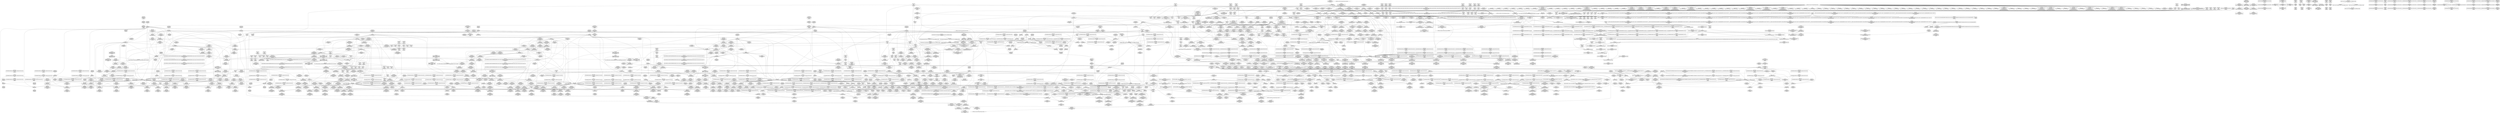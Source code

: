 digraph {
	CE0x4d386a0 [shape=record,shape=Mrecord,label="{CE0x4d386a0|task_sid:_tmp10|security/selinux/hooks.c,208|*SummSource*}"]
	CE0x4e515f0 [shape=record,shape=Mrecord,label="{CE0x4e515f0|i64_1|*Constant*}"]
	CE0x4dd6d30 [shape=record,shape=Mrecord,label="{CE0x4dd6d30|i64_6|*Constant*}"]
	CE0x4e45640 [shape=record,shape=Mrecord,label="{CE0x4e45640|__rcu_read_unlock:_tmp2}"]
	CE0x4dea860 [shape=record,shape=Mrecord,label="{CE0x4dea860|GLOBAL:_rcu_read_unlock|*Constant*|*SummSink*}"]
	CE0x4da5ae0 [shape=record,shape=Mrecord,label="{CE0x4da5ae0|task_sid:_tmp15|security/selinux/hooks.c,208|*SummSource*}"]
	CE0x4d73c50 [shape=record,shape=Mrecord,label="{CE0x4d73c50|task_sid:_tmp24|security/selinux/hooks.c,208}"]
	CE0x4dc4c60 [shape=record,shape=Mrecord,label="{CE0x4dc4c60|COLLAPSED:_GCMRE___llvm_gcov_ctr125_internal_global_11_x_i64_zeroinitializer:_elem_0:default:}"]
	CE0x4e40cd0 [shape=record,shape=Mrecord,label="{CE0x4e40cd0|__preempt_count_add:_val|Function::__preempt_count_add&Arg::val::}"]
	CE0x4458fd0 [shape=record,shape=Mrecord,label="{CE0x4458fd0|selinux_sem_semctl:_sw.bb2|*SummSink*}"]
	CE0x4d1ff50 [shape=record,shape=Mrecord,label="{CE0x4d1ff50|GLOBAL:_get_current|*Constant*|*SummSink*}"]
	CE0x4d53f00 [shape=record,shape=Mrecord,label="{CE0x4d53f00|_call_void___llvm_gcov_indirect_counter_increment(i32*___llvm_gcov_global_state_pred322,_i64**_getelementptr_inbounds_(_8_x_i64*_,_8_x_i64*_*___llvm_gcda_edge_table321,_i64_0,_i64_6)),_!dbg_!27727|security/selinux/hooks.c,5456}"]
	CE0x4e4dcf0 [shape=record,shape=Mrecord,label="{CE0x4e4dcf0|i64*_getelementptr_inbounds_(_11_x_i64_,_11_x_i64_*___llvm_gcov_ctr132,_i64_0,_i64_10)|*Constant*|*SummSink*}"]
	CE0x4e61fb0 [shape=record,shape=Mrecord,label="{CE0x4e61fb0|i64*_getelementptr_inbounds_(_4_x_i64_,_4_x_i64_*___llvm_gcov_ctr134,_i64_0,_i64_3)|*Constant*|*SummSource*}"]
	CE0x4d30c70 [shape=record,shape=Mrecord,label="{CE0x4d30c70|i32_2|*Constant*|*SummSource*}"]
	CE0x4dcbba0 [shape=record,shape=Mrecord,label="{CE0x4dcbba0|i32_1|*Constant*}"]
	CE0x4e6d770 [shape=record,shape=Mrecord,label="{CE0x4e6d770|i64*_getelementptr_inbounds_(_4_x_i64_,_4_x_i64_*___llvm_gcov_ctr135,_i64_0,_i64_3)|*Constant*}"]
	CE0x4e1e900 [shape=record,shape=Mrecord,label="{CE0x4e1e900|rcu_read_unlock:_tmp13|include/linux/rcupdate.h,933|*SummSink*}"]
	CE0x4d6ef10 [shape=record,shape=Mrecord,label="{CE0x4d6ef10|i64*_getelementptr_inbounds_(_25_x_i64_,_25_x_i64_*___llvm_gcov_ctr320,_i64_0,_i64_22)|*Constant*}"]
	CE0x4e4f810 [shape=record,shape=Mrecord,label="{CE0x4e4f810|rcu_lock_release:_map|Function::rcu_lock_release&Arg::map::}"]
	CE0x4d98940 [shape=record,shape=Mrecord,label="{CE0x4d98940|80:_i32,_112:_i8*,_:_CRE_65,66_}"]
	CE0x4d52200 [shape=record,shape=Mrecord,label="{CE0x4d52200|selinux_sem_semctl:_tmp9|security/selinux/hooks.c,5450|*SummSource*}"]
	CE0x4dc1c70 [shape=record,shape=Mrecord,label="{CE0x4dc1c70|GLOBAL:___llvm_gcov_ctr125|Global_var:__llvm_gcov_ctr125}"]
	CE0x4de54a0 [shape=record,shape=Mrecord,label="{CE0x4de54a0|__rcu_read_lock:_tmp5|include/linux/rcupdate.h,239|*SummSource*}"]
	CE0x4e24730 [shape=record,shape=Mrecord,label="{CE0x4e24730|rcu_read_lock:_tmp20|include/linux/rcupdate.h,882}"]
	CE0x4e71140 [shape=record,shape=Mrecord,label="{CE0x4e71140|i64*_getelementptr_inbounds_(_4_x_i64_,_4_x_i64_*___llvm_gcov_ctr133,_i64_0,_i64_0)|*Constant*|*SummSink*}"]
	CE0x4d468c0 [shape=record,shape=Mrecord,label="{CE0x4d468c0|selinux_sem_semctl:_tmp17|security/selinux/hooks.c,5463|*SummSource*}"]
	CE0x4df6a30 [shape=record,shape=Mrecord,label="{CE0x4df6a30|i64*_getelementptr_inbounds_(_11_x_i64_,_11_x_i64_*___llvm_gcov_ctr125,_i64_0,_i64_10)|*Constant*|*SummSource*}"]
	CE0x4d7cc40 [shape=record,shape=Mrecord,label="{CE0x4d7cc40|selinux_sem_semctl:_perms.0|*SummSink*}"]
	CE0x4dd6e60 [shape=record,shape=Mrecord,label="{CE0x4dd6e60|i64_7|*Constant*}"]
	CE0x4e51de0 [shape=record,shape=Mrecord,label="{CE0x4e51de0|i64_ptrtoint_(i8*_blockaddress(_rcu_lock_acquire,_%__here)_to_i64)|*Constant*|*SummSink*}"]
	CE0x4d74cb0 [shape=record,shape=Mrecord,label="{CE0x4d74cb0|__rcu_read_lock:_entry}"]
	CE0x4dcfe90 [shape=record,shape=Mrecord,label="{CE0x4dcfe90|GLOBAL:_current_task|Global_var:current_task}"]
	CE0x4e44e00 [shape=record,shape=Mrecord,label="{CE0x4e44e00|rcu_lock_release:_tmp1}"]
	CE0x4df35b0 [shape=record,shape=Mrecord,label="{CE0x4df35b0|current_sid:_tmp11|security/selinux/hooks.c,218}"]
	CE0x4e90b20 [shape=record,shape=Mrecord,label="{CE0x4e90b20|i64*_getelementptr_inbounds_(_4_x_i64_,_4_x_i64_*___llvm_gcov_ctr134,_i64_0,_i64_1)|*Constant*|*SummSource*}"]
	CE0x4d5a380 [shape=record,shape=Mrecord,label="{CE0x4d5a380|80:_i32,_112:_i8*,_:_CRE_7,8_}"]
	CE0x4db4e60 [shape=record,shape=Mrecord,label="{CE0x4db4e60|task_sid:_tmp11|security/selinux/hooks.c,208|*SummSink*}"]
	CE0x4d6cc50 [shape=record,shape=Mrecord,label="{CE0x4d6cc50|i64*_getelementptr_inbounds_(_25_x_i64_,_25_x_i64_*___llvm_gcov_ctr320,_i64_0,_i64_21)|*Constant*|*SummSink*}"]
	CE0x4db4d30 [shape=record,shape=Mrecord,label="{CE0x4db4d30|task_sid:_tmp11|security/selinux/hooks.c,208|*SummSource*}"]
	CE0x4db7e70 [shape=record,shape=Mrecord,label="{CE0x4db7e70|COLLAPSED:_GCMRE___llvm_gcov_ctr126_internal_global_13_x_i64_zeroinitializer:_elem_0:default:}"]
	CE0x4dbd770 [shape=record,shape=Mrecord,label="{CE0x4dbd770|task_has_system:_tmp3|*SummSink*}"]
	CE0x4e50e60 [shape=record,shape=Mrecord,label="{CE0x4e50e60|_ret_void,_!dbg_!27717|include/linux/rcupdate.h,245}"]
	CE0x4dec330 [shape=record,shape=Mrecord,label="{CE0x4dec330|i64*_getelementptr_inbounds_(_11_x_i64_,_11_x_i64_*___llvm_gcov_ctr125,_i64_0,_i64_8)|*Constant*|*SummSink*}"]
	CE0x4d764a0 [shape=record,shape=Mrecord,label="{CE0x4d764a0|current_sid:_tmp1|*SummSink*}"]
	CE0x4d946c0 [shape=record,shape=Mrecord,label="{CE0x4d946c0|80:_i32,_112:_i8*,_:_CRE_9,10_}"]
	CE0x4d6dae0 [shape=record,shape=Mrecord,label="{CE0x4d6dae0|_call_void___llvm_gcov_indirect_counter_increment(i32*___llvm_gcov_global_state_pred322,_i64**_getelementptr_inbounds_(_8_x_i64*_,_8_x_i64*_*___llvm_gcda_edge_table321,_i64_0,_i64_0)),_!dbg_!27731|security/selinux/hooks.c,5463|*SummSink*}"]
	CE0x4dabe70 [shape=record,shape=Mrecord,label="{CE0x4dabe70|_ret_i32_%retval.0,_!dbg_!27728|security/selinux/avc.c,775}"]
	CE0x4d472e0 [shape=record,shape=Mrecord,label="{CE0x4d472e0|__llvm_gcov_indirect_counter_increment:_predecessor|Function::__llvm_gcov_indirect_counter_increment&Arg::predecessor::|*SummSink*}"]
	CE0x4d78fb0 [shape=record,shape=Mrecord,label="{CE0x4d78fb0|cred_sid:_tmp3|*SummSource*}"]
	CE0x4e4dc40 [shape=record,shape=Mrecord,label="{CE0x4e4dc40|i64*_getelementptr_inbounds_(_11_x_i64_,_11_x_i64_*___llvm_gcov_ctr132,_i64_0,_i64_10)|*Constant*|*SummSource*}"]
	CE0x4e20970 [shape=record,shape=Mrecord,label="{CE0x4e20970|GLOBAL:_lockdep_rcu_suspicious|*Constant*}"]
	CE0x4d757f0 [shape=record,shape=Mrecord,label="{CE0x4d757f0|task_sid:_tmp9|security/selinux/hooks.c,208|*SummSink*}"]
	CE0x4dfc860 [shape=record,shape=Mrecord,label="{CE0x4dfc860|current_sid:_call4|security/selinux/hooks.c,218|*SummSource*}"]
	CE0x4e23340 [shape=record,shape=Mrecord,label="{CE0x4e23340|rcu_read_lock:_tmp18|include/linux/rcupdate.h,882|*SummSink*}"]
	CE0x4d37d90 [shape=record,shape=Mrecord,label="{CE0x4d37d90|selinux_sem_semctl:_tmp5|security/selinux/hooks.c,5442|*SummSink*}"]
	CE0x4ea3ae0 [shape=record,shape=Mrecord,label="{CE0x4ea3ae0|__preempt_count_sub:_tmp4|./arch/x86/include/asm/preempt.h,77|*SummSink*}"]
	CE0x4d24ea0 [shape=record,shape=Mrecord,label="{CE0x4d24ea0|i32_68|*Constant*|*SummSink*}"]
	CE0x4d76bd0 [shape=record,shape=Mrecord,label="{CE0x4d76bd0|task_sid:_tmp4|*LoadInst*|security/selinux/hooks.c,208|*SummSource*}"]
	CE0x4e23920 [shape=record,shape=Mrecord,label="{CE0x4e23920|_call_void_lockdep_rcu_suspicious(i8*_getelementptr_inbounds_(_25_x_i8_,_25_x_i8_*_.str45,_i32_0,_i32_0),_i32_883,_i8*_getelementptr_inbounds_(_42_x_i8_,_42_x_i8_*_.str46,_i32_0,_i32_0))_#10,_!dbg_!27728|include/linux/rcupdate.h,882|*SummSource*}"]
	CE0x4dd2c60 [shape=record,shape=Mrecord,label="{CE0x4dd2c60|GLOBAL:_rcu_read_unlock.__warned|Global_var:rcu_read_unlock.__warned|*SummSink*}"]
	CE0x4dbe020 [shape=record,shape=Mrecord,label="{CE0x4dbe020|i32_3|*Constant*}"]
	CE0x4de76b0 [shape=record,shape=Mrecord,label="{CE0x4de76b0|COLLAPSED:_GCMRE___llvm_gcov_ctr133_internal_global_4_x_i64_zeroinitializer:_elem_0:default:}"]
	CE0x4d329b0 [shape=record,shape=Mrecord,label="{CE0x4d329b0|i64_1|*Constant*|*SummSource*}"]
	CE0x4d731a0 [shape=record,shape=Mrecord,label="{CE0x4d731a0|task_sid:_tmp22|security/selinux/hooks.c,208|*SummSink*}"]
	CE0x4dd4f60 [shape=record,shape=Mrecord,label="{CE0x4dd4f60|i64*_getelementptr_inbounds_(_11_x_i64_,_11_x_i64_*___llvm_gcov_ctr127,_i64_0,_i64_8)|*Constant*|*SummSink*}"]
	CE0x4e79eb0 [shape=record,shape=Mrecord,label="{CE0x4e79eb0|rcu_lock_release:_tmp2}"]
	CE0x4d37260 [shape=record,shape=Mrecord,label="{CE0x4d37260|i64**_getelementptr_inbounds_(_8_x_i64*_,_8_x_i64*_*___llvm_gcda_edge_table321,_i64_0,_i64_2)|*Constant*}"]
	CE0x4de85a0 [shape=record,shape=Mrecord,label="{CE0x4de85a0|task_sid:_tmp27|security/selinux/hooks.c,208}"]
	CE0x4d44650 [shape=record,shape=Mrecord,label="{CE0x4d44650|selinux_sem_semctl:_tmp1|*SummSource*}"]
	CE0x4e78110 [shape=record,shape=Mrecord,label="{CE0x4e78110|i64*_getelementptr_inbounds_(_4_x_i64_,_4_x_i64_*___llvm_gcov_ctr133,_i64_0,_i64_3)|*Constant*|*SummSink*}"]
	CE0x4d5a250 [shape=record,shape=Mrecord,label="{CE0x4d5a250|80:_i32,_112:_i8*,_:_CRE_6,7_}"]
	CE0x4d213e0 [shape=record,shape=Mrecord,label="{CE0x4d213e0|selinux_sem_semctl:_sw.bb|*SummSink*}"]
	CE0x4d38490 [shape=record,shape=Mrecord,label="{CE0x4d38490|i64_5|*Constant*|*SummSource*}"]
	CE0x4d30280 [shape=record,shape=Mrecord,label="{CE0x4d30280|selinux_sem_semctl:_sw.epilog|*SummSink*}"]
	CE0x4dbab30 [shape=record,shape=Mrecord,label="{CE0x4dbab30|cred_sid:_tmp5|security/selinux/hooks.c,196|*SummSource*}"]
	CE0x4e5a930 [shape=record,shape=Mrecord,label="{CE0x4e5a930|i64*_getelementptr_inbounds_(_4_x_i64_,_4_x_i64_*___llvm_gcov_ctr135,_i64_0,_i64_2)|*Constant*|*SummSource*}"]
	CE0x4dfcfe0 [shape=record,shape=Mrecord,label="{CE0x4dfcfe0|i32_78|*Constant*}"]
	CE0x4dba400 [shape=record,shape=Mrecord,label="{CE0x4dba400|task_sid:_tmp9|security/selinux/hooks.c,208}"]
	CE0x4da5160 [shape=record,shape=Mrecord,label="{CE0x4da5160|get_current:_tmp4|./arch/x86/include/asm/current.h,14}"]
	CE0x4e3f770 [shape=record,shape=Mrecord,label="{CE0x4e3f770|rcu_lock_release:_bb|*SummSink*}"]
	CE0x4d255b0 [shape=record,shape=Mrecord,label="{CE0x4d255b0|selinux_sem_semctl:_perms.0}"]
	CE0x4d3f670 [shape=record,shape=Mrecord,label="{CE0x4d3f670|i64**_getelementptr_inbounds_(_8_x_i64*_,_8_x_i64*_*___llvm_gcda_edge_table321,_i64_0,_i64_3)|*Constant*|*SummSink*}"]
	CE0x4deb3d0 [shape=record,shape=Mrecord,label="{CE0x4deb3d0|current_sid:_do.end}"]
	CE0x4dc3900 [shape=record,shape=Mrecord,label="{CE0x4dc3900|task_sid:_tobool1|security/selinux/hooks.c,208}"]
	CE0x4d752e0 [shape=record,shape=Mrecord,label="{CE0x4d752e0|_call_void_mcount()_#3|*SummSink*}"]
	CE0x4dceff0 [shape=record,shape=Mrecord,label="{CE0x4dceff0|rcu_read_unlock:_tmp14|include/linux/rcupdate.h,933|*SummSource*}"]
	CE0x4d58cb0 [shape=record,shape=Mrecord,label="{CE0x4d58cb0|i32_208|*Constant*}"]
	CE0x4d96b90 [shape=record,shape=Mrecord,label="{CE0x4d96b90|80:_i32,_112:_i8*,_:_CRE_40,41_}"]
	CE0x4d3ae60 [shape=record,shape=Mrecord,label="{CE0x4d3ae60|ipc_has_perm:_type|security/selinux/hooks.c,5133|*SummSource*}"]
	CE0x4dad430 [shape=record,shape=Mrecord,label="{CE0x4dad430|task_sid:_tmp8|security/selinux/hooks.c,208|*SummSource*}"]
	CE0x4d95890 [shape=record,shape=Mrecord,label="{CE0x4d95890|80:_i32,_112:_i8*,_:_CRE_24,25_}"]
	CE0x4e20420 [shape=record,shape=Mrecord,label="{CE0x4e20420|i64*_getelementptr_inbounds_(_11_x_i64_,_11_x_i64_*___llvm_gcov_ctr127,_i64_0,_i64_8)|*Constant*}"]
	CE0x4e5ab10 [shape=record,shape=Mrecord,label="{CE0x4e5ab10|__rcu_read_lock:_tmp4|include/linux/rcupdate.h,239|*SummSource*}"]
	CE0x4d5a120 [shape=record,shape=Mrecord,label="{CE0x4d5a120|80:_i32,_112:_i8*,_:_CRE_5,6_}"]
	CE0x4dac030 [shape=record,shape=Mrecord,label="{CE0x4dac030|%struct.common_audit_data*_null|*Constant*|*SummSink*}"]
	CE0x4d46fb0 [shape=record,shape=Mrecord,label="{CE0x4d46fb0|__llvm_gcov_indirect_counter_increment:_entry|*SummSink*}"]
	CE0x4e57c30 [shape=record,shape=Mrecord,label="{CE0x4e57c30|__rcu_read_lock:_do.end}"]
	CE0x4e72ef0 [shape=record,shape=Mrecord,label="{CE0x4e72ef0|__rcu_read_unlock:_tmp1|*SummSource*}"]
	CE0x4d4e1a0 [shape=record,shape=Mrecord,label="{CE0x4d4e1a0|_call_void___llvm_gcov_indirect_counter_increment(i32*___llvm_gcov_global_state_pred322,_i64**_getelementptr_inbounds_(_8_x_i64*_,_8_x_i64*_*___llvm_gcda_edge_table321,_i64_0,_i64_7)),_!dbg_!27729|security/selinux/hooks.c,5460}"]
	CE0x4de7d30 [shape=record,shape=Mrecord,label="{CE0x4de7d30|task_sid:_tmp26|security/selinux/hooks.c,208}"]
	CE0x4e6b350 [shape=record,shape=Mrecord,label="{CE0x4e6b350|__rcu_read_unlock:_tmp|*SummSource*}"]
	CE0x4da33c0 [shape=record,shape=Mrecord,label="{CE0x4da33c0|ipc_has_perm:_tmp7|security/selinux/hooks.c,5136}"]
	CE0x4d79fc0 [shape=record,shape=Mrecord,label="{CE0x4d79fc0|i64_4|*Constant*}"]
	CE0x4daeab0 [shape=record,shape=Mrecord,label="{CE0x4daeab0|rcu_read_lock:_bb}"]
	CE0x4d9c9e0 [shape=record,shape=Mrecord,label="{CE0x4d9c9e0|selinux_sem_semctl:_tmp21|security/selinux/hooks.c,5468|*SummSink*}"]
	CE0x4dc7f90 [shape=record,shape=Mrecord,label="{CE0x4dc7f90|rcu_read_lock:_tmp3|*SummSource*}"]
	CE0x4e4f4c0 [shape=record,shape=Mrecord,label="{CE0x4e4f4c0|rcu_lock_release:_entry|*SummSink*}"]
	CE0x4db3480 [shape=record,shape=Mrecord,label="{CE0x4db3480|task_sid:_tmp20|security/selinux/hooks.c,208}"]
	CE0x4d78980 [shape=record,shape=Mrecord,label="{CE0x4d78980|task_sid:_do.end6}"]
	CE0x4d96800 [shape=record,shape=Mrecord,label="{CE0x4d96800|80:_i32,_112:_i8*,_:_CRE_37,38_}"]
	CE0x4dab420 [shape=record,shape=Mrecord,label="{CE0x4dab420|i64*_getelementptr_inbounds_(_2_x_i64_,_2_x_i64_*___llvm_gcov_ctr159,_i64_0,_i64_1)|*Constant*|*SummSource*}"]
	CE0x4e50bc0 [shape=record,shape=Mrecord,label="{CE0x4e50bc0|__rcu_read_unlock:_entry|*SummSink*}"]
	CE0x4d7afb0 [shape=record,shape=Mrecord,label="{CE0x4d7afb0|task_sid:_tmp3|*SummSource*}"]
	CE0x4db6910 [shape=record,shape=Mrecord,label="{CE0x4db6910|rcu_read_lock:_do.body}"]
	CE0x4e648d0 [shape=record,shape=Mrecord,label="{CE0x4e648d0|__preempt_count_sub:_do.body|*SummSource*}"]
	CE0x4da7830 [shape=record,shape=Mrecord,label="{CE0x4da7830|ipc_has_perm:_tmp4|*LoadInst*|security/selinux/hooks.c,5131}"]
	CE0x4e71e60 [shape=record,shape=Mrecord,label="{CE0x4e71e60|i8*_undef|*Constant*|*SummSink*}"]
	CE0x4db8ba0 [shape=record,shape=Mrecord,label="{CE0x4db8ba0|i64_2|*Constant*|*SummSource*}"]
	CE0x4d338b0 [shape=record,shape=Mrecord,label="{CE0x4d338b0|_call_void___llvm_gcov_indirect_counter_increment(i32*___llvm_gcov_global_state_pred322,_i64**_getelementptr_inbounds_(_8_x_i64*_,_8_x_i64*_*___llvm_gcda_edge_table321,_i64_0,_i64_1)),_!dbg_!27714|security/selinux/hooks.c,5438|*SummSink*}"]
	CE0x4d9d790 [shape=record,shape=Mrecord,label="{CE0x4d9d790|ipc_has_perm:_perms|Function::ipc_has_perm&Arg::perms::}"]
	CE0x4d7a8c0 [shape=record,shape=Mrecord,label="{CE0x4d7a8c0|current_sid:_tmp5|security/selinux/hooks.c,218|*SummSource*}"]
	CE0x4d29e20 [shape=record,shape=Mrecord,label="{CE0x4d29e20|GLOBAL:_task_has_system|*Constant*|*SummSink*}"]
	CE0x4dac790 [shape=record,shape=Mrecord,label="{CE0x4dac790|_ret_i32_%retval.0,_!dbg_!27728|security/selinux/avc.c,775|*SummSink*}"]
	CE0x4e67f90 [shape=record,shape=Mrecord,label="{CE0x4e67f90|COLLAPSED:_GCMRE___llvm_gcov_ctr129_internal_global_4_x_i64_zeroinitializer:_elem_0:default:}"]
	CE0x4d70230 [shape=record,shape=Mrecord,label="{CE0x4d70230|avc_has_perm:_ssid|Function::avc_has_perm&Arg::ssid::|*SummSource*}"]
	CE0x4e56610 [shape=record,shape=Mrecord,label="{CE0x4e56610|i64*_getelementptr_inbounds_(_4_x_i64_,_4_x_i64_*___llvm_gcov_ctr134,_i64_0,_i64_2)|*Constant*|*SummSink*}"]
	CE0x4e51860 [shape=record,shape=Mrecord,label="{CE0x4e51860|%struct.lockdep_map*_null|*Constant*|*SummSource*}"]
	CE0x4dbef60 [shape=record,shape=Mrecord,label="{CE0x4dbef60|ipc_has_perm:_call2|security/selinux/hooks.c,5136}"]
	CE0x4d6ee30 [shape=record,shape=Mrecord,label="{CE0x4d6ee30|i64**_getelementptr_inbounds_(_8_x_i64*_,_8_x_i64*_*___llvm_gcda_edge_table321,_i64_0,_i64_0)|*Constant*|*SummSource*}"]
	CE0x4da24d0 [shape=record,shape=Mrecord,label="{CE0x4da24d0|ipc_has_perm:_ipc_id|security/selinux/hooks.c,5134}"]
	CE0x4e4fe80 [shape=record,shape=Mrecord,label="{CE0x4e4fe80|_ret_void,_!dbg_!27717|include/linux/rcupdate.h,424|*SummSource*}"]
	CE0x4d70d30 [shape=record,shape=Mrecord,label="{CE0x4d70d30|rcu_read_unlock:_tobool|include/linux/rcupdate.h,933|*SummSink*}"]
	CE0x4dae1b0 [shape=record,shape=Mrecord,label="{CE0x4dae1b0|i64_3|*Constant*}"]
	CE0x4e43eb0 [shape=record,shape=Mrecord,label="{CE0x4e43eb0|__rcu_read_lock:_tmp1}"]
	CE0x4da6f60 [shape=record,shape=Mrecord,label="{CE0x4da6f60|task_sid:_tmp9|security/selinux/hooks.c,208|*SummSource*}"]
	CE0x4e50160 [shape=record,shape=Mrecord,label="{CE0x4e50160|_call_void___rcu_read_unlock()_#10,_!dbg_!27734|include/linux/rcupdate.h,937|*SummSink*}"]
	CE0x4d28c70 [shape=record,shape=Mrecord,label="{CE0x4d28c70|selinux_sem_semctl:_tmp1}"]
	CE0x4d9d3c0 [shape=record,shape=Mrecord,label="{CE0x4d9d3c0|GLOBAL:_ipc_has_perm|*Constant*|*SummSink*}"]
	CE0x4d972b0 [shape=record,shape=Mrecord,label="{CE0x4d972b0|80:_i32,_112:_i8*,_:_CRE_46,47_}"]
	CE0x4ded240 [shape=record,shape=Mrecord,label="{CE0x4ded240|current_sid:_tmp12|security/selinux/hooks.c,218}"]
	CE0x4d9e730 [shape=record,shape=Mrecord,label="{CE0x4d9e730|selinux_sem_semctl:_tmp21|security/selinux/hooks.c,5468|*SummSource*}"]
	CE0x4d7a210 [shape=record,shape=Mrecord,label="{CE0x4d7a210|task_sid:_tmp1}"]
	CE0x4d4ec00 [shape=record,shape=Mrecord,label="{CE0x4d4ec00|_call_void___llvm_gcov_indirect_counter_increment(i32*___llvm_gcov_global_state_pred322,_i64**_getelementptr_inbounds_(_8_x_i64*_,_8_x_i64*_*___llvm_gcda_edge_table321,_i64_0,_i64_7)),_!dbg_!27729|security/selinux/hooks.c,5460|*SummSink*}"]
	CE0x4d6c350 [shape=record,shape=Mrecord,label="{CE0x4d6c350|i64**_getelementptr_inbounds_(_8_x_i64*_,_8_x_i64*_*___llvm_gcda_edge_table321,_i64_0,_i64_7)|*Constant*}"]
	CE0x4d76650 [shape=record,shape=Mrecord,label="{CE0x4d76650|i64*_getelementptr_inbounds_(_11_x_i64_,_11_x_i64_*___llvm_gcov_ctr125,_i64_0,_i64_1)|*Constant*}"]
	CE0x4d59010 [shape=record,shape=Mrecord,label="{CE0x4d59010|__llvm_gcov_indirect_counter_increment:_tmp3|*SummSource*}"]
	CE0x4e4cbe0 [shape=record,shape=Mrecord,label="{CE0x4e4cbe0|rcu_read_unlock:_tmp19|include/linux/rcupdate.h,933}"]
	CE0x4ddac60 [shape=record,shape=Mrecord,label="{CE0x4ddac60|i64*_getelementptr_inbounds_(_11_x_i64_,_11_x_i64_*___llvm_gcov_ctr127,_i64_0,_i64_10)|*Constant*|*SummSource*}"]
	CE0x4db96c0 [shape=record,shape=Mrecord,label="{CE0x4db96c0|task_sid:_land.lhs.true|*SummSink*}"]
	CE0x4db6110 [shape=record,shape=Mrecord,label="{CE0x4db6110|rcu_read_lock:_tobool1|include/linux/rcupdate.h,882|*SummSink*}"]
	CE0x4e3f360 [shape=record,shape=Mrecord,label="{CE0x4e3f360|COLLAPSED:_GCMRE___llvm_gcov_ctr132_internal_global_11_x_i64_zeroinitializer:_elem_0:default:}"]
	CE0x5f3c730 [shape=record,shape=Mrecord,label="{CE0x5f3c730|i64*_getelementptr_inbounds_(_25_x_i64_,_25_x_i64_*___llvm_gcov_ctr320,_i64_0,_i64_0)|*Constant*}"]
	CE0x4d490d0 [shape=record,shape=Mrecord,label="{CE0x4d490d0|%struct.task_struct*_(%struct.task_struct**)*_asm_movq_%gs:$_1:P_,$0_,_r,im,_dirflag_,_fpsr_,_flags_}"]
	CE0x4d1d7a0 [shape=record,shape=Mrecord,label="{CE0x4d1d7a0|i8_1|*Constant*|*SummSource*}"]
	CE0x4e57e70 [shape=record,shape=Mrecord,label="{CE0x4e57e70|__rcu_read_lock:_do.body|*SummSource*}"]
	CE0x4d980f0 [shape=record,shape=Mrecord,label="{CE0x4d980f0|80:_i32,_112:_i8*,_:_CRE_58,59_}"]
	CE0x4df1ff0 [shape=record,shape=Mrecord,label="{CE0x4df1ff0|GLOBAL:_current_sid.__warned|Global_var:current_sid.__warned|*SummSource*}"]
	CE0x4da1820 [shape=record,shape=Mrecord,label="{CE0x4da1820|ipc_has_perm:_tmp7|security/selinux/hooks.c,5136|*SummSource*}"]
	CE0x4ddad10 [shape=record,shape=Mrecord,label="{CE0x4ddad10|i64*_getelementptr_inbounds_(_11_x_i64_,_11_x_i64_*___llvm_gcov_ctr127,_i64_0,_i64_10)|*Constant*|*SummSink*}"]
	CE0x4d985b0 [shape=record,shape=Mrecord,label="{CE0x4d985b0|80:_i32,_112:_i8*,_:_CRE_62,63_}"]
	CE0x4d766f0 [shape=record,shape=Mrecord,label="{CE0x4d766f0|i64*_getelementptr_inbounds_(_11_x_i64_,_11_x_i64_*___llvm_gcov_ctr125,_i64_0,_i64_1)|*Constant*|*SummSource*}"]
	CE0x4e58750 [shape=record,shape=Mrecord,label="{CE0x4e58750|i64*_getelementptr_inbounds_(_4_x_i64_,_4_x_i64_*___llvm_gcov_ctr135,_i64_0,_i64_3)|*Constant*|*SummSink*}"]
	CE0x4df67e0 [shape=record,shape=Mrecord,label="{CE0x4df67e0|i64*_getelementptr_inbounds_(_11_x_i64_,_11_x_i64_*___llvm_gcov_ctr125,_i64_0,_i64_10)|*Constant*}"]
	CE0x6853e30 [shape=record,shape=Mrecord,label="{CE0x6853e30|selinux_sem_semctl:_sw.bb2|*SummSource*}"]
	CE0x4d4a050 [shape=record,shape=Mrecord,label="{CE0x4d4a050|_call_void___llvm_gcov_indirect_counter_increment(i32*___llvm_gcov_global_state_pred322,_i64**_getelementptr_inbounds_(_8_x_i64*_,_8_x_i64*_*___llvm_gcda_edge_table321,_i64_0,_i64_4)),_!dbg_!27723|security/selinux/hooks.c,5450|*SummSource*}"]
	CE0x4dcc2a0 [shape=record,shape=Mrecord,label="{CE0x4dcc2a0|rcu_read_lock:_land.lhs.true2|*SummSource*}"]
	CE0x4d53680 [shape=record,shape=Mrecord,label="{CE0x4d53680|i64**_getelementptr_inbounds_(_8_x_i64*_,_8_x_i64*_*___llvm_gcda_edge_table321,_i64_0,_i64_5)|*Constant*|*SummSource*}"]
	CE0x4d75950 [shape=record,shape=Mrecord,label="{CE0x4d75950|task_sid:_tobool1|security/selinux/hooks.c,208|*SummSink*}"]
	CE0x4e50680 [shape=record,shape=Mrecord,label="{CE0x4e50680|GLOBAL:___rcu_read_unlock|*Constant*|*SummSink*}"]
	CE0x4ded530 [shape=record,shape=Mrecord,label="{CE0x4ded530|current_sid:_tmp12|security/selinux/hooks.c,218|*SummSink*}"]
	CE0x4da3720 [shape=record,shape=Mrecord,label="{CE0x4da3720|avc_has_perm:_tsid|Function::avc_has_perm&Arg::tsid::}"]
	CE0x4e61570 [shape=record,shape=Mrecord,label="{CE0x4e61570|__preempt_count_add:_do.body|*SummSource*}"]
	CE0x4e841e0 [shape=record,shape=Mrecord,label="{CE0x4e841e0|__preempt_count_sub:_tmp1|*SummSink*}"]
	CE0x4daeb70 [shape=record,shape=Mrecord,label="{CE0x4daeb70|rcu_read_lock:_bb|*SummSource*}"]
	CE0x4dc3280 [shape=record,shape=Mrecord,label="{CE0x4dc3280|i64_6|*Constant*|*SummSink*}"]
	CE0x4dc65d0 [shape=record,shape=Mrecord,label="{CE0x4dc65d0|_call_void_mcount()_#3|*SummSource*}"]
	CE0x4d72b10 [shape=record,shape=Mrecord,label="{CE0x4d72b10|rcu_read_unlock:_if.end|*SummSource*}"]
	CE0x4d692a0 [shape=record,shape=Mrecord,label="{CE0x4d692a0|i64*_getelementptr_inbounds_(_4_x_i64_,_4_x_i64_*___llvm_gcov_ctr128,_i64_0,_i64_3)|*Constant*|*SummSource*}"]
	CE0x4e48910 [shape=record,shape=Mrecord,label="{CE0x4e48910|rcu_read_unlock:_tmp17|include/linux/rcupdate.h,933}"]
	CE0x4db04d0 [shape=record,shape=Mrecord,label="{CE0x4db04d0|__preempt_count_add:_tmp4|./arch/x86/include/asm/preempt.h,72}"]
	CE0x4e525c0 [shape=record,shape=Mrecord,label="{CE0x4e525c0|i64*_getelementptr_inbounds_(_4_x_i64_,_4_x_i64_*___llvm_gcov_ctr130,_i64_0,_i64_3)|*Constant*|*SummSink*}"]
	CE0x4d95c20 [shape=record,shape=Mrecord,label="{CE0x4d95c20|80:_i32,_112:_i8*,_:_CRE_27,28_}"]
	CE0x4d536f0 [shape=record,shape=Mrecord,label="{CE0x4d536f0|i64**_getelementptr_inbounds_(_8_x_i64*_,_8_x_i64*_*___llvm_gcda_edge_table321,_i64_0,_i64_5)|*Constant*|*SummSink*}"]
	CE0x4da4920 [shape=record,shape=Mrecord,label="{CE0x4da4920|current_sid:_tmp9|security/selinux/hooks.c,218|*SummSource*}"]
	CE0x4e571e0 [shape=record,shape=Mrecord,label="{CE0x4e571e0|GLOBAL:___preempt_count|Global_var:__preempt_count}"]
	CE0x4e4b5d0 [shape=record,shape=Mrecord,label="{CE0x4e4b5d0|i32_934|*Constant*|*SummSource*}"]
	CE0x4e56c10 [shape=record,shape=Mrecord,label="{CE0x4e56c10|rcu_lock_acquire:_tmp5|include/linux/rcupdate.h,418|*SummSource*}"]
	CE0x4d4a640 [shape=record,shape=Mrecord,label="{CE0x4d4a640|i64*_null|*Constant*|*SummSource*}"]
	CE0x4db5770 [shape=record,shape=Mrecord,label="{CE0x4db5770|i64*_getelementptr_inbounds_(_13_x_i64_,_13_x_i64_*___llvm_gcov_ctr126,_i64_0,_i64_8)|*Constant*}"]
	CE0x4db42a0 [shape=record,shape=Mrecord,label="{CE0x4db42a0|current_sid:_tmp|*SummSink*}"]
	CE0x4dd5d80 [shape=record,shape=Mrecord,label="{CE0x4dd5d80|rcu_read_lock:_tmp11|include/linux/rcupdate.h,882|*SummSink*}"]
	CE0x4d59ff0 [shape=record,shape=Mrecord,label="{CE0x4d59ff0|80:_i32,_112:_i8*,_:_CRE_4,5_}"]
	CE0x4dd98d0 [shape=record,shape=Mrecord,label="{CE0x4dd98d0|rcu_read_lock:_tmp}"]
	CE0x4d95500 [shape=record,shape=Mrecord,label="{CE0x4d95500|80:_i32,_112:_i8*,_:_CRE_21,22_}"]
	CE0x4dc4060 [shape=record,shape=Mrecord,label="{CE0x4dc4060|task_sid:_if.end|*SummSource*}"]
	CE0x4d36480 [shape=record,shape=Mrecord,label="{CE0x4d36480|_call_void___llvm_gcov_indirect_counter_increment(i32*___llvm_gcov_global_state_pred322,_i64**_getelementptr_inbounds_(_8_x_i64*_,_8_x_i64*_*___llvm_gcda_edge_table321,_i64_0,_i64_3)),_!dbg_!27721|security/selinux/hooks.c,5446|*SummSource*}"]
	CE0x4db8ef0 [shape=record,shape=Mrecord,label="{CE0x4db8ef0|task_sid:_tmp5|security/selinux/hooks.c,208|*SummSource*}"]
	CE0x4e68780 [shape=record,shape=Mrecord,label="{CE0x4e68780|__preempt_count_sub:_tmp3|*SummSink*}"]
	CE0x4dac5b0 [shape=record,shape=Mrecord,label="{CE0x4dac5b0|_ret_i32_%retval.0,_!dbg_!27728|security/selinux/avc.c,775|*SummSource*}"]
	CE0x4e76290 [shape=record,shape=Mrecord,label="{CE0x4e76290|rcu_lock_release:_tmp5|include/linux/rcupdate.h,423|*SummSource*}"]
	CE0x4db6180 [shape=record,shape=Mrecord,label="{CE0x4db6180|i64_2|*Constant*}"]
	CE0x4d3e2c0 [shape=record,shape=Mrecord,label="{CE0x4d3e2c0|selinux_sem_semctl:_tmp|*SummSink*}"]
	CE0x4d7a630 [shape=record,shape=Mrecord,label="{CE0x4d7a630|cred_sid:_tmp1|*SummSink*}"]
	CE0x4e4f410 [shape=record,shape=Mrecord,label="{CE0x4e4f410|rcu_lock_release:_entry}"]
	CE0x4d50e00 [shape=record,shape=Mrecord,label="{CE0x4d50e00|_ret_i32_%call7,_!dbg_!27749|security/selinux/hooks.c,210|*SummSink*}"]
	CE0x4d6ccc0 [shape=record,shape=Mrecord,label="{CE0x4d6ccc0|selinux_sem_semctl:_tmp14|security/selinux/hooks.c,5460|*SummSource*}"]
	CE0x4d41820 [shape=record,shape=Mrecord,label="{CE0x4d41820|task_has_system:_perms|Function::task_has_system&Arg::perms::|*SummSource*}"]
	CE0x4e456b0 [shape=record,shape=Mrecord,label="{CE0x4e456b0|__rcu_read_unlock:_tmp2|*SummSource*}"]
	CE0x4dd4c70 [shape=record,shape=Mrecord,label="{CE0x4dd4c70|i64_5|*Constant*}"]
	CE0x4e22b50 [shape=record,shape=Mrecord,label="{CE0x4e22b50|rcu_read_lock:_tmp17|include/linux/rcupdate.h,882|*SummSource*}"]
	CE0x4dc9840 [shape=record,shape=Mrecord,label="{CE0x4dc9840|task_has_system:_call|security/selinux/hooks.c,1592|*SummSource*}"]
	CE0x4d9d940 [shape=record,shape=Mrecord,label="{CE0x4d9d940|ipc_has_perm:_ipc_perms|Function::ipc_has_perm&Arg::ipc_perms::|*SummSource*}"]
	CE0x4de9570 [shape=record,shape=Mrecord,label="{CE0x4de9570|GLOBAL:_cred_sid|*Constant*|*SummSource*}"]
	CE0x4d29ac0 [shape=record,shape=Mrecord,label="{CE0x4d29ac0|selinux_sem_semctl:_call1|security/selinux/hooks.c,5438}"]
	CE0x4d42150 [shape=record,shape=Mrecord,label="{CE0x4d42150|i32_13|*Constant*|*SummSink*}"]
	CE0x4e65450 [shape=record,shape=Mrecord,label="{CE0x4e65450|__preempt_count_add:_tmp7|./arch/x86/include/asm/preempt.h,73|*SummSource*}"]
	CE0x4d3f600 [shape=record,shape=Mrecord,label="{CE0x4d3f600|i64**_getelementptr_inbounds_(_8_x_i64*_,_8_x_i64*_*___llvm_gcda_edge_table321,_i64_0,_i64_3)|*Constant*|*SummSource*}"]
	CE0x4dea030 [shape=record,shape=Mrecord,label="{CE0x4dea030|_ret_i32_%tmp6,_!dbg_!27716|security/selinux/hooks.c,197|*SummSource*}"]
	CE0x6adba70 [shape=record,shape=Mrecord,label="{CE0x6adba70|selinux_sem_semctl:_tmp}"]
	CE0x4dbe2b0 [shape=record,shape=Mrecord,label="{CE0x4dbe2b0|ipc_has_perm:_key|security/selinux/hooks.c,5134|*SummSource*}"]
	CE0x4d758e0 [shape=record,shape=Mrecord,label="{CE0x4d758e0|i64_4|*Constant*}"]
	CE0x4d74260 [shape=record,shape=Mrecord,label="{CE0x4d74260|i64*_getelementptr_inbounds_(_13_x_i64_,_13_x_i64_*___llvm_gcov_ctr126,_i64_0,_i64_11)|*Constant*|*SummSink*}"]
	CE0x4d42960 [shape=record,shape=Mrecord,label="{CE0x4d42960|i32_11|*Constant*|*SummSource*}"]
	CE0x4e4c3d0 [shape=record,shape=Mrecord,label="{CE0x4e4c3d0|i64*_getelementptr_inbounds_(_11_x_i64_,_11_x_i64_*___llvm_gcov_ctr132,_i64_0,_i64_9)|*Constant*|*SummSource*}"]
	CE0x4dbe540 [shape=record,shape=Mrecord,label="{CE0x4dbe540|ipc_has_perm:_sid1|security/selinux/hooks.c,5136|*SummSink*}"]
	CE0x4e57f90 [shape=record,shape=Mrecord,label="{CE0x4e57f90|i64*_getelementptr_inbounds_(_4_x_i64_,_4_x_i64_*___llvm_gcov_ctr128,_i64_0,_i64_0)|*Constant*}"]
	CE0x4d4d8d0 [shape=record,shape=Mrecord,label="{CE0x4d4d8d0|i64*_getelementptr_inbounds_(_25_x_i64_,_25_x_i64_*___llvm_gcov_ctr320,_i64_0,_i64_20)|*Constant*}"]
	CE0x4d6c6a0 [shape=record,shape=Mrecord,label="{CE0x4d6c6a0|i64**_getelementptr_inbounds_(_8_x_i64*_,_8_x_i64*_*___llvm_gcda_edge_table321,_i64_0,_i64_7)|*Constant*|*SummSource*}"]
	CE0x4e22ae0 [shape=record,shape=Mrecord,label="{CE0x4e22ae0|rcu_read_lock:_tmp17|include/linux/rcupdate.h,882}"]
	CE0x4e4e0f0 [shape=record,shape=Mrecord,label="{CE0x4e4e0f0|_call_void_rcu_lock_release(%struct.lockdep_map*_rcu_lock_map)_#10,_!dbg_!27733|include/linux/rcupdate.h,935}"]
	CE0x4da0060 [shape=record,shape=Mrecord,label="{CE0x4da0060|task_sid:_do.end}"]
	CE0x4d7b4f0 [shape=record,shape=Mrecord,label="{CE0x4d7b4f0|task_sid:_tmp4|*LoadInst*|security/selinux/hooks.c,208}"]
	CE0x4d94a50 [shape=record,shape=Mrecord,label="{CE0x4d94a50|80:_i32,_112:_i8*,_:_CRE_12,13_}"]
	CE0x4e656b0 [shape=record,shape=Mrecord,label="{CE0x4e656b0|__preempt_count_add:_do.body|*SummSink*}"]
	CE0x4dae0f0 [shape=record,shape=Mrecord,label="{CE0x4dae0f0|i64_4|*Constant*|*SummSink*}"]
	CE0x4dd1410 [shape=record,shape=Mrecord,label="{CE0x4dd1410|rcu_read_lock:_do.end}"]
	CE0x4dc34a0 [shape=record,shape=Mrecord,label="{CE0x4dc34a0|current_sid:_tmp3|*SummSink*}"]
	CE0x4e21540 [shape=record,shape=Mrecord,label="{CE0x4e21540|i32_883|*Constant*|*SummSource*}"]
	CE0x4d94de0 [shape=record,shape=Mrecord,label="{CE0x4d94de0|80:_i32,_112:_i8*,_:_CRE_15,16_}"]
	CE0x4d79cb0 [shape=record,shape=Mrecord,label="{CE0x4d79cb0|current_sid:_tobool1|security/selinux/hooks.c,218|*SummSink*}"]
	CE0x4dec790 [shape=record,shape=Mrecord,label="{CE0x4dec790|rcu_read_unlock:_tmp2}"]
	CE0x4e78b90 [shape=record,shape=Mrecord,label="{CE0x4e78b90|__rcu_read_unlock:_bb|*SummSource*}"]
	CE0x4d37580 [shape=record,shape=Mrecord,label="{CE0x4d37580|i64**_getelementptr_inbounds_(_8_x_i64*_,_8_x_i64*_*___llvm_gcda_edge_table321,_i64_0,_i64_2)|*Constant*|*SummSource*}"]
	CE0x4d9f4e0 [shape=record,shape=Mrecord,label="{CE0x4d9f4e0|__llvm_gcov_indirect_counter_increment:_bb|*SummSink*}"]
	CE0x4e216c0 [shape=record,shape=Mrecord,label="{CE0x4e216c0|i32_883|*Constant*|*SummSink*}"]
	CE0x4e57060 [shape=record,shape=Mrecord,label="{CE0x4e57060|_call_void_asm_addl_$1,_%gs:$0_,_*m,ri,*m,_dirflag_,_fpsr_,_flags_(i32*___preempt_count,_i32_%sub,_i32*___preempt_count)_#3,_!dbg_!27717,_!srcloc_!27718|./arch/x86/include/asm/preempt.h,77|*SummSink*}"]
	CE0x4da1110 [shape=record,shape=Mrecord,label="{CE0x4da1110|__llvm_gcov_indirect_counter_increment:_bb4|*SummSource*}"]
	CE0x4e727f0 [shape=record,shape=Mrecord,label="{CE0x4e727f0|_call_void_asm_addl_$1,_%gs:$0_,_*m,ri,*m,_dirflag_,_fpsr_,_flags_(i32*___preempt_count,_i32_%val,_i32*___preempt_count)_#3,_!dbg_!27714,_!srcloc_!27717|./arch/x86/include/asm/preempt.h,72|*SummSource*}"]
	CE0x4d43f20 [shape=record,shape=Mrecord,label="{CE0x4d43f20|i32_17|*Constant*|*SummSource*}"]
	CE0x4e77f80 [shape=record,shape=Mrecord,label="{CE0x4e77f80|i64*_getelementptr_inbounds_(_4_x_i64_,_4_x_i64_*___llvm_gcov_ctr133,_i64_0,_i64_3)|*Constant*|*SummSource*}"]
	CE0x4dfd420 [shape=record,shape=Mrecord,label="{CE0x4dfd420|current_sid:_cred|security/selinux/hooks.c,218}"]
	CE0x4d3dbd0 [shape=record,shape=Mrecord,label="{CE0x4d3dbd0|i64*_getelementptr_inbounds_(_13_x_i64_,_13_x_i64_*___llvm_gcov_ctr126,_i64_0,_i64_0)|*Constant*}"]
	CE0x4e5a030 [shape=record,shape=Mrecord,label="{CE0x4e5a030|__preempt_count_sub:_tmp2}"]
	CE0x4e49200 [shape=record,shape=Mrecord,label="{CE0x4e49200|_call_void___preempt_count_sub(i32_1)_#10,_!dbg_!27715|include/linux/rcupdate.h,244}"]
	CE0x4dfd260 [shape=record,shape=Mrecord,label="{CE0x4dfd260|i32_78|*Constant*|*SummSource*}"]
	CE0x4e42b70 [shape=record,shape=Mrecord,label="{CE0x4e42b70|rcu_lock_acquire:_bb|*SummSink*}"]
	CE0x4d6f320 [shape=record,shape=Mrecord,label="{CE0x4d6f320|i32_(i32,_i32,_i16,_i32,_%struct.common_audit_data*)*_bitcast_(i32_(i32,_i32,_i16,_i32,_%struct.common_audit_data.495*)*_avc_has_perm_to_i32_(i32,_i32,_i16,_i32,_%struct.common_audit_data*)*)|*Constant*}"]
	CE0x4db9e90 [shape=record,shape=Mrecord,label="{CE0x4db9e90|task_sid:_tmp5|security/selinux/hooks.c,208}"]
	CE0x4e3f880 [shape=record,shape=Mrecord,label="{CE0x4e3f880|rcu_lock_release:_indirectgoto}"]
	CE0x4dad550 [shape=record,shape=Mrecord,label="{CE0x4dad550|task_has_system:_tmp|*SummSource*}"]
	CE0x4db81b0 [shape=record,shape=Mrecord,label="{CE0x4db81b0|current_sid:_tmp10|security/selinux/hooks.c,218|*SummSink*}"]
	CE0x4de6430 [shape=record,shape=Mrecord,label="{CE0x4de6430|i64*_getelementptr_inbounds_(_4_x_i64_,_4_x_i64_*___llvm_gcov_ctr130,_i64_0,_i64_1)|*Constant*|*SummSource*}"]
	CE0x4e55290 [shape=record,shape=Mrecord,label="{CE0x4e55290|_call_void___preempt_count_add(i32_1)_#10,_!dbg_!27711|include/linux/rcupdate.h,239|*SummSource*}"]
	CE0x4dac9d0 [shape=record,shape=Mrecord,label="{CE0x4dac9d0|ipc_has_perm:_bb|*SummSink*}"]
	CE0x4d3e1e0 [shape=record,shape=Mrecord,label="{CE0x4d3e1e0|COLLAPSED:_GCMRE___llvm_gcov_ctr320_internal_global_25_x_i64_zeroinitializer:_elem_0:default:}"]
	CE0x4e20080 [shape=record,shape=Mrecord,label="{CE0x4e20080|rcu_read_lock:_tmp16|include/linux/rcupdate.h,882|*SummSink*}"]
	CE0x4e57780 [shape=record,shape=Mrecord,label="{CE0x4e57780|i64*_getelementptr_inbounds_(_4_x_i64_,_4_x_i64_*___llvm_gcov_ctr129,_i64_0,_i64_2)|*Constant*}"]
	CE0x4e67a40 [shape=record,shape=Mrecord,label="{CE0x4e67a40|__preempt_count_sub:_tmp5|./arch/x86/include/asm/preempt.h,77|*SummSource*}"]
	CE0x4db08f0 [shape=record,shape=Mrecord,label="{CE0x4db08f0|void_(i32*,_i32,_i32*)*_asm_addl_$1,_%gs:$0_,_*m,ri,*m,_dirflag_,_fpsr_,_flags_}"]
	CE0x4e652f0 [shape=record,shape=Mrecord,label="{CE0x4e652f0|__preempt_count_add:_tmp7|./arch/x86/include/asm/preempt.h,73}"]
	CE0x4d98cd0 [shape=record,shape=Mrecord,label="{CE0x4d98cd0|80:_i32,_112:_i8*,_:_CRE_68,69_}"]
	CE0x4e53e60 [shape=record,shape=Mrecord,label="{CE0x4e53e60|__preempt_count_sub:_entry}"]
	CE0x4dbc590 [shape=record,shape=Mrecord,label="{CE0x4dbc590|_call_void_lockdep_rcu_suspicious(i8*_getelementptr_inbounds_(_25_x_i8_,_25_x_i8_*_.str3,_i32_0,_i32_0),_i32_218,_i8*_getelementptr_inbounds_(_45_x_i8_,_45_x_i8_*_.str12,_i32_0,_i32_0))_#10,_!dbg_!27727|security/selinux/hooks.c,218|*SummSink*}"]
	CE0x4d2a470 [shape=record,shape=Mrecord,label="{CE0x4d2a470|i32_17|*Constant*|*SummSink*}"]
	CE0x4e41820 [shape=record,shape=Mrecord,label="{CE0x4e41820|rcu_read_unlock:_land.lhs.true2}"]
	CE0x4d95af0 [shape=record,shape=Mrecord,label="{CE0x4d95af0|80:_i32,_112:_i8*,_:_CRE_26,27_}"]
	CE0x4e6b850 [shape=record,shape=Mrecord,label="{CE0x4e6b850|_ret_void,_!dbg_!27719|./arch/x86/include/asm/preempt.h,73|*SummSource*}"]
	CE0x4d2bd40 [shape=record,shape=Mrecord,label="{CE0x4d2bd40|rcu_read_unlock:_tmp9|include/linux/rcupdate.h,933|*SummSink*}"]
	CE0x4e798f0 [shape=record,shape=Mrecord,label="{CE0x4e798f0|__rcu_read_unlock:_do.end|*SummSource*}"]
	CE0x4e49d90 [shape=record,shape=Mrecord,label="{CE0x4e49d90|rcu_read_unlock:_tmp12|include/linux/rcupdate.h,933|*SummSource*}"]
	CE0x4d9ff20 [shape=record,shape=Mrecord,label="{CE0x4d9ff20|i64*_getelementptr_inbounds_(_13_x_i64_,_13_x_i64_*___llvm_gcov_ctr126,_i64_0,_i64_0)|*Constant*|*SummSink*}"]
	CE0x4e6a5b0 [shape=record,shape=Mrecord,label="{CE0x4e6a5b0|__rcu_read_unlock:_tmp3|*SummSink*}"]
	CE0x4db93c0 [shape=record,shape=Mrecord,label="{CE0x4db93c0|task_sid:_do.body5|*SummSink*}"]
	CE0x4db5130 [shape=record,shape=Mrecord,label="{CE0x4db5130|cred_sid:_tmp4|*LoadInst*|security/selinux/hooks.c,196}"]
	CE0x4d31cc0 [shape=record,shape=Mrecord,label="{CE0x4d31cc0|get_current:_tmp1|*SummSink*}"]
	CE0x4e6a220 [shape=record,shape=Mrecord,label="{CE0x4e6a220|__preempt_count_sub:_sub|./arch/x86/include/asm/preempt.h,77|*SummSink*}"]
	CE0x4d72950 [shape=record,shape=Mrecord,label="{CE0x4d72950|rcu_read_unlock:_do.body|*SummSink*}"]
	CE0x4da56e0 [shape=record,shape=Mrecord,label="{CE0x4da56e0|task_sid:_tmp14|security/selinux/hooks.c,208|*SummSink*}"]
	CE0x4e49170 [shape=record,shape=Mrecord,label="{CE0x4e49170|rcu_read_unlock:_tmp18|include/linux/rcupdate.h,933|*SummSink*}"]
	CE0x4dbf090 [shape=record,shape=Mrecord,label="{CE0x4dbf090|ipc_has_perm:_call2|security/selinux/hooks.c,5136|*SummSource*}"]
	CE0x4d6b380 [shape=record,shape=Mrecord,label="{CE0x4d6b380|i8*_getelementptr_inbounds_(_41_x_i8_,_41_x_i8_*_.str44,_i32_0,_i32_0)|*Constant*|*SummSink*}"]
	CE0x4d29c20 [shape=record,shape=Mrecord,label="{CE0x4d29c20|task_has_system:_entry}"]
	CE0x4e6c480 [shape=record,shape=Mrecord,label="{CE0x4e6c480|i64*_getelementptr_inbounds_(_4_x_i64_,_4_x_i64_*___llvm_gcov_ctr128,_i64_0,_i64_1)|*Constant*}"]
	CE0x4dbade0 [shape=record,shape=Mrecord,label="{CE0x4dbade0|task_sid:_if.then|*SummSink*}"]
	CE0x4d72de0 [shape=record,shape=Mrecord,label="{CE0x4d72de0|i64*_getelementptr_inbounds_(_13_x_i64_,_13_x_i64_*___llvm_gcov_ctr126,_i64_0,_i64_10)|*Constant*}"]
	CE0x4e6dca0 [shape=record,shape=Mrecord,label="{CE0x4e6dca0|_call_void_lock_acquire(%struct.lockdep_map*_%map,_i32_0,_i32_0,_i32_2,_i32_0,_%struct.lockdep_map*_null,_i64_ptrtoint_(i8*_blockaddress(_rcu_lock_acquire,_%__here)_to_i64))_#10,_!dbg_!27716|include/linux/rcupdate.h,418|*SummSink*}"]
	CE0x4d32d70 [shape=record,shape=Mrecord,label="{CE0x4d32d70|_switch_i32_%cmd,_label_%sw.default_i32_3,_label_%sw.bb_i32_19,_label_%sw.bb_i32_11,_label_%sw.bb2_i32_14,_label_%sw.bb2_i32_15,_label_%sw.bb2_i32_12,_label_%sw.bb3_i32_13,_label_%sw.bb3_i32_16,_label_%sw.bb4_i32_17,_label_%sw.bb4_i32_0,_label_%sw.bb5_i32_1,_label_%sw.bb6_i32_2,_label_%sw.bb7_i32_18,_label_%sw.bb7_,_!dbg_!27713|security/selinux/hooks.c,5434|*SummSink*}"]
	CE0x4e45cf0 [shape=record,shape=Mrecord,label="{CE0x4e45cf0|rcu_read_unlock:_tmp10|include/linux/rcupdate.h,933}"]
	CE0x4dd5570 [shape=record,shape=Mrecord,label="{CE0x4dd5570|rcu_read_lock:_tmp10|include/linux/rcupdate.h,882}"]
	CE0x4e72d10 [shape=record,shape=Mrecord,label="{CE0x4e72d10|rcu_lock_acquire:___here|*SummSink*}"]
	CE0x4e62360 [shape=record,shape=Mrecord,label="{CE0x4e62360|i64*_getelementptr_inbounds_(_4_x_i64_,_4_x_i64_*___llvm_gcov_ctr134,_i64_0,_i64_3)|*Constant*}"]
	CE0x4d57170 [shape=record,shape=Mrecord,label="{CE0x4d57170|i16_3|*Constant*}"]
	CE0x4dc2a50 [shape=record,shape=Mrecord,label="{CE0x4dc2a50|rcu_read_lock:_tmp1|*SummSource*}"]
	CE0x4d41a30 [shape=record,shape=Mrecord,label="{CE0x4d41a30|_call_void___llvm_gcov_indirect_counter_increment(i32*___llvm_gcov_global_state_pred322,_i64**_getelementptr_inbounds_(_8_x_i64*_,_8_x_i64*_*___llvm_gcda_edge_table321,_i64_0,_i64_2)),_!dbg_!27718|security/selinux/hooks.c,5442}"]
	CE0x4e54070 [shape=record,shape=Mrecord,label="{CE0x4e54070|rcu_lock_acquire:_tmp|*SummSource*}"]
	CE0x4d37ba0 [shape=record,shape=Mrecord,label="{CE0x4d37ba0|selinux_sem_semctl:_tmp4|security/selinux/hooks.c,5442|*SummSource*}"]
	CE0x4de90f0 [shape=record,shape=Mrecord,label="{CE0x4de90f0|task_sid:_call7|security/selinux/hooks.c,208|*SummSink*}"]
	CE0x4db6b20 [shape=record,shape=Mrecord,label="{CE0x4db6b20|i1_true|*Constant*}"]
	CE0x4e80f80 [shape=record,shape=Mrecord,label="{CE0x4e80f80|__preempt_count_add:_tmp6|./arch/x86/include/asm/preempt.h,73}"]
	CE0x4dadfc0 [shape=record,shape=Mrecord,label="{CE0x4dadfc0|i64_4|*Constant*|*SummSource*}"]
	CE0x4e7a8b0 [shape=record,shape=Mrecord,label="{CE0x4e7a8b0|void_(i32*,_i32,_i32*)*_asm_addl_$1,_%gs:$0_,_*m,ri,*m,_dirflag_,_fpsr_,_flags_|*SummSource*}"]
	CE0x4d56ed0 [shape=record,shape=Mrecord,label="{CE0x4d56ed0|avc_has_perm:_tsid|Function::avc_has_perm&Arg::tsid::|*SummSource*}"]
	CE0x4dc1210 [shape=record,shape=Mrecord,label="{CE0x4dc1210|ipc_has_perm:_tmp|*SummSource*}"]
	CE0x4e52c90 [shape=record,shape=Mrecord,label="{CE0x4e52c90|rcu_lock_acquire:_tmp7}"]
	CE0x4dd3300 [shape=record,shape=Mrecord,label="{CE0x4dd3300|_ret_void,_!dbg_!27717|include/linux/rcupdate.h,419|*SummSink*}"]
	CE0x4dc6a30 [shape=record,shape=Mrecord,label="{CE0x4dc6a30|task_sid:_tmp16|security/selinux/hooks.c,208|*SummSource*}"]
	CE0x4d7b900 [shape=record,shape=Mrecord,label="{CE0x4d7b900|current_sid:_tmp8|security/selinux/hooks.c,218|*SummSink*}"]
	CE0x4dab140 [shape=record,shape=Mrecord,label="{CE0x4dab140|task_has_system:_tmp1|*SummSink*}"]
	CE0x4e72350 [shape=record,shape=Mrecord,label="{CE0x4e72350|rcu_lock_release:___here|*SummSink*}"]
	CE0x4dd3020 [shape=record,shape=Mrecord,label="{CE0x4dd3020|GLOBAL:_rcu_lock_acquire|*Constant*|*SummSource*}"]
	CE0x4df5a20 [shape=record,shape=Mrecord,label="{CE0x4df5a20|current_sid:_tmp17|security/selinux/hooks.c,218|*SummSink*}"]
	CE0x4e57a40 [shape=record,shape=Mrecord,label="{CE0x4e57a40|rcu_lock_acquire:___here}"]
	CE0x4db0820 [shape=record,shape=Mrecord,label="{CE0x4db0820|rcu_lock_release:_bb|*SummSource*}"]
	CE0x4d52780 [shape=record,shape=Mrecord,label="{CE0x4d52780|_call_void___llvm_gcov_indirect_counter_increment(i32*___llvm_gcov_global_state_pred322,_i64**_getelementptr_inbounds_(_8_x_i64*_,_8_x_i64*_*___llvm_gcda_edge_table321,_i64_0,_i64_5)),_!dbg_!27725|security/selinux/hooks.c,5453|*SummSink*}"]
	CE0x4d719b0 [shape=record,shape=Mrecord,label="{CE0x4d719b0|i64*_getelementptr_inbounds_(_4_x_i64_,_4_x_i64_*___llvm_gcov_ctr130,_i64_0,_i64_0)|*Constant*|*SummSink*}"]
	CE0x4d56c30 [shape=record,shape=Mrecord,label="{CE0x4d56c30|i32_1|*Constant*}"]
	CE0x4d51cd0 [shape=record,shape=Mrecord,label="{CE0x4d51cd0|_call_void___llvm_gcov_indirect_counter_increment(i32*___llvm_gcov_global_state_pred322,_i64**_getelementptr_inbounds_(_8_x_i64*_,_8_x_i64*_*___llvm_gcda_edge_table321,_i64_0,_i64_5)),_!dbg_!27725|security/selinux/hooks.c,5453}"]
	CE0x4459040 [shape=record,shape=Mrecord,label="{CE0x4459040|i64*_getelementptr_inbounds_(_25_x_i64_,_25_x_i64_*___llvm_gcov_ctr320,_i64_0,_i64_0)|*Constant*|*SummSink*}"]
	CE0x4d79060 [shape=record,shape=Mrecord,label="{CE0x4d79060|i32_77|*Constant*|*SummSink*}"]
	CE0x4dbea90 [shape=record,shape=Mrecord,label="{CE0x4dbea90|ipc_has_perm:_tmp8|security/selinux/hooks.c,5136}"]
	CE0x4db5ef0 [shape=record,shape=Mrecord,label="{CE0x4db5ef0|rcu_read_lock:_tobool|include/linux/rcupdate.h,882|*SummSource*}"]
	CE0x4e7b150 [shape=record,shape=Mrecord,label="{CE0x4e7b150|__rcu_read_unlock:_tmp3|*SummSource*}"]
	CE0x4d48910 [shape=record,shape=Mrecord,label="{CE0x4d48910|COLLAPSED:_GCMRE___llvm_gcov_ctr98_internal_global_2_x_i64_zeroinitializer:_elem_0:default:}"]
	CE0x4dba0e0 [shape=record,shape=Mrecord,label="{CE0x4dba0e0|current_sid:_do.body|*SummSink*}"]
	CE0x4d34090 [shape=record,shape=Mrecord,label="{CE0x4d34090|selinux_sem_semctl:_sw.bb4|*SummSink*}"]
	CE0x4df7290 [shape=record,shape=Mrecord,label="{CE0x4df7290|i32_218|*Constant*|*SummSource*}"]
	CE0x4e416f0 [shape=record,shape=Mrecord,label="{CE0x4e416f0|rcu_read_unlock:_land.lhs.true|*SummSink*}"]
	CE0x4dd1c30 [shape=record,shape=Mrecord,label="{CE0x4dd1c30|rcu_read_lock:_if.end|*SummSink*}"]
	CE0x4d377f0 [shape=record,shape=Mrecord,label="{CE0x4d377f0|selinux_sem_semctl:_tmp4|security/selinux/hooks.c,5442}"]
	CE0x4dbfb70 [shape=record,shape=Mrecord,label="{CE0x4dbfb70|GLOBAL:_rcu_read_lock|*Constant*|*SummSource*}"]
	CE0x4e45420 [shape=record,shape=Mrecord,label="{CE0x4e45420|0:_i8,_:_GCMR_rcu_read_unlock.__warned_internal_global_i8_0,_section_.data.unlikely_,_align_1:_elem_0:default:}"]
	CE0x4e78250 [shape=record,shape=Mrecord,label="{CE0x4e78250|rcu_lock_release:_tmp7}"]
	CE0x4d30f60 [shape=record,shape=Mrecord,label="{CE0x4d30f60|i32_18|*Constant*|*SummSource*}"]
	CE0x4d51b30 [shape=record,shape=Mrecord,label="{CE0x4d51b30|selinux_sem_semctl:_tmp9|security/selinux/hooks.c,5450|*SummSink*}"]
	CE0x4dfd630 [shape=record,shape=Mrecord,label="{CE0x4dfd630|current_sid:_cred|security/selinux/hooks.c,218|*SummSource*}"]
	CE0x4e8ede0 [shape=record,shape=Mrecord,label="{CE0x4e8ede0|i64*_getelementptr_inbounds_(_4_x_i64_,_4_x_i64_*___llvm_gcov_ctr134,_i64_0,_i64_0)|*Constant*|*SummSource*}"]
	CE0x4d46210 [shape=record,shape=Mrecord,label="{CE0x4d46210|selinux_sem_semctl:_tmp17|security/selinux/hooks.c,5463|*SummSink*}"]
	CE0x4e78820 [shape=record,shape=Mrecord,label="{CE0x4e78820|__rcu_read_unlock:_bb}"]
	CE0x4dd4c00 [shape=record,shape=Mrecord,label="{CE0x4dd4c00|rcu_read_lock:_tmp9|include/linux/rcupdate.h,882|*SummSource*}"]
	CE0x4dd74e0 [shape=record,shape=Mrecord,label="{CE0x4dd74e0|GLOBAL:_rcu_lock_map|Global_var:rcu_lock_map}"]
	CE0x4e57de0 [shape=record,shape=Mrecord,label="{CE0x4e57de0|__rcu_read_lock:_do.body}"]
	CE0x4deb440 [shape=record,shape=Mrecord,label="{CE0x4deb440|current_sid:_do.end|*SummSource*}"]
	CE0x4e57840 [shape=record,shape=Mrecord,label="{CE0x4e57840|__preempt_count_add:_tmp3}"]
	CE0x4d57950 [shape=record,shape=Mrecord,label="{CE0x4d57950|avc_has_perm:_requested|Function::avc_has_perm&Arg::requested::}"]
	CE0x4e67f20 [shape=record,shape=Mrecord,label="{CE0x4e67f20|__preempt_count_add:_tmp}"]
	CE0x4de5f80 [shape=record,shape=Mrecord,label="{CE0x4de5f80|rcu_read_unlock:_tmp|*SummSink*}"]
	CE0x4e78d70 [shape=record,shape=Mrecord,label="{CE0x4e78d70|i64*_getelementptr_inbounds_(_4_x_i64_,_4_x_i64_*___llvm_gcov_ctr134,_i64_0,_i64_2)|*Constant*|*SummSource*}"]
	CE0x4dd1de0 [shape=record,shape=Mrecord,label="{CE0x4dd1de0|rcu_read_lock:_if.then|*SummSource*}"]
	CE0x4d35b10 [shape=record,shape=Mrecord,label="{CE0x4d35b10|_call_void___llvm_gcov_indirect_counter_increment(i32*___llvm_gcov_global_state_pred322,_i64**_getelementptr_inbounds_(_8_x_i64*_,_8_x_i64*_*___llvm_gcda_edge_table321,_i64_0,_i64_3)),_!dbg_!27721|security/selinux/hooks.c,5446}"]
	CE0x4dc89d0 [shape=record,shape=Mrecord,label="{CE0x4dc89d0|_ret_i32_%tmp24,_!dbg_!27742|security/selinux/hooks.c,220}"]
	CE0x4defcc0 [shape=record,shape=Mrecord,label="{CE0x4defcc0|current_sid:_tmp7|security/selinux/hooks.c,218|*SummSink*}"]
	CE0x4ea34b0 [shape=record,shape=Mrecord,label="{CE0x4ea34b0|__preempt_count_sub:_tmp5|./arch/x86/include/asm/preempt.h,77|*SummSink*}"]
	CE0x4d54230 [shape=record,shape=Mrecord,label="{CE0x4d54230|__llvm_gcov_indirect_counter_increment:_tmp1|*SummSource*}"]
	CE0x4dacc60 [shape=record,shape=Mrecord,label="{CE0x4dacc60|ipc_has_perm:_bb}"]
	CE0x4dc82b0 [shape=record,shape=Mrecord,label="{CE0x4dc82b0|_call_void_mcount()_#3|*SummSink*}"]
	CE0x4d6eea0 [shape=record,shape=Mrecord,label="{CE0x4d6eea0|i64**_getelementptr_inbounds_(_8_x_i64*_,_8_x_i64*_*___llvm_gcda_edge_table321,_i64_0,_i64_0)|*Constant*|*SummSink*}"]
	CE0x4dd15c0 [shape=record,shape=Mrecord,label="{CE0x4dd15c0|rcu_read_lock:_do.end|*SummSink*}"]
	CE0x4e450a0 [shape=record,shape=Mrecord,label="{CE0x4e450a0|rcu_lock_release:_tmp|*SummSink*}"]
	CE0x4d6b210 [shape=record,shape=Mrecord,label="{CE0x4d6b210|i8*_getelementptr_inbounds_(_41_x_i8_,_41_x_i8_*_.str44,_i32_0,_i32_0)|*Constant*}"]
	CE0x4d31960 [shape=record,shape=Mrecord,label="{CE0x4d31960|selinux_sem_semctl:_sw.bb6|*SummSource*}"]
	CE0x4d6a6f0 [shape=record,shape=Mrecord,label="{CE0x4d6a6f0|selinux_sem_semctl:_sma|Function::selinux_sem_semctl&Arg::sma::}"]
	CE0x4dc79c0 [shape=record,shape=Mrecord,label="{CE0x4dc79c0|ipc_has_perm:_tmp1|*SummSource*}"]
	CE0x4dc5030 [shape=record,shape=Mrecord,label="{CE0x4dc5030|i32_0|*Constant*}"]
	CE0x4db7a20 [shape=record,shape=Mrecord,label="{CE0x4db7a20|cred_sid:_tmp4|*LoadInst*|security/selinux/hooks.c,196|*SummSink*}"]
	CE0x4dda590 [shape=record,shape=Mrecord,label="{CE0x4dda590|i64*_getelementptr_inbounds_(_11_x_i64_,_11_x_i64_*___llvm_gcov_ctr132,_i64_0,_i64_1)|*Constant*|*SummSource*}"]
	CE0x4dcb200 [shape=record,shape=Mrecord,label="{CE0x4dcb200|current_sid:_tmp22|security/selinux/hooks.c,218|*SummSource*}"]
	CE0x4e20e40 [shape=record,shape=Mrecord,label="{CE0x4e20e40|i8*_getelementptr_inbounds_(_25_x_i8_,_25_x_i8_*_.str45,_i32_0,_i32_0)|*Constant*|*SummSource*}"]
	CE0x4ded3c0 [shape=record,shape=Mrecord,label="{CE0x4ded3c0|current_sid:_tmp12|security/selinux/hooks.c,218|*SummSource*}"]
	"CONST[source:1(input),value:2(dynamic)][purpose:{object}]"
	CE0x4e72290 [shape=record,shape=Mrecord,label="{CE0x4e72290|rcu_lock_release:___here|*SummSource*}"]
	CE0x4dbe640 [shape=record,shape=Mrecord,label="{CE0x4dbe640|ipc_has_perm:_tmp6|*LoadInst*|security/selinux/hooks.c,5134|*SummSource*}"]
	CE0x4d72660 [shape=record,shape=Mrecord,label="{CE0x4d72660|GLOBAL:___preempt_count_add|*Constant*}"]
	CE0x4e60b00 [shape=record,shape=Mrecord,label="{CE0x4e60b00|__rcu_read_unlock:_tmp7|include/linux/rcupdate.h,245|*SummSource*}"]
	CE0x4d53e90 [shape=record,shape=Mrecord,label="{CE0x4d53e90|selinux_sem_semctl:_tmp11|security/selinux/hooks.c,5453|*SummSink*}"]
	CE0x4e75ab0 [shape=record,shape=Mrecord,label="{CE0x4e75ab0|rcu_lock_release:_tmp4|include/linux/rcupdate.h,423|*SummSource*}"]
	CE0x4db02e0 [shape=record,shape=Mrecord,label="{CE0x4db02e0|i64*_getelementptr_inbounds_(_4_x_i64_,_4_x_i64_*___llvm_gcov_ctr129,_i64_0,_i64_2)|*Constant*|*SummSink*}"]
	CE0x4dc9ba0 [shape=record,shape=Mrecord,label="{CE0x4dc9ba0|GLOBAL:_task_sid|*Constant*}"]
	CE0x4d57ac0 [shape=record,shape=Mrecord,label="{CE0x4d57ac0|avc_has_perm:_requested|Function::avc_has_perm&Arg::requested::|*SummSource*}"]
	CE0x4d98e00 [shape=record,shape=Mrecord,label="{CE0x4d98e00|80:_i32,_112:_i8*,_:_CRE_69,70_}"]
	CE0x4dc50a0 [shape=record,shape=Mrecord,label="{CE0x4dc50a0|task_sid:_real_cred|security/selinux/hooks.c,208}"]
	CE0x4d44020 [shape=record,shape=Mrecord,label="{CE0x4d44020|__llvm_gcov_indirect_counter_increment:_counters|Function::__llvm_gcov_indirect_counter_increment&Arg::counters::}"]
	CE0x4d94b80 [shape=record,shape=Mrecord,label="{CE0x4d94b80|80:_i32,_112:_i8*,_:_CRE_13,14_}"]
	CE0x4d471d0 [shape=record,shape=Mrecord,label="{CE0x4d471d0|__llvm_gcov_indirect_counter_increment:_predecessor|Function::__llvm_gcov_indirect_counter_increment&Arg::predecessor::|*SummSource*}"]
	CE0x4e21da0 [shape=record,shape=Mrecord,label="{CE0x4e21da0|i8*_getelementptr_inbounds_(_42_x_i8_,_42_x_i8_*_.str46,_i32_0,_i32_0)|*Constant*}"]
	CE0x4dc3c20 [shape=record,shape=Mrecord,label="{CE0x4dc3c20|current_sid:_tmp8|security/selinux/hooks.c,218|*SummSource*}"]
	CE0x4dd56a0 [shape=record,shape=Mrecord,label="{CE0x4dd56a0|rcu_read_lock:_tmp10|include/linux/rcupdate.h,882|*SummSource*}"]
	CE0x4e1fde0 [shape=record,shape=Mrecord,label="{CE0x4e1fde0|rcu_read_lock:_tmp16|include/linux/rcupdate.h,882}"]
	CE0x4d57030 [shape=record,shape=Mrecord,label="{CE0x4d57030|avc_has_perm:_tsid|Function::avc_has_perm&Arg::tsid::|*SummSink*}"]
	CE0x4d6afe0 [shape=record,shape=Mrecord,label="{CE0x4d6afe0|i32_208|*Constant*|*SummSink*}"]
	CE0x4d24dd0 [shape=record,shape=Mrecord,label="{CE0x4d24dd0|i32_68|*Constant*|*SummSource*}"]
	CE0x4d9a290 [shape=record,shape=Mrecord,label="{CE0x4d9a290|80:_i32,_112:_i8*,_:_CRE_112,120_|*MultipleSource*|security/selinux/hooks.c,5466|Function::selinux_sem_semctl&Arg::sma::}"]
	CE0x4e44a90 [shape=record,shape=Mrecord,label="{CE0x4e44a90|rcu_read_unlock:_bb|*SummSink*}"]
	CE0x4d1e790 [shape=record,shape=Mrecord,label="{CE0x4d1e790|task_has_system:_tsk|Function::task_has_system&Arg::tsk::}"]
	CE0x4d9f600 [shape=record,shape=Mrecord,label="{CE0x4d9f600|get_current:_tmp2|*SummSink*}"]
	CE0x4deb2d0 [shape=record,shape=Mrecord,label="{CE0x4deb2d0|_ret_void,_!dbg_!27735|include/linux/rcupdate.h,938|*SummSource*}"]
	CE0x4dc0260 [shape=record,shape=Mrecord,label="{CE0x4dc0260|task_sid:_bb|*SummSource*}"]
	CE0x4d6f0a0 [shape=record,shape=Mrecord,label="{CE0x4d6f0a0|selinux_sem_semctl:_tmp16|security/selinux/hooks.c,5463}"]
	CE0x4dae7d0 [shape=record,shape=Mrecord,label="{CE0x4dae7d0|task_sid:_tmp8|security/selinux/hooks.c,208}"]
	CE0x4e51c80 [shape=record,shape=Mrecord,label="{CE0x4e51c80|i64_ptrtoint_(i8*_blockaddress(_rcu_lock_acquire,_%__here)_to_i64)|*Constant*|*SummSource*}"]
	CE0x4d41e80 [shape=record,shape=Mrecord,label="{CE0x4d41e80|i32_13|*Constant*}"]
	CE0x4e4f530 [shape=record,shape=Mrecord,label="{CE0x4e4f530|_ret_void,_!dbg_!27717|include/linux/rcupdate.h,424|*SummSink*}"]
	CE0x4d47df0 [shape=record,shape=Mrecord,label="{CE0x4d47df0|selinux_sem_semctl:_tmp3|security/selinux/hooks.c,5438|*SummSource*}"]
	CE0x4daaea0 [shape=record,shape=Mrecord,label="{CE0x4daaea0|i64*_getelementptr_inbounds_(_2_x_i64_,_2_x_i64_*___llvm_gcov_ctr159,_i64_0,_i64_1)|*Constant*|*SummSink*}"]
	CE0x4da6ff0 [shape=record,shape=Mrecord,label="{CE0x4da6ff0|_call_void_mcount()_#3}"]
	CE0x4db1060 [shape=record,shape=Mrecord,label="{CE0x4db1060|_call_void___preempt_count_sub(i32_1)_#10,_!dbg_!27715|include/linux/rcupdate.h,244|*SummSink*}"]
	CE0x4df3a30 [shape=record,shape=Mrecord,label="{CE0x4df3a30|i64*_getelementptr_inbounds_(_2_x_i64_,_2_x_i64_*___llvm_gcov_ctr131,_i64_0,_i64_0)|*Constant*}"]
	CE0x4dad9d0 [shape=record,shape=Mrecord,label="{CE0x4dad9d0|task_has_system:_tmp|*SummSink*}"]
	CE0x4d3b050 [shape=record,shape=Mrecord,label="{CE0x4d3b050|ipc_has_perm:_key|security/selinux/hooks.c,5134|*SummSink*}"]
	CE0x4da41d0 [shape=record,shape=Mrecord,label="{CE0x4da41d0|_call_void___rcu_read_lock()_#10,_!dbg_!27710|include/linux/rcupdate.h,879}"]
	CE0x4daa070 [shape=record,shape=Mrecord,label="{CE0x4daa070|task_sid:_do.body5}"]
	CE0x4d9d240 [shape=record,shape=Mrecord,label="{CE0x4d9d240|ipc_has_perm:_entry}"]
	CE0x4dfe0b0 [shape=record,shape=Mrecord,label="{CE0x4dfe0b0|i32_22|*Constant*|*SummSource*}"]
	CE0x4e508c0 [shape=record,shape=Mrecord,label="{CE0x4e508c0|__rcu_read_unlock:_entry|*SummSource*}"]
	CE0x4d73530 [shape=record,shape=Mrecord,label="{CE0x4d73530|task_sid:_tmp23|security/selinux/hooks.c,208|*SummSource*}"]
	CE0x4da5dd0 [shape=record,shape=Mrecord,label="{CE0x4da5dd0|ipc_has_perm:_call|security/selinux/hooks.c,5129}"]
	CE0x4e4f290 [shape=record,shape=Mrecord,label="{CE0x4e4f290|GLOBAL:_rcu_lock_release|*Constant*|*SummSource*}"]
	CE0x4d94920 [shape=record,shape=Mrecord,label="{CE0x4d94920|80:_i32,_112:_i8*,_:_CRE_11,12_}"]
	CE0x4d72a10 [shape=record,shape=Mrecord,label="{CE0x4d72a10|rcu_read_unlock:_if.end}"]
	CE0x4d9f320 [shape=record,shape=Mrecord,label="{CE0x4d9f320|__llvm_gcov_indirect_counter_increment:_bb|*SummSource*}"]
	CE0x4dd3290 [shape=record,shape=Mrecord,label="{CE0x4dd3290|rcu_lock_acquire:_entry|*SummSink*}"]
	CE0x4da5470 [shape=record,shape=Mrecord,label="{CE0x4da5470|i64_7|*Constant*|*SummSink*}"]
	CE0x4dfccf0 [shape=record,shape=Mrecord,label="{CE0x4dfccf0|GLOBAL:_get_current|*Constant*}"]
	CE0x4d1ce20 [shape=record,shape=Mrecord,label="{CE0x4d1ce20|task_sid:_tmp18|security/selinux/hooks.c,208|*SummSource*}"]
	CE0x4e20550 [shape=record,shape=Mrecord,label="{CE0x4e20550|i64*_getelementptr_inbounds_(_11_x_i64_,_11_x_i64_*___llvm_gcov_ctr127,_i64_0,_i64_8)|*Constant*|*SummSource*}"]
	CE0x4e51400 [shape=record,shape=Mrecord,label="{CE0x4e51400|i64*_getelementptr_inbounds_(_2_x_i64_,_2_x_i64_*___llvm_gcov_ctr98,_i64_0,_i64_0)|*Constant*}"]
	CE0x4d41180 [shape=record,shape=Mrecord,label="{CE0x4d41180|selinux_sem_semctl:_tmp1|*SummSink*}"]
	CE0x4d2ff30 [shape=record,shape=Mrecord,label="{CE0x4d2ff30|GLOBAL:_get_current|*Constant*}"]
	CE0x4dd7090 [shape=record,shape=Mrecord,label="{CE0x4dd7090|_call_void_asm_sideeffect_,_memory_,_dirflag_,_fpsr_,_flags_()_#3,_!dbg_!27711,_!srcloc_!27714|include/linux/rcupdate.h,244|*SummSource*}"]
	CE0x4d973e0 [shape=record,shape=Mrecord,label="{CE0x4d973e0|80:_i32,_112:_i8*,_:_CRE_47,48_}"]
	CE0x4e40790 [shape=record,shape=Mrecord,label="{CE0x4e40790|i64*_getelementptr_inbounds_(_11_x_i64_,_11_x_i64_*___llvm_gcov_ctr132,_i64_0,_i64_0)|*Constant*}"]
	CE0x4d375f0 [shape=record,shape=Mrecord,label="{CE0x4d375f0|i64**_getelementptr_inbounds_(_8_x_i64*_,_8_x_i64*_*___llvm_gcda_edge_table321,_i64_0,_i64_2)|*Constant*|*SummSink*}"]
	CE0x4df4ee0 [shape=record,shape=Mrecord,label="{CE0x4df4ee0|i8*_getelementptr_inbounds_(_45_x_i8_,_45_x_i8_*_.str12,_i32_0,_i32_0)|*Constant*|*SummSource*}"]
	CE0x4dd2070 [shape=record,shape=Mrecord,label="{CE0x4dd2070|rcu_read_unlock:_tobool|include/linux/rcupdate.h,933|*SummSource*}"]
	CE0x4d704d0 [shape=record,shape=Mrecord,label="{CE0x4d704d0|selinux_sem_semctl:_tmp16|security/selinux/hooks.c,5463|*SummSink*}"]
	CE0x4e783e0 [shape=record,shape=Mrecord,label="{CE0x4e783e0|rcu_lock_release:_tmp7|*SummSink*}"]
	CE0x4d42070 [shape=record,shape=Mrecord,label="{CE0x4d42070|i32_13|*Constant*|*SummSource*}"]
	CE0x4d25d80 [shape=record,shape=Mrecord,label="{CE0x4d25d80|selinux_sem_semctl:_tmp19|security/selinux/hooks.c,5466|*SummSink*}"]
	CE0x4e24a20 [shape=record,shape=Mrecord,label="{CE0x4e24a20|rcu_read_lock:_tmp20|include/linux/rcupdate.h,882|*SummSink*}"]
	CE0x4d978a0 [shape=record,shape=Mrecord,label="{CE0x4d978a0|80:_i32,_112:_i8*,_:_CRE_51,52_}"]
	CE0x4debfc0 [shape=record,shape=Mrecord,label="{CE0x4debfc0|current_sid:_tmp13|security/selinux/hooks.c,218}"]
	CE0x4d68650 [shape=record,shape=Mrecord,label="{CE0x4d68650|rcu_read_unlock:_tmp8|include/linux/rcupdate.h,933|*SummSink*}"]
	CE0x4e45720 [shape=record,shape=Mrecord,label="{CE0x4e45720|__rcu_read_unlock:_tmp2|*SummSink*}"]
	CE0x4d3ce00 [shape=record,shape=Mrecord,label="{CE0x4d3ce00|ipc_has_perm:_ad|security/selinux/hooks.c, 5128|*SummSink*}"]
	CE0x4dd5a90 [shape=record,shape=Mrecord,label="{CE0x4dd5a90|rcu_read_lock:_tmp11|include/linux/rcupdate.h,882}"]
	CE0x4df4b90 [shape=record,shape=Mrecord,label="{CE0x4df4b90|rcu_read_unlock:_tmp5|include/linux/rcupdate.h,933|*SummSource*}"]
	CE0x4e6b250 [shape=record,shape=Mrecord,label="{CE0x4e6b250|__rcu_read_lock:_tmp|*SummSink*}"]
	CE0x4d54800 [shape=record,shape=Mrecord,label="{CE0x4d54800|task_has_system:_tmp}"]
	CE0x4df6bc0 [shape=record,shape=Mrecord,label="{CE0x4df6bc0|i32_78|*Constant*|*SummSink*}"]
	CE0x4d53c30 [shape=record,shape=Mrecord,label="{CE0x4d53c30|i64*_getelementptr_inbounds_(_25_x_i64_,_25_x_i64_*___llvm_gcov_ctr320,_i64_0,_i64_19)|*Constant*|*SummSink*}"]
	CE0x4d411f0 [shape=record,shape=Mrecord,label="{CE0x4d411f0|GLOBAL:___llvm_gcov_global_state_pred322|Global_var:__llvm_gcov_global_state_pred322|*SummSource*}"]
	CE0x4d56210 [shape=record,shape=Mrecord,label="{CE0x4d56210|__llvm_gcov_indirect_counter_increment:_tmp6|*SummSink*}"]
	CE0x6853dc0 [shape=record,shape=Mrecord,label="{CE0x6853dc0|selinux_sem_semctl:_sw.default|*SummSource*}"]
	CE0x4dc6e30 [shape=record,shape=Mrecord,label="{CE0x4dc6e30|task_sid:_tmp17|security/selinux/hooks.c,208|*SummSource*}"]
	CE0x4e1ff10 [shape=record,shape=Mrecord,label="{CE0x4e1ff10|rcu_read_lock:_tmp16|include/linux/rcupdate.h,882|*SummSource*}"]
	CE0x4ded930 [shape=record,shape=Mrecord,label="{CE0x4ded930|cred_sid:_tmp5|security/selinux/hooks.c,196|*SummSink*}"]
	CE0x4e77bc0 [shape=record,shape=Mrecord,label="{CE0x4e77bc0|i64*_getelementptr_inbounds_(_4_x_i64_,_4_x_i64_*___llvm_gcov_ctr134,_i64_0,_i64_1)|*Constant*|*SummSink*}"]
	CE0x4de7720 [shape=record,shape=Mrecord,label="{CE0x4de7720|rcu_lock_release:_tmp|*SummSource*}"]
	CE0x4d4a5d0 [shape=record,shape=Mrecord,label="{CE0x4d4a5d0|__llvm_gcov_indirect_counter_increment:_counter|*SummSink*}"]
	CE0x4d3a8d0 [shape=record,shape=Mrecord,label="{CE0x4d3a8d0|ipc_has_perm:_tmp5|security/selinux/hooks.c,5131|*SummSink*}"]
	CE0x4e427c0 [shape=record,shape=Mrecord,label="{CE0x4e427c0|i64*_getelementptr_inbounds_(_4_x_i64_,_4_x_i64_*___llvm_gcov_ctr134,_i64_0,_i64_0)|*Constant*|*SummSink*}"]
	CE0x4d20340 [shape=record,shape=Mrecord,label="{CE0x4d20340|get_current:_entry|*SummSource*}"]
	CE0x4deef40 [shape=record,shape=Mrecord,label="{CE0x4deef40|__rcu_read_lock:_tmp3|*SummSource*}"]
	CE0x4e40bc0 [shape=record,shape=Mrecord,label="{CE0x4e40bc0|_ret_void,_!dbg_!27719|./arch/x86/include/asm/preempt.h,73}"]
	CE0x4d2a400 [shape=record,shape=Mrecord,label="{CE0x4d2a400|i32_1|*Constant*}"]
	CE0x4d396a0 [shape=record,shape=Mrecord,label="{CE0x4d396a0|%struct.task_struct*_(%struct.task_struct**)*_asm_movq_%gs:$_1:P_,$0_,_r,im,_dirflag_,_fpsr_,_flags_|*SummSink*}"]
	CE0x4dfe3e0 [shape=record,shape=Mrecord,label="{CE0x4dfe3e0|current_sid:_security|security/selinux/hooks.c,218}"]
	CE0x4e79860 [shape=record,shape=Mrecord,label="{CE0x4e79860|_call_void_mcount()_#3}"]
	CE0x4e41bc0 [shape=record,shape=Mrecord,label="{CE0x4e41bc0|__rcu_read_lock:_tmp7|include/linux/rcupdate.h,240}"]
	CE0x4d3ea80 [shape=record,shape=Mrecord,label="{CE0x4d3ea80|i64**_getelementptr_inbounds_(_8_x_i64*_,_8_x_i64*_*___llvm_gcda_edge_table321,_i64_0,_i64_1)|*Constant*|*SummSource*}"]
	CE0x4e7a3d0 [shape=record,shape=Mrecord,label="{CE0x4e7a3d0|__preempt_count_sub:_entry|*SummSink*}"]
	CE0x4e4fc20 [shape=record,shape=Mrecord,label="{CE0x4e4fc20|GLOBAL:___rcu_read_unlock|*Constant*}"]
	CE0x4d76b20 [shape=record,shape=Mrecord,label="{CE0x4d76b20|task_sid:_call|security/selinux/hooks.c,208}"]
	CE0x4e8ecd0 [shape=record,shape=Mrecord,label="{CE0x4e8ecd0|__preempt_count_add:_tmp|*SummSink*}"]
	CE0x4d4dc70 [shape=record,shape=Mrecord,label="{CE0x4d4dc70|i64*_getelementptr_inbounds_(_25_x_i64_,_25_x_i64_*___llvm_gcov_ctr320,_i64_0,_i64_20)|*Constant*|*SummSource*}"]
	CE0x4e5fb90 [shape=record,shape=Mrecord,label="{CE0x4e5fb90|__rcu_read_unlock:_tmp}"]
	CE0x4dcdb50 [shape=record,shape=Mrecord,label="{CE0x4dcdb50|rcu_read_lock:_do.body|*SummSink*}"]
	CE0x4e9a130 [shape=record,shape=Mrecord,label="{CE0x4e9a130|__preempt_count_sub:_tmp}"]
	CE0x4dd3ee0 [shape=record,shape=Mrecord,label="{CE0x4dd3ee0|%struct.task_struct*_(%struct.task_struct**)*_asm_movq_%gs:$_1:P_,$0_,_r,im,_dirflag_,_fpsr_,_flags_}"]
	CE0x4e76bc0 [shape=record,shape=Mrecord,label="{CE0x4e76bc0|GLOBAL:_lock_release|*Constant*|*SummSource*}"]
	CE0x4daa170 [shape=record,shape=Mrecord,label="{CE0x4daa170|task_sid:_do.body5|*SummSource*}"]
	CE0x4df5580 [shape=record,shape=Mrecord,label="{CE0x4df5580|i64*_getelementptr_inbounds_(_11_x_i64_,_11_x_i64_*___llvm_gcov_ctr125,_i64_0,_i64_9)|*Constant*|*SummSink*}"]
	CE0x4d583b0 [shape=record,shape=Mrecord,label="{CE0x4d583b0|i8*_getelementptr_inbounds_(_25_x_i8_,_25_x_i8_*_.str3,_i32_0,_i32_0)|*Constant*}"]
	CE0x4d48fd0 [shape=record,shape=Mrecord,label="{CE0x4d48fd0|get_current:_tmp4|./arch/x86/include/asm/current.h,14|*SummSink*}"]
	CE0x4deac50 [shape=record,shape=Mrecord,label="{CE0x4deac50|rcu_read_unlock:_entry|*SummSink*}"]
	CE0x4e8d3d0 [shape=record,shape=Mrecord,label="{CE0x4e8d3d0|i64*_getelementptr_inbounds_(_4_x_i64_,_4_x_i64_*___llvm_gcov_ctr135,_i64_0,_i64_1)|*Constant*|*SummSource*}"]
	CE0x4d959c0 [shape=record,shape=Mrecord,label="{CE0x4d959c0|80:_i32,_112:_i8*,_:_CRE_25,26_}"]
	CE0x4dda920 [shape=record,shape=Mrecord,label="{CE0x4dda920|i64*_getelementptr_inbounds_(_11_x_i64_,_11_x_i64_*___llvm_gcov_ctr127,_i64_0,_i64_0)|*Constant*|*SummSink*}"]
	CE0x4daa830 [shape=record,shape=Mrecord,label="{CE0x4daa830|i64_1|*Constant*}"]
	CE0x4d993f0 [shape=record,shape=Mrecord,label="{CE0x4d993f0|80:_i32,_112:_i8*,_:_CRE_80,84_|*MultipleSource*|security/selinux/hooks.c,5466|Function::selinux_sem_semctl&Arg::sma::}"]
	CE0x4d7ad50 [shape=record,shape=Mrecord,label="{CE0x4d7ad50|_call_void_rcu_read_lock()_#10,_!dbg_!27712|security/selinux/hooks.c,207}"]
	CE0x4e5f8f0 [shape=record,shape=Mrecord,label="{CE0x4e5f8f0|__preempt_count_sub:_bb|*SummSource*}"]
	CE0x4e4e970 [shape=record,shape=Mrecord,label="{CE0x4e4e970|GLOBAL:_rcu_lock_release|*Constant*}"]
	CE0x4dea4e0 [shape=record,shape=Mrecord,label="{CE0x4dea4e0|_call_void_rcu_read_unlock()_#10,_!dbg_!27748|security/selinux/hooks.c,209|*SummSource*}"]
	CE0x4dd6600 [shape=record,shape=Mrecord,label="{CE0x4dd6600|rcu_read_lock:_call3|include/linux/rcupdate.h,882}"]
	CE0x4e64c00 [shape=record,shape=Mrecord,label="{CE0x4e64c00|i32_0|*Constant*}"]
	CE0x4da4e00 [shape=record,shape=Mrecord,label="{CE0x4da4e00|i64*_getelementptr_inbounds_(_2_x_i64_,_2_x_i64_*___llvm_gcov_ctr294,_i64_0,_i64_0)|*Constant*}"]
	CE0x4d56d60 [shape=record,shape=Mrecord,label="{CE0x4d56d60|avc_has_perm:_tsid|Function::avc_has_perm&Arg::tsid::}"]
	CE0x4e484d0 [shape=record,shape=Mrecord,label="{CE0x4e484d0|i64*_getelementptr_inbounds_(_11_x_i64_,_11_x_i64_*___llvm_gcov_ctr132,_i64_0,_i64_8)|*Constant*|*SummSink*}"]
	CE0x4dfc3d0 [shape=record,shape=Mrecord,label="{CE0x4dfc3d0|current_sid:_tmp20|security/selinux/hooks.c,218|*SummSink*}"]
	CE0x4d31750 [shape=record,shape=Mrecord,label="{CE0x4d31750|selinux_sem_semctl:_sw.bb4}"]
	CE0x4da04a0 [shape=record,shape=Mrecord,label="{CE0x4da04a0|get_current:_tmp|*SummSink*}"]
	CE0x4d9d830 [shape=record,shape=Mrecord,label="{CE0x4d9d830|ipc_has_perm:_ipc_perms|Function::ipc_has_perm&Arg::ipc_perms::}"]
	CE0x4d38090 [shape=record,shape=Mrecord,label="{CE0x4d38090|ipc_has_perm:_tmp3|*SummSource*}"]
	CE0x4de8340 [shape=record,shape=Mrecord,label="{CE0x4de8340|i64*_getelementptr_inbounds_(_13_x_i64_,_13_x_i64_*___llvm_gcov_ctr126,_i64_0,_i64_12)|*Constant*|*SummSink*}"]
	CE0x4db8930 [shape=record,shape=Mrecord,label="{CE0x4db8930|rcu_read_lock:_tmp1|*SummSink*}"]
	CE0x4d387a0 [shape=record,shape=Mrecord,label="{CE0x4d387a0|task_sid:_tmp10|security/selinux/hooks.c,208|*SummSink*}"]
	CE0x4dca6a0 [shape=record,shape=Mrecord,label="{CE0x4dca6a0|_call_void_mcount()_#3|*SummSink*}"]
	CE0x4e72e10 [shape=record,shape=Mrecord,label="{CE0x4e72e10|i64*_getelementptr_inbounds_(_4_x_i64_,_4_x_i64_*___llvm_gcov_ctr128,_i64_0,_i64_0)|*Constant*|*SummSink*}"]
	CE0x4d4dda0 [shape=record,shape=Mrecord,label="{CE0x4d4dda0|i64*_getelementptr_inbounds_(_25_x_i64_,_25_x_i64_*___llvm_gcov_ctr320,_i64_0,_i64_20)|*Constant*|*SummSink*}"]
	CE0x4d32650 [shape=record,shape=Mrecord,label="{CE0x4d32650|i64*_getelementptr_inbounds_(_25_x_i64_,_25_x_i64_*___llvm_gcov_ctr320,_i64_0,_i64_15)|*Constant*}"]
	CE0x4df6b50 [shape=record,shape=Mrecord,label="{CE0x4df6b50|current_sid:_tmp19|security/selinux/hooks.c,218|*SummSink*}"]
	CE0x4da70f0 [shape=record,shape=Mrecord,label="{CE0x4da70f0|_call_void_mcount()_#3|*SummSource*}"]
	CE0x4dc8580 [shape=record,shape=Mrecord,label="{CE0x4dc8580|_call_void_rcu_read_lock()_#10,_!dbg_!27712|security/selinux/hooks.c,207|*SummSink*}"]
	CE0x4ddb980 [shape=record,shape=Mrecord,label="{CE0x4ddb980|i64*_getelementptr_inbounds_(_2_x_i64_,_2_x_i64_*___llvm_gcov_ctr131,_i64_0,_i64_0)|*Constant*|*SummSink*}"]
	CE0x4df02f0 [shape=record,shape=Mrecord,label="{CE0x4df02f0|current_sid:_if.then|*SummSource*}"]
	CE0x4d56700 [shape=record,shape=Mrecord,label="{CE0x4d56700|get_current:_bb|*SummSink*}"]
	CE0x4d96470 [shape=record,shape=Mrecord,label="{CE0x4d96470|80:_i32,_112:_i8*,_:_CRE_34,35_}"]
	CE0x4de79f0 [shape=record,shape=Mrecord,label="{CE0x4de79f0|rcu_read_unlock:_bb}"]
	CE0x4dea160 [shape=record,shape=Mrecord,label="{CE0x4dea160|_ret_i32_%tmp6,_!dbg_!27716|security/selinux/hooks.c,197|*SummSink*}"]
	CE0x4e45f20 [shape=record,shape=Mrecord,label="{CE0x4e45f20|_ret_void,_!dbg_!27719|./arch/x86/include/asm/preempt.h,73|*SummSink*}"]
	CE0x4e4bed0 [shape=record,shape=Mrecord,label="{CE0x4e4bed0|i8*_getelementptr_inbounds_(_44_x_i8_,_44_x_i8_*_.str47,_i32_0,_i32_0)|*Constant*|*SummSource*}"]
	CE0x4d247b0 [shape=record,shape=Mrecord,label="{CE0x4d247b0|i32_68|*Constant*}"]
	CE0x4d7c120 [shape=record,shape=Mrecord,label="{CE0x4d7c120|_call_void_mcount()_#3}"]
	CE0x4d2a640 [shape=record,shape=Mrecord,label="{CE0x4d2a640|task_sid:_entry}"]
	CE0x4d722a0 [shape=record,shape=Mrecord,label="{CE0x4d722a0|rcu_lock_acquire:_tmp3}"]
	CE0x4d38b30 [shape=record,shape=Mrecord,label="{CE0x4d38b30|ipc_has_perm:_ad|security/selinux/hooks.c, 5128|*SummSource*}"]
	CE0x4d3fc20 [shape=record,shape=Mrecord,label="{CE0x4d3fc20|selinux_sem_semctl:_tmp6|security/selinux/hooks.c,5446|*SummSource*}"]
	CE0x4d33760 [shape=record,shape=Mrecord,label="{CE0x4d33760|_call_void___llvm_gcov_indirect_counter_increment(i32*___llvm_gcov_global_state_pred322,_i64**_getelementptr_inbounds_(_8_x_i64*_,_8_x_i64*_*___llvm_gcda_edge_table321,_i64_0,_i64_1)),_!dbg_!27714|security/selinux/hooks.c,5438|*SummSource*}"]
	CE0x4d518d0 [shape=record,shape=Mrecord,label="{CE0x4d518d0|i64*_getelementptr_inbounds_(_25_x_i64_,_25_x_i64_*___llvm_gcov_ctr320,_i64_0,_i64_18)|*Constant*|*SummSink*}"]
	CE0x4dce160 [shape=record,shape=Mrecord,label="{CE0x4dce160|rcu_read_unlock:_do.end|*SummSink*}"]
	CE0x4dd68a0 [shape=record,shape=Mrecord,label="{CE0x4dd68a0|rcu_read_lock:_call3|include/linux/rcupdate.h,882|*SummSink*}"]
	CE0x4d2a210 [shape=record,shape=Mrecord,label="{CE0x4d2a210|i32_17|*Constant*}"]
	CE0x4d77d90 [shape=record,shape=Mrecord,label="{CE0x4d77d90|rcu_read_lock:_call|include/linux/rcupdate.h,882}"]
	CE0x4ea7130 [shape=record,shape=Mrecord,label="{CE0x4ea7130|i64*_getelementptr_inbounds_(_4_x_i64_,_4_x_i64_*___llvm_gcov_ctr129,_i64_0,_i64_0)|*Constant*}"]
	CE0x4db38f0 [shape=record,shape=Mrecord,label="{CE0x4db38f0|task_sid:_tmp21|security/selinux/hooks.c,208}"]
	CE0x4e45130 [shape=record,shape=Mrecord,label="{CE0x4e45130|i64*_getelementptr_inbounds_(_4_x_i64_,_4_x_i64_*___llvm_gcov_ctr133,_i64_0,_i64_1)|*Constant*|*SummSink*}"]
	CE0x4d77460 [shape=record,shape=Mrecord,label="{CE0x4d77460|current_sid:_call|security/selinux/hooks.c,218|*SummSource*}"]
	CE0x4de78b0 [shape=record,shape=Mrecord,label="{CE0x4de78b0|rcu_read_unlock:_if.then|*SummSink*}"]
	CE0x4e22350 [shape=record,shape=Mrecord,label="{CE0x4e22350|i64*_getelementptr_inbounds_(_11_x_i64_,_11_x_i64_*___llvm_gcov_ctr127,_i64_0,_i64_9)|*Constant*|*SummSource*}"]
	CE0x4d37b30 [shape=record,shape=Mrecord,label="{CE0x4d37b30|i64*_getelementptr_inbounds_(_25_x_i64_,_25_x_i64_*___llvm_gcov_ctr320,_i64_0,_i64_16)|*Constant*|*SummSink*}"]
	CE0x4d9cb80 [shape=record,shape=Mrecord,label="{CE0x4d9cb80|_ret_i32_%retval.0,_!dbg_!27737|security/selinux/hooks.c,5468}"]
	CE0x4e80ff0 [shape=record,shape=Mrecord,label="{CE0x4e80ff0|__preempt_count_add:_tmp6|./arch/x86/include/asm/preempt.h,73|*SummSource*}"]
	CE0x4d53330 [shape=record,shape=Mrecord,label="{CE0x4d53330|i64**_getelementptr_inbounds_(_8_x_i64*_,_8_x_i64*_*___llvm_gcda_edge_table321,_i64_0,_i64_5)|*Constant*}"]
	CE0x4d40bb0 [shape=record,shape=Mrecord,label="{CE0x4d40bb0|selinux_sem_semctl:_call8|security/selinux/hooks.c,5466|*SummSink*}"]
	CE0x4d37c10 [shape=record,shape=Mrecord,label="{CE0x4d37c10|selinux_sem_semctl:_tmp4|security/selinux/hooks.c,5442|*SummSink*}"]
	CE0x4e57f00 [shape=record,shape=Mrecord,label="{CE0x4e57f00|__rcu_read_lock:_do.body|*SummSink*}"]
	CE0x4da0960 [shape=record,shape=Mrecord,label="{CE0x4da0960|__llvm_gcov_indirect_counter_increment:_tmp2}"]
	CE0x4db9b40 [shape=record,shape=Mrecord,label="{CE0x4db9b40|rcu_lock_acquire:_map|Function::rcu_lock_acquire&Arg::map::|*SummSink*}"]
	CE0x4dc2e10 [shape=record,shape=Mrecord,label="{CE0x4dc2e10|task_sid:_tobool4|security/selinux/hooks.c,208|*SummSink*}"]
	CE0x4defb50 [shape=record,shape=Mrecord,label="{CE0x4defb50|current_sid:_tmp7|security/selinux/hooks.c,218|*SummSource*}"]
	CE0x4e56890 [shape=record,shape=Mrecord,label="{CE0x4e56890|__rcu_read_unlock:_tmp4|include/linux/rcupdate.h,244|*SummSource*}"]
	CE0x4dc26f0 [shape=record,shape=Mrecord,label="{CE0x4dc26f0|i64*_getelementptr_inbounds_(_11_x_i64_,_11_x_i64_*___llvm_gcov_ctr127,_i64_0,_i64_1)|*Constant*|*SummSink*}"]
	CE0x4e8e9f0 [shape=record,shape=Mrecord,label="{CE0x4e8e9f0|i64*_getelementptr_inbounds_(_4_x_i64_,_4_x_i64_*___llvm_gcov_ctr134,_i64_0,_i64_0)|*Constant*}"]
	CE0x4d50a20 [shape=record,shape=Mrecord,label="{CE0x4d50a20|task_sid:_task|Function::task_sid&Arg::task::|*SummSink*}"]
	CE0x4d75270 [shape=record,shape=Mrecord,label="{CE0x4d75270|_call_void_mcount()_#3|*SummSource*}"]
	CE0x4da47a0 [shape=record,shape=Mrecord,label="{CE0x4da47a0|current_sid:_tmp9|security/selinux/hooks.c,218}"]
	CE0x4d53f70 [shape=record,shape=Mrecord,label="{CE0x4d53f70|get_current:_tmp2}"]
	CE0x4dda8b0 [shape=record,shape=Mrecord,label="{CE0x4dda8b0|rcu_read_lock:_land.lhs.true2|*SummSink*}"]
	CE0x4e50030 [shape=record,shape=Mrecord,label="{CE0x4e50030|_call_void___rcu_read_unlock()_#10,_!dbg_!27734|include/linux/rcupdate.h,937|*SummSource*}"]
	CE0x4da6a70 [shape=record,shape=Mrecord,label="{CE0x4da6a70|current_sid:_entry|*SummSink*}"]
	CE0x4d965a0 [shape=record,shape=Mrecord,label="{CE0x4d965a0|80:_i32,_112:_i8*,_:_CRE_35,36_}"]
	CE0x4db9a10 [shape=record,shape=Mrecord,label="{CE0x4db9a10|rcu_lock_acquire:_map|Function::rcu_lock_acquire&Arg::map::|*SummSource*}"]
	CE0x4d492a0 [shape=record,shape=Mrecord,label="{CE0x4d492a0|selinux_sem_semctl:_cmd|Function::selinux_sem_semctl&Arg::cmd::|*SummSink*}"]
	CE0x4dcfbb0 [shape=record,shape=Mrecord,label="{CE0x4dcfbb0|GLOBAL:___llvm_gcov_ctr127|Global_var:__llvm_gcov_ctr127}"]
	CE0x4d3dd30 [shape=record,shape=Mrecord,label="{CE0x4d3dd30|get_current:_tmp1}"]
	CE0x4d6cd30 [shape=record,shape=Mrecord,label="{CE0x4d6cd30|selinux_sem_semctl:_tmp14|security/selinux/hooks.c,5460|*SummSink*}"]
	CE0x4d6f7f0 [shape=record,shape=Mrecord,label="{CE0x4d6f7f0|i32_(i32,_i32,_i16,_i32,_%struct.common_audit_data*)*_bitcast_(i32_(i32,_i32,_i16,_i32,_%struct.common_audit_data.495*)*_avc_has_perm_to_i32_(i32,_i32,_i16,_i32,_%struct.common_audit_data*)*)|*Constant*|*SummSource*}"]
	CE0x4dc61e0 [shape=record,shape=Mrecord,label="{CE0x4dc61e0|i32_77|*Constant*}"]
	CE0x4d38ec0 [shape=record,shape=Mrecord,label="{CE0x4d38ec0|current_sid:_tmp5|security/selinux/hooks.c,218}"]
	CE0x4e24370 [shape=record,shape=Mrecord,label="{CE0x4e24370|rcu_read_lock:_tmp19|include/linux/rcupdate.h,882|*SummSource*}"]
	CE0x4d21130 [shape=record,shape=Mrecord,label="{CE0x4d21130|selinux_sem_semctl:_sw.default|*SummSink*}"]
	CE0x4dc1df0 [shape=record,shape=Mrecord,label="{CE0x4dc1df0|GLOBAL:___llvm_gcov_ctr125|Global_var:__llvm_gcov_ctr125|*SummSource*}"]
	CE0x4dd90a0 [shape=record,shape=Mrecord,label="{CE0x4dd90a0|_call_void_rcu_lock_acquire(%struct.lockdep_map*_rcu_lock_map)_#10,_!dbg_!27711|include/linux/rcupdate.h,881|*SummSource*}"]
	CE0x4dbaf00 [shape=record,shape=Mrecord,label="{CE0x4dbaf00|task_sid:_land.lhs.true2}"]
	CE0x4de7640 [shape=record,shape=Mrecord,label="{CE0x4de7640|rcu_lock_release:_tmp}"]
	CE0x4e1ec70 [shape=record,shape=Mrecord,label="{CE0x4e1ec70|rcu_read_unlock:_tmp14|include/linux/rcupdate.h,933}"]
	CE0x4d288b0 [shape=record,shape=Mrecord,label="{CE0x4d288b0|selinux_sem_semctl:_sw.epilog|*SummSource*}"]
	CE0x4d54560 [shape=record,shape=Mrecord,label="{CE0x4d54560|i64*_getelementptr_inbounds_(_2_x_i64_,_2_x_i64_*___llvm_gcov_ctr159,_i64_0,_i64_0)|*Constant*|*SummSource*}"]
	CE0x4d3fc90 [shape=record,shape=Mrecord,label="{CE0x4d3fc90|selinux_sem_semctl:_tmp6|security/selinux/hooks.c,5446|*SummSink*}"]
	CE0x4deb7b0 [shape=record,shape=Mrecord,label="{CE0x4deb7b0|current_sid:_land.lhs.true2}"]
	CE0x4dbc0f0 [shape=record,shape=Mrecord,label="{CE0x4dbc0f0|_call_void_lockdep_rcu_suspicious(i8*_getelementptr_inbounds_(_25_x_i8_,_25_x_i8_*_.str3,_i32_0,_i32_0),_i32_218,_i8*_getelementptr_inbounds_(_45_x_i8_,_45_x_i8_*_.str12,_i32_0,_i32_0))_#10,_!dbg_!27727|security/selinux/hooks.c,218}"]
	CE0x4e6b7e0 [shape=record,shape=Mrecord,label="{CE0x4e6b7e0|_call_void_asm_sideeffect_,_memory_,_dirflag_,_fpsr_,_flags_()_#3,_!dbg_!27714,_!srcloc_!27715|include/linux/rcupdate.h,239|*SummSource*}"]
	CE0x4d4fb60 [shape=record,shape=Mrecord,label="{CE0x4d4fb60|task_has_system:_bb|*SummSink*}"]
	CE0x4db9ff0 [shape=record,shape=Mrecord,label="{CE0x4db9ff0|current_sid:_do.body|*SummSource*}"]
	CE0x4e46260 [shape=record,shape=Mrecord,label="{CE0x4e46260|rcu_read_unlock:_tmp8|include/linux/rcupdate.h,933|*SummSource*}"]
	CE0x4d6a680 [shape=record,shape=Mrecord,label="{CE0x4d6a680|80:_i32,_112:_i8*,_:_CRE_0,1_}"]
	CE0x4defa20 [shape=record,shape=Mrecord,label="{CE0x4defa20|current_sid:_tmp7|security/selinux/hooks.c,218}"]
	CE0x4d34220 [shape=record,shape=Mrecord,label="{CE0x4d34220|i32_3|*Constant*|*SummSource*}"]
	CE0x4d52640 [shape=record,shape=Mrecord,label="{CE0x4d52640|_call_void___llvm_gcov_indirect_counter_increment(i32*___llvm_gcov_global_state_pred322,_i64**_getelementptr_inbounds_(_8_x_i64*_,_8_x_i64*_*___llvm_gcda_edge_table321,_i64_0,_i64_5)),_!dbg_!27725|security/selinux/hooks.c,5453|*SummSource*}"]
	CE0x4d996f0 [shape=record,shape=Mrecord,label="{CE0x4d996f0|80:_i32,_112:_i8*,_:_CRE_84,88_|*MultipleSource*|security/selinux/hooks.c,5466|Function::selinux_sem_semctl&Arg::sma::}"]
	CE0x4dd4840 [shape=record,shape=Mrecord,label="{CE0x4dd4840|rcu_read_lock:_tobool1|include/linux/rcupdate.h,882}"]
	CE0x4e77160 [shape=record,shape=Mrecord,label="{CE0x4e77160|i64_ptrtoint_(i8*_blockaddress(_rcu_lock_release,_%__here)_to_i64)|*Constant*}"]
	CE0x4e77600 [shape=record,shape=Mrecord,label="{CE0x4e77600|i64_ptrtoint_(i8*_blockaddress(_rcu_lock_release,_%__here)_to_i64)|*Constant*|*SummSink*}"]
	CE0x4d74d20 [shape=record,shape=Mrecord,label="{CE0x4d74d20|__rcu_read_lock:_entry|*SummSink*}"]
	CE0x4da7390 [shape=record,shape=Mrecord,label="{CE0x4da7390|i32_10|*Constant*}"]
	CE0x4e7ffb0 [shape=record,shape=Mrecord,label="{CE0x4e7ffb0|i64*_getelementptr_inbounds_(_4_x_i64_,_4_x_i64_*___llvm_gcov_ctr135,_i64_0,_i64_2)|*Constant*|*SummSink*}"]
	CE0x4e7eac0 [shape=record,shape=Mrecord,label="{CE0x4e7eac0|rcu_lock_acquire:_bb|*SummSource*}"]
	CE0x4dd0e90 [shape=record,shape=Mrecord,label="{CE0x4dd0e90|rcu_read_unlock:_tmp7|include/linux/rcupdate.h,933|*SummSink*}"]
	CE0x4e1ef40 [shape=record,shape=Mrecord,label="{CE0x4e1ef40|rcu_read_lock:_tmp13|include/linux/rcupdate.h,882|*SummSource*}"]
	CE0x4da3900 [shape=record,shape=Mrecord,label="{CE0x4da3900|avc_has_perm:_tclass|Function::avc_has_perm&Arg::tclass::}"]
	CE0x4db6e10 [shape=record,shape=Mrecord,label="{CE0x4db6e10|i1_true|*Constant*|*SummSink*}"]
	CE0x4d6f4e0 [shape=record,shape=Mrecord,label="{CE0x4d6f4e0|task_has_system:_call1|security/selinux/hooks.c,1594}"]
	CE0x4e436a0 [shape=record,shape=Mrecord,label="{CE0x4e436a0|rcu_read_unlock:_tmp11|include/linux/rcupdate.h,933}"]
	CE0x4dfe250 [shape=record,shape=Mrecord,label="{CE0x4dfe250|i32_22|*Constant*|*SummSink*}"]
	CE0x4d57410 [shape=record,shape=Mrecord,label="{CE0x4d57410|i16_3|*Constant*|*SummSink*}"]
	CE0x4de77c0 [shape=record,shape=Mrecord,label="{CE0x4de77c0|rcu_read_unlock:_if.then|*SummSource*}"]
	CE0x4de96a0 [shape=record,shape=Mrecord,label="{CE0x4de96a0|GLOBAL:_cred_sid|*Constant*|*SummSink*}"]
	CE0x4dac300 [shape=record,shape=Mrecord,label="{CE0x4dac300|avc_has_perm:_auditdata|Function::avc_has_perm&Arg::auditdata::}"]
	CE0x4d96210 [shape=record,shape=Mrecord,label="{CE0x4d96210|80:_i32,_112:_i8*,_:_CRE_32,33_}"]
	CE0x4db4c20 [shape=record,shape=Mrecord,label="{CE0x4db4c20|task_sid:_tmp11|security/selinux/hooks.c,208}"]
	CE0x4dcfe20 [shape=record,shape=Mrecord,label="{CE0x4dcfe20|_call_void_mcount()_#3}"]
	CE0x4d7a4b0 [shape=record,shape=Mrecord,label="{CE0x4d7a4b0|cred_sid:_tmp1|*SummSource*}"]
	CE0x4e6c520 [shape=record,shape=Mrecord,label="{CE0x4e6c520|i64*_getelementptr_inbounds_(_4_x_i64_,_4_x_i64_*___llvm_gcov_ctr128,_i64_0,_i64_1)|*Constant*|*SummSource*}"]
	CE0x4d9c5b0 [shape=record,shape=Mrecord,label="{CE0x4d9c5b0|i64*_getelementptr_inbounds_(_25_x_i64_,_25_x_i64_*___llvm_gcov_ctr320,_i64_0,_i64_24)|*Constant*}"]
	CE0x4daa9f0 [shape=record,shape=Mrecord,label="{CE0x4daa9f0|current_sid:_tmp1}"]
	CE0x4da6880 [shape=record,shape=Mrecord,label="{CE0x4da6880|current_sid:_entry}"]
	CE0x4e8f560 [shape=record,shape=Mrecord,label="{CE0x4e8f560|_call_void_asm_sideeffect_,_memory_,_dirflag_,_fpsr_,_flags_()_#3,_!dbg_!27711,_!srcloc_!27714|include/linux/rcupdate.h,244}"]
	CE0x4e4d1f0 [shape=record,shape=Mrecord,label="{CE0x4e4d1f0|rcu_read_unlock:_tmp20|include/linux/rcupdate.h,933|*SummSource*}"]
	CE0x4d538f0 [shape=record,shape=Mrecord,label="{CE0x4d538f0|selinux_sem_semctl:_tmp10|security/selinux/hooks.c,5453}"]
	CE0x4dd93b0 [shape=record,shape=Mrecord,label="{CE0x4dd93b0|i64*_getelementptr_inbounds_(_2_x_i64_,_2_x_i64_*___llvm_gcov_ctr98,_i64_0,_i64_1)|*Constant*}"]
	CE0x4d261e0 [shape=record,shape=Mrecord,label="{CE0x4d261e0|selinux_sem_semctl:_tmp19|security/selinux/hooks.c,5466}"]
	CE0x4d97050 [shape=record,shape=Mrecord,label="{CE0x4d97050|80:_i32,_112:_i8*,_:_CRE_44,45_}"]
	CE0x4d445b0 [shape=record,shape=Mrecord,label="{CE0x4d445b0|_ret_void}"]
	CE0x4d24fa0 [shape=record,shape=Mrecord,label="{CE0x4d24fa0|i32_32|*Constant*}"]
	CE0x4d9fa60 [shape=record,shape=Mrecord,label="{CE0x4d9fa60|__llvm_gcov_indirect_counter_increment:_tmp|*SummSource*}"]
	CE0x4d2a500 [shape=record,shape=Mrecord,label="{CE0x4d2a500|GLOBAL:_task_sid|*Constant*|*SummSink*}"]
	CE0x4d6eae0 [shape=record,shape=Mrecord,label="{CE0x4d6eae0|i64**_getelementptr_inbounds_(_8_x_i64*_,_8_x_i64*_*___llvm_gcda_edge_table321,_i64_0,_i64_0)|*Constant*}"]
	CE0x4dd9110 [shape=record,shape=Mrecord,label="{CE0x4dd9110|_call_void_rcu_lock_acquire(%struct.lockdep_map*_rcu_lock_map)_#10,_!dbg_!27711|include/linux/rcupdate.h,881|*SummSink*}"]
	CE0x4dd5c10 [shape=record,shape=Mrecord,label="{CE0x4dd5c10|rcu_read_lock:_tmp11|include/linux/rcupdate.h,882|*SummSource*}"]
	CE0x4deabe0 [shape=record,shape=Mrecord,label="{CE0x4deabe0|rcu_read_unlock:_entry}"]
	CE0x4d44440 [shape=record,shape=Mrecord,label="{CE0x4d44440|i64**_getelementptr_inbounds_(_8_x_i64*_,_8_x_i64*_*___llvm_gcda_edge_table321,_i64_0,_i64_1)|*Constant*|*SummSink*}"]
	CE0x4dc5f10 [shape=record,shape=Mrecord,label="{CE0x4dc5f10|_ret_void,_!dbg_!27735|include/linux/rcupdate.h,884|*SummSource*}"]
	CE0x4da2bf0 [shape=record,shape=Mrecord,label="{CE0x4da2bf0|ipc_has_perm:_sid1|security/selinux/hooks.c,5136|*SummSource*}"]
	CE0x4e45260 [shape=record,shape=Mrecord,label="{CE0x4e45260|rcu_read_unlock:_tmp8|include/linux/rcupdate.h,933}"]
	CE0x4dc98e0 [shape=record,shape=Mrecord,label="{CE0x4dc98e0|task_has_system:_call|security/selinux/hooks.c,1592|*SummSink*}"]
	CE0x4e6cd10 [shape=record,shape=Mrecord,label="{CE0x4e6cd10|_call_void_mcount()_#3|*SummSink*}"]
	CE0x4dedfd0 [shape=record,shape=Mrecord,label="{CE0x4dedfd0|current_sid:_tmp14|security/selinux/hooks.c,218}"]
	CE0x4e4ac80 [shape=record,shape=Mrecord,label="{CE0x4e4ac80|_call_void_lockdep_rcu_suspicious(i8*_getelementptr_inbounds_(_25_x_i8_,_25_x_i8_*_.str45,_i32_0,_i32_0),_i32_934,_i8*_getelementptr_inbounds_(_44_x_i8_,_44_x_i8_*_.str47,_i32_0,_i32_0))_#10,_!dbg_!27726|include/linux/rcupdate.h,933|*SummSink*}"]
	CE0x4dcaf10 [shape=record,shape=Mrecord,label="{CE0x4dcaf10|COLLAPSED:_CMRE:_elem_0::|security/selinux/hooks.c,218}"]
	CE0x4d3df90 [shape=record,shape=Mrecord,label="{CE0x4d3df90|get_current:_tmp3|*SummSink*}"]
	CE0x4e99390 [shape=record,shape=Mrecord,label="{CE0x4e99390|__preempt_count_sub:_tmp7|./arch/x86/include/asm/preempt.h,78|*SummSource*}"]
	CE0x4d3e250 [shape=record,shape=Mrecord,label="{CE0x4d3e250|i64_1|*Constant*}"]
	CE0x4d31ab0 [shape=record,shape=Mrecord,label="{CE0x4d31ab0|i64*_getelementptr_inbounds_(_2_x_i64_,_2_x_i64_*___llvm_gcov_ctr98,_i64_0,_i64_1)|*Constant*}"]
	CE0x4d25070 [shape=record,shape=Mrecord,label="{CE0x4d25070|i32_32|*Constant*|*SummSource*}"]
	CE0x6adb930 [shape=record,shape=Mrecord,label="{CE0x6adb930|i64*_getelementptr_inbounds_(_25_x_i64_,_25_x_i64_*___llvm_gcov_ctr320,_i64_0,_i64_0)|*Constant*|*SummSource*}"]
	CE0x4d25c00 [shape=record,shape=Mrecord,label="{CE0x4d25c00|selinux_sem_semctl:_tmp18|security/selinux/hooks.c,5466|*SummSink*}"]
	CE0x4dd9940 [shape=record,shape=Mrecord,label="{CE0x4dd9940|COLLAPSED:_GCMRE___llvm_gcov_ctr127_internal_global_11_x_i64_zeroinitializer:_elem_0:default:}"]
	CE0x4d68030 [shape=record,shape=Mrecord,label="{CE0x4d68030|rcu_read_unlock:_tmp4|include/linux/rcupdate.h,933}"]
	CE0x4dfc9d0 [shape=record,shape=Mrecord,label="{CE0x4dfc9d0|current_sid:_call4|security/selinux/hooks.c,218|*SummSink*}"]
	CE0x4d4e6b0 [shape=record,shape=Mrecord,label="{CE0x4d4e6b0|selinux_sem_semctl:_tmp13|security/selinux/hooks.c,5456|*SummSource*}"]
	CE0x4dc0740 [shape=record,shape=Mrecord,label="{CE0x4dc0740|task_sid:_tmp6|security/selinux/hooks.c,208}"]
	CE0x4d69e40 [shape=record,shape=Mrecord,label="{CE0x4d69e40|task_sid:_tmp13|security/selinux/hooks.c,208|*SummSource*}"]
	CE0x4da5510 [shape=record,shape=Mrecord,label="{CE0x4da5510|task_sid:_tmp14|security/selinux/hooks.c,208}"]
	CE0x4da5390 [shape=record,shape=Mrecord,label="{CE0x4da5390|i64_7|*Constant*}"]
	CE0x4d50fd0 [shape=record,shape=Mrecord,label="{CE0x4d50fd0|i64**_getelementptr_inbounds_(_8_x_i64*_,_8_x_i64*_*___llvm_gcda_edge_table321,_i64_0,_i64_4)|*Constant*}"]
	CE0x4d96f20 [shape=record,shape=Mrecord,label="{CE0x4d96f20|80:_i32,_112:_i8*,_:_CRE_43,44_}"]
	CE0x4dd7cf0 [shape=record,shape=Mrecord,label="{CE0x4dd7cf0|GLOBAL:___llvm_gcov_ctr127|Global_var:__llvm_gcov_ctr127|*SummSink*}"]
	CE0x4da08f0 [shape=record,shape=Mrecord,label="{CE0x4da08f0|__llvm_gcov_indirect_counter_increment:_counter|*SummSource*}"]
	CE0x4da4630 [shape=record,shape=Mrecord,label="{CE0x4da4630|i64_5|*Constant*}"]
	CE0x4e9a1a0 [shape=record,shape=Mrecord,label="{CE0x4e9a1a0|COLLAPSED:_GCMRE___llvm_gcov_ctr135_internal_global_4_x_i64_zeroinitializer:_elem_0:default:}"]
	CE0x4d1e380 [shape=record,shape=Mrecord,label="{CE0x4d1e380|task_has_system:_entry|*SummSource*}"]
	CE0x4d50880 [shape=record,shape=Mrecord,label="{CE0x4d50880|task_sid:_task|Function::task_sid&Arg::task::}"]
	CE0x4dc4e00 [shape=record,shape=Mrecord,label="{CE0x4dc4e00|task_sid:_real_cred|security/selinux/hooks.c,208|*SummSource*}"]
	CE0x4d495b0 [shape=record,shape=Mrecord,label="{CE0x4d495b0|selinux_sem_semctl:_tmp7|security/selinux/hooks.c,5446|*SummSink*}"]
	CE0x4dc0e60 [shape=record,shape=Mrecord,label="{CE0x4dc0e60|current_sid:_bb}"]
	CE0x4dbe810 [shape=record,shape=Mrecord,label="{CE0x4dbe810|ipc_has_perm:_sclass|security/selinux/hooks.c,5136|*SummSource*}"]
	CE0x4dcea80 [shape=record,shape=Mrecord,label="{CE0x4dcea80|rcu_lock_release:_tmp3}"]
	CE0x4df29b0 [shape=record,shape=Mrecord,label="{CE0x4df29b0|COLLAPSED:_GCMRE___llvm_gcov_ctr131_internal_global_2_x_i64_zeroinitializer:_elem_0:default:}"]
	CE0x4db83f0 [shape=record,shape=Mrecord,label="{CE0x4db83f0|cred_sid:_sid|security/selinux/hooks.c,197|*SummSource*}"]
	CE0x4dd3ca0 [shape=record,shape=Mrecord,label="{CE0x4dd3ca0|__rcu_read_lock:_tmp2|*SummSink*}"]
	CE0x4d98220 [shape=record,shape=Mrecord,label="{CE0x4d98220|80:_i32,_112:_i8*,_:_CRE_59,60_}"]
	CE0x4dcdc20 [shape=record,shape=Mrecord,label="{CE0x4dcdc20|i64*_getelementptr_inbounds_(_11_x_i64_,_11_x_i64_*___llvm_gcov_ctr127,_i64_0,_i64_0)|*Constant*}"]
	CE0x4e51b40 [shape=record,shape=Mrecord,label="{CE0x4e51b40|i64_ptrtoint_(i8*_blockaddress(_rcu_lock_acquire,_%__here)_to_i64)|*Constant*}"]
	CE0x4db8d40 [shape=record,shape=Mrecord,label="{CE0x4db8d40|i64_3|*Constant*}"]
	CE0x4d25a20 [shape=record,shape=Mrecord,label="{CE0x4d25a20|i64*_getelementptr_inbounds_(_25_x_i64_,_25_x_i64_*___llvm_gcov_ctr320,_i64_0,_i64_23)|*Constant*|*SummSource*}"]
	CE0x4da8020 [shape=record,shape=Mrecord,label="{CE0x4da8020|ipc_has_perm:_type|security/selinux/hooks.c,5133|*SummSink*}"]
	CE0x4dc5dd0 [shape=record,shape=Mrecord,label="{CE0x4dc5dd0|current_sid:_tobool|security/selinux/hooks.c,218|*SummSource*}"]
	CE0x4e58600 [shape=record,shape=Mrecord,label="{CE0x4e58600|__preempt_count_add:_bb}"]
	CE0x4dbfcc0 [shape=record,shape=Mrecord,label="{CE0x4dbfcc0|rcu_read_lock:_entry}"]
	CE0x4d69f70 [shape=record,shape=Mrecord,label="{CE0x4d69f70|task_sid:_tmp13|security/selinux/hooks.c,208|*SummSink*}"]
	CE0x4df01e0 [shape=record,shape=Mrecord,label="{CE0x4df01e0|current_sid:_if.end}"]
	CE0x6853d20 [shape=record,shape=Mrecord,label="{CE0x6853d20|selinux_sem_semctl:_sw.default}"]
	CE0x4e4bf80 [shape=record,shape=Mrecord,label="{CE0x4e4bf80|i8*_getelementptr_inbounds_(_44_x_i8_,_44_x_i8_*_.str47,_i32_0,_i32_0)|*Constant*|*SummSink*}"]
	CE0x4e42cd0 [shape=record,shape=Mrecord,label="{CE0x4e42cd0|__rcu_read_lock:_tmp3|*SummSink*}"]
	CE0x4da3430 [shape=record,shape=Mrecord,label="{CE0x4da3430|avc_has_perm:_entry}"]
	CE0x4df53f0 [shape=record,shape=Mrecord,label="{CE0x4df53f0|i64*_getelementptr_inbounds_(_11_x_i64_,_11_x_i64_*___llvm_gcov_ctr125,_i64_0,_i64_9)|*Constant*|*SummSource*}"]
	CE0x4dd3c30 [shape=record,shape=Mrecord,label="{CE0x4dd3c30|__rcu_read_lock:_tmp2|*SummSource*}"]
	CE0x4df3aa0 [shape=record,shape=Mrecord,label="{CE0x4df3aa0|i64*_getelementptr_inbounds_(_2_x_i64_,_2_x_i64_*___llvm_gcov_ctr131,_i64_0,_i64_0)|*Constant*|*SummSource*}"]
	CE0x4dab3b0 [shape=record,shape=Mrecord,label="{CE0x4dab3b0|i64*_getelementptr_inbounds_(_2_x_i64_,_2_x_i64_*___llvm_gcov_ctr159,_i64_0,_i64_1)|*Constant*}"]
	CE0x4d1fe40 [shape=record,shape=Mrecord,label="{CE0x4d1fe40|GLOBAL:_get_current|*Constant*|*SummSource*}"]
	CE0x4da4390 [shape=record,shape=Mrecord,label="{CE0x4da4390|_call_void___rcu_read_lock()_#10,_!dbg_!27710|include/linux/rcupdate.h,879|*SummSink*}"]
	CE0x4d76120 [shape=record,shape=Mrecord,label="{CE0x4d76120|task_sid:_tmp2|*SummSource*}"]
	CE0x4d9db80 [shape=record,shape=Mrecord,label="{CE0x4d9db80|_ret_i32_%call2,_!dbg_!27728|security/selinux/hooks.c,5136}"]
	CE0x4e413c0 [shape=record,shape=Mrecord,label="{CE0x4e413c0|rcu_lock_acquire:_tmp2}"]
	CE0x4e6ac50 [shape=record,shape=Mrecord,label="{CE0x4e6ac50|_call_void_mcount()_#3|*SummSink*}"]
	CE0x4df4000 [shape=record,shape=Mrecord,label="{CE0x4df4000|0:_i8,_:_GCMR_current_sid.__warned_internal_global_i8_0,_section_.data.unlikely_,_align_1:_elem_0:default:}"]
	CE0x4d9af10 [shape=record,shape=Mrecord,label="{CE0x4d9af10|80:_i32,_112:_i8*,_:_CRE_168,176_|*MultipleSource*|security/selinux/hooks.c,5466|Function::selinux_sem_semctl&Arg::sma::}"]
	CE0x4e5eeb0 [shape=record,shape=Mrecord,label="{CE0x4e5eeb0|i64*_getelementptr_inbounds_(_4_x_i64_,_4_x_i64_*___llvm_gcov_ctr133,_i64_0,_i64_1)|*Constant*}"]
	CE0x4d9a600 [shape=record,shape=Mrecord,label="{CE0x4d9a600|80:_i32,_112:_i8*,_:_CRE_128,136_|*MultipleSource*|security/selinux/hooks.c,5466|Function::selinux_sem_semctl&Arg::sma::}"]
	CE0x4d78a50 [shape=record,shape=Mrecord,label="{CE0x4d78a50|task_sid:_do.end6|*SummSource*}"]
	CE0x4d34290 [shape=record,shape=Mrecord,label="{CE0x4d34290|i32_3|*Constant*|*SummSink*}"]
	CE0x4dc9f40 [shape=record,shape=Mrecord,label="{CE0x4dc9f40|task_has_system:_tmp2}"]
	CE0x4d9b9c0 [shape=record,shape=Mrecord,label="{CE0x4d9b9c0|selinux_sem_semctl:_call8|security/selinux/hooks.c,5466|*SummSource*}"]
	CE0x4da9640 [shape=record,shape=Mrecord,label="{CE0x4da9640|_call_void_rcu_read_lock()_#10,_!dbg_!27712|security/selinux/hooks.c,207|*SummSource*}"]
	CE0x4d6c780 [shape=record,shape=Mrecord,label="{CE0x4d6c780|i64*_getelementptr_inbounds_(_25_x_i64_,_25_x_i64_*___llvm_gcov_ctr320,_i64_0,_i64_21)|*Constant*}"]
	CE0x4e430b0 [shape=record,shape=Mrecord,label="{CE0x4e430b0|i64*_getelementptr_inbounds_(_4_x_i64_,_4_x_i64_*___llvm_gcov_ctr130,_i64_0,_i64_2)|*Constant*|*SummSink*}"]
	CE0x4db2fb0 [shape=record,shape=Mrecord,label="{CE0x4db2fb0|i64*_getelementptr_inbounds_(_13_x_i64_,_13_x_i64_*___llvm_gcov_ctr126,_i64_0,_i64_9)|*Constant*|*SummSink*}"]
	CE0x4d6f780 [shape=record,shape=Mrecord,label="{CE0x4d6f780|avc_has_perm:_entry|*SummSource*}"]
	CE0x4dc4480 [shape=record,shape=Mrecord,label="{CE0x4dc4480|current_sid:_tmp6|security/selinux/hooks.c,218|*SummSink*}"]
	CE0x4eafc70 [shape=record,shape=Mrecord,label="{CE0x4eafc70|__preempt_count_sub:_tmp1}"]
	CE0x4e7a5f0 [shape=record,shape=Mrecord,label="{CE0x4e7a5f0|__preempt_count_sub:_val|Function::__preempt_count_sub&Arg::val::}"]
	CE0x4d4a7a0 [shape=record,shape=Mrecord,label="{CE0x4d4a7a0|i64*_null|*Constant*|*SummSink*}"]
	CE0x4da7d30 [shape=record,shape=Mrecord,label="{CE0x4da7d30|ipc_has_perm:_tmp4|*LoadInst*|security/selinux/hooks.c,5131|*SummSource*}"]
	CE0x4db0bf0 [shape=record,shape=Mrecord,label="{CE0x4db0bf0|GLOBAL:___preempt_count|Global_var:__preempt_count|*SummSink*}"]
	CE0x4e24300 [shape=record,shape=Mrecord,label="{CE0x4e24300|rcu_read_lock:_tmp19|include/linux/rcupdate.h,882}"]
	CE0x4dd75a0 [shape=record,shape=Mrecord,label="{CE0x4dd75a0|GLOBAL:_rcu_lock_map|Global_var:rcu_lock_map|*SummSource*}"]
	CE0x4e3fbc0 [shape=record,shape=Mrecord,label="{CE0x4e3fbc0|rcu_read_unlock:_tmp16|include/linux/rcupdate.h,933}"]
	CE0x4dc2fd0 [shape=record,shape=Mrecord,label="{CE0x4dc2fd0|i64_6|*Constant*}"]
	CE0x4d51390 [shape=record,shape=Mrecord,label="{CE0x4d51390|i64**_getelementptr_inbounds_(_8_x_i64*_,_8_x_i64*_*___llvm_gcda_edge_table321,_i64_0,_i64_4)|*Constant*|*SummSink*}"]
	CE0x4e71440 [shape=record,shape=Mrecord,label="{CE0x4e71440|i8*_undef|*Constant*}"]
	CE0x4de5740 [shape=record,shape=Mrecord,label="{CE0x4de5740|__preempt_count_sub:_sub|./arch/x86/include/asm/preempt.h,77}"]
	CE0x4d51590 [shape=record,shape=Mrecord,label="{CE0x4d51590|selinux_sem_semctl:_tmp8|security/selinux/hooks.c,5450}"]
	CE0x4d68870 [shape=record,shape=Mrecord,label="{CE0x4d68870|rcu_read_unlock:_tmp9|include/linux/rcupdate.h,933}"]
	CE0x4e41ea0 [shape=record,shape=Mrecord,label="{CE0x4e41ea0|rcu_read_unlock:_tmp6|include/linux/rcupdate.h,933|*SummSource*}"]
	CE0x4d37a00 [shape=record,shape=Mrecord,label="{CE0x4d37a00|i64*_getelementptr_inbounds_(_25_x_i64_,_25_x_i64_*___llvm_gcov_ctr320,_i64_0,_i64_16)|*Constant*|*SummSource*}"]
	CE0x4e230a0 [shape=record,shape=Mrecord,label="{CE0x4e230a0|rcu_read_lock:_tmp18|include/linux/rcupdate.h,882}"]
	CE0x4dc2ce0 [shape=record,shape=Mrecord,label="{CE0x4dc2ce0|task_sid:_tobool4|security/selinux/hooks.c,208|*SummSource*}"]
	CE0x4ddb110 [shape=record,shape=Mrecord,label="{CE0x4ddb110|rcu_read_lock:_tmp22|include/linux/rcupdate.h,884}"]
	CE0x4e5ef70 [shape=record,shape=Mrecord,label="{CE0x4e5ef70|i64*_getelementptr_inbounds_(_4_x_i64_,_4_x_i64_*___llvm_gcov_ctr133,_i64_0,_i64_1)|*Constant*|*SummSource*}"]
	CE0x4d48090 [shape=record,shape=Mrecord,label="{CE0x4d48090|get_current:_entry|*SummSink*}"]
	CE0x4d319d0 [shape=record,shape=Mrecord,label="{CE0x4d319d0|selinux_sem_semctl:_sw.bb6|*SummSink*}"]
	CE0x4d211d0 [shape=record,shape=Mrecord,label="{CE0x4d211d0|selinux_sem_semctl:_sw.bb5|*SummSource*}"]
	CE0x4db4720 [shape=record,shape=Mrecord,label="{CE0x4db4720|cred_sid:_tmp1}"]
	CE0x4d23510 [shape=record,shape=Mrecord,label="{CE0x4d23510|selinux_sem_semctl:_call|security/selinux/hooks.c,5438|*SummSink*}"]
	CE0x4daf290 [shape=record,shape=Mrecord,label="{CE0x4daf290|current_sid:_if.end|*SummSource*}"]
	CE0x4e504d0 [shape=record,shape=Mrecord,label="{CE0x4e504d0|GLOBAL:___rcu_read_unlock|*Constant*|*SummSource*}"]
	CE0x4d9e380 [shape=record,shape=Mrecord,label="{CE0x4d9e380|_ret_i32_%call2,_!dbg_!27728|security/selinux/hooks.c,5136|*SummSink*}"]
	CE0x4dd4df0 [shape=record,shape=Mrecord,label="{CE0x4dd4df0|rcu_read_lock:_tmp9|include/linux/rcupdate.h,882}"]
	CE0x4dba250 [shape=record,shape=Mrecord,label="{CE0x4dba250|i64*_getelementptr_inbounds_(_11_x_i64_,_11_x_i64_*___llvm_gcov_ctr125,_i64_0,_i64_0)|*Constant*}"]
	CE0x4d94f10 [shape=record,shape=Mrecord,label="{CE0x4d94f10|80:_i32,_112:_i8*,_:_CRE_16,17_}"]
	CE0x4e80cf0 [shape=record,shape=Mrecord,label="{CE0x4e80cf0|__rcu_read_unlock:_tmp6|include/linux/rcupdate.h,245}"]
	CE0x4d7aa20 [shape=record,shape=Mrecord,label="{CE0x4d7aa20|current_sid:_tmp5|security/selinux/hooks.c,218|*SummSink*}"]
	CE0x4d32a20 [shape=record,shape=Mrecord,label="{CE0x4d32a20|%struct.task_struct*_(%struct.task_struct**)*_asm_movq_%gs:$_1:P_,$0_,_r,im,_dirflag_,_fpsr_,_flags_|*SummSource*}"]
	CE0x4df4f50 [shape=record,shape=Mrecord,label="{CE0x4df4f50|i8*_getelementptr_inbounds_(_45_x_i8_,_45_x_i8_*_.str12,_i32_0,_i32_0)|*Constant*|*SummSink*}"]
	CE0x4dbac20 [shape=record,shape=Mrecord,label="{CE0x4dbac20|task_sid:_if.then}"]
	CE0x4dee850 [shape=record,shape=Mrecord,label="{CE0x4dee850|rcu_read_lock:_tmp6|include/linux/rcupdate.h,882|*SummSink*}"]
	CE0x4d40e30 [shape=record,shape=Mrecord,label="{CE0x4d40e30|80:_i32,_112:_i8*,_:_CRE_1,2_}"]
	CE0x4daaf10 [shape=record,shape=Mrecord,label="{CE0x4daaf10|task_has_system:_tmp1}"]
	CE0x4dc2760 [shape=record,shape=Mrecord,label="{CE0x4dc2760|i64_1|*Constant*}"]
	CE0x4d5a7e0 [shape=record,shape=Mrecord,label="{CE0x4d5a7e0|__llvm_gcov_indirect_counter_increment:_bb4}"]
	CE0x4e768b0 [shape=record,shape=Mrecord,label="{CE0x4e768b0|i64*_getelementptr_inbounds_(_4_x_i64_,_4_x_i64_*___llvm_gcov_ctr133,_i64_0,_i64_3)|*Constant*}"]
	CE0x4dcb770 [shape=record,shape=Mrecord,label="{CE0x4dcb770|current_sid:_tmp23|security/selinux/hooks.c,218|*SummSource*}"]
	CE0x4e21e60 [shape=record,shape=Mrecord,label="{CE0x4e21e60|i8*_getelementptr_inbounds_(_42_x_i8_,_42_x_i8_*_.str46,_i32_0,_i32_0)|*Constant*|*SummSource*}"]
	CE0x4da3250 [shape=record,shape=Mrecord,label="{CE0x4da3250|0:_i16,_4:_i32,_:_CRE_4,8_|*MultipleSource*|security/selinux/hooks.c,5136|*LoadInst*|security/selinux/hooks.c,5131|security/selinux/hooks.c,5131}"]
	CE0x4e68350 [shape=record,shape=Mrecord,label="{CE0x4e68350|__preempt_count_add:_tmp4|./arch/x86/include/asm/preempt.h,72|*SummSource*}"]
	CE0x4d9b2b0 [shape=record,shape=Mrecord,label="{CE0x4d9b2b0|80:_i32,_112:_i8*,_:_CRE_184,188_|*MultipleSource*|security/selinux/hooks.c,5466|Function::selinux_sem_semctl&Arg::sma::}"]
	CE0x4e72c50 [shape=record,shape=Mrecord,label="{CE0x4e72c50|rcu_lock_acquire:___here|*SummSource*}"]
	CE0x4d2a6d0 [shape=record,shape=Mrecord,label="{CE0x4d2a6d0|task_sid:_entry|*SummSource*}"]
	CE0x4d23da0 [shape=record,shape=Mrecord,label="{CE0x4d23da0|selinux_sem_semctl:_sw.bb7|*SummSource*}"]
	CE0x4dcb5f0 [shape=record,shape=Mrecord,label="{CE0x4dcb5f0|current_sid:_tmp23|security/selinux/hooks.c,218}"]
	CE0x4e64670 [shape=record,shape=Mrecord,label="{CE0x4e64670|__preempt_count_add:_tmp|*SummSource*}"]
	CE0x4d54ff0 [shape=record,shape=Mrecord,label="{CE0x4d54ff0|i64_1|*Constant*}"]
	CE0x4e4ddd0 [shape=record,shape=Mrecord,label="{CE0x4e4ddd0|rcu_read_unlock:_tmp21|include/linux/rcupdate.h,935|*SummSink*}"]
	CE0x4d4a390 [shape=record,shape=Mrecord,label="{CE0x4d4a390|i64*_null|*Constant*}"]
	"CONST[source:0(mediator),value:2(dynamic)][purpose:{object}]"
	CE0x4d58a50 [shape=record,shape=Mrecord,label="{CE0x4d58a50|GLOBAL:_lockdep_rcu_suspicious|*Constant*|*SummSource*}"]
	CE0x4d44f90 [shape=record,shape=Mrecord,label="{CE0x4d44f90|GLOBAL:___llvm_gcov_indirect_counter_increment|*Constant*}"]
	CE0x4e53ed0 [shape=record,shape=Mrecord,label="{CE0x4e53ed0|__preempt_count_sub:_val|Function::__preempt_count_sub&Arg::val::|*SummSink*}"]
	CE0x4e75300 [shape=record,shape=Mrecord,label="{CE0x4e75300|rcu_lock_release:_tmp6|*SummSource*}"]
	CE0x4d341b0 [shape=record,shape=Mrecord,label="{CE0x4d341b0|i32_3|*Constant*}"]
	CE0x4dd3410 [shape=record,shape=Mrecord,label="{CE0x4dd3410|_call_void_mcount()_#3|*SummSource*}"]
	CE0x5f3c640 [shape=record,shape=Mrecord,label="{CE0x5f3c640|selinux_sem_semctl:_sw.bb3|*SummSink*}"]
	CE0x4da3a30 [shape=record,shape=Mrecord,label="{CE0x4da3a30|_ret_i32_%retval.0,_!dbg_!27728|security/selinux/avc.c,775}"]
	CE0x4db8380 [shape=record,shape=Mrecord,label="{CE0x4db8380|cred_sid:_sid|security/selinux/hooks.c,197}"]
	CE0x4d4c880 [shape=record,shape=Mrecord,label="{CE0x4d4c880|_call_void___llvm_gcov_indirect_counter_increment(i32*___llvm_gcov_global_state_pred322,_i64**_getelementptr_inbounds_(_8_x_i64*_,_8_x_i64*_*___llvm_gcda_edge_table321,_i64_0,_i64_6)),_!dbg_!27727|security/selinux/hooks.c,5456|*SummSource*}"]
	CE0x4ddaa30 [shape=record,shape=Mrecord,label="{CE0x4ddaa30|rcu_read_lock:_if.end|*SummSource*}"]
	CE0x4d73080 [shape=record,shape=Mrecord,label="{CE0x4d73080|i64*_getelementptr_inbounds_(_13_x_i64_,_13_x_i64_*___llvm_gcov_ctr126,_i64_0,_i64_10)|*Constant*|*SummSource*}"]
	CE0x4d7c5d0 [shape=record,shape=Mrecord,label="{CE0x4d7c5d0|task_sid:_tmp12|security/selinux/hooks.c,208}"]
	CE0x4de7fc0 [shape=record,shape=Mrecord,label="{CE0x4de7fc0|i64*_getelementptr_inbounds_(_13_x_i64_,_13_x_i64_*___llvm_gcov_ctr126,_i64_0,_i64_12)|*Constant*}"]
	CE0x4dd3530 [shape=record,shape=Mrecord,label="{CE0x4dd3530|_call_void_mcount()_#3|*SummSink*}"]
	CE0x606dd60 [shape=record,shape=Mrecord,label="{CE0x606dd60|selinux_sem_semctl:_sw.bb4|*SummSource*}"]
	CE0x4d74a70 [shape=record,shape=Mrecord,label="{CE0x4d74a70|task_sid:_tmp25|security/selinux/hooks.c,208|*SummSink*}"]
	CE0x4e79a60 [shape=record,shape=Mrecord,label="{CE0x4e79a60|__preempt_count_add:_tmp1}"]
	CE0x4e7f4c0 [shape=record,shape=Mrecord,label="{CE0x4e7f4c0|_call_void_mcount()_#3|*SummSink*}"]
	CE0x4d56530 [shape=record,shape=Mrecord,label="{CE0x4d56530|i64*_getelementptr_inbounds_(_2_x_i64_,_2_x_i64_*___llvm_gcov_ctr98,_i64_0,_i64_0)|*Constant*}"]
	CE0x4dafbc0 [shape=record,shape=Mrecord,label="{CE0x4dafbc0|i32_0|*Constant*}"]
	CE0x4d54120 [shape=record,shape=Mrecord,label="{CE0x4d54120|__llvm_gcov_indirect_counter_increment:_tmp1}"]
	CE0x4d53ca0 [shape=record,shape=Mrecord,label="{CE0x4d53ca0|selinux_sem_semctl:_tmp10|security/selinux/hooks.c,5453|*SummSource*}"]
	CE0x4e52800 [shape=record,shape=Mrecord,label="{CE0x4e52800|rcu_lock_acquire:_tmp6|*SummSource*}"]
	CE0x4dc5210 [shape=record,shape=Mrecord,label="{CE0x4dc5210|i64*_getelementptr_inbounds_(_11_x_i64_,_11_x_i64_*___llvm_gcov_ctr127,_i64_0,_i64_1)|*Constant*|*SummSource*}"]
	CE0x4e408c0 [shape=record,shape=Mrecord,label="{CE0x4e408c0|i64*_getelementptr_inbounds_(_11_x_i64_,_11_x_i64_*___llvm_gcov_ctr132,_i64_0,_i64_0)|*Constant*|*SummSource*}"]
	CE0x4d572a0 [shape=record,shape=Mrecord,label="{CE0x4d572a0|i16_3|*Constant*|*SummSource*}"]
	CE0x4d59690 [shape=record,shape=Mrecord,label="{CE0x4d59690|i32_2|*Constant*}"]
	CE0x4d6d9a0 [shape=record,shape=Mrecord,label="{CE0x4d6d9a0|_call_void___llvm_gcov_indirect_counter_increment(i32*___llvm_gcov_global_state_pred322,_i64**_getelementptr_inbounds_(_8_x_i64*_,_8_x_i64*_*___llvm_gcda_edge_table321,_i64_0,_i64_0)),_!dbg_!27731|security/selinux/hooks.c,5463|*SummSource*}"]
	CE0x4deb1c0 [shape=record,shape=Mrecord,label="{CE0x4deb1c0|_ret_void,_!dbg_!27735|include/linux/rcupdate.h,938}"]
	CE0x4dd1100 [shape=record,shape=Mrecord,label="{CE0x4dd1100|i64*_getelementptr_inbounds_(_4_x_i64_,_4_x_i64_*___llvm_gcov_ctr129,_i64_0,_i64_3)|*Constant*|*SummSink*}"]
	CE0x4dc8b50 [shape=record,shape=Mrecord,label="{CE0x4dc8b50|_ret_i32_%tmp24,_!dbg_!27742|security/selinux/hooks.c,220|*SummSink*}"]
	CE0x4d55770 [shape=record,shape=Mrecord,label="{CE0x4d55770|task_has_system:_bb|*SummSource*}"]
	CE0x4d365c0 [shape=record,shape=Mrecord,label="{CE0x4d365c0|_call_void___llvm_gcov_indirect_counter_increment(i32*___llvm_gcov_global_state_pred322,_i64**_getelementptr_inbounds_(_8_x_i64*_,_8_x_i64*_*___llvm_gcda_edge_table321,_i64_0,_i64_3)),_!dbg_!27721|security/selinux/hooks.c,5446|*SummSink*}"]
	CE0x4dbfc50 [shape=record,shape=Mrecord,label="{CE0x4dbfc50|i32_77|*Constant*|*SummSource*}"]
	CE0x4dae690 [shape=record,shape=Mrecord,label="{CE0x4dae690|task_sid:_tmp7|security/selinux/hooks.c,208|*SummSink*}"]
	CE0x4d4c9c0 [shape=record,shape=Mrecord,label="{CE0x4d4c9c0|_call_void___llvm_gcov_indirect_counter_increment(i32*___llvm_gcov_global_state_pred322,_i64**_getelementptr_inbounds_(_8_x_i64*_,_8_x_i64*_*___llvm_gcda_edge_table321,_i64_0,_i64_6)),_!dbg_!27727|security/selinux/hooks.c,5456|*SummSink*}"]
	CE0x4e812f0 [shape=record,shape=Mrecord,label="{CE0x4e812f0|__preempt_count_add:_tmp7|./arch/x86/include/asm/preempt.h,73|*SummSink*}"]
	CE0x4d3ca10 [shape=record,shape=Mrecord,label="{CE0x4d3ca10|ipc_has_perm:_tmp|*SummSink*}"]
	CE0x4e48c10 [shape=record,shape=Mrecord,label="{CE0x4e48c10|rcu_read_unlock:_tmp17|include/linux/rcupdate.h,933|*SummSink*}"]
	CE0x4da91c0 [shape=record,shape=Mrecord,label="{CE0x4da91c0|i8_4|*Constant*}"]
	CE0x4d4e000 [shape=record,shape=Mrecord,label="{CE0x4d4e000|selinux_sem_semctl:_tmp13|security/selinux/hooks.c,5456|*SummSink*}"]
	CE0x4dec0a0 [shape=record,shape=Mrecord,label="{CE0x4dec0a0|current_sid:_tmp13|security/selinux/hooks.c,218|*SummSink*}"]
	CE0x4d7af40 [shape=record,shape=Mrecord,label="{CE0x4d7af40|task_sid:_tmp3}"]
	CE0x4d41e10 [shape=record,shape=Mrecord,label="{CE0x4d41e10|i32_12|*Constant*|*SummSource*}"]
	CE0x4d76d00 [shape=record,shape=Mrecord,label="{CE0x4d76d00|cred_sid:_security|security/selinux/hooks.c,196}"]
	CE0x4d1d340 [shape=record,shape=Mrecord,label="{CE0x4d1d340|task_sid:_tmp19|security/selinux/hooks.c,208|*SummSource*}"]
	"CONST[source:0(mediator),value:2(dynamic)][purpose:{subject}]"
	CE0x4e6d180 [shape=record,shape=Mrecord,label="{CE0x4e6d180|rcu_lock_acquire:_tmp|*SummSink*}"]
	CE0x4def360 [shape=record,shape=Mrecord,label="{CE0x4def360|rcu_read_unlock:_tmp1|*SummSource*}"]
	CE0x4dc9fb0 [shape=record,shape=Mrecord,label="{CE0x4dc9fb0|task_has_system:_tmp2|*SummSource*}"]
	CE0x4e997f0 [shape=record,shape=Mrecord,label="{CE0x4e997f0|__preempt_count_sub:_tmp7|./arch/x86/include/asm/preempt.h,78}"]
	CE0x4e48ed0 [shape=record,shape=Mrecord,label="{CE0x4e48ed0|rcu_read_unlock:_tmp18|include/linux/rcupdate.h,933}"]
	CE0x4d9d2b0 [shape=record,shape=Mrecord,label="{CE0x4d9d2b0|GLOBAL:_ipc_has_perm|*Constant*|*SummSource*}"]
	CE0x4d9df50 [shape=record,shape=Mrecord,label="{CE0x4d9df50|selinux_sem_semctl:_tmp20|security/selinux/hooks.c,5468}"]
	CE0x4dfdf80 [shape=record,shape=Mrecord,label="{CE0x4dfdf80|i32_22|*Constant*}"]
	CE0x4ddbb20 [shape=record,shape=Mrecord,label="{CE0x4ddbb20|cred_sid:_bb|*SummSource*}"]
	CE0x4d68320 [shape=record,shape=Mrecord,label="{CE0x4d68320|_call_void_mcount()_#3|*SummSource*}"]
	CE0x4da75f0 [shape=record,shape=Mrecord,label="{CE0x4da75f0|i32_10|*Constant*|*SummSink*}"]
	CE0x4d69850 [shape=record,shape=Mrecord,label="{CE0x4d69850|rcu_read_unlock:_call3|include/linux/rcupdate.h,933}"]
	CE0x4d58600 [shape=record,shape=Mrecord,label="{CE0x4d58600|i8*_getelementptr_inbounds_(_25_x_i8_,_25_x_i8_*_.str3,_i32_0,_i32_0)|*Constant*|*SummSink*}"]
	CE0x4dd04e0 [shape=record,shape=Mrecord,label="{CE0x4dd04e0|GLOBAL:_rcu_read_lock.__warned|Global_var:rcu_read_lock.__warned|*SummSource*}"]
	CE0x4e5f700 [shape=record,shape=Mrecord,label="{CE0x4e5f700|__preempt_count_sub:_bb}"]
	CE0x4dc33c0 [shape=record,shape=Mrecord,label="{CE0x4dc33c0|current_sid:_tmp3|*SummSource*}"]
	CE0x4e98390 [shape=record,shape=Mrecord,label="{CE0x4e98390|__preempt_count_add:_tmp2}"]
	CE0x4e53400 [shape=record,shape=Mrecord,label="{CE0x4e53400|i64*_getelementptr_inbounds_(_4_x_i64_,_4_x_i64_*___llvm_gcov_ctr128,_i64_0,_i64_2)|*Constant*|*SummSource*}"]
	"CONST[source:1(input),value:2(dynamic)][purpose:{subject}]"
	CE0x4dac370 [shape=record,shape=Mrecord,label="{CE0x4dac370|avc_has_perm:_auditdata|Function::avc_has_perm&Arg::auditdata::|*SummSource*}"]
	CE0x4d7b390 [shape=record,shape=Mrecord,label="{CE0x4d7b390|_ret_void,_!dbg_!27717|include/linux/rcupdate.h,240}"]
	CE0x4d74ef0 [shape=record,shape=Mrecord,label="{CE0x4d74ef0|_ret_void,_!dbg_!27717|include/linux/rcupdate.h,240|*SummSink*}"]
	CE0x4dda520 [shape=record,shape=Mrecord,label="{CE0x4dda520|i64*_getelementptr_inbounds_(_11_x_i64_,_11_x_i64_*___llvm_gcov_ctr132,_i64_0,_i64_1)|*Constant*}"]
	CE0x4e42960 [shape=record,shape=Mrecord,label="{CE0x4e42960|_call_void_mcount()_#3|*SummSource*}"]
	CE0x4e80ee0 [shape=record,shape=Mrecord,label="{CE0x4e80ee0|__rcu_read_unlock:_tmp6|include/linux/rcupdate.h,245|*SummSink*}"]
	CE0x4dbc260 [shape=record,shape=Mrecord,label="{CE0x4dbc260|_call_void_lockdep_rcu_suspicious(i8*_getelementptr_inbounds_(_25_x_i8_,_25_x_i8_*_.str3,_i32_0,_i32_0),_i32_218,_i8*_getelementptr_inbounds_(_45_x_i8_,_45_x_i8_*_.str12,_i32_0,_i32_0))_#10,_!dbg_!27727|security/selinux/hooks.c,218|*SummSource*}"]
	CE0x4e8f320 [shape=record,shape=Mrecord,label="{CE0x4e8f320|__rcu_read_unlock:_tmp4|include/linux/rcupdate.h,244|*SummSink*}"]
	CE0x4e243e0 [shape=record,shape=Mrecord,label="{CE0x4e243e0|rcu_read_lock:_tmp19|include/linux/rcupdate.h,882|*SummSink*}"]
	CE0x4df0d30 [shape=record,shape=Mrecord,label="{CE0x4df0d30|i64*_getelementptr_inbounds_(_11_x_i64_,_11_x_i64_*___llvm_gcov_ctr125,_i64_0,_i64_6)|*Constant*|*SummSource*}"]
	CE0x4d2fd50 [shape=record,shape=Mrecord,label="{CE0x4d2fd50|i64*_getelementptr_inbounds_(_25_x_i64_,_25_x_i64_*___llvm_gcov_ctr320,_i64_0,_i64_15)|*Constant*|*SummSink*}"]
	CE0x4e56aa0 [shape=record,shape=Mrecord,label="{CE0x4e56aa0|rcu_lock_acquire:_tmp5|include/linux/rcupdate.h,418}"]
	CE0x4de9880 [shape=record,shape=Mrecord,label="{CE0x4de9880|cred_sid:_entry|*SummSource*}"]
	CE0x4e4df50 [shape=record,shape=Mrecord,label="{CE0x4e4df50|rcu_read_unlock:_tmp22|include/linux/rcupdate.h,935|*SummSink*}"]
	CE0x4d71b50 [shape=record,shape=Mrecord,label="{CE0x4d71b50|rcu_lock_acquire:_indirectgoto|*SummSource*}"]
	CE0x4d95d50 [shape=record,shape=Mrecord,label="{CE0x4d95d50|80:_i32,_112:_i8*,_:_CRE_28,29_}"]
	CE0x4d444b0 [shape=record,shape=Mrecord,label="{CE0x4d444b0|__llvm_gcov_indirect_counter_increment:_counters|Function::__llvm_gcov_indirect_counter_increment&Arg::counters::|*SummSink*}"]
	CE0x4eafc00 [shape=record,shape=Mrecord,label="{CE0x4eafc00|i64_1|*Constant*}"]
	CE0x4e7f090 [shape=record,shape=Mrecord,label="{CE0x4e7f090|__preempt_count_sub:_tmp3}"]
	CE0x4df2490 [shape=record,shape=Mrecord,label="{CE0x4df2490|current_sid:_bb|*SummSink*}"]
	CE0x4dc3f50 [shape=record,shape=Mrecord,label="{CE0x4dc3f50|task_sid:_if.end|*SummSink*}"]
	CE0x4d475c0 [shape=record,shape=Mrecord,label="{CE0x4d475c0|0:_i32,_:_GCMR___llvm_gcov_global_state_pred322_internal_unnamed_addr_global_i32_-1:_elem_0:default:}"]
	CE0x4da1ec0 [shape=record,shape=Mrecord,label="{CE0x4da1ec0|ipc_has_perm:_u|security/selinux/hooks.c,5134}"]
	CE0x4d76e00 [shape=record,shape=Mrecord,label="{CE0x4d76e00|cred_sid:_security|security/selinux/hooks.c,196|*SummSink*}"]
	CE0x4e68950 [shape=record,shape=Mrecord,label="{CE0x4e68950|i64*_getelementptr_inbounds_(_4_x_i64_,_4_x_i64_*___llvm_gcov_ctr129,_i64_0,_i64_1)|*Constant*|*SummSource*}"]
	CE0x4d9b0e0 [shape=record,shape=Mrecord,label="{CE0x4d9b0e0|80:_i32,_112:_i8*,_:_CRE_176,184_|*MultipleSource*|security/selinux/hooks.c,5466|Function::selinux_sem_semctl&Arg::sma::}"]
	CE0x4d53b00 [shape=record,shape=Mrecord,label="{CE0x4d53b00|i64*_getelementptr_inbounds_(_25_x_i64_,_25_x_i64_*___llvm_gcov_ctr320,_i64_0,_i64_19)|*Constant*|*SummSource*}"]
	CE0x4dd99b0 [shape=record,shape=Mrecord,label="{CE0x4dd99b0|rcu_read_lock:_tmp|*SummSource*}"]
	CE0x4d5a4b0 [shape=record,shape=Mrecord,label="{CE0x4d5a4b0|80:_i32,_112:_i8*,_:_CRE_8,9_}"]
	CE0x4d71a20 [shape=record,shape=Mrecord,label="{CE0x4d71a20|rcu_lock_acquire:_indirectgoto}"]
	CE0x4e40e60 [shape=record,shape=Mrecord,label="{CE0x4e40e60|rcu_read_unlock:_tmp5|include/linux/rcupdate.h,933|*SummSink*}"]
	CE0x4e21160 [shape=record,shape=Mrecord,label="{CE0x4e21160|i8*_getelementptr_inbounds_(_25_x_i8_,_25_x_i8_*_.str45,_i32_0,_i32_0)|*Constant*|*SummSink*}"]
	CE0x4d3d8b0 [shape=record,shape=Mrecord,label="{CE0x4d3d8b0|task_sid:_do.body}"]
	CE0x4d33c50 [shape=record,shape=Mrecord,label="{CE0x4d33c50|i64_1|*Constant*|*SummSink*}"]
	CE0x4d25280 [shape=record,shape=Mrecord,label="{CE0x4d25280|i32_4|*Constant*}"]
	CE0x4df5d30 [shape=record,shape=Mrecord,label="{CE0x4df5d30|current_sid:_tmp19|security/selinux/hooks.c,218|*SummSource*}"]
	CE0x4e55dd0 [shape=record,shape=Mrecord,label="{CE0x4e55dd0|rcu_lock_release:_tmp2|*SummSink*}"]
	CE0x4d41020 [shape=record,shape=Mrecord,label="{CE0x4d41020|80:_i32,_112:_i8*,_:_CRE_2,3_}"]
	CE0x4e40640 [shape=record,shape=Mrecord,label="{CE0x4e40640|rcu_read_unlock:_land.lhs.true2|*SummSink*}"]
	CE0x4deeea0 [shape=record,shape=Mrecord,label="{CE0x4deeea0|__rcu_read_lock:_tmp3}"]
	CE0x4dc9320 [shape=record,shape=Mrecord,label="{CE0x4dc9320|i64*_getelementptr_inbounds_(_2_x_i64_,_2_x_i64_*___llvm_gcov_ctr131,_i64_0,_i64_1)|*Constant*|*SummSource*}"]
	CE0x4dc8100 [shape=record,shape=Mrecord,label="{CE0x4dc8100|_call_void_mcount()_#3}"]
	CE0x4e6a9b0 [shape=record,shape=Mrecord,label="{CE0x4e6a9b0|__preempt_count_sub:_tmp6|./arch/x86/include/asm/preempt.h,78|*SummSink*}"]
	CE0x4d58f00 [shape=record,shape=Mrecord,label="{CE0x4d58f00|__llvm_gcov_indirect_counter_increment:_tmp3}"]
	"CONST[source:0(mediator),value:2(dynamic)][purpose:{operation}]"
	CE0x4d2beb0 [shape=record,shape=Mrecord,label="{CE0x4d2beb0|rcu_read_unlock:_tmp10|include/linux/rcupdate.h,933|*SummSink*}"]
	CE0x4da7cc0 [shape=record,shape=Mrecord,label="{CE0x4da7cc0|ipc_has_perm:_tmp5|security/selinux/hooks.c,5131}"]
	CE0x4e6db70 [shape=record,shape=Mrecord,label="{CE0x4e6db70|_call_void_lock_acquire(%struct.lockdep_map*_%map,_i32_0,_i32_0,_i32_2,_i32_0,_%struct.lockdep_map*_null,_i64_ptrtoint_(i8*_blockaddress(_rcu_lock_acquire,_%__here)_to_i64))_#10,_!dbg_!27716|include/linux/rcupdate.h,418|*SummSource*}"]
	CE0x4ea72d0 [shape=record,shape=Mrecord,label="{CE0x4ea72d0|__preempt_count_sub:_tmp1|*SummSource*}"]
	CE0x4d50950 [shape=record,shape=Mrecord,label="{CE0x4d50950|task_sid:_task|Function::task_sid&Arg::task::|*SummSource*}"]
	CE0x4defe30 [shape=record,shape=Mrecord,label="{CE0x4defe30|_call_void_mcount()_#3|*SummSink*}"]
	CE0x4db95b0 [shape=record,shape=Mrecord,label="{CE0x4db95b0|task_sid:_land.lhs.true|*SummSource*}"]
	CE0x4d3e850 [shape=record,shape=Mrecord,label="{CE0x4d3e850|GLOBAL:___llvm_gcov_indirect_counter_increment|*Constant*|*SummSource*}"]
	CE0x4d46e40 [shape=record,shape=Mrecord,label="{CE0x4d46e40|__llvm_gcov_indirect_counter_increment:_entry|*SummSource*}"]
	CE0x4d1dfe0 [shape=record,shape=Mrecord,label="{CE0x4d1dfe0|selinux_sem_semctl:_sem_perm|security/selinux/hooks.c,5466|*SummSource*}"]
	CE0x4de9ca0 [shape=record,shape=Mrecord,label="{CE0x4de9ca0|cred_sid:_cred|Function::cred_sid&Arg::cred::|*SummSink*}"]
	CE0x4d68ad0 [shape=record,shape=Mrecord,label="{CE0x4d68ad0|__rcu_read_lock:_tmp6|include/linux/rcupdate.h,240|*SummSink*}"]
	CE0x4dbdec0 [shape=record,shape=Mrecord,label="{CE0x4dbdec0|i8_4|*Constant*|*SummSink*}"]
	CE0x4d71f30 [shape=record,shape=Mrecord,label="{CE0x4d71f30|rcu_read_unlock:_tmp9|include/linux/rcupdate.h,933|*SummSource*}"]
	CE0x4e75fa0 [shape=record,shape=Mrecord,label="{CE0x4e75fa0|_call_void_lock_release(%struct.lockdep_map*_%map,_i32_1,_i64_ptrtoint_(i8*_blockaddress(_rcu_lock_release,_%__here)_to_i64))_#10,_!dbg_!27716|include/linux/rcupdate.h,423}"]
	CE0x4e76120 [shape=record,shape=Mrecord,label="{CE0x4e76120|rcu_lock_release:_tmp5|include/linux/rcupdate.h,423}"]
	CE0x4de9b60 [shape=record,shape=Mrecord,label="{CE0x4de9b60|cred_sid:_cred|Function::cred_sid&Arg::cred::}"]
	CE0x4dc6000 [shape=record,shape=Mrecord,label="{CE0x4dc6000|_ret_void,_!dbg_!27735|include/linux/rcupdate.h,884|*SummSink*}"]
	CE0x4df1240 [shape=record,shape=Mrecord,label="{CE0x4df1240|rcu_read_unlock:_call|include/linux/rcupdate.h,933}"]
	CE0x4dd22f0 [shape=record,shape=Mrecord,label="{CE0x4dd22f0|rcu_read_unlock:_call|include/linux/rcupdate.h,933|*SummSource*}"]
	CE0x4dc6b60 [shape=record,shape=Mrecord,label="{CE0x4dc6b60|task_sid:_tmp16|security/selinux/hooks.c,208|*SummSink*}"]
	CE0x4d93810 [shape=record,shape=Mrecord,label="{CE0x4d93810|ipc_has_perm:_tmp2|*SummSource*}"]
	CE0x4d1d470 [shape=record,shape=Mrecord,label="{CE0x4d1d470|task_sid:_tmp19|security/selinux/hooks.c,208|*SummSink*}"]
	CE0x4d99ef0 [shape=record,shape=Mrecord,label="{CE0x4d99ef0|80:_i32,_112:_i8*,_:_CRE_100,102_|*MultipleSource*|security/selinux/hooks.c,5466|Function::selinux_sem_semctl&Arg::sma::}"]
	CE0x4d7c840 [shape=record,shape=Mrecord,label="{CE0x4d7c840|task_sid:_tmp12|security/selinux/hooks.c,208|*SummSink*}"]
	CE0x4d9fd40 [shape=record,shape=Mrecord,label="{CE0x4d9fd40|0:_i64*,_array:_GCR___llvm_gcda_edge_table321_internal_unnamed_addr_constant_8_x_i64*_i64*_getelementptr_inbounds_(_25_x_i64_,_25_x_i64_*___llvm_gcov_ctr320,_i64_0,_i64_1),_i64*_getelementptr_inbounds_(_25_x_i64_,_25_x_i64_*___llvm_gcov_ctr320,_i64_0,_i64_3),_i64*_getelementptr_inbounds_(_25_x_i64_,_25_x_i64_*___llvm_gcov_ctr320,_i64_0,_i64_6),_i64*_getelementptr_inbounds_(_25_x_i64_,_25_x_i64_*___llvm_gcov_ctr320,_i64_0,_i64_8),_i64*_getelementptr_inbounds_(_25_x_i64_,_25_x_i64_*___llvm_gcov_ctr320,_i64_0,_i64_10),_i64*_getelementptr_inbounds_(_25_x_i64_,_25_x_i64_*___llvm_gcov_ctr320,_i64_0,_i64_11),_i64*_getelementptr_inbounds_(_25_x_i64_,_25_x_i64_*___llvm_gcov_ctr320,_i64_0,_i64_12),_i64*_getelementptr_inbounds_(_25_x_i64_,_25_x_i64_*___llvm_gcov_ctr320,_i64_0,_i64_14)_:_elem_0::}"]
	CE0x4e224e0 [shape=record,shape=Mrecord,label="{CE0x4e224e0|i64*_getelementptr_inbounds_(_11_x_i64_,_11_x_i64_*___llvm_gcov_ctr127,_i64_0,_i64_9)|*Constant*|*SummSink*}"]
	CE0x4e5fab0 [shape=record,shape=Mrecord,label="{CE0x4e5fab0|__preempt_count_sub:_bb|*SummSink*}"]
	CE0x4d29a50 [shape=record,shape=Mrecord,label="{CE0x4d29a50|selinux_sem_semctl:_call1|security/selinux/hooks.c,5438|*SummSource*}"]
	CE0x4d29f40 [shape=record,shape=Mrecord,label="{CE0x4d29f40|_call_void_mcount()_#3|*SummSink*}"]
	CE0x4dc3fc0 [shape=record,shape=Mrecord,label="{CE0x4dc3fc0|task_sid:_if.end}"]
	CE0x4dae620 [shape=record,shape=Mrecord,label="{CE0x4dae620|task_sid:_tmp6|security/selinux/hooks.c,208|*SummSink*}"]
	CE0x4da9760 [shape=record,shape=Mrecord,label="{CE0x4da9760|ipc_has_perm:_call|security/selinux/hooks.c,5129|*SummSource*}"]
	CE0x4e78610 [shape=record,shape=Mrecord,label="{CE0x4e78610|i8*_undef|*Constant*}"]
	CE0x4d231f0 [shape=record,shape=Mrecord,label="{CE0x4d231f0|get_current:_entry}"]
	CE0x4e98470 [shape=record,shape=Mrecord,label="{CE0x4e98470|__preempt_count_add:_tmp2|*SummSink*}"]
	CE0x4dd0d20 [shape=record,shape=Mrecord,label="{CE0x4dd0d20|rcu_read_unlock:_tmp7|include/linux/rcupdate.h,933|*SummSource*}"]
	CE0x4d6ceb0 [shape=record,shape=Mrecord,label="{CE0x4d6ceb0|selinux_sem_semctl:_tmp15|security/selinux/hooks.c,5460|*SummSink*}"]
	CE0x4d4ba20 [shape=record,shape=Mrecord,label="{CE0x4d4ba20|i32_19|*Constant*|*SummSource*}"]
	CE0x4dd9580 [shape=record,shape=Mrecord,label="{CE0x4dd9580|GLOBAL:___preempt_count_add|*Constant*|*SummSource*}"]
	CE0x4db53b0 [shape=record,shape=Mrecord,label="{CE0x4db53b0|cred_sid:_security|security/selinux/hooks.c,196|*SummSource*}"]
	CE0x4e780a0 [shape=record,shape=Mrecord,label="{CE0x4e780a0|rcu_lock_release:_tmp6}"]
	CE0x4d48270 [shape=record,shape=Mrecord,label="{CE0x4d48270|_ret_%struct.task_struct*_%tmp4,_!dbg_!27714|./arch/x86/include/asm/current.h,14|*SummSource*}"]
	CE0x4dda070 [shape=record,shape=Mrecord,label="{CE0x4dda070|rcu_lock_acquire:_entry|*SummSource*}"]
	CE0x4d3eaf0 [shape=record,shape=Mrecord,label="{CE0x4d3eaf0|__llvm_gcov_indirect_counter_increment:_entry}"]
	CE0x4d6a300 [shape=record,shape=Mrecord,label="{CE0x4d6a300|task_sid:_call3|security/selinux/hooks.c,208|*SummSource*}"]
	CE0x4d3d140 [shape=record,shape=Mrecord,label="{CE0x4d3d140|i64*_getelementptr_inbounds_(_2_x_i64_,_2_x_i64_*___llvm_gcov_ctr294,_i64_0,_i64_1)|*Constant*|*SummSource*}"]
	CE0x4d57510 [shape=record,shape=Mrecord,label="{CE0x4d57510|avc_has_perm:_tclass|Function::avc_has_perm&Arg::tclass::}"]
	CE0x4d23930 [shape=record,shape=Mrecord,label="{CE0x4d23930|selinux_sem_semctl:_bb}"]
	CE0x4e237b0 [shape=record,shape=Mrecord,label="{CE0x4e237b0|_call_void_lockdep_rcu_suspicious(i8*_getelementptr_inbounds_(_25_x_i8_,_25_x_i8_*_.str45,_i32_0,_i32_0),_i32_883,_i8*_getelementptr_inbounds_(_42_x_i8_,_42_x_i8_*_.str46,_i32_0,_i32_0))_#10,_!dbg_!27728|include/linux/rcupdate.h,882}"]
	CE0x4e7a2c0 [shape=record,shape=Mrecord,label="{CE0x4e7a2c0|__preempt_count_sub:_entry|*SummSource*}"]
	CE0x4d9a7d0 [shape=record,shape=Mrecord,label="{CE0x4d9a7d0|80:_i32,_112:_i8*,_:_CRE_136,144_|*MultipleSource*|security/selinux/hooks.c,5466|Function::selinux_sem_semctl&Arg::sma::}"]
	CE0x4d47550 [shape=record,shape=Mrecord,label="{CE0x4d47550|i32_0|*Constant*|*SummSink*}"]
	CE0x4e72e80 [shape=record,shape=Mrecord,label="{CE0x4e72e80|__rcu_read_unlock:_tmp1}"]
	CE0x4d98350 [shape=record,shape=Mrecord,label="{CE0x4d98350|80:_i32,_112:_i8*,_:_CRE_60,61_}"]
	CE0x4dd4510 [shape=record,shape=Mrecord,label="{CE0x4dd4510|rcu_read_lock:_tmp8|include/linux/rcupdate.h,882|*SummSink*}"]
	CE0x4deca70 [shape=record,shape=Mrecord,label="{CE0x4deca70|cred_sid:_tmp6|security/selinux/hooks.c,197}"]
	CE0x4e44cc0 [shape=record,shape=Mrecord,label="{CE0x4e44cc0|rcu_read_unlock:_land.lhs.true|*SummSource*}"]
	CE0x4df2360 [shape=record,shape=Mrecord,label="{CE0x4df2360|GLOBAL:_rcu_lock_acquire|*Constant*|*SummSink*}"]
	CE0x4df6ae0 [shape=record,shape=Mrecord,label="{CE0x4df6ae0|i64*_getelementptr_inbounds_(_11_x_i64_,_11_x_i64_*___llvm_gcov_ctr125,_i64_0,_i64_10)|*Constant*|*SummSink*}"]
	CE0x4ea6f20 [shape=record,shape=Mrecord,label="{CE0x4ea6f20|__preempt_count_add:_bb|*SummSource*}"]
	CE0x4e231d0 [shape=record,shape=Mrecord,label="{CE0x4e231d0|rcu_read_lock:_tmp18|include/linux/rcupdate.h,882|*SummSource*}"]
	CE0x4db3610 [shape=record,shape=Mrecord,label="{CE0x4db3610|task_sid:_tmp20|security/selinux/hooks.c,208|*SummSink*}"]
	CE0x4d7c2f0 [shape=record,shape=Mrecord,label="{CE0x4d7c2f0|_call_void_mcount()_#3|*SummSink*}"]
	CE0x4e77030 [shape=record,shape=Mrecord,label="{CE0x4e77030|i32_1|*Constant*}"]
	CE0x4d4d520 [shape=record,shape=Mrecord,label="{CE0x4d4d520|i64**_getelementptr_inbounds_(_8_x_i64*_,_8_x_i64*_*___llvm_gcda_edge_table321,_i64_0,_i64_6)|*Constant*}"]
	CE0x4d38db0 [shape=record,shape=Mrecord,label="{CE0x4d38db0|i64_0|*Constant*}"]
	CE0x4da3120 [shape=record,shape=Mrecord,label="{CE0x4da3120|0:_i16,_4:_i32,_:_CRE_0,2_|*MultipleSource*|security/selinux/hooks.c,5136|*LoadInst*|security/selinux/hooks.c,5131|security/selinux/hooks.c,5131}"]
	CE0x4e4dd60 [shape=record,shape=Mrecord,label="{CE0x4e4dd60|rcu_read_unlock:_tmp21|include/linux/rcupdate.h,935|*SummSource*}"]
	CE0x4de8290 [shape=record,shape=Mrecord,label="{CE0x4de8290|i64*_getelementptr_inbounds_(_13_x_i64_,_13_x_i64_*___llvm_gcov_ctr126,_i64_0,_i64_12)|*Constant*|*SummSource*}"]
	CE0x4dca590 [shape=record,shape=Mrecord,label="{CE0x4dca590|_call_void_mcount()_#3|*SummSource*}"]
	CE0x4ddad80 [shape=record,shape=Mrecord,label="{CE0x4ddad80|rcu_read_lock:_tmp21|include/linux/rcupdate.h,884|*SummSink*}"]
	CE0x4d75c00 [shape=record,shape=Mrecord,label="{CE0x4d75c00|current_sid:_tmp2|*SummSink*}"]
	CE0x4d7a0a0 [shape=record,shape=Mrecord,label="{CE0x4d7a0a0|task_sid:_tmp|*SummSink*}"]
	CE0x4d4a190 [shape=record,shape=Mrecord,label="{CE0x4d4a190|_call_void___llvm_gcov_indirect_counter_increment(i32*___llvm_gcov_global_state_pred322,_i64**_getelementptr_inbounds_(_8_x_i64*_,_8_x_i64*_*___llvm_gcda_edge_table321,_i64_0,_i64_4)),_!dbg_!27723|security/selinux/hooks.c,5450|*SummSink*}"]
	CE0x4e4e9e0 [shape=record,shape=Mrecord,label="{CE0x4e4e9e0|_call_void_rcu_lock_release(%struct.lockdep_map*_rcu_lock_map)_#10,_!dbg_!27733|include/linux/rcupdate.h,935|*SummSource*}"]
	CE0x4dd80a0 [shape=record,shape=Mrecord,label="{CE0x4dd80a0|rcu_read_lock:_tmp5|include/linux/rcupdate.h,882|*SummSink*}"]
	CE0x4dd31e0 [shape=record,shape=Mrecord,label="{CE0x4dd31e0|rcu_lock_acquire:_entry}"]
	CE0x4db3b80 [shape=record,shape=Mrecord,label="{CE0x4db3b80|task_sid:_tmp21|security/selinux/hooks.c,208|*SummSink*}"]
	CE0x4d9c800 [shape=record,shape=Mrecord,label="{CE0x4d9c800|i64*_getelementptr_inbounds_(_25_x_i64_,_25_x_i64_*___llvm_gcov_ctr320,_i64_0,_i64_24)|*Constant*|*SummSink*}"]
	CE0x4d937a0 [shape=record,shape=Mrecord,label="{CE0x4d937a0|ipc_has_perm:_tmp2}"]
	CE0x4df6ea0 [shape=record,shape=Mrecord,label="{CE0x4df6ea0|current_sid:_tmp15|security/selinux/hooks.c,218}"]
	CE0x4d945a0 [shape=record,shape=Mrecord,label="{CE0x4d945a0|__llvm_gcov_indirect_counter_increment:_exit|*SummSource*}"]
	CE0x4d591f0 [shape=record,shape=Mrecord,label="{CE0x4d591f0|__llvm_gcov_indirect_counter_increment:_tmp6|*SummSource*}"]
	CE0x4d97510 [shape=record,shape=Mrecord,label="{CE0x4d97510|80:_i32,_112:_i8*,_:_CRE_48,49_}"]
	CE0x4d50b70 [shape=record,shape=Mrecord,label="{CE0x4d50b70|_ret_i32_%call7,_!dbg_!27749|security/selinux/hooks.c,210}"]
	CE0x4da74c0 [shape=record,shape=Mrecord,label="{CE0x4da74c0|i32_10|*Constant*|*SummSource*}"]
	CE0x4dd8fa0 [shape=record,shape=Mrecord,label="{CE0x4dd8fa0|_ret_void,_!dbg_!27717|include/linux/rcupdate.h,240|*SummSource*}"]
	CE0x4d97e90 [shape=record,shape=Mrecord,label="{CE0x4d97e90|80:_i32,_112:_i8*,_:_CRE_56,57_}"]
	CE0x4df4e20 [shape=record,shape=Mrecord,label="{CE0x4df4e20|i8*_getelementptr_inbounds_(_45_x_i8_,_45_x_i8_*_.str12,_i32_0,_i32_0)|*Constant*}"]
	CE0x4db0010 [shape=record,shape=Mrecord,label="{CE0x4db0010|_call_void_mcount()_#3|*SummSource*}"]
	CE0x4d98810 [shape=record,shape=Mrecord,label="{CE0x4d98810|80:_i32,_112:_i8*,_:_CRE_64,65_}"]
	CE0x4e7faf0 [shape=record,shape=Mrecord,label="{CE0x4e7faf0|i64*_getelementptr_inbounds_(_4_x_i64_,_4_x_i64_*___llvm_gcov_ctr135,_i64_0,_i64_1)|*Constant*}"]
	CE0x4d42a00 [shape=record,shape=Mrecord,label="{CE0x4d42a00|i32_14|*Constant*}"]
	CE0x4d9bc00 [shape=record,shape=Mrecord,label="{CE0x4d9bc00|selinux_sem_semctl:_retval.0|*SummSink*}"]
	CE0x4d97d60 [shape=record,shape=Mrecord,label="{CE0x4d97d60|80:_i32,_112:_i8*,_:_CRE_55,56_}"]
	CE0x4dd1ef0 [shape=record,shape=Mrecord,label="{CE0x4dd1ef0|rcu_read_lock:_if.then|*SummSink*}"]
	CE0x4dafb50 [shape=record,shape=Mrecord,label="{CE0x4dafb50|rcu_read_lock:_call|include/linux/rcupdate.h,882|*SummSink*}"]
	CE0x4d32cd0 [shape=record,shape=Mrecord,label="{CE0x4d32cd0|_switch_i32_%cmd,_label_%sw.default_i32_3,_label_%sw.bb_i32_19,_label_%sw.bb_i32_11,_label_%sw.bb2_i32_14,_label_%sw.bb2_i32_15,_label_%sw.bb2_i32_12,_label_%sw.bb3_i32_13,_label_%sw.bb3_i32_16,_label_%sw.bb4_i32_17,_label_%sw.bb4_i32_0,_label_%sw.bb5_i32_1,_label_%sw.bb6_i32_2,_label_%sw.bb7_i32_18,_label_%sw.bb7_,_!dbg_!27713|security/selinux/hooks.c,5434}"]
	CE0x4d253a0 [shape=record,shape=Mrecord,label="{CE0x4d253a0|i32_4|*Constant*|*SummSource*}"]
	CE0x4d57580 [shape=record,shape=Mrecord,label="{CE0x4d57580|avc_has_perm:_tclass|Function::avc_has_perm&Arg::tclass::|*SummSource*}"]
	CE0x4dec030 [shape=record,shape=Mrecord,label="{CE0x4dec030|current_sid:_tmp13|security/selinux/hooks.c,218|*SummSource*}"]
	CE0x4d51400 [shape=record,shape=Mrecord,label="{CE0x4d51400|i64*_getelementptr_inbounds_(_25_x_i64_,_25_x_i64_*___llvm_gcov_ctr320,_i64_0,_i64_18)|*Constant*}"]
	CE0x4dd2af0 [shape=record,shape=Mrecord,label="{CE0x4dd2af0|rcu_read_lock:_tmp4|include/linux/rcupdate.h,882|*SummSource*}"]
	CE0x4de6370 [shape=record,shape=Mrecord,label="{CE0x4de6370|i64*_getelementptr_inbounds_(_4_x_i64_,_4_x_i64_*___llvm_gcov_ctr130,_i64_0,_i64_1)|*Constant*}"]
	CE0x4d42520 [shape=record,shape=Mrecord,label="{CE0x4d42520|i32_15|*Constant*|*SummSink*}"]
	CE0x4d3d010 [shape=record,shape=Mrecord,label="{CE0x4d3d010|i64*_getelementptr_inbounds_(_2_x_i64_,_2_x_i64_*___llvm_gcov_ctr294,_i64_0,_i64_1)|*Constant*}"]
	CE0x4dae700 [shape=record,shape=Mrecord,label="{CE0x4dae700|task_sid:_tmp7|security/selinux/hooks.c,208|*SummSource*}"]
	CE0x4d2dbd0 [shape=record,shape=Mrecord,label="{CE0x4d2dbd0|_call_void___llvm_gcov_indirect_counter_increment(i32*___llvm_gcov_global_state_pred322,_i64**_getelementptr_inbounds_(_8_x_i64*_,_8_x_i64*_*___llvm_gcda_edge_table321,_i64_0,_i64_2)),_!dbg_!27718|security/selinux/hooks.c,5442|*SummSink*}"]
	CE0x4da49f0 [shape=record,shape=Mrecord,label="{CE0x4da49f0|task_sid:_tmp7|security/selinux/hooks.c,208}"]
	CE0x4e60e10 [shape=record,shape=Mrecord,label="{CE0x4e60e10|__preempt_count_add:_do.body}"]
	CE0x4dcd9e0 [shape=record,shape=Mrecord,label="{CE0x4dcd9e0|rcu_read_lock:_land.lhs.true2}"]
	CE0x4e6d210 [shape=record,shape=Mrecord,label="{CE0x4e6d210|i64*_getelementptr_inbounds_(_4_x_i64_,_4_x_i64_*___llvm_gcov_ctr130,_i64_0,_i64_1)|*Constant*|*SummSink*}"]
	CE0x4da1180 [shape=record,shape=Mrecord,label="{CE0x4da1180|__llvm_gcov_indirect_counter_increment:_bb4|*SummSink*}"]
	CE0x4e423d0 [shape=record,shape=Mrecord,label="{CE0x4e423d0|GLOBAL:___preempt_count_sub|*Constant*}"]
	CE0x4d93c90 [shape=record,shape=Mrecord,label="{CE0x4d93c90|rcu_lock_release:_tmp1|*SummSource*}"]
	CE0x4d32000 [shape=record,shape=Mrecord,label="{CE0x4d32000|selinux_sem_semctl:_sw.bb7|*SummSink*}"]
	CE0x4e782e0 [shape=record,shape=Mrecord,label="{CE0x4e782e0|rcu_lock_release:_tmp7|*SummSource*}"]
	CE0x4dca4c0 [shape=record,shape=Mrecord,label="{CE0x4dca4c0|_call_void_mcount()_#3}"]
	CE0x4e4cc50 [shape=record,shape=Mrecord,label="{CE0x4e4cc50|rcu_read_unlock:_tmp19|include/linux/rcupdate.h,933|*SummSource*}"]
	CE0x4da9350 [shape=record,shape=Mrecord,label="{CE0x4da9350|GLOBAL:_rcu_read_lock|*Constant*}"]
	CE0x4d75e10 [shape=record,shape=Mrecord,label="{CE0x4d75e10|current_sid:_call|security/selinux/hooks.c,218}"]
	CE0x4d77050 [shape=record,shape=Mrecord,label="{CE0x4d77050|i64*_getelementptr_inbounds_(_13_x_i64_,_13_x_i64_*___llvm_gcov_ctr126,_i64_0,_i64_1)|*Constant*|*SummSource*}"]
	CE0x4e74b50 [shape=record,shape=Mrecord,label="{CE0x4e74b50|i64*_getelementptr_inbounds_(_4_x_i64_,_4_x_i64_*___llvm_gcov_ctr135,_i64_0,_i64_0)|*Constant*|*SummSink*}"]
	CE0x4e801b0 [shape=record,shape=Mrecord,label="{CE0x4e801b0|__preempt_count_sub:_tmp4|./arch/x86/include/asm/preempt.h,77}"]
	CE0x4e76610 [shape=record,shape=Mrecord,label="{CE0x4e76610|_call_void_lock_release(%struct.lockdep_map*_%map,_i32_1,_i64_ptrtoint_(i8*_blockaddress(_rcu_lock_release,_%__here)_to_i64))_#10,_!dbg_!27716|include/linux/rcupdate.h,423|*SummSource*}"]
	CE0x4d31850 [shape=record,shape=Mrecord,label="{CE0x4d31850|i64*_getelementptr_inbounds_(_2_x_i64_,_2_x_i64_*___llvm_gcov_ctr98,_i64_0,_i64_1)|*Constant*|*SummSource*}"]
	CE0x4e414a0 [shape=record,shape=Mrecord,label="{CE0x4e414a0|rcu_lock_acquire:_tmp2|*SummSink*}"]
	CE0x4d6d050 [shape=record,shape=Mrecord,label="{CE0x4d6d050|_call_void___llvm_gcov_indirect_counter_increment(i32*___llvm_gcov_global_state_pred322,_i64**_getelementptr_inbounds_(_8_x_i64*_,_8_x_i64*_*___llvm_gcda_edge_table321,_i64_0,_i64_0)),_!dbg_!27731|security/selinux/hooks.c,5463}"]
	"CONST[source:2(external),value:2(dynamic)][purpose:{subject}]"
	CE0x4d37660 [shape=record,shape=Mrecord,label="{CE0x4d37660|i64*_getelementptr_inbounds_(_25_x_i64_,_25_x_i64_*___llvm_gcov_ctr320,_i64_0,_i64_16)|*Constant*}"]
	CE0x4d25180 [shape=record,shape=Mrecord,label="{CE0x4d25180|i32_32|*Constant*|*SummSink*}"]
	CE0x4dd71c0 [shape=record,shape=Mrecord,label="{CE0x4dd71c0|_call_void_asm_sideeffect_,_memory_,_dirflag_,_fpsr_,_flags_()_#3,_!dbg_!27711,_!srcloc_!27714|include/linux/rcupdate.h,244|*SummSink*}"]
	CE0x4d952a0 [shape=record,shape=Mrecord,label="{CE0x4d952a0|80:_i32,_112:_i8*,_:_CRE_19,20_}"]
	CE0x4e58bf0 [shape=record,shape=Mrecord,label="{CE0x4e58bf0|i64*_getelementptr_inbounds_(_4_x_i64_,_4_x_i64_*___llvm_gcov_ctr129,_i64_0,_i64_2)|*Constant*|*SummSource*}"]
	CE0x4d96cc0 [shape=record,shape=Mrecord,label="{CE0x4d96cc0|80:_i32,_112:_i8*,_:_CRE_41,42_}"]
	CE0x4dce1d0 [shape=record,shape=Mrecord,label="{CE0x4dce1d0|rcu_read_unlock:_do.end}"]
	CE0x4e44c20 [shape=record,shape=Mrecord,label="{CE0x4e44c20|rcu_read_unlock:_land.lhs.true}"]
	CE0x4d233a0 [shape=record,shape=Mrecord,label="{CE0x4d233a0|selinux_sem_semctl:_call|security/selinux/hooks.c,5438|*SummSource*}"]
	CE0x4deb6d0 [shape=record,shape=Mrecord,label="{CE0x4deb6d0|current_sid:_do.end|*SummSink*}"]
	CE0x4e43a50 [shape=record,shape=Mrecord,label="{CE0x4e43a50|__preempt_count_add:_entry|*SummSource*}"]
	CE0x4dd8640 [shape=record,shape=Mrecord,label="{CE0x4dd8640|GLOBAL:_rcu_read_unlock.__warned|Global_var:rcu_read_unlock.__warned|*SummSource*}"]
	CE0x4d769b0 [shape=record,shape=Mrecord,label="{CE0x4d769b0|task_sid:_tmp4|*LoadInst*|security/selinux/hooks.c,208|*SummSink*}"]
	CE0x4e1fba0 [shape=record,shape=Mrecord,label="{CE0x4e1fba0|rcu_read_lock:_tmp15|include/linux/rcupdate.h,882|*SummSink*}"]
	CE0x4d73940 [shape=record,shape=Mrecord,label="{CE0x4d73940|task_sid:_tmp23|security/selinux/hooks.c,208|*SummSink*}"]
	CE0x4d4bb90 [shape=record,shape=Mrecord,label="{CE0x4d4bb90|i32_15|*Constant*}"]
	CE0x4e79040 [shape=record,shape=Mrecord,label="{CE0x4e79040|__rcu_read_unlock:_do.end}"]
	CE0x4e57bc0 [shape=record,shape=Mrecord,label="{CE0x4e57bc0|__rcu_read_lock:_tmp}"]
	CE0x4e49f00 [shape=record,shape=Mrecord,label="{CE0x4e49f00|rcu_read_unlock:_tmp12|include/linux/rcupdate.h,933|*SummSink*}"]
	CE0x4db3a50 [shape=record,shape=Mrecord,label="{CE0x4db3a50|task_sid:_tmp21|security/selinux/hooks.c,208|*SummSource*}"]
	CE0x4d49750 [shape=record,shape=Mrecord,label="{CE0x4d49750|_call_void___llvm_gcov_indirect_counter_increment(i32*___llvm_gcov_global_state_pred322,_i64**_getelementptr_inbounds_(_8_x_i64*_,_8_x_i64*_*___llvm_gcda_edge_table321,_i64_0,_i64_4)),_!dbg_!27723|security/selinux/hooks.c,5450}"]
	CE0x4da0bf0 [shape=record,shape=Mrecord,label="{CE0x4da0bf0|__llvm_gcov_indirect_counter_increment:_tmp2|*SummSink*}"]
	CE0x4d4ba90 [shape=record,shape=Mrecord,label="{CE0x4d4ba90|i32_11|*Constant*|*SummSink*}"]
	CE0x4d30dd0 [shape=record,shape=Mrecord,label="{CE0x4d30dd0|GLOBAL:_current_task|Global_var:current_task}"]
	CE0x4d24960 [shape=record,shape=Mrecord,label="{CE0x4d24960|i32_8|*Constant*|*SummSink*}"]
	CE0x4dad4e0 [shape=record,shape=Mrecord,label="{CE0x4dad4e0|COLLAPSED:_GCMRE___llvm_gcov_ctr159_internal_global_2_x_i64_zeroinitializer:_elem_0:default:}"]
	CE0x4d565a0 [shape=record,shape=Mrecord,label="{CE0x4d565a0|get_current:_bb|*SummSource*}"]
	CE0x4d3acc0 [shape=record,shape=Mrecord,label="{CE0x4d3acc0|ipc_has_perm:_type|security/selinux/hooks.c,5133}"]
	CE0x4dd7f30 [shape=record,shape=Mrecord,label="{CE0x4dd7f30|rcu_read_lock:_tmp5|include/linux/rcupdate.h,882|*SummSource*}"]
	CE0x4e72590 [shape=record,shape=Mrecord,label="{CE0x4e72590|GLOBAL:___preempt_count|Global_var:__preempt_count}"]
	CE0x4e79640 [shape=record,shape=Mrecord,label="{CE0x4e79640|__preempt_count_add:_tmp3|*SummSink*}"]
	CE0x4d49310 [shape=record,shape=Mrecord,label="{CE0x4d49310|selinux_sem_semctl:_cmd|Function::selinux_sem_semctl&Arg::cmd::}"]
	CE0x4d95fb0 [shape=record,shape=Mrecord,label="{CE0x4d95fb0|80:_i32,_112:_i8*,_:_CRE_30,31_}"]
	CE0x4db6780 [shape=record,shape=Mrecord,label="{CE0x4db6780|rcu_read_lock:_land.lhs.true|*SummSink*}"]
	CE0x4d6a1a0 [shape=record,shape=Mrecord,label="{CE0x4d6a1a0|task_sid:_call3|security/selinux/hooks.c,208}"]
	CE0x4d54490 [shape=record,shape=Mrecord,label="{CE0x4d54490|i64*_getelementptr_inbounds_(_2_x_i64_,_2_x_i64_*___llvm_gcov_ctr159,_i64_0,_i64_0)|*Constant*}"]
	CE0x4d409d0 [shape=record,shape=Mrecord,label="{CE0x4d409d0|selinux_sem_semctl:_sem_perm|security/selinux/hooks.c,5466|*SummSink*}"]
	CE0x4df4a80 [shape=record,shape=Mrecord,label="{CE0x4df4a80|rcu_read_unlock:_tmp5|include/linux/rcupdate.h,933}"]
	CE0x4e80440 [shape=record,shape=Mrecord,label="{CE0x4e80440|_call_void_mcount()_#3|*SummSink*}"]
	CE0x4da9f80 [shape=record,shape=Mrecord,label="{CE0x4da9f80|task_sid:_land.lhs.true2|*SummSink*}"]
	CE0x4dc9d20 [shape=record,shape=Mrecord,label="{CE0x4dc9d20|GLOBAL:_task_sid|*Constant*|*SummSource*}"]
	CE0x4e6b600 [shape=record,shape=Mrecord,label="{CE0x4e6b600|__preempt_count_add:_val|Function::__preempt_count_add&Arg::val::|*SummSource*}"]
	CE0x4d9fad0 [shape=record,shape=Mrecord,label="{CE0x4d9fad0|__llvm_gcov_indirect_counter_increment:_tmp|*SummSink*}"]
	CE0x4d3d610 [shape=record,shape=Mrecord,label="{CE0x4d3d610|current_sid:_tmp10|security/selinux/hooks.c,218}"]
	CE0x4e55d60 [shape=record,shape=Mrecord,label="{CE0x4e55d60|rcu_lock_release:_tmp2|*SummSource*}"]
	CE0x54ea940 [shape=record,shape=Mrecord,label="{CE0x54ea940|i32_11|*Constant*}"]
	CE0x4e6a940 [shape=record,shape=Mrecord,label="{CE0x4e6a940|__preempt_count_sub:_tmp6|./arch/x86/include/asm/preempt.h,78|*SummSource*}"]
	CE0x4e7af50 [shape=record,shape=Mrecord,label="{CE0x4e7af50|i64*_getelementptr_inbounds_(_4_x_i64_,_4_x_i64_*___llvm_gcov_ctr129,_i64_0,_i64_3)|*Constant*|*SummSource*}"]
	CE0x4dcf5a0 [shape=record,shape=Mrecord,label="{CE0x4dcf5a0|rcu_read_unlock:_tmp15|include/linux/rcupdate.h,933|*SummSource*}"]
	CE0x4d2d750 [shape=record,shape=Mrecord,label="{CE0x4d2d750|i32_0|*Constant*}"]
	CE0x4d3c6e0 [shape=record,shape=Mrecord,label="{CE0x4d3c6e0|__rcu_read_lock:_entry|*SummSource*}"]
	"CONST[source:1(input),value:2(dynamic)][purpose:{operation}]"
	CE0x4e5f480 [shape=record,shape=Mrecord,label="{CE0x4e5f480|rcu_lock_acquire:_tmp}"]
	CE0x4d9b820 [shape=record,shape=Mrecord,label="{CE0x4d9b820|selinux_sem_semctl:_call8|security/selinux/hooks.c,5466}"]
	CE0x4d4c470 [shape=record,shape=Mrecord,label="{CE0x4d4c470|selinux_sem_semctl:_tmp11|security/selinux/hooks.c,5453|*SummSource*}"]
	CE0x4e72a70 [shape=record,shape=Mrecord,label="{CE0x4e72a70|i64*_getelementptr_inbounds_(_4_x_i64_,_4_x_i64_*___llvm_gcov_ctr133,_i64_0,_i64_0)|*Constant*}"]
	CE0x4d788b0 [shape=record,shape=Mrecord,label="{CE0x4d788b0|task_sid:_do.end|*SummSink*}"]
	CE0x4d45440 [shape=record,shape=Mrecord,label="{CE0x4d45440|GLOBAL:___llvm_gcov_indirect_counter_increment|*Constant*|*SummSink*}"]
	CE0x4de8fc0 [shape=record,shape=Mrecord,label="{CE0x4de8fc0|task_sid:_call7|security/selinux/hooks.c,208|*SummSource*}"]
	CE0x4e44800 [shape=record,shape=Mrecord,label="{CE0x4e44800|rcu_lock_acquire:_tmp4|include/linux/rcupdate.h,418|*SummSource*}"]
	CE0x4de9bd0 [shape=record,shape=Mrecord,label="{CE0x4de9bd0|cred_sid:_cred|Function::cred_sid&Arg::cred::|*SummSource*}"]
	CE0x4dea400 [shape=record,shape=Mrecord,label="{CE0x4dea400|_call_void_rcu_read_unlock()_#10,_!dbg_!27748|security/selinux/hooks.c,209}"]
	CE0x4dcd280 [shape=record,shape=Mrecord,label="{CE0x4dcd280|current_sid:_tmp24|security/selinux/hooks.c,220|*SummSink*}"]
	CE0x4dc5d00 [shape=record,shape=Mrecord,label="{CE0x4dc5d00|current_sid:_tobool|security/selinux/hooks.c,218}"]
	CE0x4daff50 [shape=record,shape=Mrecord,label="{CE0x4daff50|_call_void_mcount()_#3}"]
	CE0x4d2d7c0 [shape=record,shape=Mrecord,label="{CE0x4d2d7c0|i32_0|*Constant*|*SummSource*}"]
	CE0x4d68e70 [shape=record,shape=Mrecord,label="{CE0x4d68e70|GLOBAL:___llvm_gcov_ctr132|Global_var:__llvm_gcov_ctr132}"]
	CE0x4e449b0 [shape=record,shape=Mrecord,label="{CE0x4e449b0|i64*_getelementptr_inbounds_(_11_x_i64_,_11_x_i64_*___llvm_gcov_ctr132,_i64_0,_i64_0)|*Constant*|*SummSink*}"]
	CE0x4d3c550 [shape=record,shape=Mrecord,label="{CE0x4d3c550|GLOBAL:___rcu_read_lock|*Constant*|*SummSink*}"]
	CE0x4d48310 [shape=record,shape=Mrecord,label="{CE0x4d48310|_ret_%struct.task_struct*_%tmp4,_!dbg_!27714|./arch/x86/include/asm/current.h,14}"]
	CE0x4d3f2b0 [shape=record,shape=Mrecord,label="{CE0x4d3f2b0|i64**_getelementptr_inbounds_(_8_x_i64*_,_8_x_i64*_*___llvm_gcda_edge_table321,_i64_0,_i64_3)|*Constant*}"]
	CE0x4e80a40 [shape=record,shape=Mrecord,label="{CE0x4e80a40|i64*_getelementptr_inbounds_(_4_x_i64_,_4_x_i64_*___llvm_gcov_ctr134,_i64_0,_i64_3)|*Constant*|*SummSink*}"]
	CE0x4e1f010 [shape=record,shape=Mrecord,label="{CE0x4e1f010|rcu_read_lock:_tmp13|include/linux/rcupdate.h,882|*SummSink*}"]
	CE0x4d71440 [shape=record,shape=Mrecord,label="{CE0x4d71440|rcu_read_unlock:_tmp3|*SummSource*}"]
	CE0x4d6d3e0 [shape=record,shape=Mrecord,label="{CE0x4d6d3e0|selinux_sem_semctl:_tmp15|security/selinux/hooks.c,5460}"]
	CE0x4e7f400 [shape=record,shape=Mrecord,label="{CE0x4e7f400|_call_void_mcount()_#3|*SummSource*}"]
	CE0x4e74c20 [shape=record,shape=Mrecord,label="{CE0x4e74c20|i64*_getelementptr_inbounds_(_4_x_i64_,_4_x_i64_*___llvm_gcov_ctr135,_i64_0,_i64_0)|*Constant*|*SummSource*}"]
	CE0x4e7aaf0 [shape=record,shape=Mrecord,label="{CE0x4e7aaf0|__rcu_read_unlock:_tmp3}"]
	CE0x4d78b10 [shape=record,shape=Mrecord,label="{CE0x4d78b10|task_sid:_do.end6|*SummSink*}"]
	CE0x4dcb340 [shape=record,shape=Mrecord,label="{CE0x4dcb340|current_sid:_tmp22|security/selinux/hooks.c,218|*SummSink*}"]
	CE0x4d9ead0 [shape=record,shape=Mrecord,label="{CE0x4d9ead0|__llvm_gcov_indirect_counter_increment:_bb}"]
	CE0x4d6fa90 [shape=record,shape=Mrecord,label="{CE0x4d6fa90|avc_has_perm:_entry}"]
	CE0x4d6b2d0 [shape=record,shape=Mrecord,label="{CE0x4d6b2d0|i8*_getelementptr_inbounds_(_41_x_i8_,_41_x_i8_*_.str44,_i32_0,_i32_0)|*Constant*|*SummSource*}"]
	CE0x4dd4370 [shape=record,shape=Mrecord,label="{CE0x4dd4370|rcu_read_lock:_tmp8|include/linux/rcupdate.h,882|*SummSource*}"]
	CE0x4dec870 [shape=record,shape=Mrecord,label="{CE0x4dec870|rcu_read_unlock:_tmp2|*SummSink*}"]
	CE0x4e98b40 [shape=record,shape=Mrecord,label="{CE0x4e98b40|__preempt_count_add:_tmp1|*SummSink*}"]
	CE0x4df16b0 [shape=record,shape=Mrecord,label="{CE0x4df16b0|current_sid:_land.lhs.true2|*SummSink*}"]
	CE0x4dfdd70 [shape=record,shape=Mrecord,label="{CE0x4dfdd70|current_sid:_tmp21|security/selinux/hooks.c,218|*SummSink*}"]
	CE0x4d6f2b0 [shape=record,shape=Mrecord,label="{CE0x4d6f2b0|i64*_getelementptr_inbounds_(_25_x_i64_,_25_x_i64_*___llvm_gcov_ctr320,_i64_0,_i64_22)|*Constant*|*SummSource*}"]
	CE0x4d953d0 [shape=record,shape=Mrecord,label="{CE0x4d953d0|80:_i32,_112:_i8*,_:_CRE_20,21_}"]
	CE0x4de5ff0 [shape=record,shape=Mrecord,label="{CE0x4de5ff0|i64*_getelementptr_inbounds_(_11_x_i64_,_11_x_i64_*___llvm_gcov_ctr132,_i64_0,_i64_1)|*Constant*|*SummSink*}"]
	CE0x4e22bc0 [shape=record,shape=Mrecord,label="{CE0x4e22bc0|rcu_read_lock:_tmp17|include/linux/rcupdate.h,882|*SummSink*}"]
	CE0x4d7a1a0 [shape=record,shape=Mrecord,label="{CE0x4d7a1a0|i64_1|*Constant*}"]
	CE0x4e60990 [shape=record,shape=Mrecord,label="{CE0x4e60990|__rcu_read_unlock:_tmp7|include/linux/rcupdate.h,245}"]
	CE0x4e81060 [shape=record,shape=Mrecord,label="{CE0x4e81060|__preempt_count_add:_tmp6|./arch/x86/include/asm/preempt.h,73|*SummSink*}"]
	CE0x4d416b0 [shape=record,shape=Mrecord,label="{CE0x4d416b0|task_has_system:_perms|Function::task_has_system&Arg::perms::}"]
	CE0x4dcec50 [shape=record,shape=Mrecord,label="{CE0x4dcec50|rcu_lock_release:_tmp3|*SummSink*}"]
	CE0x4d50cd0 [shape=record,shape=Mrecord,label="{CE0x4d50cd0|_ret_i32_%call7,_!dbg_!27749|security/selinux/hooks.c,210|*SummSource*}"]
	CE0x4d254b0 [shape=record,shape=Mrecord,label="{CE0x4d254b0|i32_4|*Constant*|*SummSink*}"]
	CE0x4e1f5f0 [shape=record,shape=Mrecord,label="{CE0x4e1f5f0|rcu_read_lock:_tmp14|include/linux/rcupdate.h,882|*SummSink*}"]
	CE0x4d774d0 [shape=record,shape=Mrecord,label="{CE0x4d774d0|current_sid:_call|security/selinux/hooks.c,218|*SummSink*}"]
	CE0x4dd0a70 [shape=record,shape=Mrecord,label="{CE0x4dd0a70|rcu_read_lock:_tmp8|include/linux/rcupdate.h,882}"]
	CE0x4e52430 [shape=record,shape=Mrecord,label="{CE0x4e52430|i64*_getelementptr_inbounds_(_4_x_i64_,_4_x_i64_*___llvm_gcov_ctr130,_i64_0,_i64_3)|*Constant*|*SummSource*}"]
	CE0x4dda150 [shape=record,shape=Mrecord,label="{CE0x4dda150|GLOBAL:_rcu_lock_acquire|*Constant*}"]
	CE0x4dcd070 [shape=record,shape=Mrecord,label="{CE0x4dcd070|current_sid:_tmp24|security/selinux/hooks.c,220|*SummSource*}"]
	CE0x4da1fb0 [shape=record,shape=Mrecord,label="{CE0x4da1fb0|ipc_has_perm:_u|security/selinux/hooks.c,5134|*SummSource*}"]
	CE0x4e57ca0 [shape=record,shape=Mrecord,label="{CE0x4e57ca0|__rcu_read_lock:_do.end|*SummSource*}"]
	CE0x4d57d30 [shape=record,shape=Mrecord,label="{CE0x4d57d30|_call_void_lockdep_rcu_suspicious(i8*_getelementptr_inbounds_(_25_x_i8_,_25_x_i8_*_.str3,_i32_0,_i32_0),_i32_208,_i8*_getelementptr_inbounds_(_41_x_i8_,_41_x_i8_*_.str44,_i32_0,_i32_0))_#10,_!dbg_!27732|security/selinux/hooks.c,208|*SummSink*}"]
	CE0x4df25d0 [shape=record,shape=Mrecord,label="{CE0x4df25d0|current_sid:_land.lhs.true|*SummSource*}"]
	CE0x4db6ca0 [shape=record,shape=Mrecord,label="{CE0x4db6ca0|i1_true|*Constant*|*SummSource*}"]
	CE0x4d6fd10 [shape=record,shape=Mrecord,label="{CE0x4d6fd10|avc_has_perm:_entry|*SummSink*}"]
	CE0x4e214d0 [shape=record,shape=Mrecord,label="{CE0x4e214d0|i32_883|*Constant*}"]
	CE0x4e437d0 [shape=record,shape=Mrecord,label="{CE0x4e437d0|rcu_read_unlock:_tmp11|include/linux/rcupdate.h,933|*SummSource*}"]
	CE0x4d2c530 [shape=record,shape=Mrecord,label="{CE0x4d2c530|rcu_read_unlock:_do.body}"]
	CE0x4dfce70 [shape=record,shape=Mrecord,label="{CE0x4dfce70|get_current:_entry}"]
	CE0x4d49c10 [shape=record,shape=Mrecord,label="{CE0x4d49c10|selinux_sem_semctl:_tmp7|security/selinux/hooks.c,5446|*SummSource*}"]
	CE0x4d1e210 [shape=record,shape=Mrecord,label="{CE0x4d1e210|GLOBAL:_task_has_system|*Constant*|*SummSource*}"]
	CE0x4dc0610 [shape=record,shape=Mrecord,label="{CE0x4dc0610|i64_0|*Constant*|*SummSink*}"]
	CE0x4d2fdc0 [shape=record,shape=Mrecord,label="{CE0x4d2fdc0|selinux_sem_semctl:_tmp2|security/selinux/hooks.c,5438|*SummSource*}"]
	CE0x4d2c4c0 [shape=record,shape=Mrecord,label="{CE0x4d2c4c0|rcu_read_unlock:_bb|*SummSource*}"]
	CE0x4d58d40 [shape=record,shape=Mrecord,label="{CE0x4d58d40|__llvm_gcov_indirect_counter_increment:_tmp3|*SummSink*}"]
	CE0x4d74340 [shape=record,shape=Mrecord,label="{CE0x4d74340|task_sid:_tmp26|security/selinux/hooks.c,208|*SummSource*}"]
	CE0x4e7e9c0 [shape=record,shape=Mrecord,label="{CE0x4e7e9c0|rcu_lock_acquire:_bb}"]
	CE0x4dec800 [shape=record,shape=Mrecord,label="{CE0x4dec800|rcu_read_unlock:_tmp2|*SummSource*}"]
	CE0x4e80d60 [shape=record,shape=Mrecord,label="{CE0x4e80d60|__rcu_read_unlock:_tmp6|include/linux/rcupdate.h,245|*SummSource*}"]
	CE0x4dc4bf0 [shape=record,shape=Mrecord,label="{CE0x4dc4bf0|current_sid:_tmp}"]
	CE0x4d517a0 [shape=record,shape=Mrecord,label="{CE0x4d517a0|i64*_getelementptr_inbounds_(_25_x_i64_,_25_x_i64_*___llvm_gcov_ctr320,_i64_0,_i64_18)|*Constant*|*SummSource*}"]
	CE0x4d96a60 [shape=record,shape=Mrecord,label="{CE0x4d96a60|80:_i32,_112:_i8*,_:_CRE_39,40_}"]
	CE0x4e60e80 [shape=record,shape=Mrecord,label="{CE0x4e60e80|__preempt_count_add:_do.end|*SummSource*}"]
	CE0x4da98f0 [shape=record,shape=Mrecord,label="{CE0x4da98f0|ipc_has_perm:_security|security/selinux/hooks.c,5131}"]
	CE0x4d9eb40 [shape=record,shape=Mrecord,label="{CE0x4d9eb40|_ret_i32_%retval.0,_!dbg_!27737|security/selinux/hooks.c,5468|*SummSource*}"]
	CE0x4da9e70 [shape=record,shape=Mrecord,label="{CE0x4da9e70|task_sid:_land.lhs.true2|*SummSource*}"]
	CE0x4df2d50 [shape=record,shape=Mrecord,label="{CE0x4df2d50|GLOBAL:_current_sid.__warned|Global_var:current_sid.__warned|*SummSink*}"]
	CE0x4da1240 [shape=record,shape=Mrecord,label="{CE0x4da1240|i32_-1|*Constant*}"]
	CE0x4e3fe60 [shape=record,shape=Mrecord,label="{CE0x4e3fe60|rcu_read_unlock:_tmp16|include/linux/rcupdate.h,933|*SummSink*}"]
	CE0x4d49420 [shape=record,shape=Mrecord,label="{CE0x4d49420|selinux_sem_semctl:_cmd|Function::selinux_sem_semctl&Arg::cmd::|*SummSource*}"]
	CE0x4d97fc0 [shape=record,shape=Mrecord,label="{CE0x4d97fc0|80:_i32,_112:_i8*,_:_CRE_57,58_}"]
	CE0x4dc7950 [shape=record,shape=Mrecord,label="{CE0x4dc7950|ipc_has_perm:_tmp1}"]
	CE0x4d42410 [shape=record,shape=Mrecord,label="{CE0x4d42410|i32_12|*Constant*}"]
	CE0x4d3f6e0 [shape=record,shape=Mrecord,label="{CE0x4d3f6e0|i64*_getelementptr_inbounds_(_25_x_i64_,_25_x_i64_*___llvm_gcov_ctr320,_i64_0,_i64_17)|*Constant*}"]
	CE0x4dceec0 [shape=record,shape=Mrecord,label="{CE0x4dceec0|__rcu_read_lock:_bb|*SummSink*}"]
	CE0x4e4f9e0 [shape=record,shape=Mrecord,label="{CE0x4e4f9e0|rcu_lock_release:_map|Function::rcu_lock_release&Arg::map::|*SummSink*}"]
	CE0x4d38560 [shape=record,shape=Mrecord,label="{CE0x4d38560|i64_5|*Constant*|*SummSink*}"]
	CE0x4e3f2f0 [shape=record,shape=Mrecord,label="{CE0x4e3f2f0|rcu_read_unlock:_tmp}"]
	CE0x4d31ea0 [shape=record,shape=Mrecord,label="{CE0x4d31ea0|get_current:_tmp1|*SummSource*}"]
	CE0x4e48e60 [shape=record,shape=Mrecord,label="{CE0x4e48e60|i32_934|*Constant*}"]
	CE0x4dcbfb0 [shape=record,shape=Mrecord,label="{CE0x4dcbfb0|current_sid:_sid|security/selinux/hooks.c,220|*SummSource*}"]
	CE0x4d420e0 [shape=record,shape=Mrecord,label="{CE0x4d420e0|i32_16|*Constant*}"]
	CE0x4d55d00 [shape=record,shape=Mrecord,label="{CE0x4d55d00|__llvm_gcov_indirect_counter_increment:_tmp5|*SummSink*}"]
	CE0x4d6d590 [shape=record,shape=Mrecord,label="{CE0x4d6d590|selinux_sem_semctl:_tmp15|security/selinux/hooks.c,5460|*SummSource*}"]
	CE0x4def780 [shape=record,shape=Mrecord,label="{CE0x4def780|i64*_getelementptr_inbounds_(_4_x_i64_,_4_x_i64_*___llvm_gcov_ctr128,_i64_0,_i64_3)|*Constant*}"]
	CE0x4dcf470 [shape=record,shape=Mrecord,label="{CE0x4dcf470|rcu_read_unlock:_tmp15|include/linux/rcupdate.h,933}"]
	CE0x4db7b60 [shape=record,shape=Mrecord,label="{CE0x4db7b60|i64*_getelementptr_inbounds_(_13_x_i64_,_13_x_i64_*___llvm_gcov_ctr126,_i64_0,_i64_0)|*Constant*|*SummSource*}"]
	CE0x4d6b980 [shape=record,shape=Mrecord,label="{CE0x4d6b980|selinux_sem_semctl:_sma|Function::selinux_sem_semctl&Arg::sma::|*SummSink*}"]
	CE0x4d20510 [shape=record,shape=Mrecord,label="{CE0x4d20510|selinux_sem_semctl:_sw.epilog}"]
	CE0x4dd6730 [shape=record,shape=Mrecord,label="{CE0x4dd6730|rcu_read_lock:_call3|include/linux/rcupdate.h,882|*SummSource*}"]
	CE0x4e46710 [shape=record,shape=Mrecord,label="{CE0x4e46710|i64*_getelementptr_inbounds_(_4_x_i64_,_4_x_i64_*___llvm_gcov_ctr128,_i64_0,_i64_3)|*Constant*|*SummSink*}"]
	CE0x4db9df0 [shape=record,shape=Mrecord,label="{CE0x4db9df0|i64_3|*Constant*|*SummSink*}"]
	CE0x4da66f0 [shape=record,shape=Mrecord,label="{CE0x4da66f0|GLOBAL:_current_sid|*Constant*|*SummSource*}"]
	CE0x4d760b0 [shape=record,shape=Mrecord,label="{CE0x4d760b0|task_sid:_tmp2}"]
	CE0x4dc7ef0 [shape=record,shape=Mrecord,label="{CE0x4dc7ef0|rcu_read_lock:_tmp3}"]
	CE0x4de8420 [shape=record,shape=Mrecord,label="{CE0x4de8420|_call_void_rcu_read_unlock()_#10,_!dbg_!27748|security/selinux/hooks.c,209|*SummSink*}"]
	CE0x4e41d30 [shape=record,shape=Mrecord,label="{CE0x4e41d30|__rcu_read_lock:_tmp7|include/linux/rcupdate.h,240|*SummSource*}"]
	CE0x4da3bb0 [shape=record,shape=Mrecord,label="{CE0x4da3bb0|avc_has_perm:_requested|Function::avc_has_perm&Arg::requested::}"]
	CE0x4d4b540 [shape=record,shape=Mrecord,label="{CE0x4d4b540|i32_18|*Constant*}"]
	CE0x4d35ed0 [shape=record,shape=Mrecord,label="{CE0x4d35ed0|selinux_sem_semctl:_tmp5|security/selinux/hooks.c,5442}"]
	CE0x4ea3da0 [shape=record,shape=Mrecord,label="{CE0x4ea3da0|__preempt_count_sub:_do.end|*SummSource*}"]
	CE0x4e819d0 [shape=record,shape=Mrecord,label="{CE0x4e819d0|i64*_getelementptr_inbounds_(_4_x_i64_,_4_x_i64_*___llvm_gcov_ctr129,_i64_0,_i64_1)|*Constant*}"]
	CE0x4dc5800 [shape=record,shape=Mrecord,label="{CE0x4dc5800|rcu_read_lock:_entry|*SummSource*}"]
	CE0x4d2e960 [shape=record,shape=Mrecord,label="{CE0x4d2e960|selinux_sem_semctl:_sw.bb5|*SummSink*}"]
	CE0x4da79d0 [shape=record,shape=Mrecord,label="{CE0x4da79d0|ipc_has_perm:_security|security/selinux/hooks.c,5131|*SummSource*}"]
	CE0x4d23260 [shape=record,shape=Mrecord,label="{CE0x4d23260|selinux_sem_semctl:_call|security/selinux/hooks.c,5438}"]
	CE0x4d4e500 [shape=record,shape=Mrecord,label="{CE0x4d4e500|selinux_sem_semctl:_tmp13|security/selinux/hooks.c,5456}"]
	CE0x4e42ee0 [shape=record,shape=Mrecord,label="{CE0x4e42ee0|i64*_getelementptr_inbounds_(_4_x_i64_,_4_x_i64_*___llvm_gcov_ctr130,_i64_0,_i64_2)|*Constant*|*SummSource*}"]
	CE0x4d71ec0 [shape=record,shape=Mrecord,label="{CE0x4d71ec0|i64*_getelementptr_inbounds_(_11_x_i64_,_11_x_i64_*___llvm_gcov_ctr132,_i64_0,_i64_8)|*Constant*}"]
	CE0x4dd7b70 [shape=record,shape=Mrecord,label="{CE0x4dd7b70|GLOBAL:___llvm_gcov_ctr127|Global_var:__llvm_gcov_ctr127|*SummSource*}"]
	CE0x4d7bc00 [shape=record,shape=Mrecord,label="{CE0x4d7bc00|current_sid:_tobool1|security/selinux/hooks.c,218|*SummSource*}"]
	CE0x4d55ae0 [shape=record,shape=Mrecord,label="{CE0x4d55ae0|i64*_getelementptr_inbounds_(_2_x_i64_,_2_x_i64_*___llvm_gcov_ctr159,_i64_0,_i64_0)|*Constant*|*SummSink*}"]
	CE0x4e7b090 [shape=record,shape=Mrecord,label="{CE0x4e7b090|i64*_getelementptr_inbounds_(_4_x_i64_,_4_x_i64_*___llvm_gcov_ctr134,_i64_0,_i64_2)|*Constant*}"]
	CE0x4dbe760 [shape=record,shape=Mrecord,label="{CE0x4dbe760|ipc_has_perm:_tmp6|*LoadInst*|security/selinux/hooks.c,5134|*SummSink*}"]
	CE0x4e52550 [shape=record,shape=Mrecord,label="{CE0x4e52550|rcu_lock_acquire:_tmp6}"]
	CE0x4d94440 [shape=record,shape=Mrecord,label="{CE0x4d94440|__llvm_gcov_indirect_counter_increment:_exit}"]
	CE0x4d560e0 [shape=record,shape=Mrecord,label="{CE0x4d560e0|__llvm_gcov_indirect_counter_increment:_tmp6}"]
	CE0x4e772c0 [shape=record,shape=Mrecord,label="{CE0x4e772c0|i64_ptrtoint_(i8*_blockaddress(_rcu_lock_release,_%__here)_to_i64)|*Constant*|*SummSource*}"]
	CE0x4e6cb90 [shape=record,shape=Mrecord,label="{CE0x4e6cb90|i64*_getelementptr_inbounds_(_4_x_i64_,_4_x_i64_*___llvm_gcov_ctr130,_i64_0,_i64_0)|*Constant*|*SummSource*}"]
	CE0x4d48980 [shape=record,shape=Mrecord,label="{CE0x4d48980|get_current:_tmp|*SummSource*}"]
	CE0x4dd96a0 [shape=record,shape=Mrecord,label="{CE0x4dd96a0|__preempt_count_add:_entry}"]
	CE0x4d96930 [shape=record,shape=Mrecord,label="{CE0x4d96930|80:_i32,_112:_i8*,_:_CRE_38,39_}"]
	CE0x4d41bf0 [shape=record,shape=Mrecord,label="{CE0x4d41bf0|_ret_i32_%call1,_!dbg_!27716|security/selinux/hooks.c,1594|*SummSink*}"]
	CE0x4e53dd0 [shape=record,shape=Mrecord,label="{CE0x4e53dd0|GLOBAL:___preempt_count_sub|*Constant*|*SummSource*}"]
	CE0x4e4ec80 [shape=record,shape=Mrecord,label="{CE0x4e4ec80|rcu_lock_release:_entry|*SummSource*}"]
	CE0x4dbe100 [shape=record,shape=Mrecord,label="{CE0x4dbe100|ipc_has_perm:_key|security/selinux/hooks.c,5134}"]
	CE0x4d39830 [shape=record,shape=Mrecord,label="{CE0x4d39830|GLOBAL:_current_task|Global_var:current_task|*SummSource*}"]
	CE0x4e79b00 [shape=record,shape=Mrecord,label="{CE0x4e79b00|__rcu_read_unlock:_do.end|*SummSink*}"]
	CE0x4d9ad40 [shape=record,shape=Mrecord,label="{CE0x4d9ad40|80:_i32,_112:_i8*,_:_CRE_160,168_|*MultipleSource*|security/selinux/hooks.c,5466|Function::selinux_sem_semctl&Arg::sma::}"]
	CE0x4d99060 [shape=record,shape=Mrecord,label="{CE0x4d99060|80:_i32,_112:_i8*,_:_CRE_71,72_}"]
	CE0x4e8f660 [shape=record,shape=Mrecord,label="{CE0x4e8f660|__preempt_count_add:_tmp5|./arch/x86/include/asm/preempt.h,72}"]
	CE0x4d9c750 [shape=record,shape=Mrecord,label="{CE0x4d9c750|i64*_getelementptr_inbounds_(_25_x_i64_,_25_x_i64_*___llvm_gcov_ctr320,_i64_0,_i64_24)|*Constant*|*SummSource*}"]
	CE0x4de9770 [shape=record,shape=Mrecord,label="{CE0x4de9770|cred_sid:_entry}"]
	CE0x4db7110 [shape=record,shape=Mrecord,label="{CE0x4db7110|i64*_getelementptr_inbounds_(_11_x_i64_,_11_x_i64_*___llvm_gcov_ctr125,_i64_0,_i64_8)|*Constant*|*SummSource*}"]
	CE0x4dcf7a0 [shape=record,shape=Mrecord,label="{CE0x4dcf7a0|rcu_read_lock:_tmp4|include/linux/rcupdate.h,882|*SummSink*}"]
	CE0x4e43630 [shape=record,shape=Mrecord,label="{CE0x4e43630|_call_void_lockdep_rcu_suspicious(i8*_getelementptr_inbounds_(_25_x_i8_,_25_x_i8_*_.str45,_i32_0,_i32_0),_i32_934,_i8*_getelementptr_inbounds_(_44_x_i8_,_44_x_i8_*_.str47,_i32_0,_i32_0))_#10,_!dbg_!27726|include/linux/rcupdate.h,933}"]
	CE0x4d2fe30 [shape=record,shape=Mrecord,label="{CE0x4d2fe30|selinux_sem_semctl:_tmp2|security/selinux/hooks.c,5438|*SummSink*}"]
	CE0x4d519b0 [shape=record,shape=Mrecord,label="{CE0x4d519b0|selinux_sem_semctl:_tmp8|security/selinux/hooks.c,5450|*SummSink*}"]
	CE0x4df0410 [shape=record,shape=Mrecord,label="{CE0x4df0410|current_sid:_if.then|*SummSink*}"]
	CE0x4df7c30 [shape=record,shape=Mrecord,label="{CE0x4df7c30|_call_void_mcount()_#3|*SummSource*}"]
	CE0x4dd7e20 [shape=record,shape=Mrecord,label="{CE0x4dd7e20|rcu_read_lock:_tmp5|include/linux/rcupdate.h,882}"]
	CE0x4e61400 [shape=record,shape=Mrecord,label="{CE0x4e61400|__preempt_count_add:_do.end|*SummSink*}"]
	CE0x4d9c870 [shape=record,shape=Mrecord,label="{CE0x4d9c870|selinux_sem_semctl:_tmp20|security/selinux/hooks.c,5468|*SummSource*}"]
	CE0x4e4d970 [shape=record,shape=Mrecord,label="{CE0x4e4d970|rcu_read_unlock:_tmp21|include/linux/rcupdate.h,935}"]
	CE0x4db9300 [shape=record,shape=Mrecord,label="{CE0x4db9300|current_sid:_tmp2|*SummSource*}"]
	CE0x4e6e3a0 [shape=record,shape=Mrecord,label="{CE0x4e6e3a0|__rcu_read_unlock:_do.body|*SummSink*}"]
	CE0x4dfe4a0 [shape=record,shape=Mrecord,label="{CE0x4dfe4a0|current_sid:_security|security/selinux/hooks.c,218|*SummSource*}"]
	CE0x4e4d800 [shape=record,shape=Mrecord,label="{CE0x4e4d800|i64*_getelementptr_inbounds_(_11_x_i64_,_11_x_i64_*___llvm_gcov_ctr132,_i64_0,_i64_10)|*Constant*}"]
	CE0x4df64f0 [shape=record,shape=Mrecord,label="{CE0x4df64f0|current_sid:_tmp19|security/selinux/hooks.c,218}"]
	CE0x4d2fea0 [shape=record,shape=Mrecord,label="{CE0x4d2fea0|selinux_sem_semctl:_tmp3|security/selinux/hooks.c,5438|*SummSink*}"]
	CE0x4dd89b0 [shape=record,shape=Mrecord,label="{CE0x4dd89b0|rcu_read_lock:_tmp|*SummSink*}"]
	CE0x4e531e0 [shape=record,shape=Mrecord,label="{CE0x4e531e0|__rcu_read_unlock:_tmp5|include/linux/rcupdate.h,244|*SummSource*}"]
	CE0x4d58070 [shape=record,shape=Mrecord,label="{CE0x4d58070|i8*_getelementptr_inbounds_(_25_x_i8_,_25_x_i8_*_.str3,_i32_0,_i32_0)|*Constant*|*SummSource*}"]
	CE0x4d2fcc0 [shape=record,shape=Mrecord,label="{CE0x4d2fcc0|i64*_getelementptr_inbounds_(_25_x_i64_,_25_x_i64_*___llvm_gcov_ctr320,_i64_0,_i64_15)|*Constant*|*SummSource*}"]
	CE0x4d57870 [shape=record,shape=Mrecord,label="{CE0x4d57870|%struct.common_audit_data*_null|*Constant*}"]
	CE0x4daf1f0 [shape=record,shape=Mrecord,label="{CE0x4daf1f0|i64*_getelementptr_inbounds_(_11_x_i64_,_11_x_i64_*___llvm_gcov_ctr125,_i64_0,_i64_0)|*Constant*|*SummSink*}"]
	CE0x4def420 [shape=record,shape=Mrecord,label="{CE0x4def420|rcu_read_unlock:_tmp1|*SummSink*}"]
	CE0x4d6f920 [shape=record,shape=Mrecord,label="{CE0x4d6f920|i32_(i32,_i32,_i16,_i32,_%struct.common_audit_data*)*_bitcast_(i32_(i32,_i32,_i16,_i32,_%struct.common_audit_data.495*)*_avc_has_perm_to_i32_(i32,_i32,_i16,_i32,_%struct.common_audit_data*)*)|*Constant*|*SummSink*}"]
	CE0x4dd14b0 [shape=record,shape=Mrecord,label="{CE0x4dd14b0|rcu_read_lock:_do.end|*SummSource*}"]
	CE0x4d95040 [shape=record,shape=Mrecord,label="{CE0x4d95040|80:_i32,_112:_i8*,_:_CRE_17,18_}"]
	CE0x4d474e0 [shape=record,shape=Mrecord,label="{CE0x4d474e0|_call_void_mcount()_#3}"]
	CE0x4e58090 [shape=record,shape=Mrecord,label="{CE0x4e58090|i64*_getelementptr_inbounds_(_4_x_i64_,_4_x_i64_*___llvm_gcov_ctr128,_i64_0,_i64_0)|*Constant*|*SummSource*}"]
	CE0x4df3850 [shape=record,shape=Mrecord,label="{CE0x4df3850|current_sid:_tmp11|security/selinux/hooks.c,218|*SummSink*}"]
	CE0x4e54000 [shape=record,shape=Mrecord,label="{CE0x4e54000|COLLAPSED:_GCMRE___llvm_gcov_ctr130_internal_global_4_x_i64_zeroinitializer:_elem_0:default:}"]
	CE0x4d9d590 [shape=record,shape=Mrecord,label="{CE0x4d9d590|ipc_has_perm:_entry|*SummSource*}"]
	CE0x4d3e480 [shape=record,shape=Mrecord,label="{CE0x4d3e480|selinux_sem_semctl:_return|*SummSink*}"]
	CE0x4e98ca0 [shape=record,shape=Mrecord,label="{CE0x4e98ca0|_call_void_mcount()_#3}"]
	CE0x4d30ce0 [shape=record,shape=Mrecord,label="{CE0x4d30ce0|i32_2|*Constant*|*SummSink*}"]
	CE0x4d3a680 [shape=record,shape=Mrecord,label="{CE0x4d3a680|ipc_has_perm:_tmp5|security/selinux/hooks.c,5131|*SummSource*}"]
	CE0x4df3100 [shape=record,shape=Mrecord,label="{CE0x4df3100|rcu_read_lock:_tmp2}"]
	CE0x4dbd590 [shape=record,shape=Mrecord,label="{CE0x4dbd590|task_has_system:_tmp3}"]
	CE0x4e23680 [shape=record,shape=Mrecord,label="{CE0x4e23680|i8_1|*Constant*}"]
	CE0x4da35b0 [shape=record,shape=Mrecord,label="{CE0x4da35b0|avc_has_perm:_ssid|Function::avc_has_perm&Arg::ssid::}"]
	CE0x4e56080 [shape=record,shape=Mrecord,label="{CE0x4e56080|i64*_getelementptr_inbounds_(_4_x_i64_,_4_x_i64_*___llvm_gcov_ctr133,_i64_0,_i64_2)|*Constant*}"]
	CE0x4d979d0 [shape=record,shape=Mrecord,label="{CE0x4d979d0|80:_i32,_112:_i8*,_:_CRE_52,53_}"]
	CE0x4d77b90 [shape=record,shape=Mrecord,label="{CE0x4d77b90|task_sid:_call|security/selinux/hooks.c,208|*SummSource*}"]
	CE0x4d76190 [shape=record,shape=Mrecord,label="{CE0x4d76190|task_sid:_tmp2|*SummSink*}"]
	CE0x4dbb390 [shape=record,shape=Mrecord,label="{CE0x4dbb390|COLLAPSED:_GCMRE_current_task_external_global_%struct.task_struct*:_elem_0:default:}"]
	CE0x4df5220 [shape=record,shape=Mrecord,label="{CE0x4df5220|i64*_getelementptr_inbounds_(_11_x_i64_,_11_x_i64_*___llvm_gcov_ctr125,_i64_0,_i64_9)|*Constant*}"]
	CE0x4e4b9a0 [shape=record,shape=Mrecord,label="{CE0x4e4b9a0|i32_934|*Constant*|*SummSink*}"]
	CE0x4d554d0 [shape=record,shape=Mrecord,label="{CE0x4d554d0|__llvm_gcov_indirect_counter_increment:_pred}"]
	CE0x4deae00 [shape=record,shape=Mrecord,label="{CE0x4deae00|_ret_void,_!dbg_!27735|include/linux/rcupdate.h,938|*SummSink*}"]
	CE0x4d47470 [shape=record,shape=Mrecord,label="{CE0x4d47470|_call_void_mcount()_#3|*SummSource*}"]
	CE0x4da2a80 [shape=record,shape=Mrecord,label="{CE0x4da2a80|ipc_has_perm:_sid1|security/selinux/hooks.c,5136}"]
	CE0x4e6b2c0 [shape=record,shape=Mrecord,label="{CE0x4e6b2c0|i64*_getelementptr_inbounds_(_4_x_i64_,_4_x_i64_*___llvm_gcov_ctr128,_i64_0,_i64_1)|*Constant*|*SummSink*}"]
	CE0x4e4ab50 [shape=record,shape=Mrecord,label="{CE0x4e4ab50|_call_void_lockdep_rcu_suspicious(i8*_getelementptr_inbounds_(_25_x_i8_,_25_x_i8_*_.str45,_i32_0,_i32_0),_i32_934,_i8*_getelementptr_inbounds_(_44_x_i8_,_44_x_i8_*_.str47,_i32_0,_i32_0))_#10,_!dbg_!27726|include/linux/rcupdate.h,933|*SummSource*}"]
	CE0x4d40510 [shape=record,shape=Mrecord,label="{CE0x4d40510|_ret_void|*SummSink*}"]
	CE0x4db0720 [shape=record,shape=Mrecord,label="{CE0x4db0720|rcu_lock_release:_bb}"]
	CE0x4e9a340 [shape=record,shape=Mrecord,label="{CE0x4e9a340|__preempt_count_sub:_tmp|*SummSource*}"]
	CE0x4da3e00 [shape=record,shape=Mrecord,label="{CE0x4da3e00|avc_has_perm:_auditdata|Function::avc_has_perm&Arg::auditdata::}"]
	CE0x4d1d030 [shape=record,shape=Mrecord,label="{CE0x4d1d030|GLOBAL:_lockdep_rcu_suspicious|*Constant*}"]
	CE0x4d56a30 [shape=record,shape=Mrecord,label="{CE0x4d56a30|avc_has_perm:_ssid|Function::avc_has_perm&Arg::ssid::|*SummSink*}"]
	CE0x4d3de50 [shape=record,shape=Mrecord,label="{CE0x4d3de50|get_current:_tmp3}"]
	CE0x4d9e5c0 [shape=record,shape=Mrecord,label="{CE0x4d9e5c0|selinux_sem_semctl:_tmp21|security/selinux/hooks.c,5468}"]
	CE0x4e25000 [shape=record,shape=Mrecord,label="{CE0x4e25000|i64*_getelementptr_inbounds_(_11_x_i64_,_11_x_i64_*___llvm_gcov_ctr127,_i64_0,_i64_10)|*Constant*}"]
	CE0x4d98480 [shape=record,shape=Mrecord,label="{CE0x4d98480|80:_i32,_112:_i8*,_:_CRE_61,62_}"]
	CE0x4d26350 [shape=record,shape=Mrecord,label="{CE0x4d26350|selinux_sem_semctl:_tmp19|security/selinux/hooks.c,5466|*SummSource*}"]
	CE0x4dba2c0 [shape=record,shape=Mrecord,label="{CE0x4dba2c0|i64*_getelementptr_inbounds_(_11_x_i64_,_11_x_i64_*___llvm_gcov_ctr125,_i64_0,_i64_0)|*Constant*|*SummSource*}"]
	CE0x44590b0 [shape=record,shape=Mrecord,label="{CE0x44590b0|selinux_sem_semctl:_sw.bb3}"]
	CE0x4e75d30 [shape=record,shape=Mrecord,label="{CE0x4e75d30|rcu_lock_release:_tmp4|include/linux/rcupdate.h,423|*SummSink*}"]
	CE0x4dc1130 [shape=record,shape=Mrecord,label="{CE0x4dc1130|ipc_has_perm:_tmp}"]
	CE0x4e57d30 [shape=record,shape=Mrecord,label="{CE0x4e57d30|__rcu_read_lock:_do.end|*SummSink*}"]
	CE0x4db7050 [shape=record,shape=Mrecord,label="{CE0x4db7050|i64*_getelementptr_inbounds_(_11_x_i64_,_11_x_i64_*___llvm_gcov_ctr125,_i64_0,_i64_8)|*Constant*}"]
	CE0x4deaa30 [shape=record,shape=Mrecord,label="{CE0x4deaa30|GLOBAL:_rcu_read_unlock|*Constant*|*SummSource*}"]
	CE0x4dc62c0 [shape=record,shape=Mrecord,label="{CE0x4dc62c0|cred_sid:_tmp3|*SummSink*}"]
	CE0x4ddbc90 [shape=record,shape=Mrecord,label="{CE0x4ddbc90|cred_sid:_bb|*SummSink*}"]
	CE0x4df55f0 [shape=record,shape=Mrecord,label="{CE0x4df55f0|current_sid:_tmp17|security/selinux/hooks.c,218}"]
	CE0x4dd27e0 [shape=record,shape=Mrecord,label="{CE0x4dd27e0|i64_3|*Constant*}"]
	CE0x4d55f80 [shape=record,shape=Mrecord,label="{CE0x4d55f80|get_current:_bb}"]
	CE0x4d53d10 [shape=record,shape=Mrecord,label="{CE0x4d53d10|selinux_sem_semctl:_tmp10|security/selinux/hooks.c,5453|*SummSink*}"]
	CE0x4da0280 [shape=record,shape=Mrecord,label="{CE0x4da0280|i32_-1|*Constant*|*SummSink*}"]
	CE0x4dce260 [shape=record,shape=Mrecord,label="{CE0x4dce260|rcu_read_unlock:_do.end|*SummSource*}"]
	CE0x4de5330 [shape=record,shape=Mrecord,label="{CE0x4de5330|__rcu_read_lock:_tmp5|include/linux/rcupdate.h,239}"]
	CE0x4dc5a50 [shape=record,shape=Mrecord,label="{CE0x4dc5a50|i32_0|*Constant*}"]
	CE0x4d1d8d0 [shape=record,shape=Mrecord,label="{CE0x4d1d8d0|i8_1|*Constant*|*SummSink*}"]
	CE0x4db4310 [shape=record,shape=Mrecord,label="{CE0x4db4310|i64*_getelementptr_inbounds_(_11_x_i64_,_11_x_i64_*___llvm_gcov_ctr125,_i64_0,_i64_1)|*Constant*|*SummSink*}"]
	CE0x4d38420 [shape=record,shape=Mrecord,label="{CE0x4d38420|i64_5|*Constant*}"]
	CE0x4de8b50 [shape=record,shape=Mrecord,label="{CE0x4de8b50|task_sid:_tmp27|security/selinux/hooks.c,208|*SummSink*}"]
	CE0x4d73ee0 [shape=record,shape=Mrecord,label="{CE0x4d73ee0|i64*_getelementptr_inbounds_(_13_x_i64_,_13_x_i64_*___llvm_gcov_ctr126,_i64_0,_i64_11)|*Constant*}"]
	CE0x4dcc490 [shape=record,shape=Mrecord,label="{CE0x4dcc490|0:_i32,_4:_i32,_8:_i32,_12:_i32,_:_CMRE_4,8_|*MultipleSource*|security/selinux/hooks.c,218|security/selinux/hooks.c,218|security/selinux/hooks.c,220}"]
	CE0x4e3fcf0 [shape=record,shape=Mrecord,label="{CE0x4e3fcf0|rcu_read_unlock:_tmp16|include/linux/rcupdate.h,933|*SummSource*}"]
	CE0x4dae3a0 [shape=record,shape=Mrecord,label="{CE0x4dae3a0|current_sid:_tmp4|security/selinux/hooks.c,218|*SummSource*}"]
	CE0x4e50850 [shape=record,shape=Mrecord,label="{CE0x4e50850|__rcu_read_unlock:_entry}"]
	CE0x4d68110 [shape=record,shape=Mrecord,label="{CE0x4d68110|rcu_read_unlock:_tobool|include/linux/rcupdate.h,933}"]
	CE0x4da4b00 [shape=record,shape=Mrecord,label="{CE0x4da4b00|GLOBAL:_task_sid.__warned|Global_var:task_sid.__warned|*SummSink*}"]
	CE0x4d51320 [shape=record,shape=Mrecord,label="{CE0x4d51320|i64**_getelementptr_inbounds_(_8_x_i64*_,_8_x_i64*_*___llvm_gcda_edge_table321,_i64_0,_i64_4)|*Constant*|*SummSource*}"]
	CE0x4e3f8f0 [shape=record,shape=Mrecord,label="{CE0x4e3f8f0|rcu_lock_release:_indirectgoto|*SummSource*}"]
	CE0x4d9f7c0 [shape=record,shape=Mrecord,label="{CE0x4d9f7c0|get_current:_tmp}"]
	CE0x4e43b60 [shape=record,shape=Mrecord,label="{CE0x4e43b60|__preempt_count_add:_entry|*SummSink*}"]
	CE0x4d2d6e0 [shape=record,shape=Mrecord,label="{CE0x4d2d6e0|GLOBAL:___llvm_gcov_global_state_pred322|Global_var:__llvm_gcov_global_state_pred322|*SummSink*}"]
	CE0x4deed90 [shape=record,shape=Mrecord,label="{CE0x4deed90|get_current:_tmp4|./arch/x86/include/asm/current.h,14}"]
	CE0x4d4eac0 [shape=record,shape=Mrecord,label="{CE0x4d4eac0|_call_void___llvm_gcov_indirect_counter_increment(i32*___llvm_gcov_global_state_pred322,_i64**_getelementptr_inbounds_(_8_x_i64*_,_8_x_i64*_*___llvm_gcda_edge_table321,_i64_0,_i64_7)),_!dbg_!27729|security/selinux/hooks.c,5460|*SummSource*}"]
	CE0x4dba610 [shape=record,shape=Mrecord,label="{CE0x4dba610|task_sid:_tmp5|security/selinux/hooks.c,208|*SummSink*}"]
	CE0x4df59b0 [shape=record,shape=Mrecord,label="{CE0x4df59b0|current_sid:_tmp17|security/selinux/hooks.c,218|*SummSource*}"]
	CE0x4d69af0 [shape=record,shape=Mrecord,label="{CE0x4d69af0|rcu_read_unlock:_call3|include/linux/rcupdate.h,933|*SummSink*}"]
	CE0x4d68900 [shape=record,shape=Mrecord,label="{CE0x4d68900|rcu_read_unlock:_tobool1|include/linux/rcupdate.h,933}"]
	CE0x4d3b0c0 [shape=record,shape=Mrecord,label="{CE0x4d3b0c0|0:_i8,_8:_i32,_24:_%struct.selinux_audit_data*,_:_SCMRE_0,1_|*MultipleSource*|security/selinux/hooks.c,5133|security/selinux/hooks.c, 5128|Function::avc_has_perm&Arg::auditdata::}"]
	CE0x4ea7390 [shape=record,shape=Mrecord,label="{CE0x4ea7390|i64*_getelementptr_inbounds_(_4_x_i64_,_4_x_i64_*___llvm_gcov_ctr129,_i64_0,_i64_0)|*Constant*|*SummSource*}"]
	CE0x4d3c670 [shape=record,shape=Mrecord,label="{CE0x4d3c670|GLOBAL:___rcu_read_lock|*Constant*|*SummSource*}"]
	CE0x4d72130 [shape=record,shape=Mrecord,label="{CE0x4d72130|i64*_getelementptr_inbounds_(_4_x_i64_,_4_x_i64_*___llvm_gcov_ctr130,_i64_0,_i64_2)|*Constant*}"]
	CE0x4dc04c0 [shape=record,shape=Mrecord,label="{CE0x4dc04c0|i64_0|*Constant*|*SummSource*}"]
	CE0x4d24820 [shape=record,shape=Mrecord,label="{CE0x4d24820|i32_8|*Constant*|*SummSource*}"]
	CE0x4dd4190 [shape=record,shape=Mrecord,label="{CE0x4dd4190|0:_i8,_:_GCMR_rcu_read_lock.__warned_internal_global_i8_0,_section_.data.unlikely_,_align_1:_elem_0:default:}"]
	CE0x4d3fa80 [shape=record,shape=Mrecord,label="{CE0x4d3fa80|i64*_getelementptr_inbounds_(_25_x_i64_,_25_x_i64_*___llvm_gcov_ctr320,_i64_0,_i64_17)|*Constant*|*SummSource*}"]
	CE0x4d782b0 [shape=record,shape=Mrecord,label="{CE0x4d782b0|task_sid:_tmp1|*SummSink*}"]
	CE0x4dd9710 [shape=record,shape=Mrecord,label="{CE0x4dd9710|__preempt_count_add:_val|Function::__preempt_count_add&Arg::val::|*SummSink*}"]
	CE0x4d29490 [shape=record,shape=Mrecord,label="{CE0x4d29490|i32_19|*Constant*|*SummSink*}"]
	CE0x4dc27d0 [shape=record,shape=Mrecord,label="{CE0x4dc27d0|rcu_read_lock:_tmp1}"]
	CE0x4d741b0 [shape=record,shape=Mrecord,label="{CE0x4d741b0|i64*_getelementptr_inbounds_(_13_x_i64_,_13_x_i64_*___llvm_gcov_ctr126,_i64_0,_i64_11)|*Constant*|*SummSource*}"]
	CE0x4df1e70 [shape=record,shape=Mrecord,label="{CE0x4df1e70|GLOBAL:_current_sid.__warned|Global_var:current_sid.__warned}"]
	CE0x4e5fc00 [shape=record,shape=Mrecord,label="{CE0x4e5fc00|COLLAPSED:_GCMRE___llvm_gcov_ctr134_internal_global_4_x_i64_zeroinitializer:_elem_0:default:}"]
	CE0x4dd1780 [shape=record,shape=Mrecord,label="{CE0x4dd1780|rcu_read_lock:_land.lhs.true|*SummSource*}"]
	CE0x4d74660 [shape=record,shape=Mrecord,label="{CE0x4d74660|task_sid:_tmp25|security/selinux/hooks.c,208|*SummSource*}"]
	CE0x4df31e0 [shape=record,shape=Mrecord,label="{CE0x4df31e0|rcu_read_lock:_tmp2|*SummSink*}"]
	CE0x4df2940 [shape=record,shape=Mrecord,label="{CE0x4df2940|cred_sid:_tmp}"]
	CE0x4d55630 [shape=record,shape=Mrecord,label="{CE0x4d55630|__llvm_gcov_indirect_counter_increment:_pred|*SummSource*}"]
	CE0x4d41260 [shape=record,shape=Mrecord,label="{CE0x4d41260|GLOBAL:___llvm_gcov_global_state_pred322|Global_var:__llvm_gcov_global_state_pred322}"]
	CE0x4d44240 [shape=record,shape=Mrecord,label="{CE0x4d44240|__llvm_gcov_indirect_counter_increment:_counters|Function::__llvm_gcov_indirect_counter_increment&Arg::counters::|*SummSource*}"]
	CE0x4e7ee40 [shape=record,shape=Mrecord,label="{CE0x4e7ee40|__rcu_read_unlock:_tmp1|*SummSink*}"]
	CE0x4db9510 [shape=record,shape=Mrecord,label="{CE0x4db9510|task_sid:_land.lhs.true}"]
	CE0x4e7ef50 [shape=record,shape=Mrecord,label="{CE0x4e7ef50|__rcu_read_lock:_tmp|*SummSource*}"]
	CE0x4d59f10 [shape=record,shape=Mrecord,label="{CE0x4d59f10|80:_i32,_112:_i8*,_:_CRE_3,4_}"]
	CE0x4de6980 [shape=record,shape=Mrecord,label="{CE0x4de6980|GLOBAL:___llvm_gcov_ctr132|Global_var:__llvm_gcov_ctr132|*SummSource*}"]
	CE0x4da5980 [shape=record,shape=Mrecord,label="{CE0x4da5980|task_sid:_tmp15|security/selinux/hooks.c,208}"]
	CE0x4dedb50 [shape=record,shape=Mrecord,label="{CE0x4dedb50|_call_void_mcount()_#3|*SummSource*}"]
	CE0x4db8e20 [shape=record,shape=Mrecord,label="{CE0x4db8e20|GLOBAL:___llvm_gcov_ctr126|Global_var:__llvm_gcov_ctr126}"]
	CE0x4e77b50 [shape=record,shape=Mrecord,label="{CE0x4e77b50|__rcu_read_unlock:_tmp|*SummSink*}"]
	CE0x4d9ce30 [shape=record,shape=Mrecord,label="{CE0x4d9ce30|selinux_sem_semctl:_retval.0}"]
	CE0x4e1e660 [shape=record,shape=Mrecord,label="{CE0x4e1e660|rcu_read_unlock:_tmp13|include/linux/rcupdate.h,933}"]
	CE0x4d992c0 [shape=record,shape=Mrecord,label="{CE0x4d992c0|80:_i32,_112:_i8*,_:_CRE_76,80_|*MultipleSource*|security/selinux/hooks.c,5466|Function::selinux_sem_semctl&Arg::sma::}"]
	CE0x4d68a60 [shape=record,shape=Mrecord,label="{CE0x4d68a60|__rcu_read_lock:_tmp6|include/linux/rcupdate.h,240|*SummSource*}"]
	CE0x4d2a1a0 [shape=record,shape=Mrecord,label="{CE0x4d2a1a0|i32_16|*Constant*|*SummSource*}"]
	CE0x4dd8d70 [shape=record,shape=Mrecord,label="{CE0x4dd8d70|rcu_read_unlock:_if.end|*SummSink*}"]
	CE0x4dbf6a0 [shape=record,shape=Mrecord,label="{CE0x4dbf6a0|task_sid:_bb}"]
	CE0x4d77ee0 [shape=record,shape=Mrecord,label="{CE0x4d77ee0|_ret_void,_!dbg_!27717|include/linux/rcupdate.h,419}"]
	CE0x4e40af0 [shape=record,shape=Mrecord,label="{CE0x4e40af0|i32_1|*Constant*}"]
	CE0x4dcce60 [shape=record,shape=Mrecord,label="{CE0x4dcce60|current_sid:_tmp24|security/selinux/hooks.c,220}"]
	CE0x4e4e5a0 [shape=record,shape=Mrecord,label="{CE0x4e4e5a0|rcu_read_unlock:_tmp22|include/linux/rcupdate.h,935|*SummSource*}"]
	CE0x4dc8a40 [shape=record,shape=Mrecord,label="{CE0x4dc8a40|_ret_i32_%tmp24,_!dbg_!27742|security/selinux/hooks.c,220|*SummSource*}"]
	CE0x4db2d90 [shape=record,shape=Mrecord,label="{CE0x4db2d90|i64*_getelementptr_inbounds_(_13_x_i64_,_13_x_i64_*___llvm_gcov_ctr126,_i64_0,_i64_9)|*Constant*}"]
	CE0x4d55bd0 [shape=record,shape=Mrecord,label="{CE0x4d55bd0|__llvm_gcov_indirect_counter_increment:_tmp5|*SummSource*}"]
	CE0x4e52870 [shape=record,shape=Mrecord,label="{CE0x4e52870|rcu_lock_acquire:_tmp6|*SummSink*}"]
	CE0x4df6f10 [shape=record,shape=Mrecord,label="{CE0x4df6f10|current_sid:_tmp15|security/selinux/hooks.c,218|*SummSource*}"]
	CE0x4d4c2c0 [shape=record,shape=Mrecord,label="{CE0x4d4c2c0|selinux_sem_semctl:_tmp11|security/selinux/hooks.c,5453}"]
	CE0x4e678c0 [shape=record,shape=Mrecord,label="{CE0x4e678c0|__preempt_count_sub:_tmp5|./arch/x86/include/asm/preempt.h,77}"]
	CE0x4d25b90 [shape=record,shape=Mrecord,label="{CE0x4d25b90|selinux_sem_semctl:_tmp18|security/selinux/hooks.c,5466|*SummSource*}"]
	CE0x4df0bb0 [shape=record,shape=Mrecord,label="{CE0x4df0bb0|i64*_getelementptr_inbounds_(_11_x_i64_,_11_x_i64_*___llvm_gcov_ctr125,_i64_0,_i64_6)|*Constant*}"]
	CE0x4e4ce20 [shape=record,shape=Mrecord,label="{CE0x4e4ce20|rcu_read_unlock:_tmp19|include/linux/rcupdate.h,933|*SummSink*}"]
	CE0x4dc6cd0 [shape=record,shape=Mrecord,label="{CE0x4dc6cd0|task_sid:_tmp17|security/selinux/hooks.c,208}"]
	CE0x4db54e0 [shape=record,shape=Mrecord,label="{CE0x4db54e0|task_sid:_tmp17|security/selinux/hooks.c,208|*SummSink*}"]
	CE0x4dca310 [shape=record,shape=Mrecord,label="{CE0x4dca310|task_has_system:_call|security/selinux/hooks.c,1592}"]
	CE0x4e46080 [shape=record,shape=Mrecord,label="{CE0x4e46080|_call_void_asm_sideeffect_,_memory_,_dirflag_,_fpsr_,_flags_()_#3,_!dbg_!27714,_!srcloc_!27715|include/linux/rcupdate.h,239}"]
	CE0x4e64b90 [shape=record,shape=Mrecord,label="{CE0x4e64b90|void_(i32*,_i32,_i32*)*_asm_addl_$1,_%gs:$0_,_*m,ri,*m,_dirflag_,_fpsr_,_flags_}"]
	CE0x4dbce40 [shape=record,shape=Mrecord,label="{CE0x4dbce40|i32_218|*Constant*}"]
	CE0x4e72910 [shape=record,shape=Mrecord,label="{CE0x4e72910|rcu_lock_release:_indirectgoto|*SummSink*}"]
	CE0x4d72360 [shape=record,shape=Mrecord,label="{CE0x4d72360|rcu_lock_acquire:_tmp3|*SummSource*}"]
	"CONST[source:0(mediator),value:0(static)][purpose:{operation}]"
	CE0x4dc11a0 [shape=record,shape=Mrecord,label="{CE0x4dc11a0|COLLAPSED:_GCMRE___llvm_gcov_ctr294_internal_global_2_x_i64_zeroinitializer:_elem_0:default:}"]
	CE0x4e41110 [shape=record,shape=Mrecord,label="{CE0x4e41110|rcu_read_unlock:_tmp6|include/linux/rcupdate.h,933}"]
	CE0x4d401a0 [shape=record,shape=Mrecord,label="{CE0x4d401a0|_ret_void|*SummSource*}"]
	CE0x4dd5810 [shape=record,shape=Mrecord,label="{CE0x4dd5810|rcu_read_lock:_tmp10|include/linux/rcupdate.h,882|*SummSink*}"]
	CE0x4da6570 [shape=record,shape=Mrecord,label="{CE0x4da6570|GLOBAL:_current_sid|*Constant*}"]
	CE0x4e7e190 [shape=record,shape=Mrecord,label="{CE0x4e7e190|i32_2|*Constant*}"]
	CE0x4e67c50 [shape=record,shape=Mrecord,label="{CE0x4e67c50|__preempt_count_sub:_do.body}"]
	CE0x4df60d0 [shape=record,shape=Mrecord,label="{CE0x4df60d0|current_sid:_tmp18|security/selinux/hooks.c,218|*SummSource*}"]
	CE0x4e1f350 [shape=record,shape=Mrecord,label="{CE0x4e1f350|rcu_read_lock:_tmp14|include/linux/rcupdate.h,882}"]
	CE0x4dd1d40 [shape=record,shape=Mrecord,label="{CE0x4dd1d40|rcu_read_lock:_if.then}"]
	CE0x4e24d60 [shape=record,shape=Mrecord,label="{CE0x4e24d60|rcu_read_lock:_tmp21|include/linux/rcupdate.h,884}"]
	CE0x4dc92b0 [shape=record,shape=Mrecord,label="{CE0x4dc92b0|i64*_getelementptr_inbounds_(_2_x_i64_,_2_x_i64_*___llvm_gcov_ctr131,_i64_0,_i64_1)|*Constant*}"]
	CE0x4d93880 [shape=record,shape=Mrecord,label="{CE0x4d93880|ipc_has_perm:_tmp2|*SummSink*}"]
	CE0x4e46960 [shape=record,shape=Mrecord,label="{CE0x4e46960|__rcu_read_lock:_tmp6|include/linux/rcupdate.h,240}"]
	CE0x4d38130 [shape=record,shape=Mrecord,label="{CE0x4d38130|ipc_has_perm:_tmp3|*SummSink*}"]
	CE0x4d1dc80 [shape=record,shape=Mrecord,label="{CE0x4d1dc80|_call_void_lockdep_rcu_suspicious(i8*_getelementptr_inbounds_(_25_x_i8_,_25_x_i8_*_.str3,_i32_0,_i32_0),_i32_208,_i8*_getelementptr_inbounds_(_41_x_i8_,_41_x_i8_*_.str44,_i32_0,_i32_0))_#10,_!dbg_!27732|security/selinux/hooks.c,208}"]
	CE0x4e44790 [shape=record,shape=Mrecord,label="{CE0x4e44790|rcu_lock_acquire:_tmp4|include/linux/rcupdate.h,418}"]
	CE0x4e75a40 [shape=record,shape=Mrecord,label="{CE0x4e75a40|rcu_lock_release:_tmp4|include/linux/rcupdate.h,423}"]
	CE0x4d1cdb0 [shape=record,shape=Mrecord,label="{CE0x4d1cdb0|task_sid:_tmp18|security/selinux/hooks.c,208|*SummSink*}"]
	CE0x4d1e850 [shape=record,shape=Mrecord,label="{CE0x4d1e850|task_has_system:_tsk|Function::task_has_system&Arg::tsk::|*SummSource*}"]
	CE0x4e75f30 [shape=record,shape=Mrecord,label="{CE0x4e75f30|rcu_lock_release:_tmp5|include/linux/rcupdate.h,423|*SummSink*}"]
	CE0x4e758e0 [shape=record,shape=Mrecord,label="{CE0x4e758e0|get_current:_tmp1}"]
	CE0x4d29090 [shape=record,shape=Mrecord,label="{CE0x4d29090|selinux_sem_semctl:_sw.bb2}"]
	CE0x4e1f900 [shape=record,shape=Mrecord,label="{CE0x4e1f900|rcu_read_lock:_tmp15|include/linux/rcupdate.h,882}"]
	CE0x4da1a00 [shape=record,shape=Mrecord,label="{CE0x4da1a00|ipc_has_perm:_tmp7|security/selinux/hooks.c,5136|*SummSink*}"]
	CE0x4d38a90 [shape=record,shape=Mrecord,label="{CE0x4d38a90|ipc_has_perm:_ad|security/selinux/hooks.c, 5128}"]
	CE0x4d44120 [shape=record,shape=Mrecord,label="{CE0x4d44120|i64**_getelementptr_inbounds_(_8_x_i64*_,_8_x_i64*_*___llvm_gcda_edge_table321,_i64_0,_i64_1)|*Constant*}"]
	CE0x4d4d860 [shape=record,shape=Mrecord,label="{CE0x4d4d860|i64**_getelementptr_inbounds_(_8_x_i64*_,_8_x_i64*_*___llvm_gcda_edge_table321,_i64_0,_i64_6)|*Constant*|*SummSink*}"]
	CE0x4d25820 [shape=record,shape=Mrecord,label="{CE0x4d25820|i64*_getelementptr_inbounds_(_25_x_i64_,_25_x_i64_*___llvm_gcov_ctr320,_i64_0,_i64_23)|*Constant*}"]
	CE0x4dd47b0 [shape=record,shape=Mrecord,label="{CE0x4dd47b0|i64_4|*Constant*}"]
	CE0x4d32720 [shape=record,shape=Mrecord,label="{CE0x4d32720|selinux_sem_semctl:_tmp2|security/selinux/hooks.c,5438}"]
	CE0x4d69980 [shape=record,shape=Mrecord,label="{CE0x4d69980|rcu_read_unlock:_call3|include/linux/rcupdate.h,933|*SummSource*}"]
	CE0x4e7e060 [shape=record,shape=Mrecord,label="{CE0x4e7e060|i32_0|*Constant*}"]
	CE0x4dd8510 [shape=record,shape=Mrecord,label="{CE0x4dd8510|GLOBAL:_rcu_read_unlock.__warned|Global_var:rcu_read_unlock.__warned}"]
	CE0x4dd5fc0 [shape=record,shape=Mrecord,label="{CE0x4dd5fc0|rcu_read_lock:_tmp12|include/linux/rcupdate.h,882}"]
	CE0x4d56830 [shape=record,shape=Mrecord,label="{CE0x4d56830|i64*_getelementptr_inbounds_(_2_x_i64_,_2_x_i64_*___llvm_gcov_ctr98,_i64_0,_i64_0)|*Constant*|*SummSource*}"]
	CE0x4d1d1e0 [shape=record,shape=Mrecord,label="{CE0x4d1d1e0|task_sid:_tmp19|security/selinux/hooks.c,208}"]
	CE0x4e76d90 [shape=record,shape=Mrecord,label="{CE0x4e76d90|GLOBAL:_lock_release|*Constant*|*SummSink*}"]
	CE0x4d95760 [shape=record,shape=Mrecord,label="{CE0x4d95760|80:_i32,_112:_i8*,_:_CRE_23,24_}"]
	CE0x4d712e0 [shape=record,shape=Mrecord,label="{CE0x4d712e0|_call_void_mcount()_#3}"]
	CE0x4df77d0 [shape=record,shape=Mrecord,label="{CE0x4df77d0|current_sid:_tmp16|security/selinux/hooks.c,218|*SummSink*}"]
	CE0x4e6e250 [shape=record,shape=Mrecord,label="{CE0x4e6e250|i64_1|*Constant*}"]
	CE0x4d336f0 [shape=record,shape=Mrecord,label="{CE0x4d336f0|__llvm_gcov_indirect_counter_increment:_predecessor|Function::__llvm_gcov_indirect_counter_increment&Arg::predecessor::}"]
	CE0x4e55400 [shape=record,shape=Mrecord,label="{CE0x4e55400|_call_void___preempt_count_add(i32_1)_#10,_!dbg_!27711|include/linux/rcupdate.h,239|*SummSink*}"]
	CE0x4db8080 [shape=record,shape=Mrecord,label="{CE0x4db8080|current_sid:_tmp10|security/selinux/hooks.c,218|*SummSource*}"]
	CE0x4d53fe0 [shape=record,shape=Mrecord,label="{CE0x4d53fe0|get_current:_tmp2|*SummSource*}"]
	CE0x4dfbee0 [shape=record,shape=Mrecord,label="{CE0x4dfbee0|current_sid:_tmp20|security/selinux/hooks.c,218|*SummSource*}"]
	CE0x4e4c5c0 [shape=record,shape=Mrecord,label="{CE0x4e4c5c0|i64*_getelementptr_inbounds_(_11_x_i64_,_11_x_i64_*___llvm_gcov_ctr132,_i64_0,_i64_9)|*Constant*|*SummSink*}"]
	CE0x4d2c3f0 [shape=record,shape=Mrecord,label="{CE0x4d2c3f0|get_current:_tmp2}"]
	CE0x4e991d0 [shape=record,shape=Mrecord,label="{CE0x4e991d0|__preempt_count_sub:_tmp7|./arch/x86/include/asm/preempt.h,78|*SummSink*}"]
	CE0x4e621e0 [shape=record,shape=Mrecord,label="{CE0x4e621e0|_ret_void,_!dbg_!27720|./arch/x86/include/asm/preempt.h,78|*SummSink*}"]
	CE0x4d960e0 [shape=record,shape=Mrecord,label="{CE0x4d960e0|80:_i32,_112:_i8*,_:_CRE_31,32_}"]
	CE0x4d597a0 [shape=record,shape=Mrecord,label="{CE0x4d597a0|i32_1|*Constant*|*SummSink*}"]
	CE0x4d97640 [shape=record,shape=Mrecord,label="{CE0x4d97640|80:_i32,_112:_i8*,_:_CRE_49,50_}"]
	CE0x4d9ddd0 [shape=record,shape=Mrecord,label="{CE0x4d9ddd0|ipc_has_perm:_perms|Function::ipc_has_perm&Arg::perms::|*SummSink*}"]
	CE0x4d57650 [shape=record,shape=Mrecord,label="{CE0x4d57650|avc_has_perm:_tclass|Function::avc_has_perm&Arg::tclass::|*SummSink*}"]
	CE0x4dae470 [shape=record,shape=Mrecord,label="{CE0x4dae470|current_sid:_tmp4|security/selinux/hooks.c,218|*SummSink*}"]
	CE0x4e6d280 [shape=record,shape=Mrecord,label="{CE0x4e6d280|rcu_lock_acquire:_tmp1}"]
	CE0x4d6a800 [shape=record,shape=Mrecord,label="{CE0x4d6a800|selinux_sem_semctl:_sma|Function::selinux_sem_semctl&Arg::sma::|*SummSource*}"]
	CE0x4e5f690 [shape=record,shape=Mrecord,label="{CE0x4e5f690|__preempt_count_sub:_do.end}"]
	CE0x4dc3ad0 [shape=record,shape=Mrecord,label="{CE0x4dc3ad0|task_sid:_tobool1|security/selinux/hooks.c,208|*SummSource*}"]
	CE0x4d9ee30 [shape=record,shape=Mrecord,label="{CE0x4d9ee30|__llvm_gcov_indirect_counter_increment:_exit|*SummSink*}"]
	CE0x4e4e430 [shape=record,shape=Mrecord,label="{CE0x4e4e430|rcu_read_unlock:_tmp22|include/linux/rcupdate.h,935}"]
	CE0x4d68260 [shape=record,shape=Mrecord,label="{CE0x4d68260|_call_void_mcount()_#3}"]
	CE0x4df26a0 [shape=record,shape=Mrecord,label="{CE0x4df26a0|current_sid:_land.lhs.true|*SummSink*}"]
	CE0x4dbe920 [shape=record,shape=Mrecord,label="{CE0x4dbe920|ipc_has_perm:_sclass|security/selinux/hooks.c,5136|*SummSink*}"]
	CE0x4dc66d0 [shape=record,shape=Mrecord,label="{CE0x4dc66d0|task_sid:_tmp15|security/selinux/hooks.c,208|*SummSink*}"]
	CE0x4e50d60 [shape=record,shape=Mrecord,label="{CE0x4e50d60|get_current:_bb}"]
	CE0x4dcbec0 [shape=record,shape=Mrecord,label="{CE0x4dcbec0|current_sid:_sid|security/selinux/hooks.c,220}"]
	CE0x4d256b0 [shape=record,shape=Mrecord,label="{CE0x4d256b0|selinux_sem_semctl:_perms.0|*SummSource*}"]
	CE0x4459120 [shape=record,shape=Mrecord,label="{CE0x4459120|selinux_sem_semctl:_sw.bb3|*SummSource*}"]
	CE0x4d3d950 [shape=record,shape=Mrecord,label="{CE0x4d3d950|task_sid:_do.body|*SummSource*}"]
	CE0x4d94cb0 [shape=record,shape=Mrecord,label="{CE0x4d94cb0|80:_i32,_112:_i8*,_:_CRE_14,15_}"]
	CE0x4e57910 [shape=record,shape=Mrecord,label="{CE0x4e57910|__preempt_count_add:_tmp3|*SummSource*}"]
	CE0x54eaa20 [shape=record,shape=Mrecord,label="{CE0x54eaa20|i32_14|*Constant*|*SummSink*}"]
	CE0x4dd0030 [shape=record,shape=Mrecord,label="{CE0x4dd0030|get_current:_tmp3}"]
	CE0x4e53d60 [shape=record,shape=Mrecord,label="{CE0x4e53d60|GLOBAL:___preempt_count_sub|*Constant*|*SummSink*}"]
	CE0x4d71c10 [shape=record,shape=Mrecord,label="{CE0x4d71c10|rcu_read_unlock:_tobool1|include/linux/rcupdate.h,933|*SummSource*}"]
	CE0x4d95630 [shape=record,shape=Mrecord,label="{CE0x4d95630|80:_i32,_112:_i8*,_:_CRE_22,23_}"]
	CE0x4dac1b0 [shape=record,shape=Mrecord,label="{CE0x4dac1b0|avc_has_perm:_auditdata|Function::avc_has_perm&Arg::auditdata::|*SummSink*}"]
	CE0x4d3da60 [shape=record,shape=Mrecord,label="{CE0x4d3da60|task_sid:_do.body|*SummSink*}"]
	CE0x4dee5b0 [shape=record,shape=Mrecord,label="{CE0x4dee5b0|rcu_read_lock:_tmp6|include/linux/rcupdate.h,882}"]
	CE0x4d76c60 [shape=record,shape=Mrecord,label="{CE0x4d76c60|i32_22|*Constant*}"]
	CE0x4e51290 [shape=record,shape=Mrecord,label="{CE0x4e51290|_ret_void,_!dbg_!27717|include/linux/rcupdate.h,245|*SummSource*}"]
	CE0x4e506f0 [shape=record,shape=Mrecord,label="{CE0x4e506f0|_ret_void,_!dbg_!27717|include/linux/rcupdate.h,245|*SummSink*}"]
	CE0x4df7920 [shape=record,shape=Mrecord,label="{CE0x4df7920|rcu_read_lock:_tmp3|*SummSink*}"]
	CE0x4dbecf0 [shape=record,shape=Mrecord,label="{CE0x4dbecf0|ipc_has_perm:_tmp8|security/selinux/hooks.c,5136|*SummSink*}"]
	CE0x4d20cf0 [shape=record,shape=Mrecord,label="{CE0x4d20cf0|selinux_sem_semctl:_bb|*SummSource*}"]
	CE0x4d6cb20 [shape=record,shape=Mrecord,label="{CE0x4d6cb20|i64*_getelementptr_inbounds_(_25_x_i64_,_25_x_i64_*___llvm_gcov_ctr320,_i64_0,_i64_21)|*Constant*|*SummSource*}"]
	CE0x4d9b480 [shape=record,shape=Mrecord,label="{CE0x4d9b480|80:_i32,_112:_i8*,_:_CRE_188,192_|*MultipleSource*|security/selinux/hooks.c,5466|Function::selinux_sem_semctl&Arg::sma::}"]
	CE0x4d93970 [shape=record,shape=Mrecord,label="{CE0x4d93970|__llvm_gcov_indirect_counter_increment:_pred|*SummSink*}"]
	CE0x4dbbf70 [shape=record,shape=Mrecord,label="{CE0x4dbbf70|i8_1|*Constant*}"]
	CE0x4e21ed0 [shape=record,shape=Mrecord,label="{CE0x4e21ed0|i8*_getelementptr_inbounds_(_42_x_i8_,_42_x_i8_*_.str46,_i32_0,_i32_0)|*Constant*|*SummSink*}"]
	CE0x4def1a0 [shape=record,shape=Mrecord,label="{CE0x4def1a0|rcu_read_unlock:_tmp1}"]
	CE0x4d9b650 [shape=record,shape=Mrecord,label="{CE0x4d9b650|GLOBAL:_ipc_has_perm|*Constant*}"]
	CE0x4dcf160 [shape=record,shape=Mrecord,label="{CE0x4dcf160|rcu_read_unlock:_tmp14|include/linux/rcupdate.h,933|*SummSink*}"]
	CE0x4e5ab80 [shape=record,shape=Mrecord,label="{CE0x4e5ab80|__rcu_read_lock:_tmp4|include/linux/rcupdate.h,239|*SummSink*}"]
	CE0x4e53550 [shape=record,shape=Mrecord,label="{CE0x4e53550|i64*_getelementptr_inbounds_(_4_x_i64_,_4_x_i64_*___llvm_gcov_ctr128,_i64_0,_i64_2)|*Constant*|*SummSink*}"]
	CE0x4ea6fb0 [shape=record,shape=Mrecord,label="{CE0x4ea6fb0|__preempt_count_add:_bb|*SummSink*}"]
	CE0x4e1fa30 [shape=record,shape=Mrecord,label="{CE0x4e1fa30|rcu_read_lock:_tmp15|include/linux/rcupdate.h,882|*SummSource*}"]
	CE0x4d6a370 [shape=record,shape=Mrecord,label="{CE0x4d6a370|task_sid:_call3|security/selinux/hooks.c,208|*SummSink*}"]
	CE0x4d1d640 [shape=record,shape=Mrecord,label="{CE0x4d1d640|i8_1|*Constant*}"]
	CE0x4e1e790 [shape=record,shape=Mrecord,label="{CE0x4e1e790|rcu_read_unlock:_tmp13|include/linux/rcupdate.h,933|*SummSource*}"]
	CE0x4da2630 [shape=record,shape=Mrecord,label="{CE0x4da2630|ipc_has_perm:_ipc_id|security/selinux/hooks.c,5134|*SummSource*}"]
	CE0x4e4f8d0 [shape=record,shape=Mrecord,label="{CE0x4e4f8d0|rcu_lock_release:_map|Function::rcu_lock_release&Arg::map::|*SummSource*}"]
	CE0x4e56510 [shape=record,shape=Mrecord,label="{CE0x4e56510|_call_void_lock_acquire(%struct.lockdep_map*_%map,_i32_0,_i32_0,_i32_2,_i32_0,_%struct.lockdep_map*_null,_i64_ptrtoint_(i8*_blockaddress(_rcu_lock_acquire,_%__here)_to_i64))_#10,_!dbg_!27716|include/linux/rcupdate.h,418}"]
	CE0x4df36e0 [shape=record,shape=Mrecord,label="{CE0x4df36e0|current_sid:_tmp11|security/selinux/hooks.c,218|*SummSource*}"]
	CE0x4e51470 [shape=record,shape=Mrecord,label="{CE0x4e51470|get_current:_tmp}"]
	CE0x4de83b0 [shape=record,shape=Mrecord,label="{CE0x4de83b0|task_sid:_tmp26|security/selinux/hooks.c,208|*SummSink*}"]
	CE0x4dba9c0 [shape=record,shape=Mrecord,label="{CE0x4dba9c0|i32_1|*Constant*}"]
	CE0x4dd51a0 [shape=record,shape=Mrecord,label="{CE0x4dd51a0|rcu_read_lock:_tmp9|include/linux/rcupdate.h,882|*SummSink*}"]
	CE0x4dbfbe0 [shape=record,shape=Mrecord,label="{CE0x4dbfbe0|GLOBAL:_rcu_read_lock|*Constant*|*SummSink*}"]
	CE0x4da03b0 [shape=record,shape=Mrecord,label="{CE0x4da03b0|__llvm_gcov_indirect_counter_increment:_tmp1|*SummSink*}"]
	CE0x4eb0060 [shape=record,shape=Mrecord,label="{CE0x4eb0060|i64*_getelementptr_inbounds_(_4_x_i64_,_4_x_i64_*___llvm_gcov_ctr135,_i64_0,_i64_1)|*Constant*|*SummSink*}"]
	CE0x4db0a60 [shape=record,shape=Mrecord,label="{CE0x4db0a60|GLOBAL:___preempt_count|Global_var:__preempt_count|*SummSource*}"]
	CE0x4e730e0 [shape=record,shape=Mrecord,label="{CE0x4e730e0|COLLAPSED:_GCMRE___llvm_gcov_ctr128_internal_global_4_x_i64_zeroinitializer:_elem_0:default:}"]
	CE0x4dc37a0 [shape=record,shape=Mrecord,label="{CE0x4dc37a0|0:_i8,_:_GCMR_task_sid.__warned_internal_global_i8_0,_section_.data.unlikely_,_align_1:_elem_0:default:}"]
	CE0x4db9be0 [shape=record,shape=Mrecord,label="{CE0x4db9be0|task_sid:_tmp6|security/selinux/hooks.c,208|*SummSource*}"]
	CE0x4d31040 [shape=record,shape=Mrecord,label="{CE0x4d31040|i32_18|*Constant*|*SummSink*}"]
	CE0x4dbf200 [shape=record,shape=Mrecord,label="{CE0x4dbf200|ipc_has_perm:_call2|security/selinux/hooks.c,5136|*SummSink*}"]
	CE0x4d76830 [shape=record,shape=Mrecord,label="{CE0x4d76830|task_sid:_tobool|security/selinux/hooks.c,208}"]
	CE0x4da7230 [shape=record,shape=Mrecord,label="{CE0x4da7230|i64*_getelementptr_inbounds_(_2_x_i64_,_2_x_i64_*___llvm_gcov_ctr98,_i64_0,_i64_0)|*Constant*|*SummSink*}"]
	CE0x4dcb940 [shape=record,shape=Mrecord,label="{CE0x4dcb940|current_sid:_tmp23|security/selinux/hooks.c,218|*SummSink*}"]
	CE0x4df1450 [shape=record,shape=Mrecord,label="{CE0x4df1450|current_sid:_if.then}"]
	CE0x4d38c70 [shape=record,shape=Mrecord,label="{CE0x4d38c70|GLOBAL:___llvm_gcov_ctr125|Global_var:__llvm_gcov_ctr125|*SummSink*}"]
	CE0x4deea00 [shape=record,shape=Mrecord,label="{CE0x4deea00|rcu_read_lock:_tmp7|include/linux/rcupdate.h,882}"]
	CE0x4df3170 [shape=record,shape=Mrecord,label="{CE0x4df3170|rcu_read_lock:_tmp2|*SummSource*}"]
	CE0x4dd9bd0 [shape=record,shape=Mrecord,label="{CE0x4dd9bd0|cred_sid:_tmp6|security/selinux/hooks.c,197|*SummSource*}"]
	CE0x4e72f90 [shape=record,shape=Mrecord,label="{CE0x4e72f90|__rcu_read_lock:_tmp1|*SummSource*}"]
	CE0x4dc6560 [shape=record,shape=Mrecord,label="{CE0x4dc6560|_call_void_mcount()_#3}"]
	CE0x4d7ca10 [shape=record,shape=Mrecord,label="{CE0x4d7ca10|task_sid:_tmp13|security/selinux/hooks.c,208}"]
	CE0x4d7a130 [shape=record,shape=Mrecord,label="{CE0x4d7a130|i64*_getelementptr_inbounds_(_13_x_i64_,_13_x_i64_*___llvm_gcov_ctr126,_i64_0,_i64_1)|*Constant*|*SummSink*}"]
	CE0x4debbc0 [shape=record,shape=Mrecord,label="{CE0x4debbc0|__rcu_read_lock:_tmp4|include/linux/rcupdate.h,239}"]
	CE0x4e52af0 [shape=record,shape=Mrecord,label="{CE0x4e52af0|rcu_lock_acquire:_tmp7|*SummSource*}"]
	CE0x4d73210 [shape=record,shape=Mrecord,label="{CE0x4d73210|task_sid:_tmp24|security/selinux/hooks.c,208|*SummSource*}"]
	CE0x4d703f0 [shape=record,shape=Mrecord,label="{CE0x4d703f0|i64*_getelementptr_inbounds_(_25_x_i64_,_25_x_i64_*___llvm_gcov_ctr320,_i64_0,_i64_22)|*Constant*|*SummSink*}"]
	CE0x4e54e10 [shape=record,shape=Mrecord,label="{CE0x4e54e10|GLOBAL:_lock_acquire|*Constant*|*SummSource*}"]
	CE0x4e20bc0 [shape=record,shape=Mrecord,label="{CE0x4e20bc0|i8*_getelementptr_inbounds_(_25_x_i8_,_25_x_i8_*_.str45,_i32_0,_i32_0)|*Constant*}"]
	CE0x4daec80 [shape=record,shape=Mrecord,label="{CE0x4daec80|rcu_read_lock:_bb|*SummSink*}"]
	CE0x4de8740 [shape=record,shape=Mrecord,label="{CE0x4de8740|task_sid:_tmp27|security/selinux/hooks.c,208|*SummSource*}"]
	CE0x4dbb1e0 [shape=record,shape=Mrecord,label="{CE0x4dbb1e0|GLOBAL:_current_task|Global_var:current_task|*SummSink*}"]
	CE0x4d99950 [shape=record,shape=Mrecord,label="{CE0x4d99950|80:_i32,_112:_i8*,_:_CRE_88,92_|*MultipleSource*|security/selinux/hooks.c,5466|Function::selinux_sem_semctl&Arg::sma::}"]
	CE0x4e45d60 [shape=record,shape=Mrecord,label="{CE0x4e45d60|rcu_read_unlock:_tmp10|include/linux/rcupdate.h,933|*SummSource*}"]
	CE0x4da4a90 [shape=record,shape=Mrecord,label="{CE0x4da4a90|GLOBAL:_task_sid.__warned|Global_var:task_sid.__warned|*SummSource*}"]
	CE0x4e248b0 [shape=record,shape=Mrecord,label="{CE0x4e248b0|rcu_read_lock:_tmp20|include/linux/rcupdate.h,882|*SummSource*}"]
	CE0x4e4fd10 [shape=record,shape=Mrecord,label="{CE0x4e4fd10|_ret_void,_!dbg_!27717|include/linux/rcupdate.h,424}"]
	CE0x4da67d0 [shape=record,shape=Mrecord,label="{CE0x4da67d0|GLOBAL:_current_sid|*Constant*|*SummSink*}"]
	CE0x4d9a460 [shape=record,shape=Mrecord,label="{CE0x4d9a460|80:_i32,_112:_i8*,_:_CRE_120,128_|*MultipleSource*|security/selinux/hooks.c,5466|Function::selinux_sem_semctl&Arg::sma::}"]
	CE0x4d22f00 [shape=record,shape=Mrecord,label="{CE0x4d22f00|selinux_sem_semctl:_bb|*SummSink*}"]
	CE0x4dc4cd0 [shape=record,shape=Mrecord,label="{CE0x4dc4cd0|current_sid:_tmp|*SummSource*}"]
	CE0x4d2daa0 [shape=record,shape=Mrecord,label="{CE0x4d2daa0|_call_void___llvm_gcov_indirect_counter_increment(i32*___llvm_gcov_global_state_pred322,_i64**_getelementptr_inbounds_(_8_x_i64*_,_8_x_i64*_*___llvm_gcda_edge_table321,_i64_0,_i64_2)),_!dbg_!27718|security/selinux/hooks.c,5442|*SummSource*}"]
	CE0x4db8db0 [shape=record,shape=Mrecord,label="{CE0x4db8db0|i64_3|*Constant*|*SummSource*}"]
	CE0x4d3d2a0 [shape=record,shape=Mrecord,label="{CE0x4d3d2a0|current_sid:_tmp9|security/selinux/hooks.c,218|*SummSink*}"]
	CE0x4d96df0 [shape=record,shape=Mrecord,label="{CE0x4d96df0|80:_i32,_112:_i8*,_:_CRE_42,43_}"]
	CE0x4d9a9a0 [shape=record,shape=Mrecord,label="{CE0x4d9a9a0|80:_i32,_112:_i8*,_:_CRE_144,152_|*MultipleSource*|security/selinux/hooks.c,5466|Function::selinux_sem_semctl&Arg::sma::}"]
	CE0x4dbffe0 [shape=record,shape=Mrecord,label="{CE0x4dbffe0|cred_sid:_tmp2|*SummSink*}"]
	CE0x4e62020 [shape=record,shape=Mrecord,label="{CE0x4e62020|_ret_void,_!dbg_!27720|./arch/x86/include/asm/preempt.h,78|*SummSource*}"]
	CE0x4d45550 [shape=record,shape=Mrecord,label="{CE0x4d45550|selinux_sem_semctl:_sw.bb5}"]
	CE0x4e64f10 [shape=record,shape=Mrecord,label="{CE0x4e64f10|__preempt_count_add:_tmp1|*SummSource*}"]
	CE0x4d3fbb0 [shape=record,shape=Mrecord,label="{CE0x4d3fbb0|i64*_getelementptr_inbounds_(_25_x_i64_,_25_x_i64_*___llvm_gcov_ctr320,_i64_0,_i64_17)|*Constant*|*SummSink*}"]
	CE0x4dda990 [shape=record,shape=Mrecord,label="{CE0x4dda990|rcu_read_lock:_if.end}"]
	CE0x4dfd700 [shape=record,shape=Mrecord,label="{CE0x4dfd700|current_sid:_cred|security/selinux/hooks.c,218|*SummSink*}"]
	CE0x4dd49b0 [shape=record,shape=Mrecord,label="{CE0x4dd49b0|rcu_read_lock:_tobool1|include/linux/rcupdate.h,882|*SummSource*}"]
	CE0x4d93ea0 [shape=record,shape=Mrecord,label="{CE0x4d93ea0|rcu_lock_release:_tmp1|*SummSink*}"]
	CE0x4d7bb20 [shape=record,shape=Mrecord,label="{CE0x4d7bb20|current_sid:_tobool1|security/selinux/hooks.c,218}"]
	CE0x4d4de10 [shape=record,shape=Mrecord,label="{CE0x4d4de10|selinux_sem_semctl:_tmp12|security/selinux/hooks.c,5456|*SummSource*}"]
	CE0x4e7e2f0 [shape=record,shape=Mrecord,label="{CE0x4e7e2f0|%struct.lockdep_map*_null|*Constant*}"]
	CE0x4dc0f60 [shape=record,shape=Mrecord,label="{CE0x4dc0f60|current_sid:_bb|*SummSource*}"]
	CE0x4e1f480 [shape=record,shape=Mrecord,label="{CE0x4e1f480|rcu_read_lock:_tmp14|include/linux/rcupdate.h,882|*SummSource*}"]
	CE0x4d33050 [shape=record,shape=Mrecord,label="{CE0x4d33050|_call_void_mcount()_#3|*SummSink*}"]
	CE0x4e607f0 [shape=record,shape=Mrecord,label="{CE0x4e607f0|__rcu_read_unlock:_tmp7|include/linux/rcupdate.h,245|*SummSink*}"]
	CE0x4e6db00 [shape=record,shape=Mrecord,label="{CE0x4e6db00|GLOBAL:_lock_acquire|*Constant*}"]
	CE0x4d41f20 [shape=record,shape=Mrecord,label="{CE0x4d41f20|i32_12|*Constant*|*SummSink*}"]
	CE0x4d31bc0 [shape=record,shape=Mrecord,label="{CE0x4d31bc0|selinux_sem_semctl:_sw.bb6}"]
	CE0x4d4de80 [shape=record,shape=Mrecord,label="{CE0x4d4de80|selinux_sem_semctl:_tmp12|security/selinux/hooks.c,5456|*SummSink*}"]
	CE0x4dcdd10 [shape=record,shape=Mrecord,label="{CE0x4dcdd10|i64*_getelementptr_inbounds_(_11_x_i64_,_11_x_i64_*___llvm_gcov_ctr127,_i64_0,_i64_0)|*Constant*|*SummSource*}"]
	CE0x4d6c910 [shape=record,shape=Mrecord,label="{CE0x4d6c910|selinux_sem_semctl:_tmp14|security/selinux/hooks.c,5460}"]
	CE0x4e6d8e0 [shape=record,shape=Mrecord,label="{CE0x4e6d8e0|i64*_getelementptr_inbounds_(_4_x_i64_,_4_x_i64_*___llvm_gcov_ctr135,_i64_0,_i64_3)|*Constant*|*SummSource*}"]
	CE0x4dce4d0 [shape=record,shape=Mrecord,label="{CE0x4dce4d0|rcu_read_lock:_tobool|include/linux/rcupdate.h,882|*SummSink*}"]
	CE0x4da9800 [shape=record,shape=Mrecord,label="{CE0x4da9800|ipc_has_perm:_call|security/selinux/hooks.c,5129|*SummSink*}"]
	CE0x4dd2950 [shape=record,shape=Mrecord,label="{CE0x4dd2950|rcu_read_lock:_tmp4|include/linux/rcupdate.h,882}"]
	CE0x4d99190 [shape=record,shape=Mrecord,label="{CE0x4d99190|80:_i32,_112:_i8*,_:_CRE_72,73_|*MultipleSource*|security/selinux/hooks.c,5466|Function::selinux_sem_semctl&Arg::sma::}"]
	CE0x4d49aa0 [shape=record,shape=Mrecord,label="{CE0x4d49aa0|selinux_sem_semctl:_tmp7|security/selinux/hooks.c,5446}"]
	CE0x4d726d0 [shape=record,shape=Mrecord,label="{CE0x4d726d0|_call_void___preempt_count_add(i32_1)_#10,_!dbg_!27711|include/linux/rcupdate.h,239}"]
	CE0x4e49a20 [shape=record,shape=Mrecord,label="{CE0x4e49a20|rcu_read_unlock:_tmp11|include/linux/rcupdate.h,933|*SummSink*}"]
	CE0x4e55120 [shape=record,shape=Mrecord,label="{CE0x4e55120|__rcu_read_lock:_bb}"]
	CE0x4dfdc40 [shape=record,shape=Mrecord,label="{CE0x4dfdc40|current_sid:_tmp21|security/selinux/hooks.c,218|*SummSource*}"]
	CE0x4d25f20 [shape=record,shape=Mrecord,label="{CE0x4d25f20|selinux_sem_semctl:_sem_perm|security/selinux/hooks.c,5466}"]
	CE0x4dd0360 [shape=record,shape=Mrecord,label="{CE0x4dd0360|GLOBAL:_rcu_read_lock.__warned|Global_var:rcu_read_lock.__warned}"]
	CE0x4dd8ec0 [shape=record,shape=Mrecord,label="{CE0x4dd8ec0|rcu_read_unlock:_if.then}"]
	CE0x4d759c0 [shape=record,shape=Mrecord,label="{CE0x4d759c0|i64*_getelementptr_inbounds_(_13_x_i64_,_13_x_i64_*___llvm_gcov_ctr126,_i64_0,_i64_8)|*Constant*|*SummSink*}"]
	CE0x4dba700 [shape=record,shape=Mrecord,label="{CE0x4dba700|i64_0|*Constant*}"]
	CE0x4e428d0 [shape=record,shape=Mrecord,label="{CE0x4e428d0|_call_void_mcount()_#3}"]
	CE0x4dabee0 [shape=record,shape=Mrecord,label="{CE0x4dabee0|%struct.common_audit_data*_null|*Constant*|*SummSource*}"]
	CE0x4df74e0 [shape=record,shape=Mrecord,label="{CE0x4df74e0|current_sid:_tmp16|security/selinux/hooks.c,218}"]
	CE0x4d9ec80 [shape=record,shape=Mrecord,label="{CE0x4d9ec80|_ret_i32_%retval.0,_!dbg_!27737|security/selinux/hooks.c,5468|*SummSink*}"]
	CE0x4d1e480 [shape=record,shape=Mrecord,label="{CE0x4d1e480|task_has_system:_entry|*SummSink*}"]
	CE0x4da5400 [shape=record,shape=Mrecord,label="{CE0x4da5400|i64_7|*Constant*|*SummSource*}"]
	CE0x4e72600 [shape=record,shape=Mrecord,label="{CE0x4e72600|_call_void_asm_addl_$1,_%gs:$0_,_*m,ri,*m,_dirflag_,_fpsr_,_flags_(i32*___preempt_count,_i32_%val,_i32*___preempt_count)_#3,_!dbg_!27714,_!srcloc_!27717|./arch/x86/include/asm/preempt.h,72}"]
	CE0x4d38810 [shape=record,shape=Mrecord,label="{CE0x4d38810|ipc_has_perm:_tmp1|*SummSink*}"]
	CE0x4df15a0 [shape=record,shape=Mrecord,label="{CE0x4df15a0|current_sid:_land.lhs.true2|*SummSource*}"]
	CE0x4dbcbc0 [shape=record,shape=Mrecord,label="{CE0x4dbcbc0|GLOBAL:_lockdep_rcu_suspicious|*Constant*}"]
	CE0x4e90a90 [shape=record,shape=Mrecord,label="{CE0x4e90a90|i64*_getelementptr_inbounds_(_4_x_i64_,_4_x_i64_*___llvm_gcov_ctr134,_i64_0,_i64_1)|*Constant*}"]
	CE0x4d42480 [shape=record,shape=Mrecord,label="{CE0x4d42480|i32_15|*Constant*|*SummSource*}"]
	CE0x4e683c0 [shape=record,shape=Mrecord,label="{CE0x4e683c0|__preempt_count_add:_tmp4|./arch/x86/include/asm/preempt.h,72|*SummSink*}"]
	CE0x4d41350 [shape=record,shape=Mrecord,label="{CE0x4d41350|task_has_system:_tsk|Function::task_has_system&Arg::tsk::|*SummSink*}"]
	CE0x4d66cd0 [shape=record,shape=Mrecord,label="{CE0x4d66cd0|__rcu_read_lock:_bb|*SummSource*}"]
	CE0x4e71d10 [shape=record,shape=Mrecord,label="{CE0x4e71d10|i8*_undef|*Constant*|*SummSource*}"]
	CE0x4e4a5f0 [shape=record,shape=Mrecord,label="{CE0x4e4a5f0|rcu_lock_acquire:_indirectgoto|*SummSink*}"]
	CE0x4dd16e0 [shape=record,shape=Mrecord,label="{CE0x4dd16e0|rcu_read_lock:_land.lhs.true}"]
	CE0x4dee6e0 [shape=record,shape=Mrecord,label="{CE0x4dee6e0|rcu_read_lock:_tmp6|include/linux/rcupdate.h,882|*SummSource*}"]
	CE0x4da7960 [shape=record,shape=Mrecord,label="{CE0x4da7960|ipc_has_perm:_security|security/selinux/hooks.c,5131|*SummSink*}"]
	CE0x4ddb9f0 [shape=record,shape=Mrecord,label="{CE0x4ddb9f0|cred_sid:_bb}"]
	CE0x4daf3a0 [shape=record,shape=Mrecord,label="{CE0x4daf3a0|current_sid:_if.end|*SummSink*}"]
	CE0x4e5f7a0 [shape=record,shape=Mrecord,label="{CE0x4e5f7a0|i64*_getelementptr_inbounds_(_4_x_i64_,_4_x_i64_*___llvm_gcov_ctr135,_i64_0,_i64_0)|*Constant*}"]
	CE0x4e5ada0 [shape=record,shape=Mrecord,label="{CE0x4e5ada0|__rcu_read_lock:_tmp5|include/linux/rcupdate.h,239|*SummSink*}"]
	CE0x4e8f820 [shape=record,shape=Mrecord,label="{CE0x4e8f820|__preempt_count_add:_tmp5|./arch/x86/include/asm/preempt.h,72|*SummSource*}"]
	CE0x4d9d4a0 [shape=record,shape=Mrecord,label="{CE0x4d9d4a0|ipc_has_perm:_ipc_perms|Function::ipc_has_perm&Arg::ipc_perms::|*SummSink*}"]
	CE0x4e79c50 [shape=record,shape=Mrecord,label="{CE0x4e79c50|__rcu_read_unlock:_do.body|*SummSource*}"]
	CE0x4da4240 [shape=record,shape=Mrecord,label="{CE0x4da4240|_call_void___rcu_read_lock()_#10,_!dbg_!27710|include/linux/rcupdate.h,879|*SummSource*}"]
	CE0x4de73b0 [shape=record,shape=Mrecord,label="{CE0x4de73b0|i64*_getelementptr_inbounds_(_4_x_i64_,_4_x_i64_*___llvm_gcov_ctr133,_i64_0,_i64_0)|*Constant*|*SummSource*}"]
	CE0x4dbd660 [shape=record,shape=Mrecord,label="{CE0x4dbd660|task_has_system:_tmp3|*SummSource*}"]
	CE0x4dd9510 [shape=record,shape=Mrecord,label="{CE0x4dd9510|GLOBAL:___preempt_count_add|*Constant*|*SummSink*}"]
	CE0x4da96f0 [shape=record,shape=Mrecord,label="{CE0x4da96f0|_call_void_mcount()_#3}"]
	CE0x4d2a7e0 [shape=record,shape=Mrecord,label="{CE0x4d2a7e0|task_sid:_entry|*SummSink*}"]
	CE0x4d4b5b0 [shape=record,shape=Mrecord,label="{CE0x4d4b5b0|_call_void___llvm_gcov_indirect_counter_increment(i32*___llvm_gcov_global_state_pred322,_i64**_getelementptr_inbounds_(_8_x_i64*_,_8_x_i64*_*___llvm_gcda_edge_table321,_i64_0,_i64_1)),_!dbg_!27714|security/selinux/hooks.c,5438}"]
	CE0x4dbc970 [shape=record,shape=Mrecord,label="{CE0x4dbc970|i8*_getelementptr_inbounds_(_25_x_i8_,_25_x_i8_*_.str3,_i32_0,_i32_0)|*Constant*}"]
	CE0x4d75480 [shape=record,shape=Mrecord,label="{CE0x4d75480|_call_void_mcount()_#3|*SummSink*}"]
	CE0x4d24b10 [shape=record,shape=Mrecord,label="{CE0x4d24b10|selinux_sem_semctl:_tmp18|security/selinux/hooks.c,5466}"]
	CE0x4df1b70 [shape=record,shape=Mrecord,label="{CE0x4df1b70|cred_sid:_tmp|*SummSink*}"]
	CE0x4dd0650 [shape=record,shape=Mrecord,label="{CE0x4dd0650|GLOBAL:_rcu_read_lock.__warned|Global_var:rcu_read_lock.__warned|*SummSink*}"]
	CE0x4e49c60 [shape=record,shape=Mrecord,label="{CE0x4e49c60|rcu_read_unlock:_tmp12|include/linux/rcupdate.h,933}"]
	CE0x4d3e570 [shape=record,shape=Mrecord,label="{CE0x4d3e570|selinux_sem_semctl:_sw.bb}"]
	CE0x4d97c30 [shape=record,shape=Mrecord,label="{CE0x4d97c30|80:_i32,_112:_i8*,_:_CRE_54,55_}"]
	CE0x4dcb090 [shape=record,shape=Mrecord,label="{CE0x4dcb090|current_sid:_tmp22|security/selinux/hooks.c,218}"]
	CE0x4eafff0 [shape=record,shape=Mrecord,label="{CE0x4eafff0|__preempt_count_sub:_tmp|*SummSink*}"]
	CE0x4e799f0 [shape=record,shape=Mrecord,label="{CE0x4e799f0|i64_1|*Constant*}"]
	CE0x4d73130 [shape=record,shape=Mrecord,label="{CE0x4d73130|i64*_getelementptr_inbounds_(_13_x_i64_,_13_x_i64_*___llvm_gcov_ctr126,_i64_0,_i64_10)|*Constant*|*SummSink*}"]
	CE0x4d796e0 [shape=record,shape=Mrecord,label="{CE0x4d796e0|i64*_getelementptr_inbounds_(_11_x_i64_,_11_x_i64_*___llvm_gcov_ctr125,_i64_0,_i64_6)|*Constant*|*SummSink*}"]
	CE0x4dcab70 [shape=record,shape=Mrecord,label="{CE0x4dcab70|current_sid:_security|security/selinux/hooks.c,218|*SummSink*}"]
	CE0x4deecf0 [shape=record,shape=Mrecord,label="{CE0x4deecf0|rcu_read_lock:_tmp7|include/linux/rcupdate.h,882|*SummSink*}"]
	CE0x4d51940 [shape=record,shape=Mrecord,label="{CE0x4d51940|selinux_sem_semctl:_tmp8|security/selinux/hooks.c,5450|*SummSource*}"]
	CE0x4db5e00 [shape=record,shape=Mrecord,label="{CE0x4db5e00|task_sid:_tmp18|security/selinux/hooks.c,208}"]
	CE0x4ea3a70 [shape=record,shape=Mrecord,label="{CE0x4ea3a70|__preempt_count_sub:_tmp4|./arch/x86/include/asm/preempt.h,77|*SummSource*}"]
	CE0x4dcfa80 [shape=record,shape=Mrecord,label="{CE0x4dcfa80|i64_0|*Constant*}"]
	CE0x4da7eb0 [shape=record,shape=Mrecord,label="{CE0x4da7eb0|ipc_has_perm:_tmp4|*LoadInst*|security/selinux/hooks.c,5131|*SummSink*}"]
	CE0x4e6d2f0 [shape=record,shape=Mrecord,label="{CE0x4e6d2f0|rcu_lock_acquire:_tmp1|*SummSource*}"]
	CE0x4db50c0 [shape=record,shape=Mrecord,label="{CE0x4db50c0|cred_sid:_tmp4|*LoadInst*|security/selinux/hooks.c,196|*SummSource*}"]
	CE0x4dcfd10 [shape=record,shape=Mrecord,label="{CE0x4dcfd10|__rcu_read_lock:_tmp1|*SummSink*}"]
	CE0x4d68fe0 [shape=record,shape=Mrecord,label="{CE0x4d68fe0|rcu_read_unlock:_tobool1|include/linux/rcupdate.h,933|*SummSink*}"]
	CE0x4da6990 [shape=record,shape=Mrecord,label="{CE0x4da6990|current_sid:_entry|*SummSource*}"]
	CE0x4da5610 [shape=record,shape=Mrecord,label="{CE0x4da5610|task_sid:_tmp14|security/selinux/hooks.c,208|*SummSource*}"]
	CE0x4e76740 [shape=record,shape=Mrecord,label="{CE0x4e76740|_call_void_lock_release(%struct.lockdep_map*_%map,_i32_1,_i64_ptrtoint_(i8*_blockaddress(_rcu_lock_release,_%__here)_to_i64))_#10,_!dbg_!27716|include/linux/rcupdate.h,423|*SummSink*}"]
	CE0x4e48980 [shape=record,shape=Mrecord,label="{CE0x4e48980|rcu_read_unlock:_tmp17|include/linux/rcupdate.h,933|*SummSource*}"]
	CE0x4dbe5b0 [shape=record,shape=Mrecord,label="{CE0x4dbe5b0|ipc_has_perm:_tmp6|*LoadInst*|security/selinux/hooks.c,5134}"]
	CE0x4db6a20 [shape=record,shape=Mrecord,label="{CE0x4db6a20|rcu_read_lock:_do.body|*SummSource*}"]
	CE0x4d4a4a0 [shape=record,shape=Mrecord,label="{CE0x4d4a4a0|__llvm_gcov_indirect_counter_increment:_counter}"]
	CE0x4e7a4e0 [shape=record,shape=Mrecord,label="{CE0x4e7a4e0|_ret_void,_!dbg_!27720|./arch/x86/include/asm/preempt.h,78}"]
	CE0x4d99d20 [shape=record,shape=Mrecord,label="{CE0x4d99d20|80:_i32,_112:_i8*,_:_CRE_96,100_|*MultipleSource*|security/selinux/hooks.c,5466|Function::selinux_sem_semctl&Arg::sma::}"]
	CE0x4d78090 [shape=record,shape=Mrecord,label="{CE0x4d78090|task_sid:_tmp1|*SummSource*}"]
	CE0x4e586e0 [shape=record,shape=Mrecord,label="{CE0x4e586e0|__preempt_count_sub:_tmp6|./arch/x86/include/asm/preempt.h,78}"]
	CE0x4d6b820 [shape=record,shape=Mrecord,label="{CE0x4d6b820|i64*_getelementptr_inbounds_(_13_x_i64_,_13_x_i64_*___llvm_gcov_ctr126,_i64_0,_i64_9)|*Constant*|*SummSource*}"]
	CE0x4d947f0 [shape=record,shape=Mrecord,label="{CE0x4d947f0|80:_i32,_112:_i8*,_:_CRE_10,11_}"]
	CE0x4d3def0 [shape=record,shape=Mrecord,label="{CE0x4d3def0|get_current:_tmp3|*SummSource*}"]
	CE0x4db7ee0 [shape=record,shape=Mrecord,label="{CE0x4db7ee0|task_sid:_tmp|*SummSource*}"]
	CE0x4d28dd0 [shape=record,shape=Mrecord,label="{CE0x4d28dd0|selinux_sem_semctl:_entry|*SummSource*}"]
	CE0x4e765a0 [shape=record,shape=Mrecord,label="{CE0x4e765a0|GLOBAL:_lock_release|*Constant*}"]
	CE0x4dc5e40 [shape=record,shape=Mrecord,label="{CE0x4dc5e40|_ret_void,_!dbg_!27735|include/linux/rcupdate.h,884}"]
	CE0x4d3dcc0 [shape=record,shape=Mrecord,label="{CE0x4d3dcc0|i64*_getelementptr_inbounds_(_2_x_i64_,_2_x_i64_*___llvm_gcov_ctr98,_i64_0,_i64_1)|*Constant*|*SummSink*}"]
	CE0x4dae290 [shape=record,shape=Mrecord,label="{CE0x4dae290|current_sid:_tmp4|security/selinux/hooks.c,218}"]
	CE0x4d97180 [shape=record,shape=Mrecord,label="{CE0x4d97180|80:_i32,_112:_i8*,_:_CRE_45,46_}"]
	CE0x4d4da60 [shape=record,shape=Mrecord,label="{CE0x4d4da60|selinux_sem_semctl:_tmp12|security/selinux/hooks.c,5456}"]
	CE0x4e71210 [shape=record,shape=Mrecord,label="{CE0x4e71210|rcu_lock_acquire:_tmp7|*SummSink*}"]
	CE0x4d6f5f0 [shape=record,shape=Mrecord,label="{CE0x4d6f5f0|task_has_system:_call1|security/selinux/hooks.c,1594|*SummSource*}"]
	CE0x4dafa10 [shape=record,shape=Mrecord,label="{CE0x4dafa10|_ret_void,_!dbg_!27717|include/linux/rcupdate.h,419|*SummSource*}"]
	CE0x4df5f50 [shape=record,shape=Mrecord,label="{CE0x4df5f50|current_sid:_tmp18|security/selinux/hooks.c,218}"]
	CE0x4d966d0 [shape=record,shape=Mrecord,label="{CE0x4d966d0|80:_i32,_112:_i8*,_:_CRE_36,37_}"]
	CE0x4d71060 [shape=record,shape=Mrecord,label="{CE0x4d71060|rcu_lock_acquire:_tmp3|*SummSink*}"]
	CE0x4e84110 [shape=record,shape=Mrecord,label="{CE0x4e84110|i64*_getelementptr_inbounds_(_4_x_i64_,_4_x_i64_*___llvm_gcov_ctr129,_i64_0,_i64_0)|*Constant*|*SummSink*}"]
	CE0x4e98400 [shape=record,shape=Mrecord,label="{CE0x4e98400|__preempt_count_add:_tmp2|*SummSource*}"]
	CE0x4d2ba70 [shape=record,shape=Mrecord,label="{CE0x4d2ba70|selinux_sem_semctl:_return|*SummSource*}"]
	CE0x4dedae0 [shape=record,shape=Mrecord,label="{CE0x4dedae0|_call_void_mcount()_#3}"]
	CE0x4d74fd0 [shape=record,shape=Mrecord,label="{CE0x4d74fd0|task_sid:_tmp3|*SummSink*}"]
	CE0x4daac90 [shape=record,shape=Mrecord,label="{CE0x4daac90|GLOBAL:_task_sid.__warned|Global_var:task_sid.__warned}"]
	CE0x4d241f0 [shape=record,shape=Mrecord,label="{CE0x4d241f0|selinux_sem_semctl:_entry|*SummSink*}"]
	CE0x4e3f3d0 [shape=record,shape=Mrecord,label="{CE0x4e3f3d0|rcu_read_unlock:_tmp|*SummSource*}"]
	CE0x54ea9b0 [shape=record,shape=Mrecord,label="{CE0x54ea9b0|i32_14|*Constant*|*SummSource*}"]
	CE0x4e42010 [shape=record,shape=Mrecord,label="{CE0x4e42010|rcu_read_unlock:_tmp6|include/linux/rcupdate.h,933|*SummSink*}"]
	CE0x4e56820 [shape=record,shape=Mrecord,label="{CE0x4e56820|__rcu_read_unlock:_tmp4|include/linux/rcupdate.h,244}"]
	CE0x4df6f80 [shape=record,shape=Mrecord,label="{CE0x4df6f80|current_sid:_tmp15|security/selinux/hooks.c,218|*SummSink*}"]
	CE0x4daaf80 [shape=record,shape=Mrecord,label="{CE0x4daaf80|task_has_system:_tmp1|*SummSource*}"]
	CE0x4d38600 [shape=record,shape=Mrecord,label="{CE0x4d38600|task_sid:_tmp10|security/selinux/hooks.c,208}"]
	CE0x4dc2b80 [shape=record,shape=Mrecord,label="{CE0x4dc2b80|task_sid:_tobool4|security/selinux/hooks.c,208}"]
	CE0x4dbec10 [shape=record,shape=Mrecord,label="{CE0x4dbec10|ipc_has_perm:_tmp8|security/selinux/hooks.c,5136|*SummSource*}"]
	CE0x4d6c710 [shape=record,shape=Mrecord,label="{CE0x4d6c710|i64**_getelementptr_inbounds_(_8_x_i64*_,_8_x_i64*_*___llvm_gcda_edge_table321,_i64_0,_i64_7)|*Constant*|*SummSink*}"]
	CE0x4d37ff0 [shape=record,shape=Mrecord,label="{CE0x4d37ff0|ipc_has_perm:_tmp3}"]
	CE0x4d36040 [shape=record,shape=Mrecord,label="{CE0x4d36040|selinux_sem_semctl:_tmp5|security/selinux/hooks.c,5442|*SummSource*}"]
	CE0x4d59700 [shape=record,shape=Mrecord,label="{CE0x4d59700|i32_1|*Constant*|*SummSource*}"]
	CE0x4e56ea0 [shape=record,shape=Mrecord,label="{CE0x4e56ea0|_call_void_asm_addl_$1,_%gs:$0_,_*m,ri,*m,_dirflag_,_fpsr_,_flags_(i32*___preempt_count,_i32_%sub,_i32*___preempt_count)_#3,_!dbg_!27717,_!srcloc_!27718|./arch/x86/include/asm/preempt.h,77|*SummSource*}"]
	CE0x4da9d30 [shape=record,shape=Mrecord,label="{CE0x4da9d30|i64*_getelementptr_inbounds_(_2_x_i64_,_2_x_i64_*___llvm_gcov_ctr294,_i64_0,_i64_0)|*Constant*|*SummSink*}"]
	CE0x4e8c370 [shape=record,shape=Mrecord,label="{CE0x4e8c370|__preempt_count_sub:_do.end|*SummSink*}"]
	CE0x4dc99f0 [shape=record,shape=Mrecord,label="{CE0x4dc99f0|task_has_system:_call1|security/selinux/hooks.c,1594|*SummSink*}"]
	CE0x4d9baf0 [shape=record,shape=Mrecord,label="{CE0x4d9baf0|selinux_sem_semctl:_retval.0|*SummSource*}"]
	CE0x4db0120 [shape=record,shape=Mrecord,label="{CE0x4db0120|_call_void_mcount()_#3|*SummSink*}"]
	CE0x4da4fd0 [shape=record,shape=Mrecord,label="{CE0x4da4fd0|i64*_getelementptr_inbounds_(_2_x_i64_,_2_x_i64_*___llvm_gcov_ctr294,_i64_0,_i64_0)|*Constant*|*SummSource*}"]
	CE0x4dfbd40 [shape=record,shape=Mrecord,label="{CE0x4dfbd40|current_sid:_tmp20|security/selinux/hooks.c,218}"]
	CE0x4d742d0 [shape=record,shape=Mrecord,label="{CE0x4d742d0|task_sid:_tmp24|security/selinux/hooks.c,208|*SummSink*}"]
	CE0x4e49000 [shape=record,shape=Mrecord,label="{CE0x4e49000|rcu_read_unlock:_tmp18|include/linux/rcupdate.h,933|*SummSource*}"]
	CE0x4e46f40 [shape=record,shape=Mrecord,label="{CE0x4e46f40|rcu_lock_acquire:_tmp1|*SummSink*}"]
	CE0x4dbdd20 [shape=record,shape=Mrecord,label="{CE0x4dbdd20|i8_4|*Constant*|*SummSource*}"]
	CE0x4d52090 [shape=record,shape=Mrecord,label="{CE0x4d52090|selinux_sem_semctl:_tmp9|security/selinux/hooks.c,5450}"]
	CE0x4e564a0 [shape=record,shape=Mrecord,label="{CE0x4e564a0|rcu_lock_acquire:_tmp5|include/linux/rcupdate.h,418|*SummSink*}"]
	CE0x4dace00 [shape=record,shape=Mrecord,label="{CE0x4dace00|ipc_has_perm:_bb|*SummSource*}"]
	CE0x4d986e0 [shape=record,shape=Mrecord,label="{CE0x4d986e0|80:_i32,_112:_i8*,_:_CRE_63,64_}"]
	CE0x4dbff70 [shape=record,shape=Mrecord,label="{CE0x4dbff70|cred_sid:_tmp2|*SummSource*}"]
	CE0x4e4c360 [shape=record,shape=Mrecord,label="{CE0x4e4c360|i64*_getelementptr_inbounds_(_11_x_i64_,_11_x_i64_*___llvm_gcov_ctr132,_i64_0,_i64_9)|*Constant*}"]
	CE0x4e75370 [shape=record,shape=Mrecord,label="{CE0x4e75370|rcu_lock_release:_tmp6|*SummSink*}"]
	CE0x4d95170 [shape=record,shape=Mrecord,label="{CE0x4d95170|80:_i32,_112:_i8*,_:_CRE_18,19_}"]
	CE0x4e80320 [shape=record,shape=Mrecord,label="{CE0x4e80320|_call_void_mcount()_#3|*SummSource*}"]
	CE0x4d79ad0 [shape=record,shape=Mrecord,label="{CE0x4d79ad0|task_sid:_call|security/selinux/hooks.c,208|*SummSink*}"]
	CE0x4e547c0 [shape=record,shape=Mrecord,label="{CE0x4e547c0|_call_void_asm_addl_$1,_%gs:$0_,_*m,ri,*m,_dirflag_,_fpsr_,_flags_(i32*___preempt_count,_i32_%val,_i32*___preempt_count)_#3,_!dbg_!27714,_!srcloc_!27717|./arch/x86/include/asm/preempt.h,72|*SummSink*}"]
	CE0x4d97770 [shape=record,shape=Mrecord,label="{CE0x4d97770|80:_i32,_112:_i8*,_:_CRE_50,51_}"]
	CE0x4dc58e0 [shape=record,shape=Mrecord,label="{CE0x4dc58e0|rcu_read_lock:_entry|*SummSink*}"]
	CE0x4e4be60 [shape=record,shape=Mrecord,label="{CE0x4e4be60|i8*_getelementptr_inbounds_(_44_x_i8_,_44_x_i8_*_.str47,_i32_0,_i32_0)|*Constant*}"]
	CE0x4db58d0 [shape=record,shape=Mrecord,label="{CE0x4db58d0|i64*_getelementptr_inbounds_(_13_x_i64_,_13_x_i64_*___llvm_gcov_ctr126,_i64_0,_i64_8)|*Constant*|*SummSource*}"]
	CE0x4dc0330 [shape=record,shape=Mrecord,label="{CE0x4dc0330|task_sid:_bb|*SummSink*}"]
	CE0x4e693e0 [shape=record,shape=Mrecord,label="{CE0x4e693e0|i64*_getelementptr_inbounds_(_4_x_i64_,_4_x_i64_*___llvm_gcov_ctr135,_i64_0,_i64_2)|*Constant*}"]
	CE0x4d79be0 [shape=record,shape=Mrecord,label="{CE0x4d79be0|task_sid:_tobool|security/selinux/hooks.c,208|*SummSink*}"]
	CE0x4d96340 [shape=record,shape=Mrecord,label="{CE0x4d96340|80:_i32,_112:_i8*,_:_CRE_33,34_}"]
	CE0x4dbff00 [shape=record,shape=Mrecord,label="{CE0x4dbff00|cred_sid:_tmp2}"]
	CE0x4e7afc0 [shape=record,shape=Mrecord,label="{CE0x4e7afc0|i64*_getelementptr_inbounds_(_4_x_i64_,_4_x_i64_*___llvm_gcov_ctr129,_i64_0,_i64_3)|*Constant*}"]
	CE0x4dc3320 [shape=record,shape=Mrecord,label="{CE0x4dc3320|current_sid:_tmp3}"]
	CE0x4d79750 [shape=record,shape=Mrecord,label="{CE0x4d79750|i64_2|*Constant*}"]
	CE0x4dc3150 [shape=record,shape=Mrecord,label="{CE0x4dc3150|i64_6|*Constant*|*SummSource*}"]
	CE0x4ddb5b0 [shape=record,shape=Mrecord,label="{CE0x4ddb5b0|rcu_read_lock:_tmp22|include/linux/rcupdate.h,884|*SummSource*}"]
	CE0x4d59260 [shape=record,shape=Mrecord,label="{CE0x4d59260|__llvm_gcov_indirect_counter_increment:_tmp5}"]
	CE0x4dbd320 [shape=record,shape=Mrecord,label="{CE0x4dbd320|i32_218|*Constant*|*SummSink*}"]
	CE0x4d48420 [shape=record,shape=Mrecord,label="{CE0x4d48420|_ret_%struct.task_struct*_%tmp4,_!dbg_!27714|./arch/x86/include/asm/current.h,14|*SummSink*}"]
	CE0x4d94630 [shape=record,shape=Mrecord,label="{CE0x4d94630|__llvm_gcov_indirect_counter_increment:_tmp}"]
	CE0x4dc81a0 [shape=record,shape=Mrecord,label="{CE0x4dc81a0|_call_void_mcount()_#3|*SummSource*}"]
	CE0x4e53070 [shape=record,shape=Mrecord,label="{CE0x4e53070|__rcu_read_unlock:_tmp5|include/linux/rcupdate.h,244}"]
	CE0x4d298c0 [shape=record,shape=Mrecord,label="{CE0x4d298c0|GLOBAL:_task_has_system|*Constant*}"]
	CE0x4db7340 [shape=record,shape=Mrecord,label="{CE0x4db7340|i64_2|*Constant*}"]
	CE0x4e721d0 [shape=record,shape=Mrecord,label="{CE0x4e721d0|rcu_lock_release:___here}"]
	CE0x4d7c6e0 [shape=record,shape=Mrecord,label="{CE0x4d7c6e0|task_sid:_tmp12|security/selinux/hooks.c,208|*SummSource*}"]
	CE0x4e519f0 [shape=record,shape=Mrecord,label="{CE0x4e519f0|%struct.lockdep_map*_null|*Constant*|*SummSink*}"]
	CE0x4e8f4f0 [shape=record,shape=Mrecord,label="{CE0x4e8f4f0|__rcu_read_unlock:_tmp5|include/linux/rcupdate.h,244|*SummSink*}"]
	CE0x4d9d670 [shape=record,shape=Mrecord,label="{CE0x4d9d670|ipc_has_perm:_entry|*SummSink*}"]
	CE0x4dd3db0 [shape=record,shape=Mrecord,label="{CE0x4dd3db0|i64*_getelementptr_inbounds_(_4_x_i64_,_4_x_i64_*___llvm_gcov_ctr128,_i64_0,_i64_2)|*Constant*}"]
	CE0x4dbacf0 [shape=record,shape=Mrecord,label="{CE0x4dbacf0|task_sid:_if.then|*SummSource*}"]
	CE0x4d99b20 [shape=record,shape=Mrecord,label="{CE0x4d99b20|80:_i32,_112:_i8*,_:_CRE_92,96_|*MultipleSource*|security/selinux/hooks.c,5466|Function::selinux_sem_semctl&Arg::sma::}"]
	CE0x4dd0bf0 [shape=record,shape=Mrecord,label="{CE0x4dd0bf0|rcu_read_unlock:_tmp7|include/linux/rcupdate.h,933}"]
	CE0x4d9e210 [shape=record,shape=Mrecord,label="{CE0x4d9e210|_ret_i32_%call2,_!dbg_!27728|security/selinux/hooks.c,5136|*SummSource*}"]
	CE0x4d9c8e0 [shape=record,shape=Mrecord,label="{CE0x4d9c8e0|selinux_sem_semctl:_tmp20|security/selinux/hooks.c,5468|*SummSink*}"]
	CE0x4dd2360 [shape=record,shape=Mrecord,label="{CE0x4dd2360|rcu_read_unlock:_call|include/linux/rcupdate.h,933|*SummSink*}"]
	CE0x4dad3c0 [shape=record,shape=Mrecord,label="{CE0x4dad3c0|task_sid:_tmp8|security/selinux/hooks.c,208|*SummSink*}"]
	CE0x4dc4350 [shape=record,shape=Mrecord,label="{CE0x4dc4350|current_sid:_tmp6|security/selinux/hooks.c,218|*SummSource*}"]
	CE0x4e41430 [shape=record,shape=Mrecord,label="{CE0x4e41430|rcu_lock_acquire:_tmp2|*SummSource*}"]
	CE0x4d47c80 [shape=record,shape=Mrecord,label="{CE0x4d47c80|selinux_sem_semctl:_tmp3|security/selinux/hooks.c,5438}"]
	CE0x4d98a70 [shape=record,shape=Mrecord,label="{CE0x4d98a70|80:_i32,_112:_i8*,_:_CRE_66,67_}"]
	CE0x4deaaa0 [shape=record,shape=Mrecord,label="{CE0x4deaaa0|rcu_read_unlock:_entry|*SummSource*}"]
	CE0x4d3ecd0 [shape=record,shape=Mrecord,label="{CE0x4d3ecd0|selinux_sem_semctl:_sw.bb7}"]
	CE0x4d46710 [shape=record,shape=Mrecord,label="{CE0x4d46710|selinux_sem_semctl:_tmp17|security/selinux/hooks.c,5463}"]
	CE0x4db3dd0 [shape=record,shape=Mrecord,label="{CE0x4db3dd0|task_sid:_tmp22|security/selinux/hooks.c,208}"]
	CE0x4da0ac0 [shape=record,shape=Mrecord,label="{CE0x4da0ac0|__llvm_gcov_indirect_counter_increment:_tmp2|*SummSource*}"]
	CE0x4d58ac0 [shape=record,shape=Mrecord,label="{CE0x4d58ac0|GLOBAL:_lockdep_rcu_suspicious|*Constant*|*SummSink*}"]
	CE0x4dd6260 [shape=record,shape=Mrecord,label="{CE0x4dd6260|rcu_read_lock:_tmp12|include/linux/rcupdate.h,882|*SummSink*}"]
	CE0x4e61d70 [shape=record,shape=Mrecord,label="{CE0x4e61d70|__preempt_count_sub:_val|Function::__preempt_count_sub&Arg::val::|*SummSource*}"]
	CE0x4da2760 [shape=record,shape=Mrecord,label="{CE0x4da2760|ipc_has_perm:_ipc_id|security/selinux/hooks.c,5134|*SummSink*}"]
	CE0x4df2560 [shape=record,shape=Mrecord,label="{CE0x4df2560|current_sid:_land.lhs.true}"]
	CE0x4db1950 [shape=record,shape=Mrecord,label="{CE0x4db1950|i64*_getelementptr_inbounds_(_4_x_i64_,_4_x_i64_*___llvm_gcov_ctr133,_i64_0,_i64_2)|*Constant*|*SummSink*}"]
	CE0x4d25b20 [shape=record,shape=Mrecord,label="{CE0x4d25b20|i64*_getelementptr_inbounds_(_25_x_i64_,_25_x_i64_*___llvm_gcov_ctr320,_i64_0,_i64_23)|*Constant*|*SummSink*}"]
	CE0x4db9290 [shape=record,shape=Mrecord,label="{CE0x4db9290|current_sid:_tmp2}"]
	CE0x4dc7d10 [shape=record,shape=Mrecord,label="{CE0x4dc7d10|GLOBAL:___rcu_read_lock|*Constant*}"]
	CE0x4e53780 [shape=record,shape=Mrecord,label="{CE0x4e53780|i64*_getelementptr_inbounds_(_4_x_i64_,_4_x_i64_*___llvm_gcov_ctr130,_i64_0,_i64_3)|*Constant*}"]
	CE0x4e44d90 [shape=record,shape=Mrecord,label="{CE0x4e44d90|i64_1|*Constant*}"]
	CE0x4d78f40 [shape=record,shape=Mrecord,label="{CE0x4d78f40|cred_sid:_tmp3}"]
	CE0x4db8480 [shape=record,shape=Mrecord,label="{CE0x4db8480|cred_sid:_sid|security/selinux/hooks.c,197|*SummSink*}"]
	CE0x4e222e0 [shape=record,shape=Mrecord,label="{CE0x4e222e0|i64*_getelementptr_inbounds_(_11_x_i64_,_11_x_i64_*___llvm_gcov_ctr127,_i64_0,_i64_9)|*Constant*}"]
	CE0x4e7f160 [shape=record,shape=Mrecord,label="{CE0x4e7f160|__preempt_count_sub:_tmp3|*SummSource*}"]
	CE0x4e7b6c0 [shape=record,shape=Mrecord,label="{CE0x4e7b6c0|__preempt_count_sub:_do.body|*SummSink*}"]
	CE0x4d6fe80 [shape=record,shape=Mrecord,label="{CE0x4d6fe80|avc_has_perm:_requested|Function::avc_has_perm&Arg::requested::|*SummSink*}"]
	CE0x4dceb40 [shape=record,shape=Mrecord,label="{CE0x4dceb40|rcu_lock_release:_tmp3|*SummSource*}"]
	CE0x4d4d7f0 [shape=record,shape=Mrecord,label="{CE0x4d4d7f0|i64**_getelementptr_inbounds_(_8_x_i64*_,_8_x_i64*_*___llvm_gcda_edge_table321,_i64_0,_i64_6)|*Constant*|*SummSource*}"]
	CE0x4de9410 [shape=record,shape=Mrecord,label="{CE0x4de9410|GLOBAL:_cred_sid|*Constant*}"]
	CE0x4e1ede0 [shape=record,shape=Mrecord,label="{CE0x4e1ede0|rcu_read_lock:_tmp13|include/linux/rcupdate.h,882}"]
	CE0x4d9a0c0 [shape=record,shape=Mrecord,label="{CE0x4d9a0c0|80:_i32,_112:_i8*,_:_CRE_104,112_|*MultipleSource*|security/selinux/hooks.c,5466|Function::selinux_sem_semctl&Arg::sma::}"]
	CE0x4dc41d0 [shape=record,shape=Mrecord,label="{CE0x4dc41d0|current_sid:_tmp6|security/selinux/hooks.c,218}"]
	CE0x4d29c90 [shape=record,shape=Mrecord,label="{CE0x4d29c90|selinux_sem_semctl:_call1|security/selinux/hooks.c,5438|*SummSink*}"]
	CE0x4d2c5c0 [shape=record,shape=Mrecord,label="{CE0x4d2c5c0|rcu_read_unlock:_do.body|*SummSource*}"]
	CE0x4d463b0 [shape=record,shape=Mrecord,label="{CE0x4d463b0|i32_8|*Constant*}"]
	CE0x4dfd490 [shape=record,shape=Mrecord,label="{CE0x4dfd490|current_sid:_sid|security/selinux/hooks.c,220|*SummSink*}"]
	CE0x4dba8b0 [shape=record,shape=Mrecord,label="{CE0x4dba8b0|cred_sid:_tmp5|security/selinux/hooks.c,196}"]
	CE0x4db28a0 [shape=record,shape=Mrecord,label="{CE0x4db28a0|__rcu_read_lock:_tmp2}"]
	CE0x4d4fcd0 [shape=record,shape=Mrecord,label="{CE0x4d4fcd0|task_has_system:_bb}"]
	CE0x4d713d0 [shape=record,shape=Mrecord,label="{CE0x4d713d0|rcu_read_unlock:_tmp3}"]
	CE0x4de9960 [shape=record,shape=Mrecord,label="{CE0x4de9960|cred_sid:_entry|*SummSink*}"]
	CE0x4e755f0 [shape=record,shape=Mrecord,label="{CE0x4e755f0|__rcu_read_unlock:_bb|*SummSink*}"]
	CE0x4dfdac0 [shape=record,shape=Mrecord,label="{CE0x4dfdac0|current_sid:_tmp21|security/selinux/hooks.c,218}"]
	CE0x4d70da0 [shape=record,shape=Mrecord,label="{CE0x4d70da0|rcu_read_unlock:_tmp4|include/linux/rcupdate.h,933|*SummSink*}"]
	CE0x4dd60f0 [shape=record,shape=Mrecord,label="{CE0x4dd60f0|rcu_read_lock:_tmp12|include/linux/rcupdate.h,882|*SummSource*}"]
	CE0x4e4d070 [shape=record,shape=Mrecord,label="{CE0x4e4d070|rcu_read_unlock:_tmp20|include/linux/rcupdate.h,933}"]
	CE0x4d53760 [shape=record,shape=Mrecord,label="{CE0x4d53760|i64*_getelementptr_inbounds_(_25_x_i64_,_25_x_i64_*___llvm_gcov_ctr320,_i64_0,_i64_19)|*Constant*}"]
	CE0x4db7e00 [shape=record,shape=Mrecord,label="{CE0x4db7e00|task_sid:_tmp}"]
	CE0x4d426d0 [shape=record,shape=Mrecord,label="{CE0x4d426d0|_switch_i32_%cmd,_label_%sw.default_i32_3,_label_%sw.bb_i32_19,_label_%sw.bb_i32_11,_label_%sw.bb2_i32_14,_label_%sw.bb2_i32_15,_label_%sw.bb2_i32_12,_label_%sw.bb3_i32_13,_label_%sw.bb3_i32_16,_label_%sw.bb4_i32_17,_label_%sw.bb4_i32_0,_label_%sw.bb5_i32_1,_label_%sw.bb6_i32_2,_label_%sw.bb7_i32_18,_label_%sw.bb7_,_!dbg_!27713|security/selinux/hooks.c,5434|*SummSource*}"]
	CE0x4e5a840 [shape=record,shape=Mrecord,label="{CE0x4e5a840|__preempt_count_sub:_tmp2|*SummSink*}"]
	CE0x4d70e10 [shape=record,shape=Mrecord,label="{CE0x4d70e10|rcu_read_unlock:_tmp4|include/linux/rcupdate.h,933|*SummSource*}"]
	CE0x4dee150 [shape=record,shape=Mrecord,label="{CE0x4dee150|current_sid:_tmp14|security/selinux/hooks.c,218|*SummSource*}"]
	CE0x4dee2c0 [shape=record,shape=Mrecord,label="{CE0x4dee2c0|current_sid:_tmp14|security/selinux/hooks.c,218|*SummSink*}"]
	CE0x4df3db0 [shape=record,shape=Mrecord,label="{CE0x4df3db0|current_sid:_tmp8|security/selinux/hooks.c,218}"]
	CE0x4df43e0 [shape=record,shape=Mrecord,label="{CE0x4df43e0|rcu_read_lock:_tobool|include/linux/rcupdate.h,882}"]
	CE0x4e62440 [shape=record,shape=Mrecord,label="{CE0x4e62440|__rcu_read_unlock:_do.body}"]
	CE0x4d2a280 [shape=record,shape=Mrecord,label="{CE0x4d2a280|i32_16|*Constant*|*SummSink*}"]
	CE0x4dcf710 [shape=record,shape=Mrecord,label="{CE0x4dcf710|rcu_read_unlock:_tmp15|include/linux/rcupdate.h,933|*SummSink*}"]
	CE0x4e68620 [shape=record,shape=Mrecord,label="{CE0x4e68620|__preempt_count_add:_tmp5|./arch/x86/include/asm/preempt.h,72|*SummSink*}"]
	CE0x4dd7020 [shape=record,shape=Mrecord,label="{CE0x4dd7020|_call_void___preempt_count_sub(i32_1)_#10,_!dbg_!27715|include/linux/rcupdate.h,244|*SummSource*}"]
	CE0x4d41540 [shape=record,shape=Mrecord,label="{CE0x4d41540|_ret_i32_%call1,_!dbg_!27716|security/selinux/hooks.c,1594}"]
	CE0x4e23ce0 [shape=record,shape=Mrecord,label="{CE0x4e23ce0|_call_void_lockdep_rcu_suspicious(i8*_getelementptr_inbounds_(_25_x_i8_,_25_x_i8_*_.str45,_i32_0,_i32_0),_i32_883,_i8*_getelementptr_inbounds_(_42_x_i8_,_42_x_i8_*_.str46,_i32_0,_i32_0))_#10,_!dbg_!27728|include/linux/rcupdate.h,882|*SummSink*}"]
	CE0x4d78410 [shape=record,shape=Mrecord,label="{CE0x4d78410|i64*_getelementptr_inbounds_(_13_x_i64_,_13_x_i64_*___llvm_gcov_ctr126,_i64_0,_i64_1)|*Constant*}"]
	CE0x4d4b9b0 [shape=record,shape=Mrecord,label="{CE0x4d4b9b0|i32_19|*Constant*}"]
	CE0x4d7b560 [shape=record,shape=Mrecord,label="{CE0x4d7b560|task_sid:_real_cred|security/selinux/hooks.c,208|*SummSink*}"]
	CE0x4db8cb0 [shape=record,shape=Mrecord,label="{CE0x4db8cb0|i64_2|*Constant*|*SummSink*}"]
	CE0x4d744c0 [shape=record,shape=Mrecord,label="{CE0x4d744c0|task_sid:_tmp25|security/selinux/hooks.c,208}"]
	CE0x4db46b0 [shape=record,shape=Mrecord,label="{CE0x4db46b0|i64*_getelementptr_inbounds_(_2_x_i64_,_2_x_i64_*___llvm_gcov_ctr131,_i64_0,_i64_1)|*Constant*|*SummSink*}"]
	CE0x4d97b00 [shape=record,shape=Mrecord,label="{CE0x4d97b00|80:_i32,_112:_i8*,_:_CRE_53,54_}"]
	CE0x4e4ffc0 [shape=record,shape=Mrecord,label="{CE0x4e4ffc0|_call_void___rcu_read_unlock()_#10,_!dbg_!27734|include/linux/rcupdate.h,937}"]
	CE0x4d1dcf0 [shape=record,shape=Mrecord,label="{CE0x4d1dcf0|_call_void_lockdep_rcu_suspicious(i8*_getelementptr_inbounds_(_25_x_i8_,_25_x_i8_*_.str3,_i32_0,_i32_0),_i32_208,_i8*_getelementptr_inbounds_(_41_x_i8_,_41_x_i8_*_.str44,_i32_0,_i32_0))_#10,_!dbg_!27732|security/selinux/hooks.c,208|*SummSource*}"]
	CE0x4dedca0 [shape=record,shape=Mrecord,label="{CE0x4dedca0|_call_void_mcount()_#3|*SummSink*}"]
	CE0x4daab00 [shape=record,shape=Mrecord,label="{CE0x4daab00|current_sid:_tmp1|*SummSource*}"]
	CE0x4da2170 [shape=record,shape=Mrecord,label="{CE0x4da2170|ipc_has_perm:_u|security/selinux/hooks.c,5134|*SummSink*}"]
	CE0x4d212c0 [shape=record,shape=Mrecord,label="{CE0x4d212c0|selinux_sem_semctl:_sw.bb|*SummSource*}"]
	CE0x4d6ac70 [shape=record,shape=Mrecord,label="{CE0x4d6ac70|i32_208|*Constant*|*SummSource*}"]
	CE0x4dca020 [shape=record,shape=Mrecord,label="{CE0x4dca020|task_has_system:_tmp2|*SummSink*}"]
	CE0x4dd76b0 [shape=record,shape=Mrecord,label="{CE0x4dd76b0|GLOBAL:_rcu_lock_map|Global_var:rcu_lock_map|*SummSink*}"]
	CE0x4db9890 [shape=record,shape=Mrecord,label="{CE0x4db9890|rcu_lock_acquire:_map|Function::rcu_lock_acquire&Arg::map::}"]
	CE0x4e41910 [shape=record,shape=Mrecord,label="{CE0x4e41910|rcu_read_unlock:_land.lhs.true2|*SummSource*}"]
	CE0x4d9ab40 [shape=record,shape=Mrecord,label="{CE0x4d9ab40|80:_i32,_112:_i8*,_:_CRE_152,160_|*MultipleSource*|security/selinux/hooks.c,5466|Function::selinux_sem_semctl&Arg::sma::}"]
	CE0x4d68bc0 [shape=record,shape=Mrecord,label="{CE0x4d68bc0|__rcu_read_lock:_tmp7|include/linux/rcupdate.h,240|*SummSink*}"]
	CE0x4e4d360 [shape=record,shape=Mrecord,label="{CE0x4e4d360|rcu_read_unlock:_tmp20|include/linux/rcupdate.h,933|*SummSink*}"]
	CE0x4ddadf0 [shape=record,shape=Mrecord,label="{CE0x4ddadf0|rcu_read_lock:_tmp22|include/linux/rcupdate.h,884|*SummSink*}"]
	CE0x4d70190 [shape=record,shape=Mrecord,label="{CE0x4d70190|avc_has_perm:_ssid|Function::avc_has_perm&Arg::ssid::}"]
	CE0x4dce000 [shape=record,shape=Mrecord,label="{CE0x4dce000|cred_sid:_tmp6|security/selinux/hooks.c,197|*SummSink*}"]
	CE0x4e7de50 [shape=record,shape=Mrecord,label="{CE0x4e7de50|GLOBAL:_lock_acquire|*Constant*|*SummSink*}"]
	CE0x4d3f870 [shape=record,shape=Mrecord,label="{CE0x4d3f870|selinux_sem_semctl:_tmp6|security/selinux/hooks.c,5446}"]
	CE0x4df7660 [shape=record,shape=Mrecord,label="{CE0x4df7660|current_sid:_tmp16|security/selinux/hooks.c,218|*SummSource*}"]
	CE0x4dfd090 [shape=record,shape=Mrecord,label="{CE0x4dfd090|_ret_%struct.task_struct*_%tmp4,_!dbg_!27714|./arch/x86/include/asm/current.h,14}"]
	CE0x4def5d0 [shape=record,shape=Mrecord,label="{CE0x4def5d0|_call_void_asm_sideeffect_,_memory_,_dirflag_,_fpsr_,_flags_()_#3,_!dbg_!27714,_!srcloc_!27715|include/linux/rcupdate.h,239|*SummSink*}"]
	CE0x4d73390 [shape=record,shape=Mrecord,label="{CE0x4d73390|task_sid:_tmp23|security/selinux/hooks.c,208}"]
	CE0x4db8ab0 [shape=record,shape=Mrecord,label="{CE0x4db8ab0|i64*_getelementptr_inbounds_(_11_x_i64_,_11_x_i64_*___llvm_gcov_ctr127,_i64_0,_i64_1)|*Constant*}"]
	CE0x4d93b10 [shape=record,shape=Mrecord,label="{CE0x4d93b10|i32_-1|*Constant*|*SummSource*}"]
	CE0x4d95e80 [shape=record,shape=Mrecord,label="{CE0x4d95e80|80:_i32,_112:_i8*,_:_CRE_29,30_}"]
	CE0x4d41aa0 [shape=record,shape=Mrecord,label="{CE0x4d41aa0|_ret_i32_%call1,_!dbg_!27716|security/selinux/hooks.c,1594|*SummSource*}"]
	CE0x4e562a0 [shape=record,shape=Mrecord,label="{CE0x4e562a0|rcu_lock_acquire:_tmp4|include/linux/rcupdate.h,418|*SummSink*}"]
	CE0x4d77870 [shape=record,shape=Mrecord,label="{CE0x4d77870|task_sid:_tobool|security/selinux/hooks.c,208|*SummSource*}"]
	CE0x4df7b90 [shape=record,shape=Mrecord,label="{CE0x4df7b90|_call_void_mcount()_#3}"]
	CE0x4d7c1c0 [shape=record,shape=Mrecord,label="{CE0x4d7c1c0|_call_void_mcount()_#3|*SummSource*}"]
	CE0x4daf510 [shape=record,shape=Mrecord,label="{CE0x4daf510|current_sid:_do.body}"]
	CE0x4e6a3c0 [shape=record,shape=Mrecord,label="{CE0x4e6a3c0|_call_void_asm_addl_$1,_%gs:$0_,_*m,ri,*m,_dirflag_,_fpsr_,_flags_(i32*___preempt_count,_i32_%sub,_i32*___preempt_count)_#3,_!dbg_!27717,_!srcloc_!27718|./arch/x86/include/asm/preempt.h,77}"]
	CE0x4d3e170 [shape=record,shape=Mrecord,label="{CE0x4d3e170|selinux_sem_semctl:_tmp|*SummSource*}"]
	CE0x4d9dbf0 [shape=record,shape=Mrecord,label="{CE0x4d9dbf0|ipc_has_perm:_perms|Function::ipc_has_perm&Arg::perms::|*SummSource*}"]
	CE0x4dc68d0 [shape=record,shape=Mrecord,label="{CE0x4dc68d0|task_sid:_tmp16|security/selinux/hooks.c,208}"]
	CE0x4dce6f0 [shape=record,shape=Mrecord,label="{CE0x4dce6f0|rcu_read_lock:_call|include/linux/rcupdate.h,882|*SummSource*}"]
	CE0x4e24550 [shape=record,shape=Mrecord,label="{CE0x4e24550|rcu_read_lock:_tmp21|include/linux/rcupdate.h,884|*SummSource*}"]
	CE0x4de58c0 [shape=record,shape=Mrecord,label="{CE0x4de58c0|__preempt_count_sub:_sub|./arch/x86/include/asm/preempt.h,77|*SummSource*}"]
	CE0x4de6af0 [shape=record,shape=Mrecord,label="{CE0x4de6af0|GLOBAL:___llvm_gcov_ctr132|Global_var:__llvm_gcov_ctr132|*SummSink*}"]
	CE0x4db35a0 [shape=record,shape=Mrecord,label="{CE0x4db35a0|task_sid:_tmp20|security/selinux/hooks.c,208|*SummSource*}"]
	CE0x4e48230 [shape=record,shape=Mrecord,label="{CE0x4e48230|i64*_getelementptr_inbounds_(_11_x_i64_,_11_x_i64_*___llvm_gcov_ctr132,_i64_0,_i64_8)|*Constant*|*SummSource*}"]
	CE0x4da1c30 [shape=record,shape=Mrecord,label="{CE0x4da1c30|ipc_has_perm:_sclass|security/selinux/hooks.c,5136}"]
	CE0x4e4f070 [shape=record,shape=Mrecord,label="{CE0x4e4f070|GLOBAL:_rcu_lock_release|*Constant*|*SummSink*}"]
	CE0x4e7ac80 [shape=record,shape=Mrecord,label="{CE0x4e7ac80|void_(i32*,_i32,_i32*)*_asm_addl_$1,_%gs:$0_,_*m,ri,*m,_dirflag_,_fpsr_,_flags_|*SummSink*}"]
	CE0x4e6cb20 [shape=record,shape=Mrecord,label="{CE0x4e6cb20|i64*_getelementptr_inbounds_(_4_x_i64_,_4_x_i64_*___llvm_gcov_ctr130,_i64_0,_i64_0)|*Constant*}"]
	CE0x4d98f30 [shape=record,shape=Mrecord,label="{CE0x4d98f30|80:_i32,_112:_i8*,_:_CRE_70,71_}"]
	CE0x4dc78e0 [shape=record,shape=Mrecord,label="{CE0x4dc78e0|i64*_getelementptr_inbounds_(_2_x_i64_,_2_x_i64_*___llvm_gcov_ctr294,_i64_0,_i64_1)|*Constant*|*SummSink*}"]
	CE0x4d45940 [shape=record,shape=Mrecord,label="{CE0x4d45940|selinux_sem_semctl:_entry}"]
	CE0x4e60860 [shape=record,shape=Mrecord,label="{CE0x4e60860|__preempt_count_add:_do.end}"]
	CE0x4df6240 [shape=record,shape=Mrecord,label="{CE0x4df6240|current_sid:_tmp18|security/selinux/hooks.c,218|*SummSink*}"]
	CE0x4da0160 [shape=record,shape=Mrecord,label="{CE0x4da0160|task_sid:_do.end|*SummSource*}"]
	CE0x4dba770 [shape=record,shape=Mrecord,label="{CE0x4dba770|GLOBAL:___llvm_gcov_ctr126|Global_var:__llvm_gcov_ctr126|*SummSink*}"]
	CE0x4d2b9a0 [shape=record,shape=Mrecord,label="{CE0x4d2b9a0|selinux_sem_semctl:_return}"]
	CE0x4deeb80 [shape=record,shape=Mrecord,label="{CE0x4deeb80|rcu_read_lock:_tmp7|include/linux/rcupdate.h,882|*SummSource*}"]
	CE0x4d77620 [shape=record,shape=Mrecord,label="{CE0x4d77620|current_sid:_tobool|security/selinux/hooks.c,218|*SummSink*}"]
	CE0x4d98ba0 [shape=record,shape=Mrecord,label="{CE0x4d98ba0|80:_i32,_112:_i8*,_:_CRE_67,68_}"]
	CE0x4d71560 [shape=record,shape=Mrecord,label="{CE0x4d71560|rcu_read_unlock:_tmp3|*SummSink*}"]
	CE0x4d70460 [shape=record,shape=Mrecord,label="{CE0x4d70460|selinux_sem_semctl:_tmp16|security/selinux/hooks.c,5463|*SummSource*}"]
	CE0x4dfc6e0 [shape=record,shape=Mrecord,label="{CE0x4dfc6e0|current_sid:_call4|security/selinux/hooks.c,218}"]
	CE0x4db1c60 [shape=record,shape=Mrecord,label="{CE0x4db1c60|i64*_getelementptr_inbounds_(_4_x_i64_,_4_x_i64_*___llvm_gcov_ctr133,_i64_0,_i64_2)|*Constant*|*SummSource*}"]
	CE0x4e4eb10 [shape=record,shape=Mrecord,label="{CE0x4e4eb10|_call_void_rcu_lock_release(%struct.lockdep_map*_rcu_lock_map)_#10,_!dbg_!27733|include/linux/rcupdate.h,935|*SummSink*}"]
	CE0x4e5a7d0 [shape=record,shape=Mrecord,label="{CE0x4e5a7d0|__preempt_count_sub:_tmp2|*SummSource*}"]
	CE0x4db36e0 [shape=record,shape=Mrecord,label="{CE0x4db36e0|task_sid:_tmp22|security/selinux/hooks.c,208|*SummSource*}"]
	CE0x4d31b50 [shape=record,shape=Mrecord,label="{CE0x4d31b50|get_current:_tmp4|./arch/x86/include/asm/current.h,14|*SummSource*}"]
	CE0x4db73d0 [shape=record,shape=Mrecord,label="{CE0x4db73d0|GLOBAL:___llvm_gcov_ctr126|Global_var:__llvm_gcov_ctr126|*SummSource*}"]
	CE0x4dea2c0 [shape=record,shape=Mrecord,label="{CE0x4dea2c0|GLOBAL:_rcu_read_unlock|*Constant*}"]
	CE0x4df2a20 [shape=record,shape=Mrecord,label="{CE0x4df2a20|cred_sid:_tmp|*SummSource*}"]
	CE0x4de8e60 [shape=record,shape=Mrecord,label="{CE0x4de8e60|task_sid:_call7|security/selinux/hooks.c,208}"]
	CE0x4d7b2d0 [shape=record,shape=Mrecord,label="{CE0x4d7b2d0|_call_void_rcu_lock_acquire(%struct.lockdep_map*_rcu_lock_map)_#10,_!dbg_!27711|include/linux/rcupdate.h,881}"]
	CE0x4d1e4f0 [shape=record,shape=Mrecord,label="{CE0x4d1e4f0|task_has_system:_perms|Function::task_has_system&Arg::perms::|*SummSink*}"]
	CE0x4e8ed40 [shape=record,shape=Mrecord,label="{CE0x4e8ed40|i64*_getelementptr_inbounds_(_4_x_i64_,_4_x_i64_*___llvm_gcov_ctr129,_i64_0,_i64_1)|*Constant*|*SummSink*}"]
	CE0x4de9ed0 [shape=record,shape=Mrecord,label="{CE0x4de9ed0|_ret_i32_%tmp6,_!dbg_!27716|security/selinux/hooks.c,197}"]
	CE0x4da7760 [shape=record,shape=Mrecord,label="{CE0x4da7760|i32_0|*Constant*}"]
	CE0x4df5d30 -> CE0x4df64f0
	CE0x4dc2760 -> CE0x4d78f40
	CE0x4d71a20 -> CE0x4e4a5f0
	CE0x4dc89d0 -> CE0x4da5dd0
	CE0x4dbfcc0 -> CE0x4dc27d0
	CE0x4e42960 -> CE0x4e428d0
	CE0x4daa070 -> CE0x4d744c0
	CE0x4e721d0 -> CE0x4e75a40
	CE0x4dc2760 -> CE0x4e1fde0
	CE0x4e57f90 -> CE0x4e730e0
	CE0x4d713d0 -> CE0x4e3f360
	CE0x4dba2c0 -> CE0x4dba250
	CE0x4d6a6f0 -> CE0x4d6b980
	CE0x4d74cb0 -> CE0x4e57bc0
	CE0x4d76830 -> CE0x4d79be0
	CE0x4df3aa0 -> CE0x4df3a30
	CE0x4d68900 -> CE0x4dd8ec0
	CE0x4dad550 -> CE0x4d54800
	CE0x4e3f360 -> CE0x4e436a0
	CE0x4db3dd0 -> CE0x4d73390
	CE0x4d253a0 -> CE0x4d25280
	CE0x6853dc0 -> CE0x6853d20
	CE0x4dcb5f0 -> CE0x4dcb940
	CE0x4ddb9f0 -> CE0x4d76d00
	CE0x4db7e70 -> CE0x4db3dd0
	CE0x4e41820 -> CE0x4e3f360
	CE0x4dea2c0 -> CE0x4dea860
	CE0x4d2c530 -> CE0x4e3f360
	CE0x4d2a640 -> CE0x4daa070
	CE0x4dc2760 -> CE0x4e230a0
	CE0x4d6ef10 -> CE0x4d703f0
	CE0x4d54ff0 -> CE0x4daaf10
	CE0x4d212c0 -> CE0x4d3e570
	CE0x4e6d280 -> CE0x4e46f40
	CE0x4d44f90 -> CE0x4d3eaf0
	CE0x4d23260 -> CE0x4d23510
	CE0x4d72130 -> CE0x4e44790
	CE0x4d78980 -> CE0x4de7d30
	CE0x4dbf090 -> CE0x4dbef60
	CE0x4e57de0 -> CE0x4dd96a0
	CE0x4da91c0 -> CE0x4dbdec0
	CE0x4d29090 -> CE0x4d35ed0
	CE0x4d78980 -> CE0x4d78b10
	CE0x4d51400 -> CE0x4d518d0
	CE0x4db3480 -> CE0x4db3610
	CE0x4deaa30 -> CE0x4dea2c0
	CE0x4dd4c70 -> CE0x4d38560
	CE0x4d31ab0 -> CE0x4d48910
	CE0x4da70f0 -> CE0x4dcfe20
	CE0x4d51590 -> CE0x4d519b0
	CE0x4d6f7f0 -> CE0x4d6f320
	CE0x4dcf5a0 -> CE0x4dcf470
	CE0x4dcfa80 -> CE0x4df4a80
	CE0x4dcaf10 -> CE0x4db5130
	"CONST[source:1(input),value:2(dynamic)][purpose:{object}]" -> CE0x4d97fc0
	CE0x4dbac20 -> CE0x4dc37a0
	CE0x4d247b0 -> CE0x4d24ea0
	CE0x4d73c50 -> CE0x4d744c0
	CE0x4deca70 -> CE0x4de9ed0
	CE0x4d45550 -> CE0x4d3e1e0
	CE0x4d32a20 -> CE0x4dd3ee0
	CE0x4d741b0 -> CE0x4d73ee0
	CE0x4d37660 -> CE0x4d377f0
	CE0x4d9ce30 -> CE0x4d9bc00
	CE0x4dc3320 -> CE0x4dc4c60
	CE0x4e7f090 -> CE0x4e9a1a0
	CE0x4d7b390 -> CE0x4da41d0
	CE0x4dea4e0 -> CE0x4dea400
	CE0x4d766f0 -> CE0x4d76650
	CE0x4d6b820 -> CE0x4db2d90
	CE0x4e436a0 -> CE0x4e49a20
	CE0x4e90a90 -> CE0x4e77bc0
	"CONST[source:1(input),value:2(dynamic)][purpose:{object}]" -> CE0x4d6a800
	CE0x4e1ef40 -> CE0x4e1ede0
	CE0x4d42410 -> CE0x4d32cd0
	CE0x4e6d2f0 -> CE0x4e6d280
	"CONST[source:2(external),value:2(dynamic)][purpose:{subject}]" -> CE0x4d39830
	CE0x4d31750 -> CE0x4d51590
	"CONST[source:1(input),value:2(dynamic)][purpose:{object}]" -> CE0x4d95c20
	CE0x4d32650 -> CE0x4d32720
	CE0x54ea940 -> CE0x4d29090
	CE0x4da7760 -> CE0x4d3acc0
	CE0x4d44f90 -> CE0x4d45440
	CE0x4dba400 -> CE0x4dc3900
	CE0x4deabe0 -> CE0x4d2c530
	CE0x4d49aa0 -> CE0x4d3e1e0
	CE0x4d329b0 -> CE0x4dc2760
	CE0x4e51860 -> CE0x4e7e2f0
	CE0x4d7a1a0 -> CE0x4db38f0
	CE0x4d6d050 -> CE0x4d6dae0
	CE0x4dc3320 -> CE0x4dc34a0
	CE0x4daa830 -> CE0x4df5f50
	CE0x4e55120 -> CE0x4deeea0
	CE0x4d4a390 -> CE0x4d58f00
	CE0x4dc4cd0 -> CE0x4dc4bf0
	CE0x4d1d1e0 -> CE0x4d1d470
	"CONST[source:1(input),value:2(dynamic)][purpose:{object}]" -> CE0x4d978a0
	CE0x4dbc970 -> CE0x4d58600
	CE0x4d9b650 -> CE0x4d9d240
	CE0x4e648d0 -> CE0x4e67c50
	CE0x4d31ea0 -> CE0x4d3dd30
	CE0x4e98400 -> CE0x4e98390
	CE0x4e413c0 -> CE0x4d722a0
	CE0x4dd3c30 -> CE0x4db28a0
	CE0x4da3120 -> CE0x4dbea90
	CE0x4e4fc20 -> CE0x4e50850
	CE0x4d9fd40 -> CE0x4d4a4a0
	CE0x4d54800 -> CE0x4dad9d0
	CE0x4e4e430 -> CE0x4e4df50
	"CONST[source:1(input),value:2(dynamic)][purpose:{object}]" -> CE0x4d96800
	"CONST[source:1(input),value:2(dynamic)][purpose:{object}]" -> CE0x4d996f0
	CE0x4d3e250 -> CE0x4d9e5c0
	CE0x4d29090 -> CE0x4d3eaf0
	CE0x4daa830 -> CE0x4d33c50
	CE0x4dfe0b0 -> CE0x4dfdf80
	"CONST[source:1(input),value:2(dynamic)][purpose:{object}]" -> CE0x4d40e30
	CE0x4e21da0 -> CE0x4e21ed0
	CE0x4d70230 -> CE0x4da35b0
	CE0x4d68320 -> CE0x4d68260
	CE0x4dd6600 -> CE0x4dd1d40
	CE0x4dce6f0 -> CE0x4d77d90
	CE0x4dcfa80 -> CE0x4e1f350
	CE0x4d471d0 -> CE0x4d336f0
	CE0x4da3900 -> CE0x4d57650
	CE0x4d37260 -> CE0x4d375f0
	CE0x4d2b9a0 -> CE0x4d3e480
	CE0x4e652f0 -> CE0x4e812f0
	CE0x4d53680 -> CE0x4d53330
	CE0x4d24820 -> CE0x4d463b0
	CE0x4d45940 -> CE0x4d20510
	CE0x4e44cc0 -> CE0x4e44c20
	CE0x4db36e0 -> CE0x4db3dd0
	CE0x4dc2760 -> CE0x4db4720
	"CONST[source:1(input),value:2(dynamic)][purpose:{object}]" -> CE0x4d96cc0
	CE0x4dbe810 -> CE0x4da1c30
	CE0x4d20510 -> CE0x4d3e1e0
	CE0x4d79750 -> CE0x4dae290
	CE0x4db9510 -> CE0x4dba400
	CE0x4db0720 -> CE0x4de76b0
	CE0x4da5400 -> CE0x4da5390
	CE0x4dc1df0 -> CE0x4dc1c70
	CE0x4e4fd10 -> CE0x4e4f530
	CE0x4d1d7a0 -> CE0x4dbbf70
	"CONST[source:1(input),value:2(dynamic)][purpose:{object}]" -> CE0x4d965a0
	CE0x4e5f7a0 -> CE0x4e74b50
	CE0x4d5a7e0 -> CE0x4d59260
	CE0x4d6a300 -> CE0x4d6a1a0
	CE0x4de5740 -> CE0x4e6a220
	CE0x4d74cb0 -> CE0x4e43eb0
	CE0x4e57780 -> CE0x4db04d0
	CE0x4dd0bf0 -> CE0x4dd0e90
	CE0x4d42070 -> CE0x4d41e80
	CE0x4d3e1e0 -> CE0x6adba70
	CE0x4d722a0 -> CE0x4e54000
	CE0x4e79860 -> CE0x4e80440
	CE0x4e5f690 -> CE0x4e9a1a0
	"CONST[source:1(input),value:2(dynamic)][purpose:{object}]" -> CE0x4d952a0
	CE0x4d77d90 -> CE0x4df43e0
	CE0x4e5f690 -> CE0x4e8c370
	CE0x4d4d8d0 -> CE0x4d3e1e0
	CE0x4dbef60 -> CE0x4dbf200
	CE0x4dc50a0 -> CE0x4d7b560
	CE0x4d35b10 -> CE0x4d365c0
	CE0x4dbe640 -> CE0x4dbe5b0
	CE0x4e75ab0 -> CE0x4e75a40
	CE0x4d20510 -> CE0x4d261e0
	CE0x4e4d800 -> CE0x4e4dcf0
	CE0x4d6c910 -> CE0x4d6d3e0
	CE0x4e20e40 -> CE0x4e20bc0
	CE0x4e5eeb0 -> CE0x4e79eb0
	CE0x4e53780 -> CE0x4e525c0
	CE0x4db2d90 -> CE0x4db2fb0
	CE0x4e22b50 -> CE0x4e22ae0
	"CONST[source:1(input),value:2(dynamic)][purpose:{object}]" -> CE0x4d5a250
	CE0x4dd6d30 -> CE0x4e1ede0
	CE0x4dc1130 -> CE0x4d3ca10
	CE0x4dba250 -> CE0x4dc4c60
	CE0x4e5f8f0 -> CE0x4e5f700
	CE0x4d53330 -> CE0x4d536f0
	CE0x4d25820 -> CE0x4d25b20
	CE0x4d4a390 -> CE0x4d4a7a0
	CE0x4e57a40 -> CE0x4e56aa0
	CE0x4e54070 -> CE0x4e5f480
	CE0x4d3eaf0 -> CE0x4d9ead0
	CE0x4df2560 -> CE0x4df26a0
	CE0x4e50850 -> CE0x4e72e80
	CE0x4dac5b0 -> CE0x4da3a30
	CE0x4e3f360 -> CE0x4e48910
	CE0x4d2a400 -> CE0x4d32cd0
	CE0x4dd04e0 -> CE0x4dd0360
	CE0x4d76120 -> CE0x4d760b0
	CE0x4d7afb0 -> CE0x4d7af40
	CE0x4e721d0 -> CE0x4e72350
	CE0x4dd5fc0 -> CE0x4dd6260
	CE0x4db9300 -> CE0x4db9290
	CE0x4dc2760 -> CE0x4e48ed0
	CE0x4e60860 -> CE0x4e80f80
	CE0x4dacc60 -> CE0x4da7cc0
	CE0x4dac370 -> CE0x4dac300
	CE0x4d2a640 -> CE0x4d78980
	CE0x4e4d970 -> CE0x4e4e430
	CE0x4dd16e0 -> CE0x4dd5fc0
	CE0x4d48310 -> CE0x4d23260
	CE0x4da2630 -> CE0x4da24d0
	CE0x4dcd070 -> CE0x4dcce60
	CE0x4dba250 -> CE0x4dc4bf0
	CE0x4dc0740 -> CE0x4dae620
	CE0x4d2a640 -> CE0x4db7e00
	CE0x4d25f20 -> CE0x4d9d830
	CE0x4d55f80 -> CE0x4da6ff0
	CE0x4d71f30 -> CE0x4d68870
	CE0x4d490d0 -> CE0x4da5160
	CE0x4e7aaf0 -> CE0x4e5fc00
	CE0x4d7a210 -> CE0x4d782b0
	CE0x4d255b0 -> CE0x4d9d790
	CE0x4e46960 -> CE0x4e41bc0
	CE0x4d78410 -> CE0x4db7e70
	CE0x4db6b20 -> CE0x4df1450
	CE0x4def780 -> CE0x4e730e0
	CE0x4e48980 -> CE0x4e48910
	"CONST[source:1(input),value:2(dynamic)][purpose:{object}]" -> CE0x4d9a9a0
	CE0x4dc11a0 -> CE0x4d937a0
	CE0x4d55f80 -> CE0x4d3de50
	CE0x4dc2760 -> CE0x4e24730
	CE0x4d20510 -> CE0x4d9b820
	CE0x4d7af40 -> CE0x4d74fd0
	CE0x4df3a30 -> CE0x4df29b0
	CE0x4da1c30 -> CE0x4dbea90
	CE0x4d3d8b0 -> CE0x4da49f0
	CE0x4db9510 -> CE0x4dbac20
	CE0x4dce1d0 -> CE0x4e4e430
	CE0x4e819d0 -> CE0x4e67f90
	CE0x4d71ec0 -> CE0x4e48910
	CE0x4dd8ec0 -> CE0x4e48ed0
	CE0x4d7a1a0 -> CE0x4d7a210
	CE0x4d3d8b0 -> CE0x4dbaf00
	CE0x4db1c60 -> CE0x4e56080
	CE0x4dfd630 -> CE0x4dfd420
	CE0x4e20970 -> CE0x4d58ac0
	CE0x4daac90 -> CE0x4dc37a0
	CE0x4e55d60 -> CE0x4e79eb0
	"CONST[source:1(input),value:2(dynamic)][purpose:{object}]" -> CE0x4d985b0
	CE0x4d329b0 -> CE0x4d7a1a0
	CE0x4d3ecd0 -> CE0x4d6c910
	CE0x4d945a0 -> CE0x4d94440
	CE0x4df1240 -> CE0x4dd2360
	CE0x4d329b0 -> CE0x4e799f0
	CE0x4e53e60 -> CE0x4e9a1a0
	CE0x4da0960 -> CE0x4d4a4a0
	CE0x4e79eb0 -> CE0x4e55dd0
	CE0x4da9640 -> CE0x4d7ad50
	CE0x4da1ec0 -> CE0x4da24d0
	CE0x4d6d590 -> CE0x4d6d3e0
	CE0x4d54ff0 -> CE0x4d3de50
	CE0x4d7b390 -> CE0x4d74ef0
	CE0x4dbec10 -> CE0x4dbea90
	CE0x4da9350 -> CE0x4dbfbe0
	CE0x4e56080 -> CE0x4de76b0
	CE0x4ddb9f0 -> CE0x4db5130
	CE0x4e57de0 -> CE0x4d726d0
	CE0x4d2a640 -> CE0x4dbaf00
	CE0x4e57910 -> CE0x4e57840
	CE0x4e50d60 -> CE0x4deed90
	CE0x4e730e0 -> CE0x4debbc0
	"CONST[source:1(input),value:2(dynamic)][purpose:{object}]" -> CE0x4d98ba0
	CE0x4daf510 -> CE0x4deb7b0
	CE0x4d66cd0 -> CE0x4e55120
	CE0x4dc5d00 -> CE0x4deb7b0
	CE0x4e765a0 -> CE0x4e76d90
	CE0x4e64c00 -> CE0x4d47550
	CE0x4dd14b0 -> CE0x4dd1410
	CE0x4dacc60 -> CE0x4dbea90
	CE0x4dfd420 -> CE0x4dfdac0
	CE0x4d9fa60 -> CE0x4d94630
	CE0x4dc5030 -> CE0x4dc50a0
	"CONST[source:1(input),value:2(dynamic)][purpose:{object}]" -> CE0x4d96df0
	CE0x4ea3a70 -> CE0x4e801b0
	CE0x4d25280 -> CE0x4d254b0
	CE0x4dfdac0 -> CE0x4dfe3e0
	CE0x4d233a0 -> CE0x4d23260
	CE0x4e50d60 -> CE0x4dfd090
	CE0x4deb7b0 -> CE0x4df1450
	CE0x4da0ac0 -> CE0x4da0960
	CE0x4e7e060 -> CE0x4d47550
	CE0x4dfc860 -> CE0x4dfc6e0
	CE0x4d416b0 -> CE0x4d57950
	CE0x4daaf10 -> CE0x4dad4e0
	CE0x4db8ba0 -> CE0x4d79750
	CE0x4e997f0 -> CE0x4e9a1a0
	CE0x4dcfa80 -> CE0x4dc0610
	CE0x4d59700 -> CE0x4d56c30
	CE0x4d2d7c0 -> CE0x4e64c00
	CE0x4d2c530 -> CE0x4e44c20
	CE0x4e51c80 -> CE0x4e51b40
	CE0x4e44d90 -> CE0x4e78250
	CE0x4dcfbb0 -> CE0x4e1f350
	CE0x4e50850 -> CE0x4e5fc00
	CE0x4e41820 -> CE0x4d69850
	CE0x4df3170 -> CE0x4df3100
	CE0x4dace00 -> CE0x4dacc60
	CE0x4d54490 -> CE0x4d55ae0
	CE0x4dce1d0 -> CE0x4e50850
	CE0x4d31ab0 -> CE0x4d3dcc0
	CE0x4e4f410 -> CE0x4e44e00
	CE0x4dd2070 -> CE0x4d68110
	CE0x4d6eae0 -> CE0x4d6eea0
	CE0x4d565a0 -> CE0x4e50d60
	"CONST[source:1(input),value:2(dynamic)][purpose:{object}]" -> CE0x4d95890
	CE0x4deabe0 -> CE0x4dce1d0
	CE0x4da3bb0 -> CE0x4d6fe80
	CE0x4dd3410 -> CE0x4d712e0
	"CONST[source:1(input),value:2(dynamic)][purpose:{object}]" -> CE0x4d95fb0
	CE0x4df4b90 -> CE0x4df4a80
	CE0x4ddb9f0 -> CE0x4ddbc90
	CE0x4db8e20 -> CE0x4db4c20
	CE0x4dd1410 -> CE0x4ddb110
	CE0x4dbaf00 -> CE0x4da5980
	CE0x4db58d0 -> CE0x4db5770
	CE0x4dd22f0 -> CE0x4df1240
	CE0x4e4be60 -> CE0x4e4bf80
	CE0x4d1e790 -> CE0x4d50880
	CE0x4dc2fd0 -> CE0x4da5510
	CE0x4d2a640 -> CE0x4db9510
	CE0x4d6cb20 -> CE0x4d6c780
	"CONST[source:1(input),value:2(dynamic)][purpose:{object}]" -> CE0x4d96a60
	CE0x6853d20 -> CE0x4d6d050
	CE0x4dc6a30 -> CE0x4dc68d0
	CE0x4db7e70 -> CE0x4dc68d0
	CE0x4dc4c60 -> CE0x4df55f0
	CE0x4dedfd0 -> CE0x4dc4c60
	"CONST[source:1(input),value:2(dynamic)][purpose:{object}]" -> CE0x4d9a0c0
	CE0x4da1fb0 -> CE0x4da1ec0
	CE0x4e48910 -> CE0x4e48ed0
	CE0x4e45cf0 -> CE0x4d2beb0
	CE0x4de9ed0 -> CE0x4de8e60
	"CONST[source:1(input),value:2(dynamic)][purpose:{object}]" -> CE0x4d9a460
	CE0x4d3d8b0 -> CE0x4db9e90
	CE0x4d7a1a0 -> CE0x4dc6cd0
	CE0x4d2a640 -> CE0x4db7e70
	CE0x4d29ac0 -> CE0x4d9ce30
	CE0x4dc2760 -> CE0x4d33c50
	CE0x4dd0030 -> CE0x4d48910
	CE0x4e72e80 -> CE0x4e5fc00
	CE0x4e49200 -> CE0x4db1060
	"CONST[source:1(input),value:2(dynamic)][purpose:{object}]" -> CE0x4d97050
	CE0x4dbc0f0 -> CE0x4dbc590
	CE0x4d45940 -> CE0x4d3e570
	CE0x4eafc00 -> CE0x4eafc70
	CE0x4da3250 -> CE0x4da33c0
	CE0x4da7760 -> CE0x4da2a80
	CE0x4dd99b0 -> CE0x4dd98d0
	CE0x4dc3c20 -> CE0x4df3db0
	CE0x4e5fc00 -> CE0x4e5fb90
	CE0x4d2c530 -> CE0x4df4a80
	CE0x4dd31e0 -> CE0x4e54000
	CE0x4d7bc00 -> CE0x4d7bb20
	CE0x4d3f870 -> CE0x4d3fc90
	CE0x4e44d90 -> CE0x4e60990
	CE0x4e24300 -> CE0x4e24730
	CE0x4e44790 -> CE0x4e562a0
	CE0x4dcb200 -> CE0x4dcb090
	CE0x4e61570 -> CE0x4e60e10
	CE0x4e44d90 -> CE0x4d33c50
	CE0x4d78f40 -> CE0x4dc62c0
	CE0x4e50d60 -> CE0x4dd0030
	CE0x4d4b9b0 -> CE0x4d32cd0
	CE0x4d7bb20 -> CE0x4deb7b0
	CE0x4e57a40 -> CE0x4e56510
	CE0x4d377f0 -> CE0x4d37c10
	CE0x4d74cb0 -> CE0x4e57c30
	CE0x4d37580 -> CE0x4d37260
	CE0x4dcbec0 -> CE0x4dcce60
	CE0x4da33c0 -> CE0x4da1a00
	CE0x4e4f410 -> CE0x4db0720
	CE0x4dc5a50 -> CE0x4dfd420
	CE0x4da4630 -> CE0x4d38560
	CE0x4daeab0 -> CE0x4df7b90
	CE0x4d3c6e0 -> CE0x4d74cb0
	CE0x4dc37a0 -> CE0x4dba400
	CE0x4e7faf0 -> CE0x4eb0060
	CE0x4df55f0 -> CE0x4df5f50
	CE0x4e40bc0 -> CE0x4e45f20
	CE0x4d29c20 -> CE0x4d4fcd0
	CE0x4d463b0 -> CE0x4d24960
	CE0x4e43eb0 -> CE0x4e730e0
	CE0x4d54490 -> CE0x4d54800
	CE0x4d23da0 -> CE0x4d3ecd0
	CE0x4d73390 -> CE0x4db7e70
	CE0x4d713d0 -> CE0x4d71560
	CE0x4d6c350 -> CE0x4d44020
	CE0x4e53e60 -> CE0x4e5f690
	CE0x4e67f20 -> CE0x4e79a60
	CE0x4e5f480 -> CE0x4e6d280
	CE0x4d49310 -> CE0x4d31750
	CE0x4dc5e40 -> CE0x4dc6000
	CE0x4e44c20 -> CE0x4e49c60
	CE0x4d2b9a0 -> CE0x4d9e5c0
	CE0x4e67c50 -> CE0x4e678c0
	CE0x4dacc60 -> CE0x4d937a0
	CE0x4dd0360 -> CE0x4dd0a70
	CE0x4e57c30 -> CE0x4e57d30
	CE0x4df55f0 -> CE0x4df5a20
	CE0x4dc2760 -> CE0x4def1a0
	CE0x4e6db70 -> CE0x4e56510
	CE0x4d78980 -> CE0x4de85a0
	CE0x4defa20 -> CE0x4dc4c60
	CE0x4db6180 -> CE0x4dd2950
	CE0x4e801b0 -> CE0x4e678c0
	CE0x4ddb9f0 -> CE0x4db8380
	CE0x4e60e10 -> CE0x4e72600
	CE0x4d78f40 -> CE0x4df29b0
	CE0x4d44120 -> CE0x4d44440
	CE0x4e8ede0 -> CE0x4e8e9f0
	CE0x4e1ff10 -> CE0x4e1fde0
	CE0x4de9880 -> CE0x4de9770
	CE0x4db4720 -> CE0x4df29b0
	"CONST[source:1(input),value:2(dynamic)][purpose:{object}]" -> CE0x4da3250
	CE0x4d38a90 -> CE0x4d3acc0
	CE0x4e62440 -> CE0x4e53070
	CE0x4e6e250 -> CE0x4e43eb0
	CE0x4d7c120 -> CE0x4d7c2f0
	CE0x4dac5b0 -> CE0x4dabe70
	CE0x4d4d520 -> CE0x4d4d860
	CE0x4d329b0 -> CE0x4daa830
	CE0x4db5e00 -> CE0x4d1d1e0
	CE0x4df7290 -> CE0x4dbce40
	CE0x4e57de0 -> CE0x4debbc0
	CE0x4e4c360 -> CE0x4e4c5c0
	CE0x4d58a50 -> CE0x4e20970
	CE0x4d45940 -> CE0x4d241f0
	CE0x4e3f880 -> CE0x4de76b0
	"CONST[source:1(input),value:2(dynamic)][purpose:{object}]" -> CE0x4d98940
	CE0x4d20510 -> CE0x4d255b0
	CE0x4dbfcc0 -> CE0x4dda990
	CE0x4e7afc0 -> CE0x4dd1100
	CE0x4d42480 -> CE0x4d4bb90
	CE0x4d39830 -> CE0x4d30dd0
	CE0x4dee5b0 -> CE0x4deea00
	CE0x4dafbc0 -> CE0x4db8380
	CE0x4d57170 -> CE0x4d57510
	CE0x4dbaf00 -> CE0x4dc68d0
	CE0x4d31b50 -> CE0x4deed90
	CE0x4e7e9c0 -> CE0x4d722a0
	CE0x4ddb9f0 -> CE0x4dbff00
	CE0x4e44d90 -> CE0x4e53070
	CE0x4e90a90 -> CE0x4e5fc00
	CE0x4d1e850 -> CE0x4d1e790
	CE0x4d58070 -> CE0x4dbc970
	CE0x4da66f0 -> CE0x4da6570
	CE0x4df0bb0 -> CE0x4debfc0
	CE0x4e45d60 -> CE0x4e45cf0
	CE0x4d46e40 -> CE0x4d3eaf0
	CE0x4dbb390 -> CE0x4dcb090
	CE0x4da2a80 -> CE0x4dbe540
	CE0x4d37660 -> CE0x4d37b30
	CE0x4dd27e0 -> CE0x4d68030
	CE0x4d7a1a0 -> CE0x4d7af40
	CE0x4df02f0 -> CE0x4df1450
	CE0x4db83f0 -> CE0x4db8380
	CE0x4dfce70 -> CE0x4e51470
	CE0x4d3eaf0 -> CE0x4d94440
	CE0x4e21e60 -> CE0x4e21da0
	CE0x4d76c60 -> CE0x4d76d00
	CE0x4d53ca0 -> CE0x4d538f0
	CE0x4dd4840 -> CE0x4db6110
	CE0x4d37660 -> CE0x4d3e1e0
	CE0x4d45550 -> CE0x4d4c2c0
	CE0x4df5220 -> CE0x4df55f0
	CE0x6853d20 -> CE0x4d46710
	CE0x4de8e60 -> CE0x4d50b70
	CE0x4e62440 -> CE0x4e56820
	CE0x4daa070 -> CE0x4db93c0
	CE0x4d2fcc0 -> CE0x4d32650
	CE0x4d41e80 -> CE0x44590b0
	CE0x4df5220 -> CE0x4df5580
	CE0x4e80d60 -> CE0x4e80cf0
	CE0x4dfce70 -> CE0x4e758e0
	CE0x4e4f410 -> CE0x4de76b0
	CE0x4d261e0 -> CE0x4d25d80
	CE0x4daeab0 -> CE0x4df3100
	CE0x4da5980 -> CE0x4dc68d0
	CE0x4d25b90 -> CE0x4d24b10
	CE0x54ea9b0 -> CE0x4d42a00
	CE0x4d58a50 -> CE0x4dbcbc0
	CE0x4d3d610 -> CE0x4df35b0
	CE0x4df2560 -> CE0x4df3db0
	CE0x4d336f0 -> CE0x4d554d0
	CE0x4d72a10 -> CE0x4e3f360
	CE0x4d2b9a0 -> CE0x4d3e1e0
	CE0x4d79750 -> CE0x4db8cb0
	CE0x4dc3fc0 -> CE0x4db3480
	CE0x4dd8ec0 -> CE0x4e45420
	CE0x4de76b0 -> CE0x4e780a0
	CE0x4de76b0 -> CE0x4e79eb0
	CE0x4d56c30 -> CE0x4d56d60
	CE0x4da3430 -> CE0x4d6fd10
	CE0x4e77160 -> CE0x4e77600
	CE0x4d44020 -> CE0x4d444b0
	CE0x4d48910 -> CE0x4d53f70
	CE0x4dbaf00 -> CE0x4dc6cd0
	CE0x4de9ed0 -> CE0x4dea160
	CE0x4dbaf00 -> CE0x4d6a1a0
	CE0x4df01e0 -> CE0x4dc4c60
	CE0x4dbe020 -> CE0x4d34290
	CE0x4df15a0 -> CE0x4deb7b0
	CE0x4d6c350 -> CE0x4d6c710
	CE0x4db8ab0 -> CE0x4df3100
	CE0x4d29090 -> CE0x4d377f0
	CE0x4d9eb40 -> CE0x4d9cb80
	CE0x4dbe5b0 -> CE0x4dbe760
	CE0x44590b0 -> CE0x4d3f870
	CE0x4e79040 -> CE0x4e79b00
	CE0x4e6d770 -> CE0x4e9a1a0
	CE0x4daa830 -> CE0x4daa9f0
	CE0x4dcb090 -> CE0x4dcb5f0
	CE0x4d54120 -> CE0x4da03b0
	CE0x4d25280 -> CE0x4d255b0
	CE0x4dcdc20 -> CE0x4dd98d0
	CE0x4d1ce20 -> CE0x4db5e00
	CE0x4e57a40 -> CE0x4e72d10
	CE0x4d59690 -> CE0x4d30ce0
	CE0x4e6d770 -> CE0x4e586e0
	CE0x4d3dbd0 -> CE0x4db7e70
	CE0x4e41910 -> CE0x4e41820
	CE0x4d3e250 -> CE0x4d33c50
	CE0x4e46960 -> CE0x4d68ad0
	CE0x4e76120 -> CE0x4de76b0
	CE0x44590b0 -> CE0x4d3e1e0
	CE0x4df1450 -> CE0x4df4000
	"CONST[source:1(input),value:2(dynamic)][purpose:{object}]" -> CE0x4d9b0e0
	CE0x4dc4350 -> CE0x4dc41d0
	CE0x4e5a7d0 -> CE0x4e5a030
	CE0x4d68110 -> CE0x4dd8ec0
	CE0x4dd4840 -> CE0x4dd4df0
	CE0x4e3fbc0 -> CE0x4e3fe60
	CE0x4e4dc40 -> CE0x4e4d800
	CE0x4e801b0 -> CE0x4ea3ae0
	CE0x4dc6560 -> CE0x4d75480
	CE0x4d68260 -> CE0x4e6cd10
	CE0x4e79a60 -> CE0x4e98b40
	CE0x4dd9940 -> CE0x4e24d60
	"CONST[source:1(input),value:2(dynamic)][purpose:{object}]" -> CE0x4d5a120
	CE0x4de8e60 -> CE0x4de90f0
	CE0x4e22ae0 -> CE0x4e230a0
	CE0x4d78980 -> CE0x4d50b70
	CE0x4d1d7a0 -> CE0x4d1d640
	CE0x4dc0e60 -> CE0x4df2490
	CE0x4d4a050 -> CE0x4d49750
	CE0x4d3e250 -> CE0x4d6d3e0
	CE0x4da4630 -> CE0x4da47a0
	CE0x4db9510 -> CE0x4dbaf00
	CE0x4da6880 -> CE0x4df1450
	CE0x4dcfa80 -> CE0x4dd5570
	CE0x4dd16e0 -> CE0x4dd5a90
	CE0x4df3db0 -> CE0x4d7b900
	CE0x4d7a1a0 -> CE0x4de85a0
	CE0x4d37ff0 -> CE0x4d38130
	CE0x4d55f80 -> CE0x4d48310
	CE0x4d445b0 -> CE0x4d53f00
	CE0x4dbac20 -> CE0x4d1d1e0
	CE0x4dd96a0 -> CE0x4e60e10
	CE0x4dd8fa0 -> CE0x4d7b390
	CE0x4d73530 -> CE0x4d73390
	CE0x4da5dd0 -> CE0x4da35b0
	CE0x4df60d0 -> CE0x4df5f50
	CE0x4db9510 -> CE0x4db4c20
	CE0x4dad430 -> CE0x4dae7d0
	CE0x4d9e5c0 -> CE0x4d3e1e0
	CE0x4e57e70 -> CE0x4e57de0
	CE0x4e3fbc0 -> CE0x4e3f360
	CE0x4d6f320 -> CE0x4da3430
	CE0x4d44240 -> CE0x4d44020
	CE0x4d9dbf0 -> CE0x4d9d790
	CE0x4d45940 -> CE0x4d31bc0
	CE0x4da6880 -> CE0x4dc4c60
	CE0x4d2c3f0 -> CE0x4dd0030
	CE0x4e8f660 -> CE0x4e67f90
	CE0x4dbac20 -> CE0x4db7e70
	"CONST[source:1(input),value:2(dynamic)][purpose:{object}]" -> CE0x4d9a7d0
	CE0x4d6f4e0 -> CE0x4dc99f0
	CE0x4d7bb20 -> CE0x4da47a0
	CE0x4e75fa0 -> CE0x4e76740
	CE0x4dcbba0 -> CE0x4d597a0
	CE0x4da6880 -> CE0x4df2560
	CE0x4d74660 -> CE0x4d744c0
	CE0x4e78820 -> CE0x4e7aaf0
	CE0x4dc04c0 -> CE0x4dba700
	CE0x4e1fa30 -> CE0x4e1f900
	CE0x4d5a7e0 -> CE0x4d3e1e0
	"CONST[source:1(input),value:2(dynamic)][purpose:{object}]" -> CE0x4d95040
	CE0x4e3f360 -> CE0x4dcf470
	CE0x4e57a40 -> CE0x4e44790
	CE0x4df3100 -> CE0x4df31e0
	CE0x4e1ec70 -> CE0x4dcf160
	CE0x4d49310 -> CE0x44590b0
	CE0x4d336f0 -> CE0x4d472e0
	CE0x4da41d0 -> CE0x4da4390
	CE0x4db6910 -> CE0x4df43e0
	CE0x4e44800 -> CE0x4e44790
	CE0x4dba9c0 -> CE0x4d597a0
	CE0x4dc1210 -> CE0x4dc1130
	CE0x4dbaf00 -> CE0x4db7e70
	CE0x4e55120 -> CE0x4e730e0
	CE0x4d68110 -> CE0x4e44c20
	CE0x4e3f360 -> CE0x4e4d970
	CE0x4d55f80 -> CE0x4d56700
	CE0x4e44d90 -> CE0x4e72e80
	CE0x4da3e00 -> CE0x4dac1b0
	CE0x4daa170 -> CE0x4daa070
	CE0x4d31750 -> CE0x4d49750
	CE0x4d4b540 -> CE0x4d32cd0
	CE0x4eafc00 -> CE0x4d33c50
	CE0x4d38b30 -> CE0x4d38a90
	CE0x4d2daa0 -> CE0x4d41a30
	CE0x4db7ee0 -> CE0x4db7e00
	"CONST[source:1(input),value:2(dynamic)][purpose:{object}]" -> CE0x4d95af0
	CE0x4d7a1a0 -> CE0x4d1d1e0
	CE0x4e7a8b0 -> CE0x4e64b90
	CE0x4d2c530 -> CE0x4e41110
	CE0x4dcfa80 -> CE0x4e45cf0
	CE0x4dd31e0 -> CE0x4e5f480
	CE0x4db8e20 -> CE0x4da5980
	CE0x4e6e250 -> CE0x4e6d280
	CE0x4daaf80 -> CE0x4daaf10
	CE0x4e49c60 -> CE0x4e49f00
	CE0x4e67f90 -> CE0x4db04d0
	CE0x4e782e0 -> CE0x4e78250
	CE0x4dc4c60 -> CE0x4db9290
	CE0x4dfe3e0 -> CE0x4dcb090
	CE0x4d49310 -> CE0x4d492a0
	CE0x4db3a50 -> CE0x4db38f0
	CE0x4e50850 -> CE0x4e50bc0
	CE0x4d4fcd0 -> CE0x4dca4c0
	CE0x4e693e0 -> CE0x4e9a1a0
	"CONST[source:2(external),value:2(dynamic)][purpose:{subject}]" -> CE0x4dbb390
	CE0x4e678c0 -> CE0x4ea34b0
	CE0x4e6e250 -> CE0x4de5330
	CE0x4e428d0 -> CE0x4e6ac50
	CE0x4deb7b0 -> CE0x4debfc0
	CE0x4e50d60 -> CE0x4d2c3f0
	CE0x4df3a30 -> CE0x4df2940
	CE0x4d758e0 -> CE0x4dae0f0
	CE0x4d30c70 -> CE0x4e7e190
	CE0x4d2c530 -> CE0x4df1240
	CE0x4e4f410 -> CE0x4de7640
	CE0x4d7ca10 -> CE0x4db7e70
	CE0x4d329b0 -> CE0x4d54ff0
	CE0x4d50b70 -> CE0x4d50e00
	CE0x4d55630 -> CE0x4d554d0
	CE0x4d1e380 -> CE0x4d29c20
	CE0x4e6e250 -> CE0x4e52c90
	CE0x4dc3fc0 -> CE0x4dc3f50
	CE0x4e58bf0 -> CE0x4e57780
	CE0x4df67e0 -> CE0x4dc4c60
	CE0x4d75270 -> CE0x4da96f0
	CE0x4e7faf0 -> CE0x4e5a030
	"CONST[source:1(input),value:2(dynamic)][purpose:{object}]" -> CE0x4d947f0
	CE0x4e8e9f0 -> CE0x4e5fb90
	CE0x4dbce40 -> CE0x4dbd320
	"CONST[source:1(input),value:2(dynamic)][purpose:{object}]" -> CE0x4d97640
	CE0x4d7a4b0 -> CE0x4db4720
	CE0x4db7340 -> CE0x4db9e90
	CE0x4e41d30 -> CE0x4e41bc0
	CE0x4db7050 -> CE0x4dc4c60
	CE0x4d68900 -> CE0x4d68870
	CE0x4dcfe90 -> CE0x4deed90
	CE0x4e4d800 -> CE0x4e3f360
	CE0x4dda990 -> CE0x4e24300
	CE0x4d71ec0 -> CE0x4e484d0
	CE0x4d50cd0 -> CE0x4d50b70
	CE0x4e6db00 -> CE0x4e7de50
	CE0x4d9f320 -> CE0x4d9ead0
	"CONST[source:1(input),value:2(dynamic)][purpose:{object}]" -> CE0x4d94b80
	CE0x4d231f0 -> CE0x4d48090
	CE0x4d53f70 -> CE0x4d9f600
	CE0x4d3a680 -> CE0x4da7cc0
	CE0x4d3e250 -> CE0x4d4c2c0
	CE0x4d4b5b0 -> CE0x4d338b0
	CE0x4e53070 -> CE0x4e8f4f0
	CE0x4e57f90 -> CE0x4e57bc0
	CE0x4e43eb0 -> CE0x4dcfd10
	CE0x4dfc6e0 -> CE0x4dfd420
	CE0x4d6f5f0 -> CE0x4d6f4e0
	CE0x4e60e10 -> CE0x4e8f660
	CE0x4dd60f0 -> CE0x4dd5fc0
	CE0x4d32650 -> CE0x4d2fd50
	CE0x4dc5a50 -> CE0x4dfe3e0
	CE0x4e57bc0 -> CE0x4e43eb0
	CE0x4d4d7f0 -> CE0x4d4d520
	CE0x4d76bd0 -> CE0x4d7b4f0
	CE0x4dc9ba0 -> CE0x4d2a500
	CE0x4da98f0 -> CE0x4da7830
	CE0x4db0720 -> CE0x4e3f770
	CE0x4db9510 -> CE0x4dc3900
	CE0x4d57580 -> CE0x4d57510
	CE0x4e5ef70 -> CE0x4e5eeb0
	CE0x4d490d0 -> CE0x4d396a0
	CE0x4d3dd30 -> CE0x4d48910
	CE0x4e7a8b0 -> CE0x4db08f0
	CE0x4dad4e0 -> CE0x4d54800
	CE0x4d2c530 -> CE0x4d68110
	CE0x4de77c0 -> CE0x4dd8ec0
	CE0x4dbb390 -> CE0x4da5160
	CE0x4d3eaf0 -> CE0x4d46fb0
	CE0x4d7a1a0 -> CE0x4d73390
	CE0x4dc2760 -> CE0x4e3fbc0
	CE0x4d2c3f0 -> CE0x4d9f600
	CE0x4df29b0 -> CE0x4df2940
	CE0x4dbe100 -> CE0x4dbe5b0
	CE0x4db0010 -> CE0x4daff50
	CE0x4d42a00 -> CE0x4d32cd0
	CE0x4dd4df0 -> CE0x4dd5570
	CE0x4d538f0 -> CE0x4d4c2c0
	CE0x4d55f80 -> CE0x4d48910
	CE0x4dacc60 -> CE0x4da1ec0
	CE0x4d49310 -> CE0x4d3ecd0
	CE0x4dacc60 -> CE0x4dc8100
	CE0x4db5130 -> CE0x4db7a20
	CE0x4e6c480 -> CE0x4e730e0
	CE0x4da5390 -> CE0x4da5470
	CE0x6853d20 -> CE0x4d3eaf0
	CE0x4db04d0 -> CE0x4e8f660
	CE0x4df64f0 -> CE0x4dfbd40
	CE0x4d48980 -> CE0x4e51470
	CE0x4d2a640 -> CE0x4d7a210
	CE0x4d3fc20 -> CE0x4d3f870
	CE0x4ea7130 -> CE0x4e67f20
	CE0x4dc2b80 -> CE0x4da5510
	CE0x4daa830 -> CE0x4dc3320
	CE0x4dcea80 -> CE0x4dcec50
	CE0x4d4da60 -> CE0x4d4e500
	CE0x4dc1c70 -> CE0x4d38ec0
	CE0x4debbc0 -> CE0x4e5ab80
	CE0x4dbac20 -> CE0x4db5e00
	CE0x4d57580 -> CE0x4da3900
	CE0x4dbaf00 -> CE0x4dbac20
	CE0x4dbaf00 -> CE0x4da5510
	CE0x4d231f0 -> CE0x4d3dd30
	CE0x4e58600 -> CE0x4e57840
	CE0x4dc5030 -> CE0x4d76830
	CE0x4d38db0 -> CE0x4dc0610
	CE0x4d32650 -> CE0x4d3e1e0
	CE0x4da6880 -> CE0x4daa9f0
	CE0x4dd5570 -> CE0x4dd5a90
	CE0x4e40af0 -> CE0x4e40cd0
	CE0x4e61fb0 -> CE0x4e62360
	CE0x5f3c730 -> CE0x4459040
	CE0x4dfdc40 -> CE0x4dfdac0
	CE0x4dadfc0 -> CE0x4d758e0
	"CONST[source:1(input),value:2(dynamic)][purpose:{object}]" -> CE0x4d94cb0
	CE0x4d45550 -> CE0x4d538f0
	CE0x4daf510 -> CE0x4d75e10
	"CONST[source:1(input),value:2(dynamic)][purpose:{object}]" -> CE0x4d59f10
	CE0x4db0720 -> CE0x4dcea80
	CE0x4e57f90 -> CE0x4e72e10
	CE0x4d72130 -> CE0x4e54000
	CE0x4dd0360 -> CE0x4dd4190
	CE0x4dd4c70 -> CE0x4dd4df0
	CE0x4e64670 -> CE0x4e67f20
	CE0x4d2d750 -> CE0x4d25f20
	"CONST[source:1(input),value:2(dynamic)][purpose:{object}]" -> CE0x4d97d60
	CE0x4e41ea0 -> CE0x4e41110
	CE0x4d38600 -> CE0x4db4c20
	CE0x4e54000 -> CE0x4e52550
	CE0x4db8380 -> CE0x4db8480
	CE0x4dbaf00 -> CE0x4dc2b80
	CE0x4d3e1e0 -> CE0x4d6c910
	CE0x4d38a90 -> CE0x4da1ec0
	CE0x4deb3d0 -> CE0x4dcce60
	CE0x4dadfc0 -> CE0x4d79fc0
	CE0x4dc0e60 -> CE0x4dc3320
	CE0x4d72a10 -> CE0x4dd8d70
	CE0x4e56c10 -> CE0x4e56aa0
	CE0x4deb3d0 -> CE0x4dcb5f0
	CE0x4d50fd0 -> CE0x4d51390
	CE0x4e98390 -> CE0x4e98470
	CE0x4dafbc0 -> CE0x4d47550
	CE0x4d3e1e0 -> CE0x4d24b10
	CE0x4e6e250 -> CE0x4d33c50
	CE0x4d23930 -> CE0x44590b0
	CE0x4e50d60 -> CE0x4dcfe20
	CE0x6adba70 -> CE0x4d3e2c0
	CE0x4e5eeb0 -> CE0x4de76b0
	CE0x4e55120 -> CE0x4d68260
	CE0x4deeea0 -> CE0x4e42cd0
	CE0x4d3d8b0 -> CE0x4dc0740
	CE0x4dea400 -> CE0x4de8420
	CE0x4d57870 -> CE0x4dac030
	CE0x4d2a6d0 -> CE0x4d2a640
	CE0x4df0bb0 -> CE0x4d796e0
	CE0x4d31bc0 -> CE0x4d53f00
	CE0x4e4fc20 -> CE0x4e50680
	CE0x4dda150 -> CE0x4df2360
	CE0x4da74c0 -> CE0x4da7390
	CE0x4db3480 -> CE0x4db38f0
	CE0x4db6180 -> CE0x4d68030
	CE0x4dc7d10 -> CE0x4d74cb0
	CE0x4d56d60 -> CE0x4d57030
	CE0x44590b0 -> CE0x4d35b10
	CE0x4d69850 -> CE0x4d69af0
	CE0x4e68950 -> CE0x4e819d0
	CE0x4e413c0 -> CE0x4e414a0
	CE0x4def780 -> CE0x4e46710
	CE0x4d3eaf0 -> CE0x4d554d0
	CE0x4dbf6a0 -> CE0x4d7b4f0
	CE0x4e8e9f0 -> CE0x4e427c0
	CE0x4dd96a0 -> CE0x4e67f90
	CE0x4d9d790 -> CE0x4d9ddd0
	CE0x4d68110 -> CE0x4d70d30
	CE0x4d6ee30 -> CE0x4d6eae0
	CE0x4e4f290 -> CE0x4e4e970
	CE0x4d1d640 -> CE0x4d1d8d0
	CE0x4e54000 -> CE0x4e44790
	CE0x4dedb50 -> CE0x4dedae0
	CE0x4e53e60 -> CE0x4eafc70
	CE0x4e57c30 -> CE0x4e730e0
	CE0x4da0060 -> CE0x4d73390
	CE0x4d68e70 -> CE0x4df4a80
	CE0x4d94440 -> CE0x4d9ee30
	CE0x4deabe0 -> CE0x4de79f0
	CE0x4d41a30 -> CE0x4d2dbd0
	CE0x4d726d0 -> CE0x4e55400
	CE0x4e5f700 -> CE0x4e7f090
	CE0x4d554d0 -> CE0x4d93970
	CE0x4e6e250 -> CE0x4deeea0
	CE0x4d4a4a0 -> CE0x4d3e1e0
	CE0x4da6990 -> CE0x4da6880
	CE0x4e50850 -> CE0x4e78820
	CE0x4e4d070 -> CE0x4e4d360
	CE0x4d31ab0 -> CE0x4d53f70
	CE0x4e44c20 -> CE0x4e436a0
	CE0x4dbb390 -> CE0x4dfdac0
	CE0x4d28dd0 -> CE0x4d45940
	CE0x4d3d010 -> CE0x4d937a0
	CE0x4d4fcd0 -> CE0x4d6f4e0
	CE0x4e80cf0 -> CE0x4e60990
	CE0x4d45940 -> CE0x4d2b9a0
	CE0x4459120 -> CE0x44590b0
	CE0x4d3e570 -> CE0x4d29c20
	CE0x4dda520 -> CE0x4e3f360
	CE0x4df74e0 -> CE0x4df77d0
	CE0x4d712e0 -> CE0x4dd3530
	CE0x4dfc6e0 -> CE0x4dfc9d0
	CE0x4db9ff0 -> CE0x4daf510
	CE0x4d9d940 -> CE0x4d9d830
	CE0x4def1a0 -> CE0x4e3f360
	CE0x4e50e60 -> CE0x4e4ffc0
	CE0x4d54490 -> CE0x4dad4e0
	CE0x4d3d8b0 -> CE0x4d76830
	CE0x4d76650 -> CE0x4dc4c60
	CE0x4df2560 -> CE0x4d3d610
	CE0x4d24b10 -> CE0x4d25c00
	CE0x4d68900 -> CE0x4d68fe0
	CE0x4d445b0 -> CE0x4d4b5b0
	CE0x4e758e0 -> CE0x4d48910
	CE0x4dc92b0 -> CE0x4db46b0
	CE0x4d38090 -> CE0x4d37ff0
	CE0x4e61d70 -> CE0x4e7a5f0
	CE0x4deb1c0 -> CE0x4dea400
	CE0x4d2fdc0 -> CE0x4d32720
	CE0x4d4fcd0 -> CE0x4d4fb60
	CE0x4d2c530 -> CE0x4d72950
	CE0x4dc7ef0 -> CE0x4df7920
	CE0x4deabe0 -> CE0x4deac50
	CE0x4df1450 -> CE0x4df0410
	CE0x4dda520 -> CE0x4de5ff0
	CE0x4da7cc0 -> CE0x4da1c30
	CE0x4dc4c60 -> CE0x4df6ea0
	CE0x4daeab0 -> CE0x4daec80
	CE0x4d56530 -> CE0x4d48910
	CE0x4d53760 -> CE0x4d3e1e0
	CE0x4daf510 -> CE0x4d38ec0
	CE0x4df4000 -> CE0x4df3db0
	CE0x4e5f7a0 -> CE0x4e9a1a0
	CE0x4db8e20 -> CE0x4dba770
	CE0x4d6ef10 -> CE0x4d3e1e0
	CE0x4d7c6e0 -> CE0x4d7c5d0
	CE0x4db2d90 -> CE0x4db3480
	CE0x4e1ec70 -> CE0x4dcf470
	CE0x4deb3d0 -> CE0x4df64f0
	CE0x4e24d60 -> CE0x4ddad80
	CE0x4e44c20 -> CE0x4e416f0
	CE0x4e819d0 -> CE0x4e8ed40
	CE0x4d59700 -> CE0x4e77030
	CE0x4d68e70 -> CE0x4e1ec70
	CE0x4d937a0 -> CE0x4d37ff0
	CE0x4dd1410 -> CE0x4dd9940
	CE0x4d2a400 -> CE0x4d597a0
	CE0x4d69e40 -> CE0x4d7ca10
	CE0x4e780a0 -> CE0x4e75370
	CE0x4e80f80 -> CE0x4e81060
	CE0x4d31bc0 -> CE0x4d319d0
	CE0x4dd75a0 -> CE0x4dd74e0
	CE0x4d4fcd0 -> CE0x4dbd590
	CE0x4dc2760 -> CE0x4e49c60
	CE0x4e24730 -> CE0x4e24a20
	CE0x4e77f80 -> CE0x4e768b0
	CE0x4d9db80 -> CE0x4d9e380
	CE0x4d55f80 -> CE0x4d53f70
	CE0x4db9290 -> CE0x4dc3320
	CE0x4d68030 -> CE0x4df4a80
	CE0x4dd96a0 -> CE0x4e60860
	CE0x4dda150 -> CE0x4dd31e0
	CE0x4d9c5b0 -> CE0x4d9df50
	CE0x4da24d0 -> CE0x4da2760
	CE0x4d3e570 -> CE0x4d213e0
	CE0x4db9e90 -> CE0x4dc0740
	CE0x4d9ead0 -> CE0x4d9f4e0
	CE0x4d55770 -> CE0x4d4fcd0
	CE0x4dbe100 -> CE0x4d3b050
	CE0x4e60990 -> CE0x4e5fc00
	CE0x4df25d0 -> CE0x4df2560
	CE0x4e78610 -> CE0x4e71e60
	CE0x4db0a60 -> CE0x4e571e0
	CE0x4dc7d10 -> CE0x4d3c550
	"CONST[source:1(input),value:2(dynamic)][purpose:{operation}]" -> CE0x4d49420
	CE0x4e1e660 -> CE0x4e1ec70
	CE0x4daf510 -> CE0x4df1450
	CE0x4dd16e0 -> CE0x4dd5570
	CE0x4dbf6a0 -> CE0x4d760b0
	CE0x4d45940 -> CE0x4d28c70
	CE0x4d53b00 -> CE0x4d53760
	CE0x4deed90 -> CE0x4dfd090
	CE0x4d3eaf0 -> CE0x4d94630
	"CONST[source:1(input),value:2(dynamic)][purpose:{object}]" -> CE0x4d98350
	CE0x4d76830 -> CE0x4dbac20
	CE0x4da4fd0 -> CE0x4da4e00
	CE0x4dda520 -> CE0x4dec790
	CE0x4e72f90 -> CE0x4e43eb0
	CE0x4e80cf0 -> CE0x4e80ee0
	CE0x4d2a210 -> CE0x4d2a470
	CE0x4de6430 -> CE0x4de6370
	CE0x4dcd9e0 -> CE0x4e1fde0
	CE0x4d36040 -> CE0x4d35ed0
	CE0x4d9cb80 -> CE0x4d9ec80
	CE0x4d36480 -> CE0x4d35b10
	CE0x4e3f8f0 -> CE0x4e3f880
	CE0x4df43e0 -> CE0x4dce4d0
	CE0x4d57410 -> "CONST[source:0(mediator),value:2(dynamic)][purpose:{object}]"
	CE0x4e58600 -> CE0x4e67f90
	CE0x4d3e850 -> CE0x4d44f90
	CE0x4d38a90 -> CE0x4d3ce00
	CE0x4e5f690 -> CE0x4e997f0
	CE0x4da9e70 -> CE0x4dbaf00
	CE0x4dd47b0 -> CE0x4d68870
	CE0x4d45940 -> CE0x6adba70
	CE0x4df2560 -> CE0x4da47a0
	CE0x4d692a0 -> CE0x4def780
	CE0x4df4ee0 -> CE0x4df4e20
	CE0x4e22350 -> CE0x4e222e0
	CE0x4deed90 -> CE0x4d48fd0
	CE0x4d56c30 -> CE0x4d597a0
	CE0x4d3d140 -> CE0x4d3d010
	CE0x4d298c0 -> CE0x4d29e20
	CE0x4da0060 -> CE0x4d788b0
	CE0x4e7aaf0 -> CE0x4e6a5b0
	CE0x4dae7d0 -> CE0x4dad3c0
	CE0x4db73d0 -> CE0x4db8e20
	CE0x4da4240 -> CE0x4da41d0
	CE0x4d37ff0 -> CE0x4dc11a0
	CE0x4deabe0 -> CE0x4e44c20
	CE0x4d4bb90 -> CE0x4d32cd0
	CE0x6853e30 -> CE0x4d29090
	CE0x4d2d750 -> CE0x4d47550
	CE0x4e45260 -> CE0x4d68650
	CE0x4e57de0 -> CE0x4e46080
	CE0x4e58090 -> CE0x4e57f90
	CE0x4d41820 -> CE0x4d416b0
	CE0x4dbfcc0 -> CE0x4dc58e0
	CE0x4e50850 -> CE0x4e79040
	CE0x4db6910 -> CE0x4deea00
	CE0x4de58c0 -> CE0x4de5740
	CE0x4de9770 -> CE0x4de9960
	CE0x4dc3150 -> CE0x4dc2fd0
	CE0x4e531e0 -> CE0x4e53070
	CE0x4d1e790 -> CE0x4d41350
	CE0x4daf290 -> CE0x4df01e0
	CE0x4df1450 -> CE0x4dc4c60
	CE0x4eafc00 -> CE0x4e7f090
	CE0x4dbcbc0 -> CE0x4d58ac0
	CE0x4d58a50 -> CE0x4d1d030
	CE0x4db7e70 -> CE0x4d760b0
	CE0x4da5160 -> CE0x4d48fd0
	CE0x4dc92b0 -> CE0x4df29b0
	CE0x4e43a50 -> CE0x4dd96a0
	CE0x4d7ad50 -> CE0x4dc8580
	CE0x4e54000 -> CE0x4e413c0
	CE0x4d70230 -> CE0x4d70190
	CE0x4dc2760 -> CE0x4deea00
	CE0x4d29c20 -> CE0x4d1e480
	CE0x4d76b20 -> CE0x4d79ad0
	CE0x4e62440 -> CE0x4e6e3a0
	CE0x4dd16e0 -> CE0x4dd9940
	CE0x4d6f320 -> CE0x4d6f920
	CE0x4dabee0 -> CE0x4d57870
	CE0x4dd7e20 -> CE0x4dd80a0
	CE0x4dca590 -> CE0x4dca4c0
	CE0x4eafc00 -> CE0x4e678c0
	CE0x4e58600 -> CE0x4e98390
	CE0x4e78820 -> CE0x4e5fc00
	CE0x4d760b0 -> CE0x4d7af40
	CE0x4e62440 -> CE0x4e8f560
	CE0x4db38f0 -> CE0x4db7e70
	CE0x4df3a30 -> CE0x4ddb980
	CE0x4dd8510 -> CE0x4e45260
	CE0x4deabe0 -> CE0x4d72a10
	CE0x4d256b0 -> CE0x4d255b0
	CE0x4e62360 -> CE0x4e80cf0
	CE0x4d2c530 -> CE0x4e41820
	CE0x4d3e1e0 -> CE0x4d51590
	CE0x4d3ae60 -> CE0x4d3acc0
	"CONST[source:0(mediator),value:2(dynamic)][purpose:{subject}]" -> CE0x4da9760
	CE0x4d6c780 -> CE0x4d6c910
	CE0x4db35a0 -> CE0x4db3480
	CE0x4d45550 -> CE0x4d3eaf0
	CE0x4dee6e0 -> CE0x4dee5b0
	CE0x4e6e250 -> CE0x4e56aa0
	CE0x4dec030 -> CE0x4debfc0
	CE0x4d44120 -> CE0x4d44020
	CE0x4dafbc0 -> CE0x4df43e0
	CE0x4dc5dd0 -> CE0x4dc5d00
	CE0x4d54ff0 -> CE0x4dbd590
	"CONST[source:1(input),value:2(dynamic)][purpose:{object}]" -> CE0x4d96f20
	CE0x4dacc60 -> CE0x4da33c0
	"CONST[source:1(input),value:2(dynamic)][purpose:{object}]" -> CE0x4d94de0
	CE0x4de85a0 -> CE0x4db7e70
	CE0x4e46080 -> CE0x4def5d0
	CE0x4df0d30 -> CE0x4df0bb0
	CE0x4e51b40 -> CE0x4e51de0
	CE0x4d4c880 -> CE0x4d53f00
	CE0x4da7cc0 -> CE0x4da2a80
	CE0x4df67e0 -> CE0x4df64f0
	CE0x4e99390 -> CE0x4e997f0
	CE0x4e60860 -> CE0x4e61400
	CE0x4e768b0 -> CE0x4e780a0
	CE0x4db6910 -> CE0x4dd16e0
	CE0x4e1ec70 -> CE0x4e3f360
	CE0x4dbbf70 -> CE0x4df4000
	CE0x4da7760 -> CE0x4dbe100
	CE0x4e214d0 -> CE0x4e216c0
	CE0x4e997f0 -> CE0x4e991d0
	CE0x4e571e0 -> CE0x4db0bf0
	CE0x4dd31e0 -> CE0x4e57a40
	CE0x4e1ede0 -> CE0x4e1f010
	CE0x4de79f0 -> CE0x4e3f360
	CE0x4d2ff30 -> CE0x4d1ff50
	CE0x4dabe70 -> CE0x4d6f4e0
	CE0x4e78250 -> CE0x4e783e0
	CE0x4d73ee0 -> CE0x4db7e70
	CE0x4d48910 -> CE0x4e51470
	CE0x4dc6e30 -> CE0x4dc6cd0
	CE0x4df43e0 -> CE0x4dcd9e0
	CE0x4dba700 -> CE0x4dc0740
	CE0x4dc92b0 -> CE0x4dbff00
	CE0x4e693e0 -> CE0x4e7ffb0
	CE0x4dbdd20 -> CE0x4da91c0
	CE0x4de79f0 -> CE0x4e44a90
	CE0x4d34220 -> CE0x4d341b0
	CE0x4d3f600 -> CE0x4d3f2b0
	CE0x4d4eac0 -> CE0x4d4e1a0
	CE0x4e74c20 -> CE0x4e5f7a0
	CE0x4dcfe90 -> CE0x4dbb390
	CE0x4e72590 -> CE0x4db0bf0
	CE0x4e5fc00 -> CE0x4e56820
	CE0x4dabe70 -> CE0x4dac790
	CE0x4e4d070 -> CE0x4e3f360
	CE0x4d47c80 -> CE0x4d3e1e0
	CE0x4d9df50 -> CE0x4d9c8e0
	CE0x4e3f2f0 -> CE0x4def1a0
	CE0x4e9a1a0 -> CE0x4e801b0
	CE0x4e7a4e0 -> CE0x4e621e0
	CE0x4d1d7a0 -> CE0x4e23680
	CE0x4dfe4a0 -> CE0x4dfe3e0
	CE0x4d7af40 -> CE0x4db7e70
	CE0x4d1dfe0 -> CE0x4d25f20
	CE0x4d2ba70 -> CE0x4d2b9a0
	CE0x4e24730 -> CE0x4dd9940
	CE0x4dd96a0 -> CE0x4e79a60
	CE0x4e1f350 -> CE0x4dd9940
	CE0x4dc27d0 -> CE0x4db8930
	CE0x4d2b9a0 -> CE0x4d9ce30
	CE0x4ddb9f0 -> CE0x4de9ed0
	CE0x4de76b0 -> CE0x4e75a40
	CE0x4df6f10 -> CE0x4df6ea0
	CE0x4e456b0 -> CE0x4e45640
	CE0x4dfcfe0 -> CE0x4dfd420
	CE0x4dfce70 -> CE0x4e50d60
	CE0x4e4b5d0 -> CE0x4e48e60
	CE0x4df6ea0 -> CE0x4df74e0
	CE0x4de9bd0 -> CE0x4de9b60
	CE0x4d77d90 -> CE0x4dafb50
	CE0x4dcfbb0 -> CE0x4dd5570
	CE0x4e4f810 -> CE0x4e4f9e0
	CE0x4dacc60 -> CE0x4dc11a0
	CE0x4db7b60 -> CE0x4d3dbd0
	CE0x4dc9f40 -> CE0x4dca020
	CE0x4dd1780 -> CE0x4dd16e0
	CE0x4dd3db0 -> CE0x4e730e0
	CE0x4e41820 -> CE0x4e3fbc0
	CE0x4e98ca0 -> CE0x4e7f4c0
	CE0x4dca310 -> CE0x4dc98e0
	CE0x4dba400 -> CE0x4d757f0
	CE0x4ddb9f0 -> CE0x4d78f40
	CE0x4d3e250 -> CE0x4d261e0
	CE0x4da7390 -> CE0x4da75f0
	CE0x4db5770 -> CE0x4db5e00
	CE0x4db0720 -> CE0x4daff50
	CE0x4e5f700 -> CE0x4e98ca0
	CE0x4dd5570 -> CE0x4dd9940
	CE0x4d72de0 -> CE0x4db3dd0
	CE0x4dd2950 -> CE0x4dd7e20
	CE0x4d41260 -> CE0x4d475c0
	CE0x4d72de0 -> CE0x4db7e70
	CE0x4d29a50 -> CE0x4d29ac0
	CE0x4d9baf0 -> CE0x4d9ce30
	CE0x4dd0a70 -> CE0x4dd4840
	CE0x4dacc60 -> CE0x4d9db80
	CE0x4d4e1a0 -> CE0x4d4ec00
	CE0x4d45940 -> CE0x4d3ecd0
	CE0x4d4d520 -> CE0x4d44020
	CE0x4dc4060 -> CE0x4dc3fc0
	CE0x4e51400 -> CE0x4d48910
	CE0x4d3acc0 -> CE0x4da8020
	CE0x4de79f0 -> CE0x4dec790
	CE0x4dce1d0 -> CE0x4dce160
	CE0x4df2940 -> CE0x4df1b70
	CE0x4d54ff0 -> CE0x4d33c50
	CE0x4e48910 -> CE0x4e48c10
	CE0x4e55290 -> CE0x4d726d0
	CE0x4d31960 -> CE0x4d31bc0
	CE0x4dbacf0 -> CE0x4dbac20
	CE0x4d71c10 -> CE0x4d68900
	CE0x4df2560 -> CE0x4ded240
	CE0x4dbd590 -> CE0x4dad4e0
	CE0x4da35b0 -> CE0x4d56a30
	CE0x4e44e00 -> CE0x4de76b0
	CE0x4e20420 -> CE0x4e22ae0
	CE0x4df64f0 -> CE0x4df6b50
	CE0x4e1fde0 -> CE0x4dd9940
	CE0x4dc0e60 -> CE0x4db9290
	CE0x4d2b9a0 -> CE0x4d9df50
	CE0x4e44d90 -> CE0x4e44e00
	CE0x4d52640 -> CE0x4d51cd0
	CE0x4d53760 -> CE0x4d538f0
	CE0x4dc04c0 -> CE0x4d38db0
	CE0x4d68e70 -> CE0x4e45cf0
	CE0x4dae1b0 -> CE0x4db9df0
	CE0x4d42960 -> CE0x54ea940
	CE0x4db6ca0 -> CE0x4db6b20
	CE0x4db0720 -> CE0x4e79eb0
	"CONST[source:1(input),value:2(dynamic)][purpose:{object}]" -> CE0x4d973e0
	CE0x4e62360 -> CE0x4e80a40
	CE0x4dcb5f0 -> CE0x4dcbec0
	CE0x4e508c0 -> CE0x4e50850
	CE0x4d45940 -> CE0x4d45550
	CE0x4dea2c0 -> CE0x4deabe0
	CE0x4d2a640 -> CE0x4da0060
	CE0x4de7640 -> CE0x4e450a0
	CE0x4db53b0 -> CE0x4d76d00
	CE0x4dc5d00 -> CE0x4df2560
	CE0x4dba9c0 -> CE0x4db8380
	CE0x4d572a0 -> CE0x4d57170
	CE0x4d9d240 -> CE0x4dc1130
	CE0x4dc27d0 -> CE0x4dd9940
	CE0x4db9510 -> CE0x4d7c5d0
	CE0x4dfd090 -> CE0x4dfc6e0
	CE0x4d59700 -> CE0x4d2a400
	CE0x4d35ed0 -> CE0x4d37d90
	CE0x4d7a210 -> CE0x4db7e70
	CE0x4dae7d0 -> CE0x4db7e70
	CE0x4e7e9c0 -> CE0x4e42b70
	CE0x4e45420 -> CE0x4e45260
	CE0x4d490d0 -> CE0x4dbb390
	CE0x4dd1d40 -> CE0x4e22ae0
	CE0x4ded240 -> CE0x4dc4c60
	CE0x4e45cf0 -> CE0x4e436a0
	CE0x4d52090 -> CE0x4d51b30
	CE0x4d416b0 -> CE0x4d1e4f0
	CE0x4d420e0 -> CE0x4d31750
	CE0x4dd7020 -> CE0x4e49200
	CE0x4deabe0 -> CE0x4e3f2f0
	"CONST[source:1(input),value:2(dynamic)][purpose:{object}]" -> CE0x4d96b90
	CE0x4da7390 -> CE0x4da98f0
	CE0x4deb3d0 -> CE0x4dfdac0
	CE0x4e24370 -> CE0x4e24300
	CE0x4db4c20 -> CE0x4db4e60
	CE0x4df2560 -> CE0x4df1450
	CE0x4d77b90 -> CE0x4d76b20
	CE0x4e72ef0 -> CE0x4e72e80
	CE0x4d24fa0 -> CE0x4d25180
	CE0x4def360 -> CE0x4def1a0
	CE0x4dacc60 -> CE0x4dac9d0
	CE0x4dc4bf0 -> CE0x4db42a0
	CE0x4dd9940 -> CE0x4e1f900
	CE0x4e8f820 -> CE0x4e8f660
	CE0x4e48e60 -> CE0x4e4b9a0
	CE0x4dae1b0 -> CE0x4dae290
	CE0x4dd8640 -> CE0x4dd8510
	CE0x6853d20 -> CE0x4d3e1e0
	CE0x4dd9940 -> CE0x4e24300
	CE0x4dba700 -> CE0x4db4c20
	"CONST[source:1(input),value:2(dynamic)][purpose:{object}]" -> CE0x4d953d0
	CE0x4da96f0 -> CE0x4d752e0
	CE0x4dd9bd0 -> CE0x4deca70
	CE0x4db8ba0 -> CE0x4db6180
	CE0x4e5eeb0 -> CE0x4e45130
	CE0x4e44d90 -> CE0x4e7aaf0
	CE0x4df59b0 -> CE0x4df55f0
	CE0x4e50850 -> CE0x4e5fb90
	CE0x4deb3d0 -> CE0x4dfd420
	CE0x4d51320 -> CE0x4d50fd0
	CE0x4e41430 -> CE0x4e413c0
	CE0x4d59700 -> CE0x4e40af0
	CE0x4d70460 -> CE0x4d6f0a0
	CE0x4d56830 -> CE0x4d56530
	CE0x4e4dd60 -> CE0x4e4d970
	CE0x4e4ab50 -> CE0x4e43630
	CE0x4e53400 -> CE0x4dd3db0
	CE0x4e515f0 -> CE0x4dd0030
	CE0x4e53e60 -> CE0x4e67c50
	CE0x4dbe020 -> CE0x4dbe100
	CE0x4da08f0 -> CE0x4d4a4a0
	CE0x4d23930 -> CE0x4d22f00
	CE0x4e6e250 -> CE0x4e41bc0
	"CONST[source:1(input),value:2(dynamic)][purpose:{object}]" -> CE0x4d98f30
	CE0x4d9b650 -> CE0x4d9d3c0
	CE0x4e68350 -> CE0x4db04d0
	CE0x4d46710 -> CE0x4d3e1e0
	CE0x4d9b820 -> CE0x4d40bb0
	CE0x4e62440 -> CE0x4e5fc00
	CE0x4dd8ec0 -> CE0x4e43630
	CE0x4e62020 -> CE0x4e7a4e0
	CE0x4df1450 -> CE0x4dbc0f0
	CE0x4d463b0 -> CE0x4d255b0
	CE0x4dcbec0 -> CE0x4dfd490
	CE0x4dc81a0 -> CE0x4dc8100
	CE0x4dc9320 -> CE0x4dc92b0
	CE0x4d3ecd0 -> CE0x4d3e1e0
	CE0x4da9350 -> CE0x4dbfcc0
	CE0x4db8db0 -> CE0x4dae1b0
	CE0x4dcd9e0 -> CE0x4dd6600
	CE0x4d6ac70 -> CE0x4d58cb0
	CE0x4e50e60 -> CE0x4e506f0
	CE0x4dba8b0 -> CE0x4db8380
	CE0x4d20510 -> CE0x4d24b10
	CE0x4e7a5f0 -> CE0x4e53ed0
	CE0x4d56c30 -> CE0x4da2a80
	CE0x4d3ecd0 -> CE0x4d32000
	CE0x4d74340 -> CE0x4de7d30
	CE0x4df2560 -> CE0x4d7bb20
	CE0x4dae290 -> CE0x4d38ec0
	CE0x4da4e00 -> CE0x4dc1130
	CE0x4dbe2b0 -> CE0x4dbe100
	CE0x4dc2fd0 -> CE0x4dc3280
	CE0x4dd1de0 -> CE0x4dd1d40
	CE0x4d3e1e0 -> CE0x4d3f870
	CE0x4d28c70 -> CE0x4d3e1e0
	CE0x4d7ca10 -> CE0x4d69f70
	CE0x4d72360 -> CE0x4d722a0
	CE0x4d73ee0 -> CE0x4d74260
	CE0x4d31b50 -> CE0x4da5160
	CE0x4d50fd0 -> CE0x4d44020
	CE0x4dc3900 -> CE0x4d38600
	CE0x4d20510 -> CE0x4d9d240
	CE0x4db5770 -> CE0x4d759c0
	CE0x4ded240 -> CE0x4ded530
	CE0x4debfc0 -> CE0x4dedfd0
	CE0x4d35ed0 -> CE0x4d3e1e0
	CE0x4dec790 -> CE0x4d713d0
	CE0x4dc5d00 -> CE0x4d77620
	CE0x4dc4c60 -> CE0x4df35b0
	"CONST[source:1(input),value:2(dynamic)][purpose:{object}]" -> CE0x4d97b00
	CE0x4df4a80 -> CE0x4e41110
	CE0x4d79fc0 -> CE0x4da47a0
	CE0x4e41820 -> CE0x4e1e660
	CE0x4db9290 -> CE0x4d75c00
	CE0x4d4bb90 -> CE0x4d29090
	CE0x4d78980 -> CE0x4de9770
	CE0x4d29090 -> CE0x4d3e1e0
	CE0x4db6910 -> CE0x4dcdb50
	CE0x4db5770 -> CE0x4db7e70
	CE0x4dbaf00 -> CE0x4da9f80
	CE0x4e9a1a0 -> CE0x4e9a130
	CE0x4e230a0 -> CE0x4e23340
	CE0x4d377f0 -> CE0x4d35ed0
	CE0x4d6c780 -> CE0x4d3e1e0
	CE0x4dacc60 -> CE0x4dbef60
	CE0x4dc4c60 -> CE0x4dc4bf0
	CE0x4d3d010 -> CE0x4dc11a0
	CE0x4df7660 -> CE0x4df74e0
	CE0x4e41820 -> CE0x4dd8ec0
	CE0x4e24d60 -> CE0x4ddb110
	CE0x4daf510 -> CE0x4dae290
	CE0x4ea7130 -> CE0x4e67f90
	CE0x4d48310 -> CE0x4d48420
	CE0x4db6a20 -> CE0x4db6910
	CE0x4d9d2b0 -> CE0x4d9b650
	CE0x4d758e0 -> CE0x4d38600
	CE0x4d2d750 -> CE0x4d9ce30
	CE0x4e5fb90 -> CE0x4e72e80
	CE0x4d48910 -> CE0x4d9f7c0
	CE0x4d3e570 -> CE0x4d32720
	CE0x4d31750 -> CE0x4d52090
	CE0x4dd3db0 -> CE0x4debbc0
	CE0x4d57870 -> CE0x4dac300
	CE0x4dbfc50 -> CE0x4dc61e0
	"CONST[source:1(input),value:2(dynamic)][purpose:{object}]" -> CE0x4d9ab40
	CE0x4e78250 -> CE0x4de76b0
	CE0x4e40cd0 -> CE0x4dd9710
	CE0x4e9a130 -> CE0x4eafff0
	CE0x4db9510 -> CE0x4d38600
	CE0x4e6d8e0 -> CE0x4e6d770
	CE0x4d3e250 -> CE0x4d52090
	CE0x4d288b0 -> CE0x4d20510
	CE0x4e40af0 -> CE0x4d597a0
	CE0x4dc3ad0 -> CE0x4dc3900
	CE0x4dbf6a0 -> CE0x4db7e70
	CE0x4e504d0 -> CE0x4e4fc20
	CE0x4d3e1e0 -> CE0x4d377f0
	CE0x4db6180 -> CE0x4db8cb0
	CE0x4e4cbe0 -> CE0x4e4d070
	CE0x4deb7b0 -> CE0x4df16b0
	CE0x4dcfa80 -> CE0x4e1ec70
	CE0x4d2a640 -> CE0x4d3d8b0
	CE0x4e4c360 -> CE0x4e3f360
	CE0x4da5ae0 -> CE0x4da5980
	CE0x4dbff00 -> CE0x4dbffe0
	CE0x4e6b7e0 -> CE0x4e46080
	CE0x4d9d790 -> CE0x4da3bb0
	CE0x4d75e10 -> CE0x4d774d0
	CE0x4df7b90 -> CE0x4defe30
	CE0x4dd93b0 -> CE0x4d2c3f0
	CE0x4e6a3c0 -> CE0x4e57060
	"CONST[source:1(input),value:2(dynamic)][purpose:{object}]" -> CE0x4d97e90
	CE0x4daeab0 -> CE0x4dd31e0
	CE0x4deb7b0 -> CE0x4dedfd0
	CE0x4dd9940 -> CE0x4df3100
	CE0x4d54ff0 -> CE0x4dc7950
	CE0x4dce1d0 -> CE0x4e4d970
	CE0x4e72290 -> CE0x4e721d0
	CE0x4dea030 -> CE0x4de9ed0
	CE0x4daa830 -> CE0x4dedfd0
	CE0x4e4bed0 -> CE0x4e4be60
	CE0x4e79040 -> CE0x4e60990
	CE0x4da4920 -> CE0x4da47a0
	CE0x4dafbc0 -> CE0x4d68110
	CE0x4d560e0 -> CE0x4d56210
	CE0x4dee150 -> CE0x4dedfd0
	CE0x4d9f7c0 -> CE0x4d3dd30
	CE0x4e5fb90 -> CE0x4e77b50
	CE0x4dca310 -> CE0x4d70190
	"CONST[source:1(input),value:2(dynamic)][purpose:{object}]" -> CE0x4d95170
	"CONST[source:1(input),value:2(dynamic)][purpose:{object}]" -> CE0x4da3120
	CE0x4df5f50 -> CE0x4dc4c60
	CE0x4deb3d0 -> CE0x4dcb090
	CE0x4de7fc0 -> CE0x4db7e70
	CE0x4ea72d0 -> CE0x4eafc70
	CE0x4d31850 -> CE0x4d31ab0
	CE0x4d52090 -> CE0x4d3e1e0
	"CONST[source:1(input),value:2(dynamic)][purpose:{object}]" -> CE0x4d96340
	CE0x4e41bc0 -> CE0x4e730e0
	CE0x4d29c20 -> CE0x4dad4e0
	CE0x4d9db80 -> CE0x4d9b820
	CE0x4ddaa30 -> CE0x4dda990
	CE0x4e423d0 -> CE0x4e53e60
	"CONST[source:1(input),value:2(dynamic)][purpose:{object}]" -> CE0x4d98a70
	CE0x4e768b0 -> CE0x4e78110
	CE0x4d54800 -> CE0x4daaf10
	CE0x4e7faf0 -> CE0x4e9a1a0
	CE0x4db6910 -> CE0x4dd2950
	CE0x4dc1c70 -> CE0x4d3d610
	CE0x4df74e0 -> CE0x4dc4c60
	CE0x4e222e0 -> CE0x4e24300
	CE0x4db9510 -> CE0x4d7ca10
	CE0x4da0960 -> CE0x4da0bf0
	CE0x4dc5f10 -> CE0x4dc5e40
	"CONST[source:1(input),value:2(dynamic)][purpose:{object}]" -> CE0x4d97c30
	CE0x4e6c480 -> CE0x4e6b2c0
	CE0x4e52af0 -> CE0x4e52c90
	CE0x4e58600 -> CE0x4e79860
	CE0x4d9d240 -> CE0x4dc11a0
	CE0x4d744c0 -> CE0x4d74a70
	CE0x4d68870 -> CE0x4d2bd40
	CE0x4d6a6f0 -> CE0x4d25f20
	CE0x4d3e1e0 -> CE0x4d6f0a0
	CE0x4da5390 -> CE0x4da5510
	CE0x4dc50a0 -> CE0x4d7b4f0
	CE0x4d4c470 -> CE0x4d4c2c0
	CE0x4db7e70 -> CE0x4db3480
	CE0x4d4e500 -> CE0x4d3e1e0
	CE0x4dc04c0 -> CE0x4dcfa80
	CE0x4dceff0 -> CE0x4e1ec70
	"CONST[source:1(input),value:2(dynamic)][purpose:{object}]" -> CE0x4d992c0
	CE0x4d41260 -> CE0x4d336f0
	CE0x4d26350 -> CE0x4d261e0
	CE0x4dae700 -> CE0x4da49f0
	CE0x4deb3d0 -> CE0x4dfbd40
	CE0x4ea6f20 -> CE0x4e58600
	CE0x4dac370 -> CE0x4da3e00
	CE0x4e8d3d0 -> CE0x4e7faf0
	CE0x4d58f00 -> CE0x4d5a7e0
	CE0x4e79c50 -> CE0x4e62440
	CE0x4db9890 -> CE0x4db9b40
	CE0x4dfce70 -> CE0x4d48090
	CE0x4e7af50 -> CE0x4e7afc0
	CE0x4d54230 -> CE0x4d54120
	CE0x4deea00 -> CE0x4dd9940
	CE0x4d3d8b0 -> CE0x4d3da60
	CE0x4e423d0 -> CE0x4e53d60
	CE0x4d31750 -> CE0x4d34090
	CE0x4dd1d40 -> CE0x4dd1ef0
	CE0x4d9d240 -> CE0x4dacc60
	CE0x4d6f0a0 -> CE0x4d704d0
	"CONST[source:1(input),value:2(dynamic)][purpose:{object}]" -> CE0x4d9b480
	CE0x4d468c0 -> CE0x4d46710
	CE0x4d3e1e0 -> CE0x4d32720
	CE0x4d7bb20 -> CE0x4df1450
	CE0x4db4720 -> CE0x4d7a630
	CE0x4d57170 -> CE0x4d57410
	CE0x4dd8510 -> CE0x4dd2c60
	CE0x4db8db0 -> CE0x4dd27e0
	CE0x4e54000 -> CE0x4e5f480
	CE0x4db8d40 -> CE0x4db9e90
	CE0x4e437d0 -> CE0x4e436a0
	CE0x4de54a0 -> CE0x4de5330
	CE0x4da24d0 -> CE0x4d3b0c0
	"CONST[source:1(input),value:2(dynamic)][purpose:{object}]" -> CE0x4d98cd0
	CE0x4d53fe0 -> CE0x4d53f70
	CE0x4e49d90 -> CE0x4e49c60
	CE0x4d25820 -> CE0x4d24b10
	CE0x4dd6d30 -> CE0x4e1e660
	CE0x4e65450 -> CE0x4e652f0
	CE0x4df3100 -> CE0x4dc7ef0
	CE0x44590b0 -> CE0x4d49aa0
	CE0x4dc0740 -> CE0x4da49f0
	CE0x4daeab0 -> CE0x4dc7ef0
	CE0x4de79f0 -> CE0x4dedae0
	CE0x4e230a0 -> CE0x4dd9940
	CE0x4d47c80 -> CE0x4d2fea0
	CE0x4d31850 -> CE0x4dd93b0
	CE0x4e52c90 -> CE0x4e71210
	CE0x4e75a40 -> CE0x4e75d30
	CE0x4d420e0 -> CE0x4d32cd0
	CE0x4ea7130 -> CE0x4e84110
	CE0x4deef40 -> CE0x4deeea0
	CE0x4d31bc0 -> CE0x4d4da60
	CE0x4e62440 -> CE0x4e49200
	CE0x4e48230 -> CE0x4d71ec0
	CE0x4e5f480 -> CE0x4e6d180
	CE0x4dc9d20 -> CE0x4dc9ba0
	CE0x4dd3db0 -> CE0x4e53550
	CE0x4d3d610 -> CE0x4db81b0
	CE0x4d7a1a0 -> CE0x4dae7d0
	CE0x4dc6cd0 -> CE0x4db7e70
	CE0x4d54120 -> CE0x4da0960
	CE0x4d68e70 -> CE0x4de6af0
	CE0x4e4ffc0 -> CE0x4e50160
	CE0x4de76b0 -> CE0x4de7640
	CE0x4e43630 -> CE0x4e4ac80
	CE0x4d3e250 -> CE0x4d28c70
	CE0x4de7d30 -> CE0x4de83b0
	CE0x4da91c0 -> CE0x4d3b0c0
	"CONST[source:1(input),value:2(dynamic)][purpose:{object}]" -> CE0x4d96210
	CE0x4e41820 -> CE0x4e1ec70
	CE0x4e56080 -> CE0x4db1950
	CE0x4d341b0 -> CE0x4d34290
	CE0x4d39830 -> CE0x4dcfe90
	CE0x4da7830 -> CE0x4da7eb0
	CE0x4d6f780 -> CE0x4da3430
	CE0x4d23930 -> CE0x4d475c0
	CE0x4db8ab0 -> CE0x4dd9940
	CE0x4e51470 -> CE0x4da04a0
	CE0x4e45cf0 -> CE0x4e3f360
	CE0x4dacc60 -> CE0x4da98f0
	CE0x4e67f90 -> CE0x4e67f20
	CE0x4d445b0 -> CE0x4d41a30
	CE0x4d68030 -> CE0x4d70da0
	CE0x4dbe5b0 -> CE0x4d3b0c0
	CE0x4e20550 -> CE0x4e20420
	CE0x4db9510 -> CE0x4db96c0
	CE0x4d9ddd0 -> "CONST[source:0(mediator),value:0(static)][purpose:{operation}]"
	CE0x4d49310 -> CE0x4d3e570
	CE0x4e72a70 -> CE0x4de76b0
	CE0x4d3e250 -> CE0x4d46710
	CE0x4d7bb20 -> CE0x4d79cb0
	CE0x4d231f0 -> CE0x4d9f7c0
	CE0x4dd7b70 -> CE0x4dcfbb0
	CE0x4d78fb0 -> CE0x4d78f40
	CE0x4d29c20 -> CE0x4daaf10
	CE0x4dbea90 -> CE0x4dbecf0
	CE0x4d1e4f0 -> "CONST[source:0(mediator),value:0(static)][purpose:{operation}]"
	CE0x4d3ecd0 -> CE0x4d4e1a0
	CE0x4dd47b0 -> CE0x4dd4df0
	CE0x4d73210 -> CE0x4d73c50
	CE0x4e79eb0 -> CE0x4dcea80
	CE0x4e64c00 -> CE0x4de5740
	CE0x4d329b0 -> CE0x4eafc00
	CE0x4dd4df0 -> CE0x4dd51a0
	CE0x4de85a0 -> CE0x4de8b50
	CE0x4d4dc70 -> CE0x4d4d8d0
	CE0x4d3c670 -> CE0x4dc7d10
	CE0x4e5f7a0 -> CE0x4e9a130
	CE0x4ea3da0 -> CE0x4e5f690
	CE0x4d2ff30 -> CE0x4d231f0
	CE0x4d9c5b0 -> CE0x4d3e1e0
	CE0x4e60e80 -> CE0x4e60860
	CE0x4deb3d0 -> CE0x4dc89d0
	CE0x4d4b540 -> CE0x4d3ecd0
	CE0x4d2d7c0 -> CE0x4d2d750
	CE0x4d4e6b0 -> CE0x4d4e500
	CE0x4dceb40 -> CE0x4dcea80
	CE0x4da1240 -> CE0x4da0280
	CE0x4db8380 -> CE0x4deca70
	CE0x4e53dd0 -> CE0x4e423d0
	CE0x4e7a4e0 -> CE0x4e49200
	CE0x4d4fcd0 -> CE0x4dca310
	CE0x4dbf6a0 -> CE0x4dbfcc0
	CE0x4dcbba0 -> CE0x4dcbec0
	CE0x4dd96a0 -> CE0x4e58600
	CE0x4e45640 -> CE0x4e7aaf0
	CE0x4db7e70 -> CE0x4db7e00
	CE0x4dc0740 -> CE0x4db7e70
	CE0x4de9410 -> CE0x4de96a0
	CE0x4d53fe0 -> CE0x4d2c3f0
	CE0x4deb3d0 -> CE0x4deb6d0
	CE0x4dd96a0 -> CE0x4e67f20
	CE0x4e222e0 -> CE0x4e224e0
	CE0x4d37260 -> CE0x4d44020
	CE0x4e3f360 -> CE0x4dec790
	CE0x4eafc70 -> CE0x4e841e0
	CE0x4dae3a0 -> CE0x4dae290
	CE0x4e6c480 -> CE0x4db28a0
	CE0x4db4c20 -> CE0x4db7e70
	CE0x4df2a20 -> CE0x4df2940
	CE0x4dd4840 -> CE0x4dd1d40
	CE0x4e7afc0 -> CE0x4e80f80
	CE0x4dd6e60 -> CE0x4e1e660
	CE0x4d3e1e0 -> CE0x4d538f0
	CE0x4d3dbd0 -> CE0x4db7e00
	CE0x4d71b50 -> CE0x4d71a20
	CE0x4d58cb0 -> CE0x4d6afe0
	CE0x4dce260 -> CE0x4dce1d0
	CE0x4d23930 -> CE0x4d31bc0
	CE0x4d78a50 -> CE0x4d78980
	CE0x4db6910 -> CE0x4d77d90
	CE0x4d9d830 -> CE0x4da98f0
	CE0x4d59690 -> CE0x4d255b0
	"CONST[source:1(input),value:2(dynamic)][purpose:{object}]" -> CE0x4d97180
	CE0x4db7e70 -> CE0x4de7d30
	CE0x4d937a0 -> CE0x4d93880
	CE0x4d538f0 -> CE0x4d53d10
	CE0x4d23930 -> CE0x4d20510
	CE0x4e51400 -> CE0x4da7230
	CE0x4e3fcf0 -> CE0x4e3fbc0
	CE0x4dd6d30 -> CE0x4dc3280
	CE0x4d55bd0 -> CE0x4d59260
	CE0x4e586e0 -> CE0x4e6a9b0
	CE0x4d5a7e0 -> CE0x4d560e0
	CE0x4e721d0 -> CE0x4e75fa0
	CE0x4d49310 -> CE0x4d45550
	CE0x4daa070 -> CE0x4d73c50
	CE0x4d2c530 -> CE0x4dd0bf0
	CE0x4d41540 -> CE0x4d29ac0
	CE0x4e60860 -> CE0x4e67f90
	CE0x4dd4370 -> CE0x4dd0a70
	CE0x4d48270 -> CE0x4dfd090
	CE0x4d6d3e0 -> CE0x4d6ceb0
	CE0x4d38420 -> CE0x4d38600
	CE0x4d329b0 -> CE0x4e515f0
	CE0x4d38ec0 -> CE0x4d7aa20
	CE0x4e7f160 -> CE0x4e7f090
	CE0x4d78980 -> CE0x4deabe0
	CE0x4d78980 -> CE0x4db7e70
	CE0x4d4b540 -> CE0x4d31040
	CE0x4db6910 -> CE0x4dd7e20
	CE0x4d583b0 -> CE0x4d58600
	CE0x4dd6e60 -> CE0x4e1ede0
	CE0x4dd74e0 -> CE0x4e4f810
	CE0x4dc8100 -> CE0x4dc82b0
	CE0x4d20340 -> CE0x4d231f0
	CE0x4db8ba0 -> CE0x4db7340
	CE0x4dc5030 -> CE0x4dc2b80
	CE0x4defa20 -> CE0x4defcc0
	CE0x4d554d0 -> CE0x4d54120
	CE0x4df2560 -> CE0x4df35b0
	CE0x4d6fa90 -> CE0x4d6fd10
	CE0x4e80320 -> CE0x4e79860
	CE0x4d329b0 -> CE0x4d3e250
	CE0x4e44c20 -> CE0x4d68900
	CE0x4d3d8b0 -> CE0x4dbac20
	CE0x4dac300 -> CE0x4dac1b0
	CE0x4e57840 -> CE0x4e67f90
	CE0x4df1450 -> CE0x4df6ea0
	CE0x4dd1d40 -> CE0x4dd4190
	CE0x4e730e0 -> CE0x4e57bc0
	CE0x4d76650 -> CE0x4db4310
	CE0x4dc5a50 -> CE0x4d47550
	CE0x4e6cb90 -> CE0x4e6cb20
	CE0x4dd31e0 -> CE0x4d71a20
	CE0x4d3e570 -> CE0x4d47c80
	CE0x4e51290 -> CE0x4e50e60
	CE0x4dd4c00 -> CE0x4dd4df0
	CE0x4da6880 -> CE0x4dc4bf0
	CE0x4e231d0 -> CE0x4e230a0
	CE0x4da4e00 -> CE0x4da9d30
	CE0x4da2bf0 -> CE0x4da2a80
	CE0x4df4a80 -> CE0x4e40e60
	"CONST[source:1(input),value:2(dynamic)][purpose:{object}]" -> CE0x4d59ff0
	CE0x4dcf470 -> CE0x4dcf710
	CE0x4dc79c0 -> CE0x4dc7950
	CE0x4e237b0 -> CE0x4e23ce0
	CE0x4e1f900 -> CE0x4e1fba0
	"CONST[source:1(input),value:2(dynamic)][purpose:{object}]" -> CE0x4d9af10
	CE0x4de7640 -> CE0x4e44e00
	CE0x4e9a130 -> CE0x4eafc70
	CE0x4e64f10 -> CE0x4e79a60
	CE0x4e79040 -> CE0x4e80cf0
	CE0x4e515f0 -> CE0x4d33c50
	CE0x4daeab0 -> CE0x4da41d0
	CE0x4e6d770 -> CE0x4e58750
	CE0x4de6370 -> CE0x4e6d210
	CE0x4e79a60 -> CE0x4e67f90
	CE0x4e4f410 -> CE0x4e4f4c0
	CE0x4db7e70 -> CE0x4da49f0
	CE0x4d3d8b0 -> CE0x4dae7d0
	CE0x4dd0bf0 -> CE0x4e3f360
	CE0x4e51400 -> CE0x4e51470
	CE0x4d74cb0 -> CE0x4e55120
	CE0x4dcfa80 -> CE0x4dd7e20
	CE0x4e4e970 -> CE0x4e4f070
	CE0x4dd74e0 -> CE0x4db9890
	CE0x4d2d750 -> CE0x4d475c0
	CE0x4dba700 -> CE0x4dc0610
	CE0x4d4a4a0 -> CE0x4d4a5d0
	CE0x4e41110 -> CE0x4dd0bf0
	CE0x4d9ead0 -> CE0x4d4a4a0
	CE0x4d70190 -> CE0x4d56a30
	CE0x4daaf10 -> CE0x4dab140
	CE0x4dbea90 -> CE0x4da3900
	CE0x4d44650 -> CE0x4d28c70
	CE0x4d50b70 -> CE0x4dca310
	CE0x4dd3020 -> CE0x4dda150
	CE0x4e57840 -> CE0x4e79640
	CE0x4e44790 -> CE0x4e56aa0
	CE0x4e9a1a0 -> CE0x4e586e0
	CE0x4da7760 -> CE0x4da98f0
	CE0x4dbf6a0 -> CE0x4d7ad50
	CE0x4da5610 -> CE0x4da5510
	CE0x4d49750 -> CE0x4d4a190
	CE0x4e4e970 -> CE0x4e4f410
	CE0x4d341b0 -> CE0x4d3e570
	CE0x4d9ce30 -> CE0x4d9cb80
	CE0x4e56820 -> CE0x4e8f320
	CE0x4e7e2f0 -> CE0x4e519f0
	CE0x4e90b20 -> CE0x4e90a90
	CE0x4dd2950 -> CE0x4dcf7a0
	CE0x4d401a0 -> CE0x4d445b0
	"CONST[source:1(input),value:2(dynamic)][purpose:{object}]" -> CE0x4d979d0
	CE0x4dfccf0 -> CE0x4d1ff50
	CE0x4deb3d0 -> CE0x4dfe3e0
	CE0x4d4fcd0 -> CE0x4dc9f40
	CE0x4db8db0 -> CE0x4db8d40
	CE0x4dd1d40 -> CE0x4e237b0
	CE0x4dcb090 -> CE0x4dcb340
	CE0x4e78b90 -> CE0x4e78820
	"CONST[source:0(mediator),value:2(dynamic)][purpose:{operation}]" -> CE0x4d9dbf0
	CE0x4d6c780 -> CE0x4d6cc50
	CE0x4d2a640 -> CE0x4dc3fc0
	CE0x4dd7e20 -> CE0x4dee5b0
	CE0x4d2d7c0 -> CE0x4dafbc0
	CE0x4dacc60 -> CE0x4da7830
	CE0x4d445b0 -> CE0x4d51cd0
	CE0x4dedfd0 -> CE0x4dee2c0
	CE0x4da1a00 -> "CONST[source:0(mediator),value:2(dynamic)][purpose:{object}]"
	CE0x4e40790 -> CE0x4e449b0
	CE0x4d25f20 -> CE0x4d409d0
	CE0x4dfccf0 -> CE0x4dfce70
	CE0x4e4cc50 -> CE0x4e4cbe0
	CE0x4d49420 -> CE0x4d49310
	CE0x4d329b0 -> CE0x4e44d90
	CE0x4d77ee0 -> CE0x4dd3300
	CE0x4da70f0 -> CE0x4da6ff0
	CE0x4da9760 -> CE0x4da5dd0
	CE0x4da7760 -> CE0x4da1c30
	CE0x4e1e790 -> CE0x4e1e660
	CE0x4da6570 -> CE0x4da67d0
	CE0x4dda070 -> CE0x4dd31e0
	CE0x4e8f560 -> CE0x4dd71c0
	CE0x4db8ab0 -> CE0x4dc26f0
	CE0x4dc2b80 -> CE0x4dc2e10
	CE0x4df1450 -> CE0x4df74e0
	CE0x4dab3b0 -> CE0x4dad4e0
	CE0x4deb3d0 -> CE0x4dfce70
	CE0x4e25000 -> CE0x4ddad10
	CE0x4d56530 -> CE0x4da7230
	"CONST[source:1(input),value:2(dynamic)][purpose:{object}]" -> CE0x4d5a380
	CE0x4e721d0 -> CE0x4de76b0
	CE0x4dc4e00 -> CE0x4dc50a0
	CE0x4dc2760 -> CE0x4e4e430
	CE0x4dd5c10 -> CE0x4dd5a90
	CE0x6adb930 -> CE0x5f3c730
	CE0x4d54ff0 -> CE0x4d560e0
	CE0x54ea940 -> CE0x4d4ba90
	CE0x4daf510 -> CE0x4dc41d0
	CE0x4e77030 -> CE0x4e7a5f0
	CE0x4d2b9a0 -> CE0x4d9cb80
	CE0x4d76830 -> CE0x4db9510
	CE0x4dbecf0 -> "CONST[source:0(mediator),value:2(dynamic)][purpose:{object}]"
	CE0x4d2a640 -> CE0x4dbf6a0
	CE0x4ddb5b0 -> CE0x4ddb110
	CE0x4dd6e60 -> CE0x4da5470
	CE0x4d9b9c0 -> CE0x4d9b820
	CE0x4dd8ec0 -> CE0x4e48910
	CE0x4dacc60 -> CE0x4da1c30
	CE0x4df5220 -> CE0x4dc4c60
	CE0x4dd0d20 -> CE0x4dd0bf0
	CE0x4d3f2b0 -> CE0x4d44020
	CE0x4d77460 -> CE0x4d75e10
	CE0x4d68110 -> CE0x4d68030
	CE0x4db04d0 -> CE0x4e683c0
	CE0x4da47a0 -> CE0x4d3d2a0
	CE0x4df43e0 -> CE0x4dd2950
	CE0x4e64b90 -> CE0x4e7ac80
	CE0x4d9d240 -> CE0x4dc7950
	CE0x4d49310 -> CE0x6853d20
	CE0x4db5e00 -> CE0x4d1cdb0
	CE0x4dd93b0 -> CE0x4d48910
	CE0x4d3e170 -> CE0x6adba70
	CE0x4d445b0 -> CE0x4d6d050
	CE0x4d31ea0 -> CE0x4e758e0
	CE0x4dcfbb0 -> CE0x4dd7e20
	CE0x4d56c30 -> CE0x4da1ec0
	CE0x4d7a1a0 -> CE0x4d744c0
	CE0x4dd1d40 -> CE0x4e230a0
	CE0x4e55120 -> CE0x4db28a0
	"CONST[source:1(input),value:2(dynamic)][purpose:{object}]" -> CE0x4d960e0
	CE0x4e5ab10 -> CE0x4debbc0
	CE0x4e22ae0 -> CE0x4e22bc0
	CE0x4db95b0 -> CE0x4db9510
	CE0x4dbd590 -> CE0x4dbd770
	CE0x4db6910 -> CE0x4dd9940
	CE0x4d32a20 -> CE0x4d490d0
	CE0x4d1dc80 -> CE0x4d57d30
	CE0x4e52c90 -> CE0x4e54000
	CE0x4dd8ec0 -> CE0x4de78b0
	CE0x4d72660 -> CE0x4dd96a0
	CE0x4dedae0 -> CE0x4dedca0
	CE0x4e6e250 -> CE0x4d722a0
	CE0x4deea00 -> CE0x4deecf0
	CE0x4da5980 -> CE0x4db7e70
	CE0x4dbfcc0 -> CE0x4db6910
	CE0x4dda990 -> CE0x4e24730
	CE0x4d329b0 -> CE0x4e6e250
	CE0x4d54ff0 -> CE0x4d3dd30
	CE0x4dae290 -> CE0x4dae470
	CE0x4d56530 -> CE0x4d9f7c0
	CE0x4dc61e0 -> CE0x4dc50a0
	CE0x4e6cb20 -> CE0x4e5f480
	CE0x4d386a0 -> CE0x4d38600
	CE0x4dbfcc0 -> CE0x4daeab0
	CE0x4db8e20 -> CE0x4dc0740
	CE0x4e4ec80 -> CE0x4e4f410
	CE0x4e79040 -> CE0x4e5fc00
	CE0x4d1fe40 -> CE0x4dfccf0
	CE0x4dacc60 -> CE0x4da24d0
	CE0x4daf510 -> CE0x4defa20
	CE0x4d31bc0 -> CE0x4d4e500
	CE0x4df6a30 -> CE0x4df67e0
	CE0x4df1e70 -> CE0x4df3db0
	CE0x4d445b0 -> CE0x4d35b10
	CE0x4e67f90 -> CE0x4e98390
	CE0x4da5dd0 -> CE0x4da9800
	CE0x4dcce60 -> CE0x4dcd280
	CE0x4d76830 -> CE0x4dbaf00
	CE0x4d3eaf0 -> CE0x4d5a7e0
	CE0x4da6f60 -> CE0x4dba400
	CE0x4e7a5f0 -> CE0x4de5740
	CE0x4de9b60 -> CE0x4d76d00
	CE0x4dc7f90 -> CE0x4dc7ef0
	CE0x4d31750 -> CE0x4d3eaf0
	CE0x4dbfcc0 -> CE0x4dd16e0
	CE0x4d30f60 -> CE0x4d4b540
	CE0x4dd16e0 -> CE0x4dd4840
	CE0x4e44c20 -> CE0x4d68870
	CE0x4d74cb0 -> CE0x4e730e0
	CE0x4d45550 -> CE0x4d2e960
	CE0x4de8290 -> CE0x4de7fc0
	CE0x4d49c10 -> CE0x4d49aa0
	CE0x4e7f090 -> CE0x4e68780
	CE0x4deb3d0 -> CE0x4dc4c60
	CE0x4da33c0 -> CE0x4da3720
	CE0x4d69850 -> CE0x4dd8ec0
	CE0x4d53f00 -> CE0x4d4c9c0
	CE0x4d78410 -> CE0x4d7a130
	CE0x4dcfe20 -> CE0x4d33050
	CE0x4da49f0 -> CE0x4dae690
	CE0x4d52200 -> CE0x4d52090
	CE0x4e799f0 -> CE0x4e57840
	CE0x4dd16e0 -> CE0x4db6780
	CE0x4dd16e0 -> CE0x4dcd9e0
	CE0x4d45550 -> CE0x4d51cd0
	CE0x4d2c530 -> CE0x4dd8ec0
	CE0x4d53f70 -> CE0x4d3de50
	CE0x4e50850 -> CE0x4e62440
	CE0x4d2a640 -> CE0x4d2a7e0
	CE0x4de9570 -> CE0x4de9410
	CE0x4db08f0 -> CE0x4e7ac80
	CE0x4dd5570 -> CE0x4dd5810
	CE0x4dc0f60 -> CE0x4dc0e60
	CE0x4d2d750 -> CE0x4d45550
	CE0x4d6eae0 -> CE0x4d44020
	CE0x4d25a20 -> CE0x4d25820
	CE0x4d59010 -> CE0x4d58f00
	CE0x4d59690 -> CE0x4d32cd0
	CE0x5f3c730 -> CE0x6adba70
	CE0x4dd16e0 -> CE0x4dd4df0
	CE0x4dc9ba0 -> CE0x4d2a640
	CE0x4df2560 -> CE0x4deb7b0
	CE0x4db6910 -> CE0x4dee5b0
	CE0x4e4c360 -> CE0x4e4cbe0
	CE0x4daff50 -> CE0x4db0120
	CE0x4dd9580 -> CE0x4d72660
	CE0x4e44c20 -> CE0x4e3f360
	CE0x4d38600 -> CE0x4d387a0
	"CONST[source:1(input),value:2(dynamic)][purpose:{object}]" -> CE0x4d9b2b0
	CE0x4d474e0 -> CE0x4d29f40
	CE0x4deeb80 -> CE0x4deea00
	CE0x4db38f0 -> CE0x4db3b80
	CE0x44590b0 -> CE0x5f3c640
	CE0x4d23260 -> CE0x4d1e790
	CE0x4e51470 -> CE0x4e758e0
	CE0x4d411f0 -> CE0x4d41260
	CE0x4da7760 -> CE0x4da1ec0
	CE0x4db8d40 -> CE0x4db9df0
	CE0x4d6f320 -> CE0x4d6fa90
	CE0x4da6880 -> CE0x4df01e0
	CE0x4e5fc00 -> CE0x4e45640
	CE0x4da47a0 -> CE0x4d3d610
	CE0x4e72c50 -> CE0x4e57a40
	CE0x4e52550 -> CE0x4e52c90
	CE0x4dcf470 -> CE0x4e3fbc0
	CE0x4df01e0 -> CE0x4df5f50
	CE0x4e78d70 -> CE0x4e7b090
	CE0x4da6880 -> CE0x4deb7b0
	CE0x4d3def0 -> CE0x4dd0030
	CE0x4da7cc0 -> CE0x4d3a8d0
	CE0x4dbd660 -> CE0x4dbd590
	CE0x4dc5a50 -> CE0x4dc5d00
	CE0x4d45940 -> CE0x4d3e1e0
	CE0x4dacc60 -> CE0x4d3acc0
	"CONST[source:1(input),value:2(dynamic)][purpose:{object}]" -> CE0x4d99060
	CE0x4dd9940 -> CE0x4e22ae0
	CE0x4d591f0 -> CE0x4d560e0
	CE0x4e4c3d0 -> CE0x4e4c360
	CE0x4d23930 -> CE0x4d31750
	CE0x4db5130 -> CE0x4dba8b0
	CE0x4dcd9e0 -> CE0x4e1f350
	CE0x4e62440 -> CE0x4e53e60
	CE0x4d744c0 -> CE0x4db7e70
	CE0x4d42a00 -> CE0x4d29090
	CE0x4e53780 -> CE0x4e54000
	CE0x4dbac20 -> CE0x4dbade0
	CE0x4e72a70 -> CE0x4e71140
	"CONST[source:1(input),value:2(dynamic)][purpose:{object}]" -> CE0x4d41020
	CE0x4dc9f40 -> CE0x4dbd590
	CE0x4daa830 -> CE0x4df74e0
	CE0x4e3f2f0 -> CE0x4de5f80
	CE0x4de7d30 -> CE0x4de85a0
	CE0x4dacc60 -> CE0x4d37ff0
	CE0x4dab3b0 -> CE0x4dc9f40
	CE0x4d6b2d0 -> CE0x4d6b210
	CE0x4d9e5c0 -> CE0x4d9c9e0
	CE0x4d45940 -> CE0x44590b0
	CE0x4e60e10 -> CE0x4e656b0
	CE0x4d9d830 -> CE0x4d9d4a0
	CE0x4d4fcd0 -> CE0x4d41540
	CE0x4da6880 -> CE0x4da6a70
	CE0x4d3e250 -> CE0x4d35ed0
	CE0x4d4de10 -> CE0x4d4da60
	CE0x4da3720 -> CE0x4d57030
	CE0x4dd6600 -> CE0x4dd68a0
	CE0x4e20bc0 -> CE0x4e21160
	CE0x4daa9f0 -> CE0x4d764a0
	CE0x4dd9940 -> CE0x4dee5b0
	CE0x4d9d590 -> CE0x4d9d240
	CE0x4d3de50 -> CE0x4d48910
	CE0x4dec790 -> CE0x4dec870
	CE0x4e9a1a0 -> CE0x4e5a030
	CE0x4d93810 -> CE0x4d937a0
	CE0x4d77870 -> CE0x4d76830
	CE0x4e6cb20 -> CE0x4d719b0
	CE0x4d41540 -> CE0x4d41bf0
	CE0x4d3ecd0 -> CE0x4d3eaf0
	CE0x4deb3d0 -> CE0x4dfc6e0
	CE0x4d71ec0 -> CE0x4e3f360
	CE0x4dce1d0 -> CE0x4e4ffc0
	CE0x4e1f350 -> CE0x4e1f900
	CE0x4e40790 -> CE0x4e3f2f0
	CE0x4de6370 -> CE0x4e413c0
	CE0x4d20510 -> CE0x4d25f20
	CE0x4d231f0 -> CE0x4d48910
	CE0x4da1240 -> CE0x4d94630
	CE0x4d3e250 -> CE0x4d4e500
	CE0x4df4e20 -> CE0x4df4f50
	CE0x4d2c4c0 -> CE0x4de79f0
	CE0x4e78820 -> CE0x4e45640
	CE0x4dcc490 -> CE0x4dcce60
	CE0x4dda990 -> CE0x4dd1c30
	CE0x4e67f90 -> CE0x4e80f80
	CE0x4d76b20 -> CE0x4d76830
	CE0x4db7e00 -> CE0x4d7a0a0
	CE0x4dd8ec0 -> CE0x4e3f360
	CE0x4d3d8b0 -> CE0x4db7e70
	"CONST[source:1(input),value:2(dynamic)][purpose:{object}]" -> CE0x4d98220
	CE0x4dcfe90 -> CE0x4dbb1e0
	CE0x4d7a1a0 -> CE0x4d33c50
	CE0x4dfd420 -> CE0x4dfd700
	"CONST[source:1(input),value:2(dynamic)][purpose:{object}]" -> CE0x4d94920
	CE0x4d2a400 -> CE0x4d31bc0
	CE0x4dab3b0 -> CE0x4daaea0
	CE0x4d48980 -> CE0x4d9f7c0
	CE0x4db4c20 -> CE0x4d7c5d0
	CE0x4d4c2c0 -> CE0x4d3e1e0
	CE0x4dc3900 -> CE0x4d75950
	CE0x4e72a70 -> CE0x4de7640
	CE0x4d3acc0 -> CE0x4d3b0c0
	CE0x4d3dbd0 -> CE0x4d9ff20
	CE0x4e678c0 -> CE0x4e9a1a0
	CE0x4d6d9a0 -> CE0x4d6d050
	CE0x4dd3ee0 -> CE0x4d396a0
	CE0x4d38a90 -> CE0x4da3e00
	CE0x4e75300 -> CE0x4e780a0
	CE0x4db0a60 -> CE0x4e72590
	CE0x4de9770 -> CE0x4db4720
	CE0x4dacc60 -> CE0x4da2a80
	CE0x4d49aa0 -> CE0x4d495b0
	CE0x4dadfc0 -> CE0x4dd47b0
	"CONST[source:1(input),value:2(dynamic)][purpose:{object}]" -> CE0x4d959c0
	CE0x4d420e0 -> CE0x4d2a280
	CE0x4d3e570 -> CE0x4d231f0
	CE0x4e76290 -> CE0x4e76120
	CE0x4e67c50 -> CE0x4de5740
	CE0x4dbff70 -> CE0x4dbff00
	CE0x4e7b090 -> CE0x4e56610
	CE0x4d3e570 -> CE0x4d23260
	CE0x4e4f8d0 -> CE0x4e4f810
	CE0x4d9ead0 -> CE0x4d5a7e0
	CE0x4e55120 -> CE0x4dceec0
	CE0x4d445b0 -> CE0x4d40510
	CE0x4d57510 -> CE0x4d57650
	CE0x4d41aa0 -> CE0x4d41540
	CE0x4d3e570 -> CE0x4d3e1e0
	CE0x4d23930 -> CE0x4d3ecd0
	CE0x4db2d90 -> CE0x4db7e70
	CE0x4d9a290 -> CE0x4da7830
	CE0x4e799f0 -> CE0x4d33c50
	CE0x4db6910 -> CE0x4dd1d40
	CE0x4dd16e0 -> CE0x4dd0a70
	CE0x4e60e10 -> CE0x4db04d0
	CE0x4dc9840 -> CE0x4dca310
	CE0x4e6b350 -> CE0x4e5fb90
	CE0x4e9a340 -> CE0x4e9a130
	CE0x4de79f0 -> CE0x4d713d0
	CE0x4dab420 -> CE0x4dab3b0
	CE0x4d59690 -> CE0x4d3ecd0
	CE0x4ddb9f0 -> CE0x4dba8b0
	CE0x4de7fc0 -> CE0x4de7d30
	CE0x4dc41d0 -> CE0x4defa20
	CE0x4d93b10 -> CE0x4da1240
	CE0x4d3e1e0 -> CE0x4d9df50
	CE0x4d2d7c0 -> CE0x4da7760
	CE0x4dafbc0 -> CE0x4d76d00
	CE0x4d20510 -> CE0x4d30280
	CE0x4d247b0 -> CE0x4d255b0
	CE0x4d3ecd0 -> CE0x4d6d3e0
	"CONST[source:1(input),value:2(dynamic)][purpose:{object}]" -> CE0x4d95d50
	CE0x4d565a0 -> CE0x4d55f80
	CE0x4d48910 -> CE0x4d2c3f0
	CE0x4e56890 -> CE0x4e56820
	CE0x4d24fa0 -> CE0x4d255b0
	CE0x4dcc490 -> CE0x4deca70
	CE0x4d4fcd0 -> CE0x4dad4e0
	CE0x4e50d60 -> CE0x4d56700
	CE0x4e7f400 -> CE0x4e98ca0
	CE0x4dd16e0 -> CE0x4dd1d40
	CE0x4d1d030 -> CE0x4d58ac0
	CE0x4d68870 -> CE0x4e45cf0
	CE0x4d23930 -> CE0x4d3e570
	CE0x4d42410 -> CE0x44590b0
	CE0x4d74cb0 -> CE0x4e57de0
	"CONST[source:1(input),value:2(dynamic)][purpose:{object}]" -> CE0x4d946c0
	CE0x4d38490 -> CE0x4dd4c70
	CE0x4dc65d0 -> CE0x4dc6560
	CE0x4dc2760 -> CE0x4dc7ef0
	CE0x4eafc70 -> CE0x4e9a1a0
	CE0x4d6f0a0 -> CE0x4d46710
	CE0x4d69980 -> CE0x4d69850
	CE0x4d3e1e0 -> CE0x4d59260
	CE0x4dc2a50 -> CE0x4dc27d0
	CE0x4d23930 -> CE0x4d29090
	CE0x4dd31e0 -> CE0x4e7e9c0
	CE0x4e44c20 -> CE0x4e45cf0
	CE0x4d71a20 -> CE0x4e54000
	CE0x4d9c750 -> CE0x4d9c5b0
	CE0x4e57de0 -> CE0x4de5330
	CE0x4d554d0 -> CE0x4d94630
	CE0x4d298c0 -> CE0x4d29c20
	CE0x4e60b00 -> CE0x4e60990
	CE0x4e45640 -> CE0x4e45720
	CE0x4ddb110 -> CE0x4dd9940
	CE0x4e3f360 -> CE0x4e41110
	CE0x4e4fd10 -> CE0x4e4e0f0
	CE0x4dbfcc0 -> CE0x4dd98d0
	CE0x4df43e0 -> CE0x4dd16e0
	CE0x4e57c30 -> CE0x4e41bc0
	CE0x4d94630 -> CE0x4d5a7e0
	CE0x4d341b0 -> CE0x4d32cd0
	CE0x4d760b0 -> CE0x4d76190
	CE0x4d3def0 -> CE0x4d3de50
	CE0x4d45940 -> CE0x6853d20
	CE0x4dacc60 -> CE0x4da3430
	CE0x4dbf6a0 -> CE0x4dc0330
	CE0x4d38ec0 -> CE0x4dc4c60
	CE0x4d56830 -> CE0x4e51400
	CE0x4deb7b0 -> CE0x4dc4c60
	CE0x4da98f0 -> CE0x4da7960
	CE0x4e5f700 -> CE0x4e5fab0
	CE0x4e46260 -> CE0x4e45260
	CE0x4e21540 -> CE0x4e214d0
	CE0x4e53780 -> CE0x4e52550
	CE0x4d1dcf0 -> CE0x4d1dc80
	CE0x4e799f0 -> CE0x4e79a60
	CE0x4deb1c0 -> CE0x4deae00
	CE0x4d6c6a0 -> CE0x4d6c350
	CE0x4daeab0 -> CE0x4dd9940
	CE0x4e53070 -> CE0x4e5fc00
	CE0x4d71a20 -> CE0x4e52550
	CE0x4d7a8c0 -> CE0x4d38ec0
	CE0x4daf510 -> CE0x4df2560
	CE0x4d4bb90 -> CE0x4d42520
	CE0x4d41e10 -> CE0x4d42410
	CE0x4e6d280 -> CE0x4e54000
	CE0x4df01e0 -> CE0x4df55f0
	CE0x4daac90 -> CE0x4da4b00
	CE0x4de8fc0 -> CE0x4de8e60
	CE0x4e40bc0 -> CE0x4d726d0
	CE0x4e730e0 -> CE0x4db28a0
	CE0x4d56ed0 -> CE0x4da3720
	CE0x4ded3c0 -> CE0x4ded240
	CE0x4db8ef0 -> CE0x4db9e90
	CE0x4d41e80 -> CE0x4d42150
	CE0x4e3f360 -> CE0x4e4cbe0
	CE0x4dfdf80 -> CE0x4dfe3e0
	CE0x4deaaa0 -> CE0x4deabe0
	CE0x4d420e0 -> CE0x4d255b0
	CE0x4dd5a90 -> CE0x4dd5d80
	CE0x4d4a4a0 -> CE0x4d59260
	CE0x4de9770 -> CE0x4df2940
	CE0x4d5a7e0 -> CE0x4da1180
	CE0x4e57780 -> CE0x4db02e0
	CE0x4d37a00 -> CE0x4d37660
	CE0x4df53f0 -> CE0x4df5220
	CE0x4d6ccc0 -> CE0x4d6c910
	CE0x4dad4e0 -> CE0x4dc9f40
	CE0x4d70e10 -> CE0x4d68030
	CE0x4dce1d0 -> CE0x4e4f410
	CE0x4e41bc0 -> CE0x4d68bc0
	CE0x4dd49b0 -> CE0x4dd4840
	CE0x4dc0260 -> CE0x4dbf6a0
	CE0x4da9800 -> "CONST[source:1(input),value:2(dynamic)][purpose:{subject}]"
	CE0x4d38420 -> CE0x4d38560
	CE0x4e77030 -> CE0x4d597a0
	CE0x4e6cb20 -> CE0x4e54000
	CE0x4d38490 -> CE0x4d38420
	CE0x4e60860 -> CE0x4e652f0
	CE0x4dbab30 -> CE0x4dba8b0
	CE0x4daa070 -> CE0x4db7e70
	"CONST[source:1(input),value:2(dynamic)][purpose:{object}]" -> CE0x4d99d20
	CE0x4e1fde0 -> CE0x4e20080
	CE0x4d6f4e0 -> CE0x4d41540
	CE0x4dcd9e0 -> CE0x4e1f900
	CE0x4dd7f30 -> CE0x4dd7e20
	CE0x4ea7390 -> CE0x4ea7130
	CE0x4dba700 -> CE0x4da5980
	CE0x4e4e5a0 -> CE0x4e4e430
	CE0x4e58600 -> CE0x4ea6fb0
	CE0x4d3f6e0 -> CE0x4d3f870
	CE0x4e25000 -> CE0x4dd9940
	CE0x4e436a0 -> CE0x4e49c60
	CE0x4e49000 -> CE0x4e48ed0
	CE0x4d73390 -> CE0x4d73940
	CE0x4d72660 -> CE0x4dd9510
	CE0x4db7e00 -> CE0x4d7a210
	CE0x4dacc60 -> CE0x4d3b0c0
	CE0x4d77050 -> CE0x4d78410
	CE0x4df1240 -> CE0x4d68110
	CE0x4d37ba0 -> CE0x4d377f0
	CE0x4dbb390 -> CE0x4deed90
	CE0x4dd5a90 -> CE0x4dd5fc0
	CE0x4dc2760 -> CE0x4ddb110
	CE0x4d4fcd0 -> CE0x4d6fa90
	CE0x4d9d240 -> CE0x4d38a90
	CE0x4e45260 -> CE0x4d68900
	CE0x4dfe0b0 -> CE0x4d76c60
	CE0x4da6570 -> CE0x4da6880
	CE0x4dfcfe0 -> CE0x4df6bc0
	CE0x4e71d10 -> CE0x4e71440
	CE0x4e25000 -> CE0x4e24d60
	CE0x4d32cd0 -> CE0x4d32d70
	CE0x4df2940 -> CE0x4db4720
	CE0x4deb3d0 -> CE0x4dcbec0
	CE0x4d9ead0 -> CE0x4da0960
	"CONST[source:1(input),value:2(dynamic)][purpose:{object}]" -> CE0x4d95e80
	CE0x4d9e730 -> CE0x4d9e5c0
	CE0x4d77ee0 -> CE0x4d7b2d0
	CE0x4ddbb20 -> CE0x4ddb9f0
	CE0x4d31bc0 -> CE0x4d3eaf0
	CE0x4e1ede0 -> CE0x4e1f350
	CE0x4d3e570 -> CE0x4d4b5b0
	CE0x4df43e0 -> CE0x4dd1d40
	CE0x4e76610 -> CE0x4e75fa0
	CE0x4d51cd0 -> CE0x4d52780
	CE0x4dbff00 -> CE0x4d78f40
	CE0x4d38db0 -> CE0x4d3d610
	CE0x4dfce70 -> CE0x4d48910
	CE0x4dd1410 -> CE0x4dd15c0
	CE0x4d50880 -> CE0x4d50a20
	CE0x4db9510 -> CE0x4db7e70
	CE0x4d9ead0 -> CE0x4d58f00
	CE0x4d78410 -> CE0x4d760b0
	CE0x4da3a30 -> CE0x4dac790
	CE0x4ddb9f0 -> CE0x4df29b0
	CE0x4e768b0 -> CE0x4de76b0
	CE0x4e5f700 -> CE0x4e5a030
	CE0x4df6ea0 -> CE0x4df6f80
	CE0x4d6a800 -> CE0x4d6a6f0
	CE0x4dcce60 -> CE0x4dc89d0
	CE0x4d72de0 -> CE0x4d73130
	CE0x4d59700 -> CE0x4dba9c0
	CE0x4da5980 -> CE0x4dc66d0
	CE0x4d7b4f0 -> CE0x4de9b60
	CE0x4d9d240 -> CE0x4d9d670
	CE0x4dd90a0 -> CE0x4d7b2d0
	CE0x6853d20 -> CE0x4d6f0a0
	CE0x4e6a940 -> CE0x4e586e0
	CE0x4dbf6a0 -> CE0x4da96f0
	CE0x4deca70 -> CE0x4dce000
	CE0x4ddac60 -> CE0x4e25000
	CE0x4e6c520 -> CE0x4e6c480
	CE0x4db9e90 -> CE0x4dba610
	"CONST[source:1(input),value:2(dynamic)][purpose:{object}]" -> CE0x4d993f0
	CE0x4dfd090 -> CE0x4d48420
	CE0x4d23930 -> CE0x4d474e0
	CE0x4d2d7c0 -> CE0x4dc5030
	CE0x4def1a0 -> CE0x4def420
	CE0x4d78980 -> CE0x4dea400
	CE0x4dc5a50 -> CE0x4dcbec0
	CE0x4d9df50 -> CE0x4d9e5c0
	CE0x4e72600 -> CE0x4e547c0
	CE0x4de9770 -> CE0x4ddb9f0
	CE0x4dc41d0 -> CE0x4dc4480
	CE0x4d3de50 -> CE0x4d3df90
	CE0x4e4d970 -> CE0x4e4ddd0
	CE0x4dda990 -> CE0x4dd9940
	CE0x4d7c5d0 -> CE0x4d7ca10
	CE0x4d1d340 -> CE0x4d1d1e0
	CE0x4d4e500 -> CE0x4d4e000
	CE0x4df35b0 -> CE0x4ded240
	CE0x4d38ec0 -> CE0x4dc41d0
	CE0x4dd74e0 -> CE0x4dd76b0
	CE0x4e4f410 -> CE0x4e721d0
	CE0x4dbfcc0 -> CE0x4dd1d40
	CE0x4e53e60 -> CE0x4e5f700
	CE0x4d3e570 -> CE0x4d29ac0
	CE0x4e67c50 -> CE0x4e801b0
	CE0x4dcdd10 -> CE0x4dcdc20
	CE0x4e1f900 -> CE0x4e1fde0
	CE0x4e40790 -> CE0x4e3f360
	CE0x4dd0360 -> CE0x4dd0650
	CE0x4d54ff0 -> CE0x4d37ff0
	CE0x4e41820 -> CE0x4dcf470
	CE0x4e52430 -> CE0x4e53780
	CE0x4d211d0 -> CE0x4d45550
	CE0x4dbef60 -> CE0x4d9db80
	CE0x4de5330 -> CE0x4e5ada0
	CE0x4e6b850 -> CE0x4e40bc0
	CE0x4db7340 -> CE0x4db8cb0
	CE0x4d2d750 -> CE0x4d32cd0
	CE0x4e7b090 -> CE0x4e5fc00
	CE0x4e5f690 -> CE0x4e586e0
	CE0x4dc3150 -> CE0x4dd6d30
	CE0x4d73c50 -> CE0x4d742d0
	CE0x4da1110 -> CE0x4d5a7e0
	"CONST[source:1(input),value:2(dynamic)][purpose:{object}]" -> CE0x4d98480
	"CONST[source:1(input),value:2(dynamic)][purpose:{object}]" -> CE0x4d966d0
	CE0x4d42410 -> CE0x4d41f20
	CE0x4d53760 -> CE0x4d53c30
	CE0x4e819d0 -> CE0x4e98390
	CE0x4d597a0 -> "CONST[source:0(mediator),value:2(dynamic)][purpose:{object}]"
	CE0x4d45940 -> CE0x4d31750
	CE0x4d3d8b0 -> CE0x4db9510
	CE0x4dee5b0 -> CE0x4dee850
	"CONST[source:1(input),value:2(dynamic)][purpose:{object}]" -> CE0x4d95630
	CE0x4de9770 -> CE0x4df29b0
	CE0x4d4d8d0 -> CE0x4d4dda0
	CE0x4d31750 -> CE0x4d3e1e0
	CE0x4da7d30 -> CE0x4da7830
	CE0x4d49310 -> CE0x4d20510
	CE0x4e758e0 -> CE0x4d31cc0
	CE0x4d68a60 -> CE0x4e46960
	CE0x4e23680 -> CE0x4dd4190
	CE0x4e72e80 -> CE0x4e7ee40
	CE0x4de7720 -> CE0x4de7640
	CE0x4d9c5b0 -> CE0x4d9c800
	CE0x4ddb9f0 -> CE0x4deca70
	CE0x4e4d1f0 -> CE0x4e4d070
	CE0x4d1d1e0 -> CE0x4db7e70
	CE0x4e50d60 -> CE0x4d48910
	CE0x4d20cf0 -> CE0x4d23930
	CE0x4df1e70 -> CE0x4df4000
	CE0x4dcbfb0 -> CE0x4dcbec0
	CE0x4d44020 -> CE0x4da0960
	CE0x4eafc00 -> CE0x4e997f0
	CE0x4e78820 -> CE0x4e428d0
	CE0x4d72a10 -> CE0x4e4cbe0
	CE0x4d51400 -> CE0x4d3e1e0
	"CONST[source:1(input),value:2(dynamic)][purpose:{object}]" -> CE0x4d5a4b0
	CE0x4dc11a0 -> CE0x4dc1130
	CE0x4daf510 -> CE0x4dc5d00
	CE0x4d78980 -> CE0x4de8e60
	"CONST[source:1(input),value:2(dynamic)][purpose:{object}]" -> CE0x4d98810
	CE0x4d6d3e0 -> CE0x4d3e1e0
	CE0x4d30dd0 -> CE0x4dbb1e0
	CE0x4da1ec0 -> CE0x4da2170
	CE0x4dc5d00 -> CE0x4dae290
	CE0x4dc2760 -> CE0x4dd5fc0
	CE0x4dc98e0 -> "CONST[source:1(input),value:2(dynamic)][purpose:{subject}]"
	CE0x4e57780 -> CE0x4e67f90
	CE0x4e3f360 -> CE0x4e3f2f0
	CE0x4d76d00 -> CE0x4d76e00
	"CONST[source:1(input),value:2(dynamic)][purpose:{object}]" -> CE0x4d99950
	CE0x4d3e250 -> CE0x4d49aa0
	CE0x4dc9fb0 -> CE0x4dc9f40
	CE0x4dc5800 -> CE0x4dbfcc0
	CE0x4db9be0 -> CE0x4dc0740
	CE0x4d50950 -> CE0x4d50880
	CE0x4d34220 -> CE0x4dbe020
	CE0x4d68900 -> CE0x4e41820
	CE0x4dd27e0 -> CE0x4dd2950
	CE0x4dbfb70 -> CE0x4da9350
	CE0x4d73080 -> CE0x4d72de0
	CE0x4d3ea80 -> CE0x4d44120
	CE0x4de6370 -> CE0x4e54000
	CE0x4daa830 -> CE0x4ded240
	CE0x4da6880 -> CE0x4daf510
	CE0x4d72b10 -> CE0x4d72a10
	CE0x4e799f0 -> CE0x4e652f0
	CE0x44590b0 -> CE0x4d3eaf0
	CE0x4db7050 -> CE0x4dec330
	CE0x4dd0a70 -> CE0x4dd4510
	CE0x4e3f3d0 -> CE0x4e3f2f0
	CE0x4d2a210 -> CE0x4d32cd0
	CE0x4e90a90 -> CE0x4e45640
	CE0x4d49310 -> CE0x4d31bc0
	CE0x4dcb770 -> CE0x4dcb5f0
	CE0x4e4e0f0 -> CE0x4e4eb10
	CE0x4e23680 -> CE0x4e45420
	CE0x4d47df0 -> CE0x4d47c80
	CE0x4de7fc0 -> CE0x4de8340
	CE0x4e7b150 -> CE0x4e7aaf0
	CE0x4dbbf70 -> CE0x4d1d8d0
	CE0x4d23930 -> CE0x4d45550
	CE0x4e57bc0 -> CE0x4e6b250
	CE0x4d51590 -> CE0x4d52090
	"CONST[source:1(input),value:2(dynamic)][purpose:{object}]" -> CE0x4d9ad40
	CE0x4e7ef50 -> CE0x4e57bc0
	CE0x4d6b210 -> CE0x4d6b380
	CE0x4e44d90 -> CE0x4e76120
	CE0x4dc68d0 -> CE0x4dc6b60
	CE0x4dafa10 -> CE0x4d77ee0
	CE0x4e48ed0 -> CE0x4e3f360
	CE0x4d58070 -> CE0x4d583b0
	CE0x4e7e9c0 -> CE0x4e413c0
	CE0x4df7c30 -> CE0x4df7b90
	CE0x4e3f880 -> CE0x4e72910
	CE0x4df3db0 -> CE0x4d7bb20
	CE0x4d2a1a0 -> CE0x4d420e0
	CE0x4e56ea0 -> CE0x4e6a3c0
	CE0x4d75e10 -> CE0x4dc5d00
	CE0x4dc89d0 -> CE0x4dc8b50
	CE0x4de9b60 -> CE0x4de9ca0
	CE0x4e57de0 -> CE0x4e57f00
	CE0x4d426d0 -> CE0x4d32cd0
	"CONST[source:1(input),value:2(dynamic)][purpose:{object}]" -> CE0x4d9a290
	CE0x4dd9940 -> CE0x4dd98d0
	CE0x4dfe3e0 -> CE0x4dcab70
	CE0x4d7a1a0 -> CE0x4d7ca10
	CE0x4dc2b80 -> CE0x4dbac20
	CE0x4e7e190 -> CE0x4d30ce0
	CE0x4dd31e0 -> CE0x4e6d280
	CE0x4daac90 -> CE0x4dba400
	CE0x4d51400 -> CE0x4d51590
	CE0x5f3c730 -> CE0x4d3e1e0
	CE0x4dd1410 -> CE0x4e24d60
	CE0x4e44d90 -> CE0x4dcea80
	CE0x4e798f0 -> CE0x4e79040
	CE0x4dce1d0 -> CE0x4e3f360
	CE0x4d1fe40 -> CE0x4d2ff30
	CE0x4dba8b0 -> CE0x4ded930
	CE0x4d56c30 -> CE0x4d38a90
	CE0x4d6a1a0 -> CE0x4dc2b80
	CE0x4dc6cd0 -> CE0x4db54e0
	CE0x4db7110 -> CE0x4db7050
	CE0x4dacc60 -> CE0x4dbe5b0
	CE0x4e20420 -> CE0x4dd9940
	CE0x4d6f780 -> CE0x4d6fa90
	CE0x4d3f2b0 -> CE0x4d3f670
	CE0x4db7050 -> CE0x4df6ea0
	CE0x4d76650 -> CE0x4db9290
	CE0x4e80ff0 -> CE0x4e80f80
	CE0x4d41e80 -> CE0x4d32cd0
	CE0x4dc7950 -> CE0x4d38810
	CE0x4dd2af0 -> CE0x4dd2950
	CE0x4da6ff0 -> CE0x4d33050
	CE0x4d560e0 -> CE0x4d3e1e0
	CE0x4da49f0 -> CE0x4dae7d0
	CE0x4dca4c0 -> CE0x4dca6a0
	CE0x4e49c60 -> CE0x4e3f360
	CE0x4e4cbe0 -> CE0x4e4ce20
	"CONST[source:1(input),value:2(dynamic)][purpose:{object}]" -> CE0x4d96470
	CE0x4d3f6e0 -> CE0x4d3fbb0
	CE0x4d57950 -> CE0x4d6fe80
	CE0x4e693e0 -> CE0x4e801b0
	CE0x4dd98d0 -> CE0x4dd89b0
	CE0x4d9c870 -> CE0x4d9df50
	CE0x6adba70 -> CE0x4d28c70
	CE0x4da79d0 -> CE0x4da98f0
	CE0x4db7e70 -> CE0x4db5e00
	CE0x4d4b9b0 -> CE0x4d29490
	CE0x4d24dd0 -> CE0x4d247b0
	CE0x4e5a030 -> CE0x4e5a840
	CE0x4d4a4a0 -> CE0x4d58f00
	CE0x4df0bb0 -> CE0x4dc4c60
	CE0x4dcdc20 -> CE0x4dd9940
	CE0x4d445b0 -> CE0x4d4e1a0
	"CONST[source:1(input),value:2(dynamic)][purpose:{object}]" -> CE0x4d99190
	CE0x4debfc0 -> CE0x4dec0a0
	CE0x4e515f0 -> CE0x4e758e0
	CE0x4dc7950 -> CE0x4dc11a0
	CE0x4d76d00 -> CE0x4db5130
	CE0x4def780 -> CE0x4e46960
	CE0x4dd96a0 -> CE0x4e43b60
	CE0x4d4da60 -> CE0x4d4de80
	CE0x4da5160 -> CE0x4d48310
	CE0x4e1e660 -> CE0x4e1e900
	CE0x4d55f80 -> CE0x4dbb390
	CE0x4da5510 -> CE0x4da56e0
	"CONST[source:1(input),value:2(dynamic)][purpose:{object}]" -> CE0x4d96930
	CE0x4dc4c60 -> CE0x4dc41d0
	CE0x4da1c30 -> CE0x4dbe920
	CE0x4de8740 -> CE0x4de85a0
	CE0x4d30dd0 -> CE0x4da5160
	CE0x4db28a0 -> CE0x4deeea0
	CE0x4d2d7c0 -> CE0x4e7e060
	CE0x4dc61e0 -> CE0x4d79060
	CE0x4d4c2c0 -> CE0x4d53e90
	CE0x4da6880 -> CE0x4deb3d0
	CE0x4e5fc00 -> CE0x4e80cf0
	CE0x4e8f660 -> CE0x4e68620
	CE0x4d3f870 -> CE0x4d49aa0
	CE0x4da4e00 -> CE0x4dc11a0
	CE0x4dce1d0 -> CE0x4e4e0f0
	CE0x4d55f80 -> CE0x4da5160
	CE0x4d38db0 -> CE0x4d38ec0
	CE0x4deabe0 -> CE0x4e3f360
	CE0x4d58f00 -> CE0x4d58d40
	CE0x4d722a0 -> CE0x4d71060
	CE0x4d32720 -> CE0x4d2fe30
	CE0x4d43f20 -> CE0x4d2a210
	CE0x4e76bc0 -> CE0x4e765a0
	CE0x4d261e0 -> CE0x4d3e1e0
	CE0x4deabe0 -> CE0x4e41820
	CE0x4d42a00 -> CE0x54eaa20
	CE0x4e248b0 -> CE0x4e24730
	CE0x4da3a30 -> CE0x4dbef60
	CE0x4e67c50 -> CE0x4e6a3c0
	CE0x4dc1130 -> CE0x4dc7950
	CE0x4dcdc20 -> CE0x4dda920
	CE0x4d29ac0 -> CE0x4d29c90
	CE0x4d72130 -> CE0x4e430b0
	CE0x4d4a640 -> CE0x4d4a390
	CE0x4d29090 -> CE0x4458fd0
	CE0x4d49310 -> CE0x4d29090
	CE0x4df01e0 -> CE0x4daf3a0
	CE0x4d517a0 -> CE0x4d51400
	"CONST[source:1(input),value:2(dynamic)][purpose:{object}]" -> CE0x4d97770
	CE0x4d94630 -> CE0x4d9ead0
	CE0x4deabe0 -> CE0x4def1a0
	CE0x4d59260 -> CE0x4d560e0
	CE0x4d7b4f0 -> CE0x4d769b0
	CE0x54ea940 -> CE0x4d32cd0
	CE0x4de9410 -> CE0x4de9770
	CE0x4e780a0 -> CE0x4e78250
	CE0x4dbfcc0 -> CE0x4dd9940
	CE0x4d2c530 -> CE0x4d68030
	CE0x4e408c0 -> CE0x4e40790
	CE0x4dc0e60 -> CE0x4d7c120
	CE0x4dcfbb0 -> CE0x4dd7cf0
	CE0x4dd3ee0 -> CE0x4dbb390
	CE0x4dc8a40 -> CE0x4dc89d0
	CE0x4dc4c60 -> CE0x4df64f0
	CE0x4db28a0 -> CE0x4dd3ca0
	CE0x4d45940 -> CE0x4d23930
	CE0x4dc5210 -> CE0x4db8ab0
	CE0x4e75a40 -> CE0x4e76120
	CE0x4d51940 -> CE0x4d51590
	CE0x4dd27e0 -> CE0x4db9df0
	CE0x4e721d0 -> CE0x4e76120
	CE0x4df35b0 -> CE0x4df3850
	CE0x4da0160 -> CE0x4da0060
	CE0x4dc4bf0 -> CE0x4daa9f0
	CE0x4e56820 -> CE0x4e53070
	CE0x4e44c20 -> CE0x4e41820
	CE0x4e80f80 -> CE0x4e652f0
	CE0x4d41260 -> CE0x4d2d6e0
	CE0x4e56aa0 -> CE0x4e54000
	CE0x4da0060 -> CE0x4db7e70
	CE0x4e5a930 -> CE0x4e693e0
	CE0x4dcea80 -> CE0x4de76b0
	CE0x4d54560 -> CE0x4d54490
	CE0x4d78090 -> CE0x4d7a210
	CE0x4e5a030 -> CE0x4e7f090
	CE0x4d4b9b0 -> CE0x4d3e570
	CE0x4d2a400 -> CE0x4d416b0
	CE0x4d56ed0 -> CE0x4d56d60
	CE0x4e76120 -> CE0x4e75f30
	CE0x4d29090 -> CE0x4d41a30
	CE0x4d45940 -> CE0x4d29090
	CE0x4dc2760 -> CE0x4dd0bf0
	CE0x4da6880 -> CE0x4dc0e60
	CE0x4d79fc0 -> CE0x4dae0f0
	CE0x4dbb390 -> CE0x4dbb390
	CE0x4dc2ce0 -> CE0x4dc2b80
	CE0x4dcc2a0 -> CE0x4dcd9e0
	CE0x4d30c70 -> CE0x4d59690
	CE0x4db8080 -> CE0x4d3d610
	CE0x4e5f700 -> CE0x4e9a1a0
	CE0x4de6980 -> CE0x4d68e70
	CE0x4e6b600 -> CE0x4e40cd0
	CE0x4e730e0 -> CE0x4e46960
	CE0x4daab00 -> CE0x4daa9f0
	CE0x4d3dd30 -> CE0x4d31cc0
	CE0x4dacc60 -> CE0x4dbe100
	CE0x4e62360 -> CE0x4e5fc00
	CE0x4dd8510 -> CE0x4e45420
	CE0x4e44c20 -> CE0x4e45260
	CE0x4e23920 -> CE0x4e237b0
	CE0x4dda590 -> CE0x4dda520
	CE0x4e8e9f0 -> CE0x4e5fc00
	CE0x4e53e60 -> CE0x4e7a3d0
	CE0x4d93c90 -> CE0x4e44e00
	CE0x4db0820 -> CE0x4db0720
	CE0x4e57c30 -> CE0x4e46960
	CE0x606dd60 -> CE0x4d31750
	CE0x4e4e430 -> CE0x4e3f360
	CE0x4dc3900 -> CE0x4dbaf00
	CE0x4e652f0 -> CE0x4e67f90
	CE0x4d9ead0 -> CE0x4d54120
	CE0x4e20420 -> CE0x4dd4f60
	CE0x4e60990 -> CE0x4e607f0
	CE0x4e56aa0 -> CE0x4e564a0
	CE0x4ddb9f0 -> CE0x4dc6560
	CE0x4d57ac0 -> CE0x4d57950
	CE0x4db6b20 -> CE0x4db6e10
	CE0x4e67f20 -> CE0x4e8ecd0
	CE0x4e67c50 -> CE0x4e9a1a0
	CE0x4d31bc0 -> CE0x4d3e1e0
	CE0x4dd1d40 -> CE0x4dd9940
	CE0x4d231f0 -> CE0x4d55f80
	CE0x4d255b0 -> CE0x4d7cc40
	CE0x4d9d830 -> CE0x4dbe100
	CE0x4d33760 -> CE0x4d4b5b0
	"CONST[source:1(input),value:2(dynamic)][purpose:{object}]" -> CE0x4d99b20
	"CONST[source:1(input),value:2(dynamic)][purpose:{object}]" -> CE0x4d99ef0
	CE0x4dd6730 -> CE0x4dd6600
	CE0x4d30dd0 -> CE0x4dbb390
	CE0x4daa9f0 -> CE0x4dc4c60
	CE0x4dd7090 -> CE0x4e8f560
	CE0x4df29b0 -> CE0x4dbff00
	CE0x4d475c0 -> CE0x4d554d0
	CE0x4db6910 -> CE0x4dcd9e0
	"CONST[source:1(input),value:2(dynamic)][purpose:{object}]" -> CE0x4d98e00
	CE0x4d9b820 -> CE0x4d9ce30
	CE0x4dfbd40 -> CE0x4dfc3d0
	CE0x4dcaf10 -> CE0x4dcb090
	CE0x4dd5fc0 -> CE0x4dd9940
	CE0x4db50c0 -> CE0x4db5130
	CE0x4dc4c60 -> CE0x4debfc0
	CE0x4e7eac0 -> CE0x4e7e9c0
	CE0x4db5ef0 -> CE0x4df43e0
	CE0x4d9f7c0 -> CE0x4da04a0
	CE0x4dfdf80 -> CE0x4dfe250
	CE0x4e52800 -> CE0x4e52550
	CE0x4dd93b0 -> CE0x4d3dcc0
	CE0x4e44e00 -> CE0x4d93ea0
	CE0x4dd4c70 -> CE0x4d68870
	CE0x4d6f2b0 -> CE0x4d6ef10
	CE0x4d445b0 -> CE0x4d49750
	CE0x4dacc60 -> CE0x4da6880
	CE0x4d32720 -> CE0x4d47c80
	CE0x4e24300 -> CE0x4e243e0
	CE0x4d38490 -> CE0x4da4630
	CE0x4dc2760 -> CE0x4e4d070
	CE0x4e71440 -> CE0x4e71e60
	CE0x6853d20 -> CE0x4d21130
	CE0x4d1e210 -> CE0x4d298c0
	"CONST[source:1(input),value:2(dynamic)][purpose:{object}]" -> CE0x4d94f10
	CE0x4d4d8d0 -> CE0x4d4da60
	CE0x4e7e9c0 -> CE0x4e54000
	CE0x4df67e0 -> CE0x4df6ae0
	CE0x4da7760 -> CE0x4d47550
	"CONST[source:1(input),value:2(dynamic)][purpose:{object}]" -> CE0x4d6a680
	CE0x4e7e9c0 -> CE0x4d712e0
	CE0x4d4ba20 -> CE0x4d4b9b0
	CE0x4da2a80 -> CE0x4da33c0
	CE0x4dc3fc0 -> CE0x4db38f0
	CE0x4dba250 -> CE0x4daf1f0
	CE0x4e57a40 -> CE0x4e54000
	CE0x4d2d7c0 -> CE0x4dc5a50
	CE0x4df36e0 -> CE0x4df35b0
	CE0x4da5510 -> CE0x4da5980
	CE0x4dbf6a0 -> CE0x4dc50a0
	CE0x4dd7e20 -> CE0x4dd9940
	"CONST[source:1(input),value:2(dynamic)][purpose:{object}]" -> CE0x4d980f0
	CE0x4ddb110 -> CE0x4ddadf0
	CE0x4de73b0 -> CE0x4e72a70
	CE0x4dc33c0 -> CE0x4dc3320
	"CONST[source:1(input),value:2(dynamic)][purpose:{object}]" -> CE0x4d95760
	CE0x4d48270 -> CE0x4d48310
	CE0x4d7c1c0 -> CE0x4d7c120
	CE0x4daeab0 -> CE0x4d74cb0
	CE0x4db7e70 -> CE0x4d7c5d0
	CE0x4db3dd0 -> CE0x4d731a0
	CE0x4defb50 -> CE0x4defa20
	CE0x4d72a10 -> CE0x4e4d070
	CE0x4e7a2c0 -> CE0x4e53e60
	CE0x4daf510 -> CE0x4dc4c60
	CE0x4dd4840 -> CE0x4dcd9e0
	CE0x4d2a210 -> CE0x4d31750
	CE0x4de5330 -> CE0x4e730e0
	CE0x4d4fcd0 -> CE0x4d2a640
	CE0x4d3d010 -> CE0x4dc78e0
	"CONST[source:1(input),value:2(dynamic)][purpose:{object}]" -> CE0x4d97510
	CE0x4d3d950 -> CE0x4d3d8b0
	CE0x4dbc260 -> CE0x4dbc0f0
	CE0x4e50d60 -> CE0x4dbb390
	CE0x4db4d30 -> CE0x4db4c20
	CE0x4d50880 -> CE0x4dc50a0
	CE0x4e48ed0 -> CE0x4e49170
	CE0x4dfbee0 -> CE0x4dfbd40
	CE0x4d29c20 -> CE0x4d54800
	CE0x4d3d610 -> CE0x4dc4c60
	CE0x4d23930 -> CE0x6853d20
	CE0x4e71d10 -> CE0x4e78610
	CE0x4d3d8b0 -> CE0x4d76b20
	CE0x4dd3ee0 -> CE0x4deed90
	CE0x4e7b090 -> CE0x4e56820
	CE0x4dfd260 -> CE0x4dfcfe0
	CE0x4deb2d0 -> CE0x4deb1c0
	CE0x4e98390 -> CE0x4e57840
	CE0x4d3e570 -> CE0x4d3eaf0
	CE0x4e60e10 -> CE0x4e67f90
	CE0x4df4a80 -> CE0x4e3f360
	"CONST[source:1(input),value:2(dynamic)][purpose:{object}]" -> CE0x4d972b0
	CE0x4dc5030 -> CE0x4d47550
	CE0x4d993f0 -> CE0x4dbe5b0
	CE0x4e4e9e0 -> CE0x4e4e0f0
	"CONST[source:1(input),value:2(dynamic)][purpose:{object}]" -> CE0x4d986e0
	CE0x4dfdac0 -> CE0x4dfdd70
	CE0x4d71440 -> CE0x4d713d0
	"CONST[source:1(input),value:2(dynamic)][purpose:{object}]" -> CE0x4d94a50
	CE0x4dbac20 -> CE0x4d1dc80
	"CONST[source:1(input),value:2(dynamic)][purpose:{object}]" -> CE0x4d95500
	CE0x4d25070 -> CE0x4d24fa0
	CE0x4e53e60 -> CE0x4e9a130
	CE0x4dc68d0 -> CE0x4dc6cd0
	CE0x4e4d800 -> CE0x4e4d970
	CE0x4da1820 -> CE0x4da33c0
	CE0x4d74cb0 -> CE0x4d74d20
	CE0x4e4f410 -> CE0x4e3f880
	CE0x4daf510 -> CE0x4dba0e0
	CE0x4d1d640 -> CE0x4dc37a0
	CE0x4e799f0 -> CE0x4e8f660
	CE0x4d28c70 -> CE0x4d41180
	CE0x4d69850 -> CE0x4e1e660
	CE0x4da4a90 -> CE0x4daac90
	CE0x4d53330 -> CE0x4d44020
	CE0x4e4fe80 -> CE0x4e4fd10
	CE0x4e222e0 -> CE0x4dd9940
	CE0x4debbc0 -> CE0x4de5330
	CE0x4dfbd40 -> CE0x4dc4c60
	CE0x4dbb390 -> CE0x4d7b4f0
	CE0x4deabe0 -> CE0x4dd8ec0
	CE0x4d68110 -> CE0x4e41820
	CE0x4dd9940 -> CE0x4dd5a90
	CE0x4e67c50 -> CE0x4e7b6c0
	CE0x4e7afc0 -> CE0x4e67f90
	CE0x4df1ff0 -> CE0x4df1e70
	CE0x4df2560 -> CE0x4dc4c60
	CE0x4dbfcc0 -> CE0x4dcd9e0
	CE0x4e54e10 -> CE0x4e6db00
	CE0x4e41110 -> CE0x4e42010
	CE0x4df1e70 -> CE0x4df2d50
	CE0x4d7b2d0 -> CE0x4dd9110
	CE0x4e23680 -> CE0x4d1d8d0
	CE0x4d6ef10 -> CE0x4d6f0a0
	CE0x4d2a640 -> CE0x4dbac20
	CE0x4dd0030 -> CE0x4d3df90
	CE0x4dbfcc0 -> CE0x4dd1410
	CE0x4d71a20 -> CE0x4e52c90
	CE0x4dcd9e0 -> CE0x4dda8b0
	CE0x4dd4190 -> CE0x4dd0a70
	CE0x4e727f0 -> CE0x4e72600
	CE0x4dc3900 -> CE0x4dbac20
	CE0x4dc5d00 -> CE0x4df1450
	CE0x4d3fa80 -> CE0x4d3f6e0
	CE0x4d3e250 -> CE0x4d47c80
	CE0x4dcd9e0 -> CE0x4dd9940
	CE0x4e586e0 -> CE0x4e997f0
	CE0x4d9e210 -> CE0x4d9db80
	CE0x4dcd9e0 -> CE0x4dd1d40
	CE0x4dd6600 -> CE0x4e1ede0
	CE0x4d46710 -> CE0x4d46210
	CE0x4dc1c70 -> CE0x4d38c70
	CE0x4dc0e60 -> CE0x4dc4c60
	CE0x4dd31e0 -> CE0x4dd3290
	CE0x4d47470 -> CE0x4d474e0
	CE0x4dd56a0 -> CE0x4dd5570
	CE0x4dbf6a0 -> CE0x4d7af40
	CE0x4dc7ef0 -> CE0x4dd9940
	CE0x4d3e1e0 -> CE0x4d4da60
	CE0x4d25820 -> CE0x4d3e1e0
	CE0x4d7c5d0 -> CE0x4d7c840
	CE0x4dc3fc0 -> CE0x4db7e70
	CE0x4d57ac0 -> CE0x4da3bb0
	CE0x4e56080 -> CE0x4e75a40
	CE0x4dc5e40 -> CE0x4d7ad50
	CE0x4deb440 -> CE0x4deb3d0
	CE0x4e1f480 -> CE0x4e1f350
	CE0x4db9a10 -> CE0x4db9890
	CE0x4e1f350 -> CE0x4e1f5f0
	CE0x4e57de0 -> CE0x4e730e0
	CE0x4e42ee0 -> CE0x4d72130
	CE0x4d76c60 -> CE0x4dfe250
	CE0x4e52550 -> CE0x4e52870
	CE0x4d59700 -> CE0x4dcbba0
	CE0x4d6c910 -> CE0x4d6cd30
	CE0x4e3f880 -> CE0x4e78250
	CE0x4e78820 -> CE0x4e755f0
	CE0x4da0060 -> CE0x4db3dd0
	CE0x4daeb70 -> CE0x4daeab0
	CE0x4e41820 -> CE0x4e40640
	CE0x4d76830 -> CE0x4db9e90
	CE0x4d20340 -> CE0x4dfce70
	"CONST[source:1(input),value:2(dynamic)][purpose:{object}]" -> CE0x4d9a600
	CE0x4e67a40 -> CE0x4e678c0
	CE0x4da5400 -> CE0x4dd6e60
	CE0x4da7830 -> CE0x4da7cc0
	CE0x4e44c20 -> CE0x4dd8ec0
	CE0x4d6a1a0 -> CE0x4d6a370
	CE0x4daeab0 -> CE0x4d7b2d0
	CE0x4daa830 -> CE0x4defa20
	CE0x4dc2760 -> CE0x4d713d0
	CE0x4d3f6e0 -> CE0x4d3e1e0
	CE0x4d59260 -> CE0x4d55d00
	CE0x4dec800 -> CE0x4dec790
	CE0x4dc2760 -> CE0x4dc27d0
	CE0x4deeea0 -> CE0x4e730e0
	CE0x4dacc60 -> CE0x4da5dd0
	CE0x4df5f50 -> CE0x4df6240
	CE0x4dcd9e0 -> CE0x4e1ede0
	CE0x4daa830 -> CE0x4dfbd40
	CE0x4d73ee0 -> CE0x4d73c50
	CE0x4e57ca0 -> CE0x4e57c30
	CE0x4e50030 -> CE0x4e4ffc0
	CE0x4d94630 -> CE0x4d9fad0
	CE0x4e3f880 -> CE0x4e780a0
	CE0x4dd98d0 -> CE0x4dc27d0
	CE0x4d2c5c0 -> CE0x4d2c530
	CE0x4e772c0 -> CE0x4e77160
	CE0x4d24b10 -> CE0x4d261e0
	CE0x4e24550 -> CE0x4e24d60
	CE0x4dd47b0 -> CE0x4dae0f0
	CE0x4e56510 -> CE0x4e6dca0
	CE0x4db7e70 -> CE0x4d73c50
}